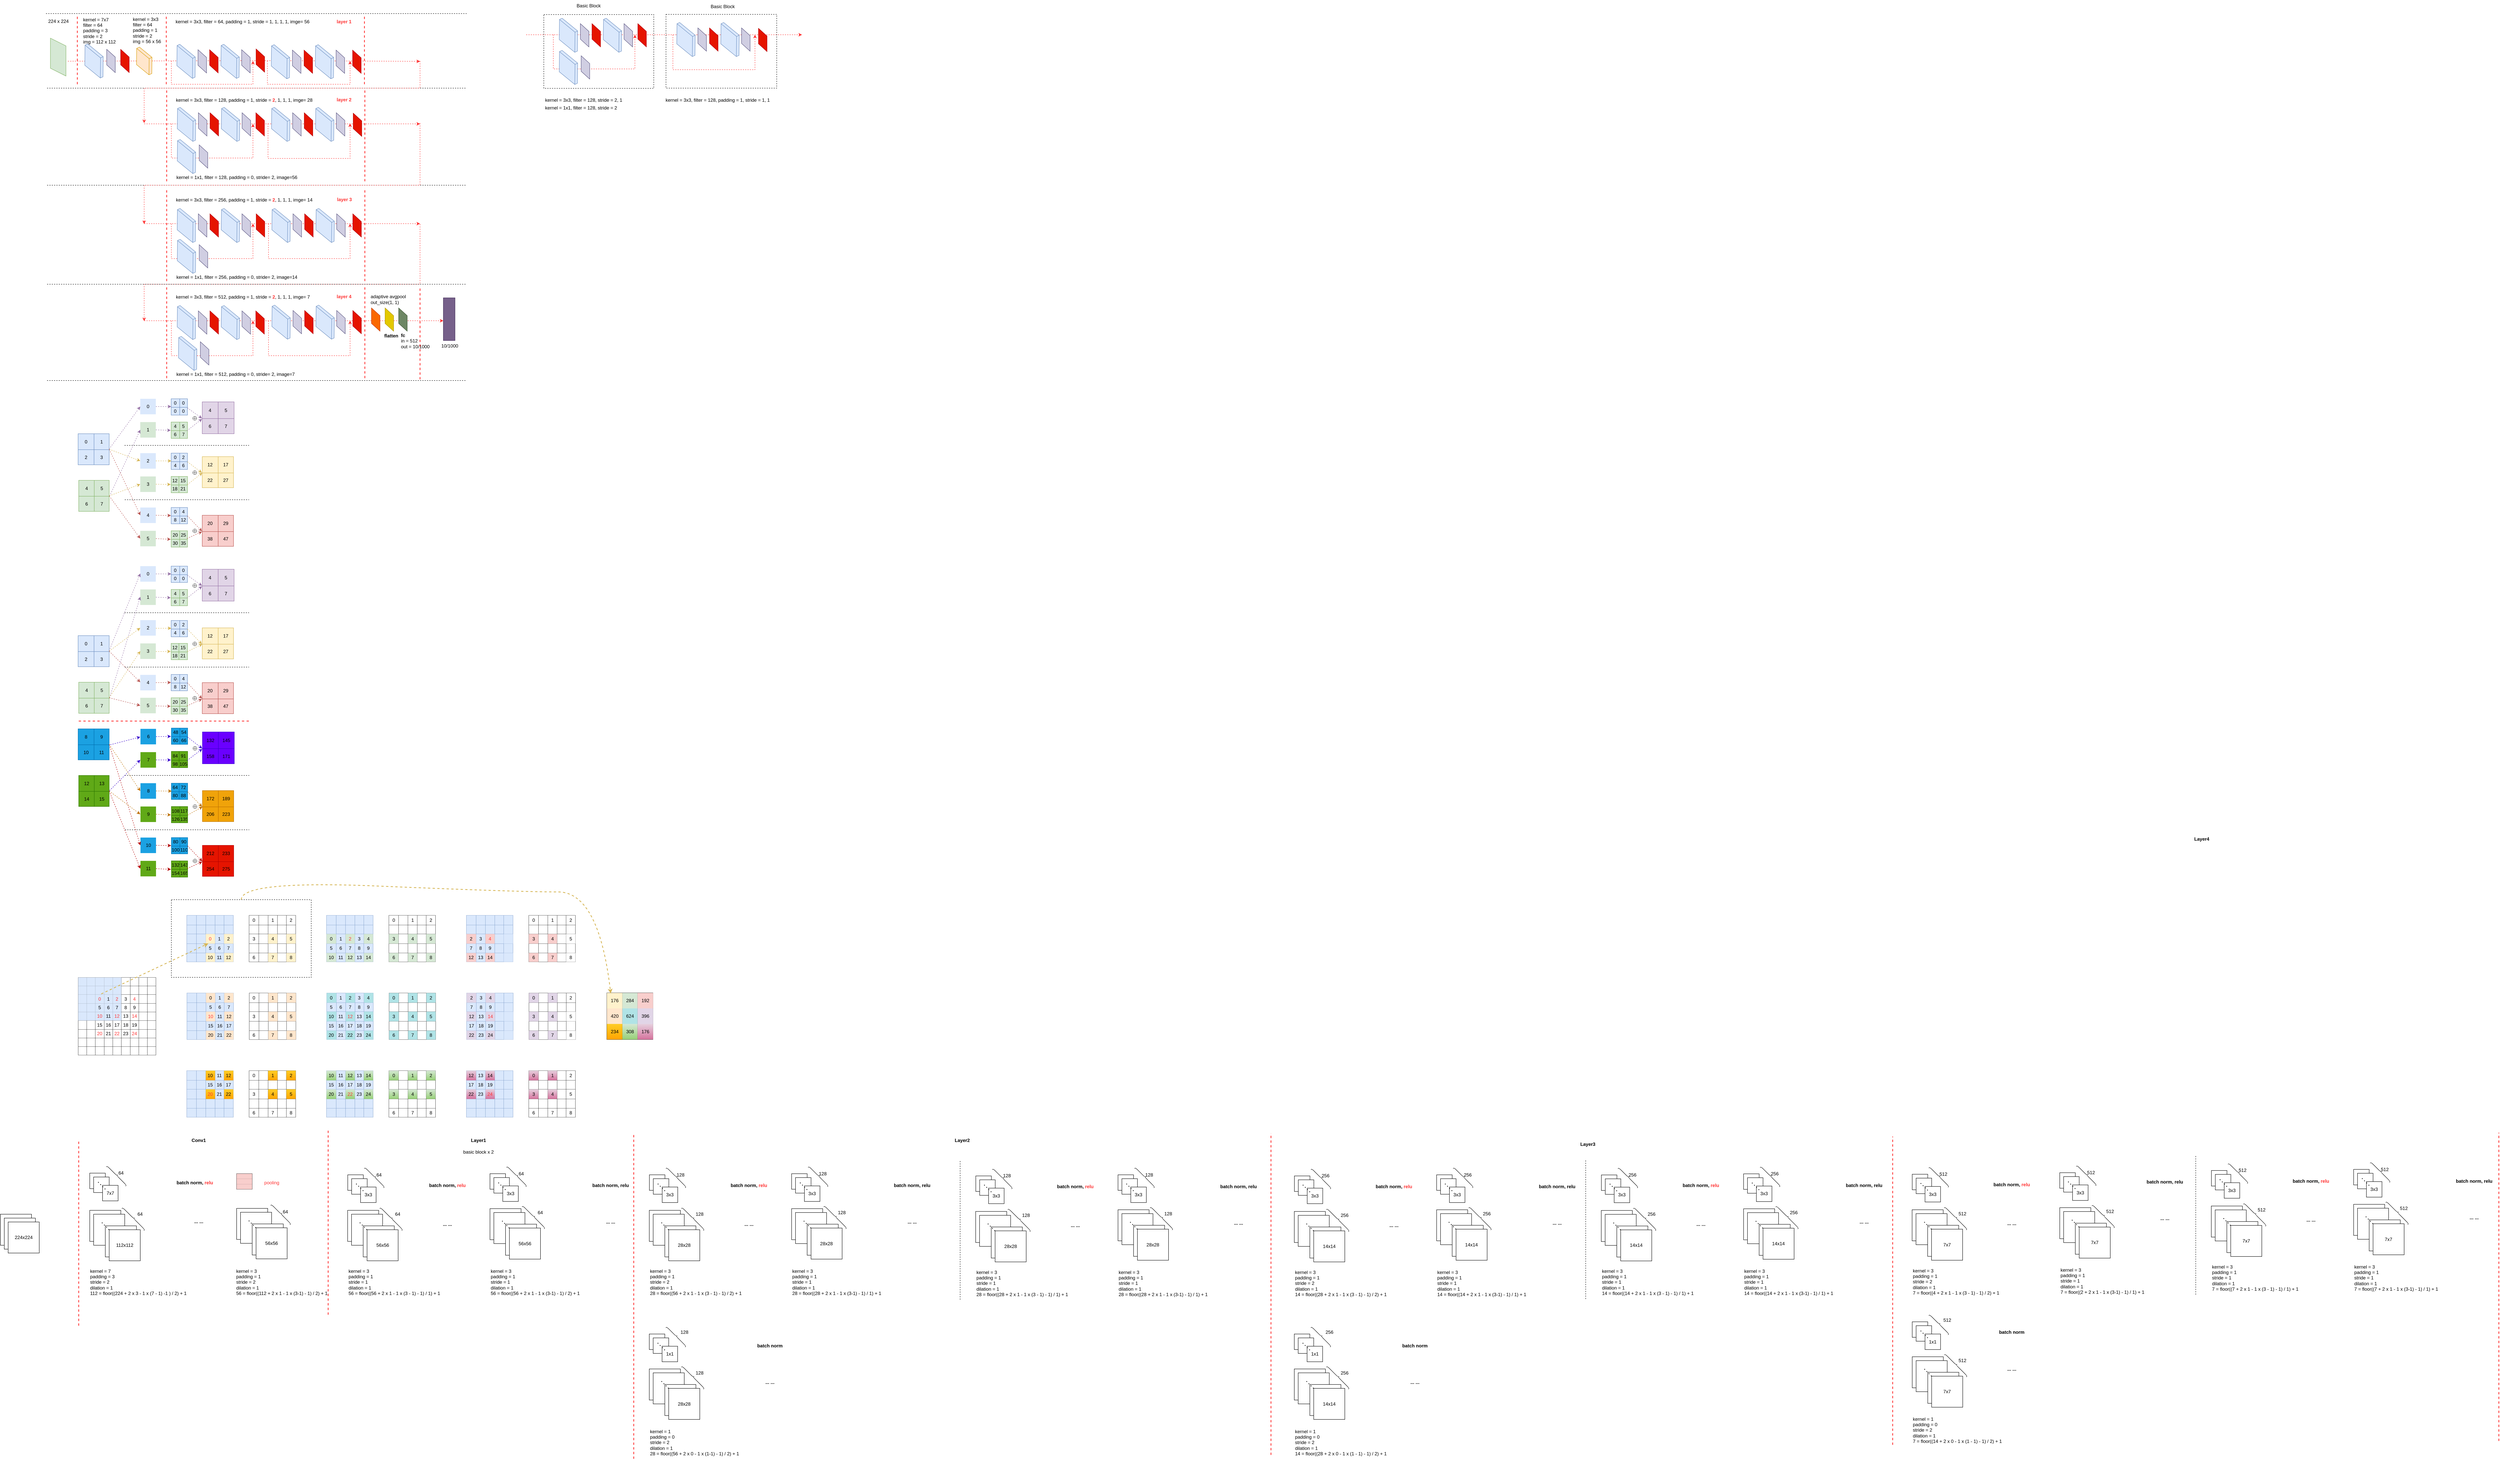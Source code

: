 <mxfile version="16.2.6" type="github">
  <diagram id="VlddvBZ7y_0hIab4voik" name="Page-1">
    <mxGraphModel dx="2858" dy="3528" grid="1" gridSize="10" guides="1" tooltips="1" connect="1" arrows="1" fold="1" page="1" pageScale="1" pageWidth="827" pageHeight="1169" math="0" shadow="0">
      <root>
        <mxCell id="0" />
        <mxCell id="1" parent="0" />
        <mxCell id="0pMEjqYekxcfD8_AW6o8-1" value="224x224" style="rounded=0;whiteSpace=wrap;html=1;" parent="1" vertex="1">
          <mxGeometry x="-200" y="850" width="80" height="80" as="geometry" />
        </mxCell>
        <mxCell id="0pMEjqYekxcfD8_AW6o8-4" value="224x224" style="rounded=0;whiteSpace=wrap;html=1;" parent="1" vertex="1">
          <mxGeometry x="-190" y="860" width="80" height="80" as="geometry" />
        </mxCell>
        <mxCell id="0pMEjqYekxcfD8_AW6o8-5" value="224x224" style="rounded=0;whiteSpace=wrap;html=1;" parent="1" vertex="1">
          <mxGeometry x="-180" y="870" width="80" height="80" as="geometry" />
        </mxCell>
        <mxCell id="0pMEjqYekxcfD8_AW6o8-6" value="7x7" style="rounded=0;whiteSpace=wrap;html=1;" parent="1" vertex="1">
          <mxGeometry x="30" y="744.21" width="40" height="40" as="geometry" />
        </mxCell>
        <mxCell id="0pMEjqYekxcfD8_AW6o8-7" value="" style="rounded=0;whiteSpace=wrap;html=1;" parent="1" vertex="1">
          <mxGeometry x="40" y="754.21" width="40" height="40" as="geometry" />
        </mxCell>
        <mxCell id="0pMEjqYekxcfD8_AW6o8-10" value="7x7" style="rounded=0;whiteSpace=wrap;html=1;" parent="1" vertex="1">
          <mxGeometry x="62.92" y="775.67" width="40" height="40" as="geometry" />
        </mxCell>
        <mxCell id="0pMEjqYekxcfD8_AW6o8-11" value="" style="shape=curlyBracket;whiteSpace=wrap;html=1;rounded=1;flipH=1;size=0.5;rotation=-45;" parent="1" vertex="1">
          <mxGeometry x="96.46" y="715.67" width="6.46" height="70" as="geometry" />
        </mxCell>
        <mxCell id="0pMEjqYekxcfD8_AW6o8-12" value="64" style="text;html=1;align=center;verticalAlign=middle;resizable=0;points=[];autosize=1;strokeColor=none;fillColor=none;" parent="1" vertex="1">
          <mxGeometry x="95" y="734.21" width="30" height="20" as="geometry" />
        </mxCell>
        <mxCell id="0pMEjqYekxcfD8_AW6o8-20" value="" style="endArrow=none;dashed=1;html=1;dashPattern=1 3;strokeWidth=2;rounded=0;" parent="1" edge="1">
          <mxGeometry width="50" height="50" relative="1" as="geometry">
            <mxPoint x="70" y="785.67" as="sourcePoint" />
            <mxPoint x="50" y="765.67" as="targetPoint" />
          </mxGeometry>
        </mxCell>
        <mxCell id="0pMEjqYekxcfD8_AW6o8-23" value="kernel = 7&lt;br&gt;padding = 3&lt;br&gt;stride = 2&lt;br&gt;dilation = 1&lt;br&gt;112 = floor((224 + 2 x 3 - 1 x (7 - 1) -1 ) / 2) + 1" style="text;html=1;align=left;verticalAlign=middle;resizable=0;points=[];autosize=1;strokeColor=none;fillColor=none;" parent="1" vertex="1">
          <mxGeometry x="28.54" y="990" width="260" height="70" as="geometry" />
        </mxCell>
        <mxCell id="0pMEjqYekxcfD8_AW6o8-24" value="112x112" style="rounded=0;whiteSpace=wrap;html=1;" parent="1" vertex="1">
          <mxGeometry x="408" y="835" width="80" height="80" as="geometry" />
        </mxCell>
        <mxCell id="0pMEjqYekxcfD8_AW6o8-25" value="" style="rounded=0;whiteSpace=wrap;html=1;" parent="1" vertex="1">
          <mxGeometry x="418" y="845" width="80" height="80" as="geometry" />
        </mxCell>
        <mxCell id="0pMEjqYekxcfD8_AW6o8-26" value="112x112" style="rounded=0;whiteSpace=wrap;html=1;" parent="1" vertex="1">
          <mxGeometry x="448" y="875" width="80" height="80" as="geometry" />
        </mxCell>
        <mxCell id="0pMEjqYekxcfD8_AW6o8-27" value="56x56" style="rounded=0;whiteSpace=wrap;html=1;" parent="1" vertex="1">
          <mxGeometry x="458" y="885" width="80" height="80" as="geometry" />
        </mxCell>
        <mxCell id="0pMEjqYekxcfD8_AW6o8-28" value="" style="endArrow=none;dashed=1;html=1;dashPattern=1 3;strokeWidth=2;rounded=0;" parent="1" edge="1">
          <mxGeometry width="50" height="50" relative="1" as="geometry">
            <mxPoint x="457.69" y="885" as="sourcePoint" />
            <mxPoint x="437.69" y="865" as="targetPoint" />
          </mxGeometry>
        </mxCell>
        <mxCell id="0pMEjqYekxcfD8_AW6o8-29" value="" style="shape=curlyBracket;whiteSpace=wrap;html=1;rounded=1;flipH=1;size=0.5;rotation=-45;" parent="1" vertex="1">
          <mxGeometry x="519.46" y="815" width="6.46" height="70" as="geometry" />
        </mxCell>
        <mxCell id="0pMEjqYekxcfD8_AW6o8-30" value="64" style="text;html=1;align=center;verticalAlign=middle;resizable=0;points=[];autosize=1;strokeColor=none;fillColor=none;" parent="1" vertex="1">
          <mxGeometry x="518" y="833.54" width="30" height="20" as="geometry" />
        </mxCell>
        <mxCell id="0pMEjqYekxcfD8_AW6o8-70" value="kernel = 3&lt;br&gt;padding = 1&lt;br&gt;stride = 2&lt;br&gt;dilation = 1&lt;br&gt;&lt;span style=&quot;text-align: center&quot;&gt;56 = floor((112 + 2 x 1 - 1 x (3-1) - 1) / 2) + 1&lt;/span&gt;" style="text;html=1;align=left;verticalAlign=middle;resizable=0;points=[];autosize=1;strokeColor=none;fillColor=none;" parent="1" vertex="1">
          <mxGeometry x="405" y="985" width="250" height="80" as="geometry" />
        </mxCell>
        <mxCell id="0pMEjqYekxcfD8_AW6o8-71" value="" style="endArrow=none;dashed=1;html=1;rounded=0;fontStyle=0;strokeWidth=2;strokeColor=#FF3333;" parent="1" edge="1">
          <mxGeometry width="50" height="50" relative="1" as="geometry">
            <mxPoint x="1.59" y="1137.1" as="sourcePoint" />
            <mxPoint x="1.59" y="657.1" as="targetPoint" />
          </mxGeometry>
        </mxCell>
        <mxCell id="0pMEjqYekxcfD8_AW6o8-72" value="" style="endArrow=none;dashed=1;html=1;rounded=0;strokeWidth=2;strokeColor=#FF3333;" parent="1" edge="1">
          <mxGeometry width="50" height="50" relative="1" as="geometry">
            <mxPoint x="643.52" y="1108.9" as="sourcePoint" />
            <mxPoint x="643.52" y="628.9" as="targetPoint" />
          </mxGeometry>
        </mxCell>
        <mxCell id="0pMEjqYekxcfD8_AW6o8-73" value="&lt;b&gt;Conv1&lt;/b&gt;" style="text;html=1;align=center;verticalAlign=middle;resizable=0;points=[];autosize=1;strokeColor=none;fillColor=none;" parent="1" vertex="1">
          <mxGeometry x="285" y="650" width="50" height="20" as="geometry" />
        </mxCell>
        <mxCell id="0pMEjqYekxcfD8_AW6o8-111" value="7x7" style="rounded=0;whiteSpace=wrap;html=1;" parent="1" vertex="1">
          <mxGeometry x="694" y="748.54" width="40" height="40" as="geometry" />
        </mxCell>
        <mxCell id="0pMEjqYekxcfD8_AW6o8-112" value="" style="rounded=0;whiteSpace=wrap;html=1;" parent="1" vertex="1">
          <mxGeometry x="704" y="758.54" width="40" height="40" as="geometry" />
        </mxCell>
        <mxCell id="0pMEjqYekxcfD8_AW6o8-113" value="3x3" style="rounded=0;whiteSpace=wrap;html=1;" parent="1" vertex="1">
          <mxGeometry x="726.92" y="780" width="40" height="40" as="geometry" />
        </mxCell>
        <mxCell id="0pMEjqYekxcfD8_AW6o8-114" value="" style="shape=curlyBracket;whiteSpace=wrap;html=1;rounded=1;flipH=1;size=0.5;rotation=-45;" parent="1" vertex="1">
          <mxGeometry x="760.46" y="720" width="6.46" height="70" as="geometry" />
        </mxCell>
        <mxCell id="0pMEjqYekxcfD8_AW6o8-115" value="64" style="text;html=1;align=center;verticalAlign=middle;resizable=0;points=[];autosize=1;strokeColor=none;fillColor=none;" parent="1" vertex="1">
          <mxGeometry x="759" y="738.54" width="30" height="20" as="geometry" />
        </mxCell>
        <mxCell id="0pMEjqYekxcfD8_AW6o8-116" value="112x112" style="rounded=0;whiteSpace=wrap;html=1;" parent="1" vertex="1">
          <mxGeometry x="693.69" y="840" width="80" height="80" as="geometry" />
        </mxCell>
        <mxCell id="0pMEjqYekxcfD8_AW6o8-117" value="" style="rounded=0;whiteSpace=wrap;html=1;" parent="1" vertex="1">
          <mxGeometry x="703.69" y="850" width="80" height="80" as="geometry" />
        </mxCell>
        <mxCell id="0pMEjqYekxcfD8_AW6o8-118" value="112x112" style="rounded=0;whiteSpace=wrap;html=1;" parent="1" vertex="1">
          <mxGeometry x="733.69" y="880" width="80" height="80" as="geometry" />
        </mxCell>
        <mxCell id="0pMEjqYekxcfD8_AW6o8-119" value="56x56" style="rounded=0;whiteSpace=wrap;html=1;" parent="1" vertex="1">
          <mxGeometry x="743.69" y="890" width="80" height="80" as="geometry" />
        </mxCell>
        <mxCell id="0pMEjqYekxcfD8_AW6o8-120" value="" style="endArrow=none;dashed=1;html=1;dashPattern=1 3;strokeWidth=2;rounded=0;" parent="1" edge="1">
          <mxGeometry width="50" height="50" relative="1" as="geometry">
            <mxPoint x="734" y="790" as="sourcePoint" />
            <mxPoint x="714" y="770" as="targetPoint" />
          </mxGeometry>
        </mxCell>
        <mxCell id="0pMEjqYekxcfD8_AW6o8-121" value="" style="endArrow=none;dashed=1;html=1;dashPattern=1 3;strokeWidth=2;rounded=0;" parent="1" edge="1">
          <mxGeometry width="50" height="50" relative="1" as="geometry">
            <mxPoint x="743.38" y="890" as="sourcePoint" />
            <mxPoint x="723.38" y="870" as="targetPoint" />
          </mxGeometry>
        </mxCell>
        <mxCell id="0pMEjqYekxcfD8_AW6o8-122" value="" style="shape=curlyBracket;whiteSpace=wrap;html=1;rounded=1;flipH=1;size=0.5;rotation=-45;" parent="1" vertex="1">
          <mxGeometry x="803.69" y="821.46" width="6.46" height="80" as="geometry" />
        </mxCell>
        <mxCell id="0pMEjqYekxcfD8_AW6o8-123" value="64" style="text;html=1;align=center;verticalAlign=middle;resizable=0;points=[];autosize=1;strokeColor=none;fillColor=none;" parent="1" vertex="1">
          <mxGeometry x="807.23" y="840" width="30" height="20" as="geometry" />
        </mxCell>
        <mxCell id="0pMEjqYekxcfD8_AW6o8-124" value="kernel = 3&lt;br&gt;padding = 1&lt;br&gt;stride = 1&lt;br&gt;dilation = 1&lt;br&gt;56 = floor((56 + 2 x 1 - 1 x (3 - 1) - 1) / 1) + 1" style="text;html=1;align=left;verticalAlign=middle;resizable=0;points=[];autosize=1;strokeColor=none;fillColor=none;" parent="1" vertex="1">
          <mxGeometry x="693.69" y="990" width="250" height="70" as="geometry" />
        </mxCell>
        <mxCell id="0pMEjqYekxcfD8_AW6o8-135" value="kernel = 3&lt;br&gt;padding = 1&lt;br&gt;stride = 1&lt;br&gt;dilation = 1&lt;br&gt;&lt;span style=&quot;text-align: center&quot;&gt;56 = floor((56 + 2 x 1 - 1 x (3-1) - 1) / 2) + 1&lt;/span&gt;" style="text;html=1;align=left;verticalAlign=middle;resizable=0;points=[];autosize=1;strokeColor=none;fillColor=none;" parent="1" vertex="1">
          <mxGeometry x="1060" y="985" width="240" height="80" as="geometry" />
        </mxCell>
        <mxCell id="0pMEjqYekxcfD8_AW6o8-137" value="" style="endArrow=none;dashed=1;html=1;rounded=0;strokeWidth=2;strokeColor=#FF3333;" parent="1" edge="1">
          <mxGeometry width="50" height="50" relative="1" as="geometry">
            <mxPoint x="1430" y="1480" as="sourcePoint" />
            <mxPoint x="1430" y="640" as="targetPoint" />
          </mxGeometry>
        </mxCell>
        <mxCell id="0pMEjqYekxcfD8_AW6o8-138" value="&lt;b&gt;Layer1&lt;/b&gt;" style="text;html=1;align=center;verticalAlign=middle;resizable=0;points=[];autosize=1;strokeColor=none;fillColor=none;" parent="1" vertex="1">
          <mxGeometry x="1005" y="650" width="50" height="20" as="geometry" />
        </mxCell>
        <mxCell id="0pMEjqYekxcfD8_AW6o8-170" value="&lt;b&gt;batch norm, &lt;font color=&quot;#ff3333&quot;&gt;relu&lt;/font&gt;&lt;/b&gt;" style="text;html=1;align=center;verticalAlign=middle;resizable=0;points=[];autosize=1;strokeColor=none;fillColor=none;" parent="1" vertex="1">
          <mxGeometry x="245" y="758.54" width="110" height="20" as="geometry" />
        </mxCell>
        <mxCell id="0pMEjqYekxcfD8_AW6o8-171" value="&lt;b&gt;batch norm, &lt;font color=&quot;#ff3333&quot;&gt;relu&lt;/font&gt;&lt;/b&gt;" style="text;html=1;align=center;verticalAlign=middle;resizable=0;points=[];autosize=1;strokeColor=none;fillColor=none;" parent="1" vertex="1">
          <mxGeometry x="895" y="765.73" width="110" height="20" as="geometry" />
        </mxCell>
        <mxCell id="0pMEjqYekxcfD8_AW6o8-172" value="basic block x 2" style="text;html=1;align=center;verticalAlign=middle;resizable=0;points=[];autosize=1;strokeColor=none;fillColor=none;" parent="1" vertex="1">
          <mxGeometry x="985" y="680" width="90" height="20" as="geometry" />
        </mxCell>
        <mxCell id="0pMEjqYekxcfD8_AW6o8-173" value="7x7" style="rounded=0;whiteSpace=wrap;html=1;" parent="1" vertex="1">
          <mxGeometry x="1060" y="745.67" width="40" height="40" as="geometry" />
        </mxCell>
        <mxCell id="0pMEjqYekxcfD8_AW6o8-174" value="" style="rounded=0;whiteSpace=wrap;html=1;" parent="1" vertex="1">
          <mxGeometry x="1070" y="755.67" width="40" height="40" as="geometry" />
        </mxCell>
        <mxCell id="0pMEjqYekxcfD8_AW6o8-175" value="3x3" style="rounded=0;whiteSpace=wrap;html=1;" parent="1" vertex="1">
          <mxGeometry x="1092.92" y="777.13" width="40" height="40" as="geometry" />
        </mxCell>
        <mxCell id="0pMEjqYekxcfD8_AW6o8-176" value="" style="shape=curlyBracket;whiteSpace=wrap;html=1;rounded=1;flipH=1;size=0.5;rotation=-45;" parent="1" vertex="1">
          <mxGeometry x="1126.46" y="717.13" width="6.46" height="70" as="geometry" />
        </mxCell>
        <mxCell id="0pMEjqYekxcfD8_AW6o8-177" value="64" style="text;html=1;align=center;verticalAlign=middle;resizable=0;points=[];autosize=1;strokeColor=none;fillColor=none;" parent="1" vertex="1">
          <mxGeometry x="1125" y="735.67" width="30" height="20" as="geometry" />
        </mxCell>
        <mxCell id="0pMEjqYekxcfD8_AW6o8-178" value="" style="endArrow=none;dashed=1;html=1;dashPattern=1 3;strokeWidth=2;rounded=0;" parent="1" edge="1">
          <mxGeometry width="50" height="50" relative="1" as="geometry">
            <mxPoint x="1100" y="787.13" as="sourcePoint" />
            <mxPoint x="1080" y="767.13" as="targetPoint" />
          </mxGeometry>
        </mxCell>
        <mxCell id="0pMEjqYekxcfD8_AW6o8-179" value="112x112" style="rounded=0;whiteSpace=wrap;html=1;" parent="1" vertex="1">
          <mxGeometry x="1060" y="835.67" width="80" height="80" as="geometry" />
        </mxCell>
        <mxCell id="0pMEjqYekxcfD8_AW6o8-180" value="" style="rounded=0;whiteSpace=wrap;html=1;" parent="1" vertex="1">
          <mxGeometry x="1070" y="845.67" width="80" height="80" as="geometry" />
        </mxCell>
        <mxCell id="0pMEjqYekxcfD8_AW6o8-181" value="112x112" style="rounded=0;whiteSpace=wrap;html=1;" parent="1" vertex="1">
          <mxGeometry x="1100" y="875.67" width="80" height="80" as="geometry" />
        </mxCell>
        <mxCell id="0pMEjqYekxcfD8_AW6o8-182" value="56x56" style="rounded=0;whiteSpace=wrap;html=1;" parent="1" vertex="1">
          <mxGeometry x="1110" y="885.67" width="80" height="80" as="geometry" />
        </mxCell>
        <mxCell id="0pMEjqYekxcfD8_AW6o8-183" value="" style="endArrow=none;dashed=1;html=1;dashPattern=1 3;strokeWidth=2;rounded=0;" parent="1" edge="1">
          <mxGeometry width="50" height="50" relative="1" as="geometry">
            <mxPoint x="1109.69" y="885.67" as="sourcePoint" />
            <mxPoint x="1089.69" y="865.67" as="targetPoint" />
          </mxGeometry>
        </mxCell>
        <mxCell id="0pMEjqYekxcfD8_AW6o8-184" value="" style="shape=curlyBracket;whiteSpace=wrap;html=1;rounded=1;flipH=1;size=0.5;rotation=-45;" parent="1" vertex="1">
          <mxGeometry x="1170" y="817.13" width="6.46" height="80" as="geometry" />
        </mxCell>
        <mxCell id="0pMEjqYekxcfD8_AW6o8-185" value="64" style="text;html=1;align=center;verticalAlign=middle;resizable=0;points=[];autosize=1;strokeColor=none;fillColor=none;" parent="1" vertex="1">
          <mxGeometry x="1173.54" y="835.67" width="30" height="20" as="geometry" />
        </mxCell>
        <mxCell id="0pMEjqYekxcfD8_AW6o8-186" value="&lt;b&gt;batch norm, relu&lt;/b&gt;" style="text;html=1;align=center;verticalAlign=middle;resizable=0;points=[];autosize=1;strokeColor=none;fillColor=none;" parent="1" vertex="1">
          <mxGeometry x="1315" y="765.67" width="110" height="20" as="geometry" />
        </mxCell>
        <mxCell id="0pMEjqYekxcfD8_AW6o8-187" value="&lt;b&gt;... ...&lt;/b&gt;" style="text;html=1;align=center;verticalAlign=middle;resizable=0;points=[];autosize=1;strokeColor=none;fillColor=none;" parent="1" vertex="1">
          <mxGeometry x="930" y="865.67" width="40" height="20" as="geometry" />
        </mxCell>
        <mxCell id="0pMEjqYekxcfD8_AW6o8-188" value="112x112" style="rounded=0;whiteSpace=wrap;html=1;" parent="1" vertex="1">
          <mxGeometry x="30" y="840" width="80" height="80" as="geometry" />
        </mxCell>
        <mxCell id="0pMEjqYekxcfD8_AW6o8-189" value="" style="rounded=0;whiteSpace=wrap;html=1;" parent="1" vertex="1">
          <mxGeometry x="40" y="850" width="80" height="80" as="geometry" />
        </mxCell>
        <mxCell id="0pMEjqYekxcfD8_AW6o8-190" value="112x112" style="rounded=0;whiteSpace=wrap;html=1;" parent="1" vertex="1">
          <mxGeometry x="70" y="880" width="80" height="80" as="geometry" />
        </mxCell>
        <mxCell id="0pMEjqYekxcfD8_AW6o8-191" value="112x112" style="rounded=0;whiteSpace=wrap;html=1;" parent="1" vertex="1">
          <mxGeometry x="80" y="890" width="80" height="80" as="geometry" />
        </mxCell>
        <mxCell id="0pMEjqYekxcfD8_AW6o8-192" value="" style="endArrow=none;dashed=1;html=1;dashPattern=1 3;strokeWidth=2;rounded=0;" parent="1" edge="1">
          <mxGeometry width="50" height="50" relative="1" as="geometry">
            <mxPoint x="79.69" y="890" as="sourcePoint" />
            <mxPoint x="59.69" y="870" as="targetPoint" />
          </mxGeometry>
        </mxCell>
        <mxCell id="0pMEjqYekxcfD8_AW6o8-193" value="" style="shape=curlyBracket;whiteSpace=wrap;html=1;rounded=1;flipH=1;size=0.5;rotation=-45;" parent="1" vertex="1">
          <mxGeometry x="140" y="821.46" width="6.46" height="80" as="geometry" />
        </mxCell>
        <mxCell id="0pMEjqYekxcfD8_AW6o8-194" value="64" style="text;html=1;align=center;verticalAlign=middle;resizable=0;points=[];autosize=1;strokeColor=none;fillColor=none;" parent="1" vertex="1">
          <mxGeometry x="143.54" y="840" width="30" height="20" as="geometry" />
        </mxCell>
        <mxCell id="0pMEjqYekxcfD8_AW6o8-196" value="&lt;b&gt;... ...&lt;/b&gt;" style="text;html=1;align=center;verticalAlign=middle;resizable=0;points=[];autosize=1;strokeColor=none;fillColor=none;" parent="1" vertex="1">
          <mxGeometry x="290" y="859.33" width="40" height="20" as="geometry" />
        </mxCell>
        <mxCell id="0pMEjqYekxcfD8_AW6o8-197" value="&lt;b&gt;... ...&lt;/b&gt;" style="text;html=1;align=center;verticalAlign=middle;resizable=0;points=[];autosize=1;strokeColor=none;fillColor=none;" parent="1" vertex="1">
          <mxGeometry x="1350" y="860" width="40" height="20" as="geometry" />
        </mxCell>
        <mxCell id="0pMEjqYekxcfD8_AW6o8-198" value="7x7" style="rounded=0;whiteSpace=wrap;html=1;" parent="1" vertex="1">
          <mxGeometry x="1470.31" y="748.54" width="40" height="40" as="geometry" />
        </mxCell>
        <mxCell id="0pMEjqYekxcfD8_AW6o8-199" value="" style="rounded=0;whiteSpace=wrap;html=1;" parent="1" vertex="1">
          <mxGeometry x="1480.31" y="758.54" width="40" height="40" as="geometry" />
        </mxCell>
        <mxCell id="0pMEjqYekxcfD8_AW6o8-200" value="3x3" style="rounded=0;whiteSpace=wrap;html=1;" parent="1" vertex="1">
          <mxGeometry x="1503.23" y="780" width="40" height="40" as="geometry" />
        </mxCell>
        <mxCell id="0pMEjqYekxcfD8_AW6o8-201" value="" style="shape=curlyBracket;whiteSpace=wrap;html=1;rounded=1;flipH=1;size=0.5;rotation=-45;" parent="1" vertex="1">
          <mxGeometry x="1536.77" y="720" width="6.46" height="70" as="geometry" />
        </mxCell>
        <mxCell id="0pMEjqYekxcfD8_AW6o8-202" value="128" style="text;html=1;align=center;verticalAlign=middle;resizable=0;points=[];autosize=1;strokeColor=none;fillColor=none;" parent="1" vertex="1">
          <mxGeometry x="1530.31" y="738.54" width="40" height="20" as="geometry" />
        </mxCell>
        <mxCell id="0pMEjqYekxcfD8_AW6o8-203" value="112x112" style="rounded=0;whiteSpace=wrap;html=1;" parent="1" vertex="1">
          <mxGeometry x="1470" y="840" width="80" height="80" as="geometry" />
        </mxCell>
        <mxCell id="0pMEjqYekxcfD8_AW6o8-204" value="" style="rounded=0;whiteSpace=wrap;html=1;" parent="1" vertex="1">
          <mxGeometry x="1480" y="850" width="80" height="80" as="geometry" />
        </mxCell>
        <mxCell id="0pMEjqYekxcfD8_AW6o8-205" value="112x112" style="rounded=0;whiteSpace=wrap;html=1;" parent="1" vertex="1">
          <mxGeometry x="1510" y="880" width="80" height="80" as="geometry" />
        </mxCell>
        <mxCell id="0pMEjqYekxcfD8_AW6o8-206" value="28x28" style="rounded=0;whiteSpace=wrap;html=1;" parent="1" vertex="1">
          <mxGeometry x="1520" y="890" width="80" height="80" as="geometry" />
        </mxCell>
        <mxCell id="0pMEjqYekxcfD8_AW6o8-207" value="" style="endArrow=none;dashed=1;html=1;dashPattern=1 3;strokeWidth=2;rounded=0;" parent="1" edge="1">
          <mxGeometry width="50" height="50" relative="1" as="geometry">
            <mxPoint x="1510.31" y="790" as="sourcePoint" />
            <mxPoint x="1490.31" y="770" as="targetPoint" />
          </mxGeometry>
        </mxCell>
        <mxCell id="0pMEjqYekxcfD8_AW6o8-208" value="" style="endArrow=none;dashed=1;html=1;dashPattern=1 3;strokeWidth=2;rounded=0;" parent="1" edge="1">
          <mxGeometry width="50" height="50" relative="1" as="geometry">
            <mxPoint x="1519.69" y="890" as="sourcePoint" />
            <mxPoint x="1499.69" y="870" as="targetPoint" />
          </mxGeometry>
        </mxCell>
        <mxCell id="0pMEjqYekxcfD8_AW6o8-209" value="" style="shape=curlyBracket;whiteSpace=wrap;html=1;rounded=1;flipH=1;size=0.5;rotation=-45;" parent="1" vertex="1">
          <mxGeometry x="1580" y="821.46" width="6.46" height="80" as="geometry" />
        </mxCell>
        <mxCell id="0pMEjqYekxcfD8_AW6o8-210" value="128" style="text;html=1;align=center;verticalAlign=middle;resizable=0;points=[];autosize=1;strokeColor=none;fillColor=none;" parent="1" vertex="1">
          <mxGeometry x="1578.54" y="840" width="40" height="20" as="geometry" />
        </mxCell>
        <mxCell id="0pMEjqYekxcfD8_AW6o8-211" value="kernel = 3&lt;br&gt;padding = 1&lt;br&gt;stride = 2&lt;br&gt;dilation = 1&lt;br&gt;28 = floor((56 + 2 x 1 - 1 x (3 - 1) - 1) / 2) + 1" style="text;html=1;align=left;verticalAlign=middle;resizable=0;points=[];autosize=1;strokeColor=none;fillColor=none;" parent="1" vertex="1">
          <mxGeometry x="1470" y="990" width="250" height="70" as="geometry" />
        </mxCell>
        <mxCell id="0pMEjqYekxcfD8_AW6o8-212" value="kernel = 3&lt;br&gt;padding = 1&lt;br&gt;stride = 1&lt;br&gt;dilation = 1&lt;br&gt;&lt;span style=&quot;text-align: center&quot;&gt;28 = floor((28 + 2 x 1 - 1 x (3-1) - 1) / 1) + 1&lt;/span&gt;" style="text;html=1;align=left;verticalAlign=middle;resizable=0;points=[];autosize=1;strokeColor=none;fillColor=none;" parent="1" vertex="1">
          <mxGeometry x="1836.31" y="990" width="240" height="70" as="geometry" />
        </mxCell>
        <mxCell id="0pMEjqYekxcfD8_AW6o8-213" value="" style="endArrow=none;dashed=1;html=1;rounded=0;strokeWidth=2;strokeColor=#FF3333;" parent="1" edge="1">
          <mxGeometry width="50" height="50" relative="1" as="geometry">
            <mxPoint x="3070" y="1470" as="sourcePoint" />
            <mxPoint x="3070" y="641.8" as="targetPoint" />
          </mxGeometry>
        </mxCell>
        <mxCell id="0pMEjqYekxcfD8_AW6o8-214" value="&lt;b&gt;Layer2&lt;/b&gt;" style="text;html=1;align=center;verticalAlign=middle;resizable=0;points=[];autosize=1;strokeColor=none;fillColor=none;" parent="1" vertex="1">
          <mxGeometry x="2250" y="650" width="50" height="20" as="geometry" />
        </mxCell>
        <mxCell id="0pMEjqYekxcfD8_AW6o8-215" value="&lt;b&gt;batch norm, &lt;font color=&quot;#ff3333&quot;&gt;relu&lt;/font&gt;&lt;/b&gt;" style="text;html=1;align=center;verticalAlign=middle;resizable=0;points=[];autosize=1;strokeColor=none;fillColor=none;" parent="1" vertex="1">
          <mxGeometry x="1671.31" y="765.73" width="110" height="20" as="geometry" />
        </mxCell>
        <mxCell id="0pMEjqYekxcfD8_AW6o8-217" value="7x7" style="rounded=0;whiteSpace=wrap;html=1;" parent="1" vertex="1">
          <mxGeometry x="1836.31" y="745.67" width="40" height="40" as="geometry" />
        </mxCell>
        <mxCell id="0pMEjqYekxcfD8_AW6o8-218" value="" style="rounded=0;whiteSpace=wrap;html=1;" parent="1" vertex="1">
          <mxGeometry x="1846.31" y="755.67" width="40" height="40" as="geometry" />
        </mxCell>
        <mxCell id="0pMEjqYekxcfD8_AW6o8-219" value="3x3" style="rounded=0;whiteSpace=wrap;html=1;" parent="1" vertex="1">
          <mxGeometry x="1869.23" y="777.13" width="40" height="40" as="geometry" />
        </mxCell>
        <mxCell id="0pMEjqYekxcfD8_AW6o8-220" value="" style="shape=curlyBracket;whiteSpace=wrap;html=1;rounded=1;flipH=1;size=0.5;rotation=-45;" parent="1" vertex="1">
          <mxGeometry x="1902.77" y="717.13" width="6.46" height="70" as="geometry" />
        </mxCell>
        <mxCell id="0pMEjqYekxcfD8_AW6o8-221" value="128" style="text;html=1;align=center;verticalAlign=middle;resizable=0;points=[];autosize=1;strokeColor=none;fillColor=none;" parent="1" vertex="1">
          <mxGeometry x="1896.31" y="735.67" width="40" height="20" as="geometry" />
        </mxCell>
        <mxCell id="0pMEjqYekxcfD8_AW6o8-222" value="" style="endArrow=none;dashed=1;html=1;dashPattern=1 3;strokeWidth=2;rounded=0;" parent="1" edge="1">
          <mxGeometry width="50" height="50" relative="1" as="geometry">
            <mxPoint x="1876.31" y="787.13" as="sourcePoint" />
            <mxPoint x="1856.31" y="767.13" as="targetPoint" />
          </mxGeometry>
        </mxCell>
        <mxCell id="0pMEjqYekxcfD8_AW6o8-223" value="112x112" style="rounded=0;whiteSpace=wrap;html=1;" parent="1" vertex="1">
          <mxGeometry x="1836.31" y="835.67" width="80" height="80" as="geometry" />
        </mxCell>
        <mxCell id="0pMEjqYekxcfD8_AW6o8-224" value="" style="rounded=0;whiteSpace=wrap;html=1;" parent="1" vertex="1">
          <mxGeometry x="1846.31" y="845.67" width="80" height="80" as="geometry" />
        </mxCell>
        <mxCell id="0pMEjqYekxcfD8_AW6o8-225" value="112x112" style="rounded=0;whiteSpace=wrap;html=1;" parent="1" vertex="1">
          <mxGeometry x="1876.31" y="875.67" width="80" height="80" as="geometry" />
        </mxCell>
        <mxCell id="0pMEjqYekxcfD8_AW6o8-226" value="28x28" style="rounded=0;whiteSpace=wrap;html=1;" parent="1" vertex="1">
          <mxGeometry x="1886.31" y="885.67" width="80" height="80" as="geometry" />
        </mxCell>
        <mxCell id="0pMEjqYekxcfD8_AW6o8-227" value="" style="endArrow=none;dashed=1;html=1;dashPattern=1 3;strokeWidth=2;rounded=0;" parent="1" edge="1">
          <mxGeometry width="50" height="50" relative="1" as="geometry">
            <mxPoint x="1886" y="885.67" as="sourcePoint" />
            <mxPoint x="1866" y="865.67" as="targetPoint" />
          </mxGeometry>
        </mxCell>
        <mxCell id="0pMEjqYekxcfD8_AW6o8-228" value="" style="shape=curlyBracket;whiteSpace=wrap;html=1;rounded=1;flipH=1;size=0.5;rotation=-45;" parent="1" vertex="1">
          <mxGeometry x="1946.31" y="817.13" width="6.46" height="80" as="geometry" />
        </mxCell>
        <mxCell id="0pMEjqYekxcfD8_AW6o8-229" value="128" style="text;html=1;align=center;verticalAlign=middle;resizable=0;points=[];autosize=1;strokeColor=none;fillColor=none;" parent="1" vertex="1">
          <mxGeometry x="1944.85" y="835.67" width="40" height="20" as="geometry" />
        </mxCell>
        <mxCell id="0pMEjqYekxcfD8_AW6o8-230" value="&lt;b&gt;batch norm, relu&lt;/b&gt;" style="text;html=1;align=center;verticalAlign=middle;resizable=0;points=[];autosize=1;strokeColor=none;fillColor=none;" parent="1" vertex="1">
          <mxGeometry x="2091.31" y="765.67" width="110" height="20" as="geometry" />
        </mxCell>
        <mxCell id="0pMEjqYekxcfD8_AW6o8-231" value="&lt;b&gt;... ...&lt;/b&gt;" style="text;html=1;align=center;verticalAlign=middle;resizable=0;points=[];autosize=1;strokeColor=none;fillColor=none;" parent="1" vertex="1">
          <mxGeometry x="1706.31" y="865.67" width="40" height="20" as="geometry" />
        </mxCell>
        <mxCell id="0pMEjqYekxcfD8_AW6o8-232" value="&lt;b&gt;... ...&lt;/b&gt;" style="text;html=1;align=center;verticalAlign=middle;resizable=0;points=[];autosize=1;strokeColor=none;fillColor=none;" parent="1" vertex="1">
          <mxGeometry x="2126.31" y="860" width="40" height="20" as="geometry" />
        </mxCell>
        <mxCell id="0pMEjqYekxcfD8_AW6o8-233" value="kernel = 1&lt;br&gt;padding = 0&lt;br&gt;stride = 2&lt;br&gt;dilation = 1&lt;br&gt;&lt;span style=&quot;text-align: center&quot;&gt;28 = floor((56 + 2 x 0 - 1 x (1-1) - 1) / 2) + 1&lt;/span&gt;" style="text;html=1;align=left;verticalAlign=middle;resizable=0;points=[];autosize=1;strokeColor=none;fillColor=none;" parent="1" vertex="1">
          <mxGeometry x="1470" y="1402.87" width="240" height="70" as="geometry" />
        </mxCell>
        <mxCell id="0pMEjqYekxcfD8_AW6o8-234" value="7x7" style="rounded=0;whiteSpace=wrap;html=1;" parent="1" vertex="1">
          <mxGeometry x="1470" y="1158.54" width="40" height="40" as="geometry" />
        </mxCell>
        <mxCell id="0pMEjqYekxcfD8_AW6o8-235" value="" style="rounded=0;whiteSpace=wrap;html=1;" parent="1" vertex="1">
          <mxGeometry x="1480" y="1168.54" width="40" height="40" as="geometry" />
        </mxCell>
        <mxCell id="0pMEjqYekxcfD8_AW6o8-236" value="1x1" style="rounded=0;whiteSpace=wrap;html=1;" parent="1" vertex="1">
          <mxGeometry x="1502.92" y="1190" width="40" height="40" as="geometry" />
        </mxCell>
        <mxCell id="0pMEjqYekxcfD8_AW6o8-237" value="" style="shape=curlyBracket;whiteSpace=wrap;html=1;rounded=1;flipH=1;size=0.5;rotation=-45;" parent="1" vertex="1">
          <mxGeometry x="1536.46" y="1130" width="6.46" height="70" as="geometry" />
        </mxCell>
        <mxCell id="0pMEjqYekxcfD8_AW6o8-238" value="128" style="text;html=1;align=center;verticalAlign=middle;resizable=0;points=[];autosize=1;strokeColor=none;fillColor=none;" parent="1" vertex="1">
          <mxGeometry x="1540" y="1144.21" width="40" height="20" as="geometry" />
        </mxCell>
        <mxCell id="0pMEjqYekxcfD8_AW6o8-239" value="" style="endArrow=none;dashed=1;html=1;dashPattern=1 3;strokeWidth=2;rounded=0;" parent="1" edge="1">
          <mxGeometry width="50" height="50" relative="1" as="geometry">
            <mxPoint x="1510.0" y="1200" as="sourcePoint" />
            <mxPoint x="1490.0" y="1180" as="targetPoint" />
          </mxGeometry>
        </mxCell>
        <mxCell id="0pMEjqYekxcfD8_AW6o8-240" value="112x112" style="rounded=0;whiteSpace=wrap;html=1;" parent="1" vertex="1">
          <mxGeometry x="1470" y="1248.54" width="80" height="80" as="geometry" />
        </mxCell>
        <mxCell id="0pMEjqYekxcfD8_AW6o8-241" value="" style="rounded=0;whiteSpace=wrap;html=1;" parent="1" vertex="1">
          <mxGeometry x="1480" y="1258.54" width="80" height="80" as="geometry" />
        </mxCell>
        <mxCell id="0pMEjqYekxcfD8_AW6o8-242" value="112x112" style="rounded=0;whiteSpace=wrap;html=1;" parent="1" vertex="1">
          <mxGeometry x="1510" y="1288.54" width="80" height="80" as="geometry" />
        </mxCell>
        <mxCell id="0pMEjqYekxcfD8_AW6o8-243" value="28x28" style="rounded=0;whiteSpace=wrap;html=1;" parent="1" vertex="1">
          <mxGeometry x="1520" y="1298.54" width="80" height="80" as="geometry" />
        </mxCell>
        <mxCell id="0pMEjqYekxcfD8_AW6o8-244" value="" style="endArrow=none;dashed=1;html=1;dashPattern=1 3;strokeWidth=2;rounded=0;" parent="1" edge="1">
          <mxGeometry width="50" height="50" relative="1" as="geometry">
            <mxPoint x="1519.69" y="1298.54" as="sourcePoint" />
            <mxPoint x="1499.69" y="1278.54" as="targetPoint" />
          </mxGeometry>
        </mxCell>
        <mxCell id="0pMEjqYekxcfD8_AW6o8-245" value="" style="shape=curlyBracket;whiteSpace=wrap;html=1;rounded=1;flipH=1;size=0.5;rotation=-45;" parent="1" vertex="1">
          <mxGeometry x="1580" y="1230" width="6.46" height="80" as="geometry" />
        </mxCell>
        <mxCell id="0pMEjqYekxcfD8_AW6o8-246" value="128" style="text;html=1;align=center;verticalAlign=middle;resizable=0;points=[];autosize=1;strokeColor=none;fillColor=none;" parent="1" vertex="1">
          <mxGeometry x="1578.54" y="1248.54" width="40" height="20" as="geometry" />
        </mxCell>
        <mxCell id="0pMEjqYekxcfD8_AW6o8-247" value="&lt;b&gt;batch norm&lt;/b&gt;" style="text;html=1;align=center;verticalAlign=middle;resizable=0;points=[];autosize=1;strokeColor=none;fillColor=none;" parent="1" vertex="1">
          <mxGeometry x="1740" y="1178.54" width="80" height="20" as="geometry" />
        </mxCell>
        <mxCell id="0pMEjqYekxcfD8_AW6o8-248" value="&lt;b&gt;... ...&lt;/b&gt;" style="text;html=1;align=center;verticalAlign=middle;resizable=0;points=[];autosize=1;strokeColor=none;fillColor=none;" parent="1" vertex="1">
          <mxGeometry x="1760" y="1272.87" width="40" height="20" as="geometry" />
        </mxCell>
        <mxCell id="0pMEjqYekxcfD8_AW6o8-249" value="7x7" style="rounded=0;whiteSpace=wrap;html=1;" parent="1" vertex="1">
          <mxGeometry x="2310.31" y="751.41" width="40" height="40" as="geometry" />
        </mxCell>
        <mxCell id="0pMEjqYekxcfD8_AW6o8-250" value="" style="rounded=0;whiteSpace=wrap;html=1;" parent="1" vertex="1">
          <mxGeometry x="2320.31" y="761.41" width="40" height="40" as="geometry" />
        </mxCell>
        <mxCell id="0pMEjqYekxcfD8_AW6o8-251" value="3x3" style="rounded=0;whiteSpace=wrap;html=1;" parent="1" vertex="1">
          <mxGeometry x="2343.23" y="782.87" width="40" height="40" as="geometry" />
        </mxCell>
        <mxCell id="0pMEjqYekxcfD8_AW6o8-252" value="" style="shape=curlyBracket;whiteSpace=wrap;html=1;rounded=1;flipH=1;size=0.5;rotation=-45;" parent="1" vertex="1">
          <mxGeometry x="2376.77" y="722.87" width="6.46" height="70" as="geometry" />
        </mxCell>
        <mxCell id="0pMEjqYekxcfD8_AW6o8-253" value="128" style="text;html=1;align=center;verticalAlign=middle;resizable=0;points=[];autosize=1;strokeColor=none;fillColor=none;" parent="1" vertex="1">
          <mxGeometry x="2370.31" y="741.41" width="40" height="20" as="geometry" />
        </mxCell>
        <mxCell id="0pMEjqYekxcfD8_AW6o8-254" value="112x112" style="rounded=0;whiteSpace=wrap;html=1;" parent="1" vertex="1">
          <mxGeometry x="2310" y="842.87" width="80" height="80" as="geometry" />
        </mxCell>
        <mxCell id="0pMEjqYekxcfD8_AW6o8-255" value="" style="rounded=0;whiteSpace=wrap;html=1;" parent="1" vertex="1">
          <mxGeometry x="2320" y="852.87" width="80" height="80" as="geometry" />
        </mxCell>
        <mxCell id="0pMEjqYekxcfD8_AW6o8-256" value="112x112" style="rounded=0;whiteSpace=wrap;html=1;" parent="1" vertex="1">
          <mxGeometry x="2350" y="882.87" width="80" height="80" as="geometry" />
        </mxCell>
        <mxCell id="0pMEjqYekxcfD8_AW6o8-257" value="28x28" style="rounded=0;whiteSpace=wrap;html=1;" parent="1" vertex="1">
          <mxGeometry x="2360" y="892.87" width="80" height="80" as="geometry" />
        </mxCell>
        <mxCell id="0pMEjqYekxcfD8_AW6o8-258" value="" style="endArrow=none;dashed=1;html=1;dashPattern=1 3;strokeWidth=2;rounded=0;" parent="1" edge="1">
          <mxGeometry width="50" height="50" relative="1" as="geometry">
            <mxPoint x="2350.31" y="792.87" as="sourcePoint" />
            <mxPoint x="2330.31" y="772.87" as="targetPoint" />
          </mxGeometry>
        </mxCell>
        <mxCell id="0pMEjqYekxcfD8_AW6o8-259" value="" style="endArrow=none;dashed=1;html=1;dashPattern=1 3;strokeWidth=2;rounded=0;" parent="1" edge="1">
          <mxGeometry width="50" height="50" relative="1" as="geometry">
            <mxPoint x="2359.69" y="892.87" as="sourcePoint" />
            <mxPoint x="2339.69" y="872.87" as="targetPoint" />
          </mxGeometry>
        </mxCell>
        <mxCell id="0pMEjqYekxcfD8_AW6o8-260" value="" style="shape=curlyBracket;whiteSpace=wrap;html=1;rounded=1;flipH=1;size=0.5;rotation=-45;" parent="1" vertex="1">
          <mxGeometry x="2420" y="824.33" width="6.46" height="80" as="geometry" />
        </mxCell>
        <mxCell id="0pMEjqYekxcfD8_AW6o8-261" value="128" style="text;html=1;align=center;verticalAlign=middle;resizable=0;points=[];autosize=1;strokeColor=none;fillColor=none;" parent="1" vertex="1">
          <mxGeometry x="2418.54" y="842.87" width="40" height="20" as="geometry" />
        </mxCell>
        <mxCell id="0pMEjqYekxcfD8_AW6o8-262" value="kernel = 3&lt;br&gt;padding = 1&lt;br&gt;stride = 1&lt;br&gt;dilation = 1&lt;br&gt;28 = floor((28 + 2 x 1 - 1 x (3 - 1) - 1) / 1) + 1" style="text;html=1;align=left;verticalAlign=middle;resizable=0;points=[];autosize=1;strokeColor=none;fillColor=none;" parent="1" vertex="1">
          <mxGeometry x="2310" y="992.87" width="250" height="70" as="geometry" />
        </mxCell>
        <mxCell id="0pMEjqYekxcfD8_AW6o8-263" value="kernel = 3&lt;br&gt;padding = 1&lt;br&gt;stride = 1&lt;br&gt;dilation = 1&lt;br&gt;&lt;span style=&quot;text-align: center&quot;&gt;28 = floor((28 + 2 x 1 - 1 x (3-1) - 1) / 1) + 1&lt;/span&gt;" style="text;html=1;align=left;verticalAlign=middle;resizable=0;points=[];autosize=1;strokeColor=none;fillColor=none;" parent="1" vertex="1">
          <mxGeometry x="2676.31" y="992.87" width="240" height="70" as="geometry" />
        </mxCell>
        <mxCell id="0pMEjqYekxcfD8_AW6o8-264" value="&lt;b&gt;batch norm, &lt;font color=&quot;#ff3333&quot;&gt;relu&lt;/font&gt;&lt;/b&gt;" style="text;html=1;align=center;verticalAlign=middle;resizable=0;points=[];autosize=1;strokeColor=none;fillColor=none;" parent="1" vertex="1">
          <mxGeometry x="2511.31" y="768.6" width="110" height="20" as="geometry" />
        </mxCell>
        <mxCell id="0pMEjqYekxcfD8_AW6o8-265" value="7x7" style="rounded=0;whiteSpace=wrap;html=1;" parent="1" vertex="1">
          <mxGeometry x="2676.31" y="748.54" width="40" height="40" as="geometry" />
        </mxCell>
        <mxCell id="0pMEjqYekxcfD8_AW6o8-266" value="" style="rounded=0;whiteSpace=wrap;html=1;" parent="1" vertex="1">
          <mxGeometry x="2686.31" y="758.54" width="40" height="40" as="geometry" />
        </mxCell>
        <mxCell id="0pMEjqYekxcfD8_AW6o8-267" value="3x3" style="rounded=0;whiteSpace=wrap;html=1;" parent="1" vertex="1">
          <mxGeometry x="2709.23" y="780" width="40" height="40" as="geometry" />
        </mxCell>
        <mxCell id="0pMEjqYekxcfD8_AW6o8-268" value="" style="shape=curlyBracket;whiteSpace=wrap;html=1;rounded=1;flipH=1;size=0.5;rotation=-45;" parent="1" vertex="1">
          <mxGeometry x="2742.77" y="720" width="6.46" height="70" as="geometry" />
        </mxCell>
        <mxCell id="0pMEjqYekxcfD8_AW6o8-269" value="128" style="text;html=1;align=center;verticalAlign=middle;resizable=0;points=[];autosize=1;strokeColor=none;fillColor=none;" parent="1" vertex="1">
          <mxGeometry x="2736.31" y="738.54" width="40" height="20" as="geometry" />
        </mxCell>
        <mxCell id="0pMEjqYekxcfD8_AW6o8-270" value="" style="endArrow=none;dashed=1;html=1;dashPattern=1 3;strokeWidth=2;rounded=0;" parent="1" edge="1">
          <mxGeometry width="50" height="50" relative="1" as="geometry">
            <mxPoint x="2716.31" y="790.0" as="sourcePoint" />
            <mxPoint x="2696.31" y="770.0" as="targetPoint" />
          </mxGeometry>
        </mxCell>
        <mxCell id="0pMEjqYekxcfD8_AW6o8-271" value="112x112" style="rounded=0;whiteSpace=wrap;html=1;" parent="1" vertex="1">
          <mxGeometry x="2676.31" y="838.54" width="80" height="80" as="geometry" />
        </mxCell>
        <mxCell id="0pMEjqYekxcfD8_AW6o8-272" value="" style="rounded=0;whiteSpace=wrap;html=1;" parent="1" vertex="1">
          <mxGeometry x="2686.31" y="848.54" width="80" height="80" as="geometry" />
        </mxCell>
        <mxCell id="0pMEjqYekxcfD8_AW6o8-273" value="112x112" style="rounded=0;whiteSpace=wrap;html=1;" parent="1" vertex="1">
          <mxGeometry x="2716.31" y="878.54" width="80" height="80" as="geometry" />
        </mxCell>
        <mxCell id="0pMEjqYekxcfD8_AW6o8-274" value="28x28" style="rounded=0;whiteSpace=wrap;html=1;" parent="1" vertex="1">
          <mxGeometry x="2726.31" y="888.54" width="80" height="80" as="geometry" />
        </mxCell>
        <mxCell id="0pMEjqYekxcfD8_AW6o8-275" value="" style="endArrow=none;dashed=1;html=1;dashPattern=1 3;strokeWidth=2;rounded=0;" parent="1" edge="1">
          <mxGeometry width="50" height="50" relative="1" as="geometry">
            <mxPoint x="2726" y="888.54" as="sourcePoint" />
            <mxPoint x="2706" y="868.54" as="targetPoint" />
          </mxGeometry>
        </mxCell>
        <mxCell id="0pMEjqYekxcfD8_AW6o8-276" value="" style="shape=curlyBracket;whiteSpace=wrap;html=1;rounded=1;flipH=1;size=0.5;rotation=-45;" parent="1" vertex="1">
          <mxGeometry x="2786.31" y="820" width="6.46" height="80" as="geometry" />
        </mxCell>
        <mxCell id="0pMEjqYekxcfD8_AW6o8-277" value="128" style="text;html=1;align=center;verticalAlign=middle;resizable=0;points=[];autosize=1;strokeColor=none;fillColor=none;" parent="1" vertex="1">
          <mxGeometry x="2784.85" y="838.54" width="40" height="20" as="geometry" />
        </mxCell>
        <mxCell id="0pMEjqYekxcfD8_AW6o8-278" value="&lt;b&gt;batch norm, relu&lt;/b&gt;" style="text;html=1;align=center;verticalAlign=middle;resizable=0;points=[];autosize=1;strokeColor=none;fillColor=none;" parent="1" vertex="1">
          <mxGeometry x="2931.31" y="768.54" width="110" height="20" as="geometry" />
        </mxCell>
        <mxCell id="0pMEjqYekxcfD8_AW6o8-279" value="&lt;b&gt;... ...&lt;/b&gt;" style="text;html=1;align=center;verticalAlign=middle;resizable=0;points=[];autosize=1;strokeColor=none;fillColor=none;" parent="1" vertex="1">
          <mxGeometry x="2546.31" y="868.54" width="40" height="20" as="geometry" />
        </mxCell>
        <mxCell id="0pMEjqYekxcfD8_AW6o8-280" value="&lt;b&gt;... ...&lt;/b&gt;" style="text;html=1;align=center;verticalAlign=middle;resizable=0;points=[];autosize=1;strokeColor=none;fillColor=none;" parent="1" vertex="1">
          <mxGeometry x="2966.31" y="862.87" width="40" height="20" as="geometry" />
        </mxCell>
        <mxCell id="0pMEjqYekxcfD8_AW6o8-281" value="" style="endArrow=none;dashed=1;html=1;rounded=0;strokeWidth=1;" parent="1" edge="1">
          <mxGeometry width="50" height="50" relative="1" as="geometry">
            <mxPoint x="2270" y="1070" as="sourcePoint" />
            <mxPoint x="2270" y="710" as="targetPoint" />
          </mxGeometry>
        </mxCell>
        <mxCell id="0pMEjqYekxcfD8_AW6o8-364" value="7x7" style="rounded=0;whiteSpace=wrap;html=1;" parent="1" vertex="1">
          <mxGeometry x="3130.31" y="751.43" width="40" height="40" as="geometry" />
        </mxCell>
        <mxCell id="0pMEjqYekxcfD8_AW6o8-365" value="" style="rounded=0;whiteSpace=wrap;html=1;" parent="1" vertex="1">
          <mxGeometry x="3140.31" y="761.43" width="40" height="40" as="geometry" />
        </mxCell>
        <mxCell id="0pMEjqYekxcfD8_AW6o8-366" value="3x3" style="rounded=0;whiteSpace=wrap;html=1;" parent="1" vertex="1">
          <mxGeometry x="3163.23" y="782.89" width="40" height="40" as="geometry" />
        </mxCell>
        <mxCell id="0pMEjqYekxcfD8_AW6o8-367" value="" style="shape=curlyBracket;whiteSpace=wrap;html=1;rounded=1;flipH=1;size=0.5;rotation=-45;" parent="1" vertex="1">
          <mxGeometry x="3196.77" y="722.89" width="6.46" height="70" as="geometry" />
        </mxCell>
        <mxCell id="0pMEjqYekxcfD8_AW6o8-368" value="256" style="text;html=1;align=center;verticalAlign=middle;resizable=0;points=[];autosize=1;strokeColor=none;fillColor=none;" parent="1" vertex="1">
          <mxGeometry x="3190.31" y="741.43" width="40" height="20" as="geometry" />
        </mxCell>
        <mxCell id="0pMEjqYekxcfD8_AW6o8-369" value="112x112" style="rounded=0;whiteSpace=wrap;html=1;" parent="1" vertex="1">
          <mxGeometry x="3130" y="842.89" width="80" height="80" as="geometry" />
        </mxCell>
        <mxCell id="0pMEjqYekxcfD8_AW6o8-370" value="" style="rounded=0;whiteSpace=wrap;html=1;" parent="1" vertex="1">
          <mxGeometry x="3140" y="852.89" width="80" height="80" as="geometry" />
        </mxCell>
        <mxCell id="0pMEjqYekxcfD8_AW6o8-371" value="112x112" style="rounded=0;whiteSpace=wrap;html=1;" parent="1" vertex="1">
          <mxGeometry x="3170" y="882.89" width="80" height="80" as="geometry" />
        </mxCell>
        <mxCell id="0pMEjqYekxcfD8_AW6o8-372" value="14x14" style="rounded=0;whiteSpace=wrap;html=1;" parent="1" vertex="1">
          <mxGeometry x="3180" y="892.89" width="80" height="80" as="geometry" />
        </mxCell>
        <mxCell id="0pMEjqYekxcfD8_AW6o8-373" value="" style="endArrow=none;dashed=1;html=1;dashPattern=1 3;strokeWidth=2;rounded=0;" parent="1" edge="1">
          <mxGeometry width="50" height="50" relative="1" as="geometry">
            <mxPoint x="3170.31" y="792.89" as="sourcePoint" />
            <mxPoint x="3150.31" y="772.89" as="targetPoint" />
          </mxGeometry>
        </mxCell>
        <mxCell id="0pMEjqYekxcfD8_AW6o8-374" value="" style="endArrow=none;dashed=1;html=1;dashPattern=1 3;strokeWidth=2;rounded=0;" parent="1" edge="1">
          <mxGeometry width="50" height="50" relative="1" as="geometry">
            <mxPoint x="3179.69" y="892.89" as="sourcePoint" />
            <mxPoint x="3159.69" y="872.89" as="targetPoint" />
          </mxGeometry>
        </mxCell>
        <mxCell id="0pMEjqYekxcfD8_AW6o8-375" value="" style="shape=curlyBracket;whiteSpace=wrap;html=1;rounded=1;flipH=1;size=0.5;rotation=-45;" parent="1" vertex="1">
          <mxGeometry x="3240" y="824.35" width="6.46" height="80" as="geometry" />
        </mxCell>
        <mxCell id="0pMEjqYekxcfD8_AW6o8-376" value="256" style="text;html=1;align=center;verticalAlign=middle;resizable=0;points=[];autosize=1;strokeColor=none;fillColor=none;" parent="1" vertex="1">
          <mxGeometry x="3238.54" y="842.89" width="40" height="20" as="geometry" />
        </mxCell>
        <mxCell id="0pMEjqYekxcfD8_AW6o8-377" value="kernel = 3&lt;br&gt;padding = 1&lt;br&gt;stride = 2&lt;br&gt;dilation = 1&lt;br&gt;14 = floor((28 + 2 x 1 - 1 x (3 - 1) - 1) / 2) + 1" style="text;html=1;align=left;verticalAlign=middle;resizable=0;points=[];autosize=1;strokeColor=none;fillColor=none;" parent="1" vertex="1">
          <mxGeometry x="3130" y="992.89" width="250" height="70" as="geometry" />
        </mxCell>
        <mxCell id="0pMEjqYekxcfD8_AW6o8-378" value="kernel = 3&lt;br&gt;padding = 1&lt;br&gt;stride = 1&lt;br&gt;dilation = 1&lt;br&gt;&lt;span style=&quot;text-align: center&quot;&gt;14 = floor((14 + 2 x 1 - 1 x (3-1) - 1) / 1) + 1&lt;/span&gt;" style="text;html=1;align=left;verticalAlign=middle;resizable=0;points=[];autosize=1;strokeColor=none;fillColor=none;" parent="1" vertex="1">
          <mxGeometry x="3496.31" y="992.89" width="240" height="70" as="geometry" />
        </mxCell>
        <mxCell id="0pMEjqYekxcfD8_AW6o8-379" value="&lt;b&gt;Layer3&lt;/b&gt;" style="text;html=1;align=center;verticalAlign=middle;resizable=0;points=[];autosize=1;strokeColor=none;fillColor=none;" parent="1" vertex="1">
          <mxGeometry x="3860" y="660" width="50" height="20" as="geometry" />
        </mxCell>
        <mxCell id="0pMEjqYekxcfD8_AW6o8-380" value="&lt;b&gt;batch norm, &lt;font color=&quot;#ff3333&quot;&gt;relu&lt;/font&gt;&lt;/b&gt;" style="text;html=1;align=center;verticalAlign=middle;resizable=0;points=[];autosize=1;strokeColor=none;fillColor=none;" parent="1" vertex="1">
          <mxGeometry x="3331.31" y="768.62" width="110" height="20" as="geometry" />
        </mxCell>
        <mxCell id="0pMEjqYekxcfD8_AW6o8-381" value="7x7" style="rounded=0;whiteSpace=wrap;html=1;" parent="1" vertex="1">
          <mxGeometry x="3496.31" y="748.56" width="40" height="40" as="geometry" />
        </mxCell>
        <mxCell id="0pMEjqYekxcfD8_AW6o8-382" value="" style="rounded=0;whiteSpace=wrap;html=1;" parent="1" vertex="1">
          <mxGeometry x="3506.31" y="758.56" width="40" height="40" as="geometry" />
        </mxCell>
        <mxCell id="0pMEjqYekxcfD8_AW6o8-383" value="3x3" style="rounded=0;whiteSpace=wrap;html=1;" parent="1" vertex="1">
          <mxGeometry x="3529.23" y="780.02" width="40" height="40" as="geometry" />
        </mxCell>
        <mxCell id="0pMEjqYekxcfD8_AW6o8-384" value="" style="shape=curlyBracket;whiteSpace=wrap;html=1;rounded=1;flipH=1;size=0.5;rotation=-45;" parent="1" vertex="1">
          <mxGeometry x="3562.77" y="720.02" width="6.46" height="70" as="geometry" />
        </mxCell>
        <mxCell id="0pMEjqYekxcfD8_AW6o8-385" value="256" style="text;html=1;align=center;verticalAlign=middle;resizable=0;points=[];autosize=1;strokeColor=none;fillColor=none;" parent="1" vertex="1">
          <mxGeometry x="3556.31" y="738.56" width="40" height="20" as="geometry" />
        </mxCell>
        <mxCell id="0pMEjqYekxcfD8_AW6o8-386" value="" style="endArrow=none;dashed=1;html=1;dashPattern=1 3;strokeWidth=2;rounded=0;" parent="1" edge="1">
          <mxGeometry width="50" height="50" relative="1" as="geometry">
            <mxPoint x="3536.31" y="790.02" as="sourcePoint" />
            <mxPoint x="3516.31" y="770.02" as="targetPoint" />
          </mxGeometry>
        </mxCell>
        <mxCell id="0pMEjqYekxcfD8_AW6o8-387" value="112x112" style="rounded=0;whiteSpace=wrap;html=1;" parent="1" vertex="1">
          <mxGeometry x="3496.31" y="838.56" width="80" height="80" as="geometry" />
        </mxCell>
        <mxCell id="0pMEjqYekxcfD8_AW6o8-388" value="" style="rounded=0;whiteSpace=wrap;html=1;" parent="1" vertex="1">
          <mxGeometry x="3506.31" y="848.56" width="80" height="80" as="geometry" />
        </mxCell>
        <mxCell id="0pMEjqYekxcfD8_AW6o8-389" value="112x112" style="rounded=0;whiteSpace=wrap;html=1;" parent="1" vertex="1">
          <mxGeometry x="3536.31" y="878.56" width="80" height="80" as="geometry" />
        </mxCell>
        <mxCell id="0pMEjqYekxcfD8_AW6o8-390" value="14x14" style="rounded=0;whiteSpace=wrap;html=1;" parent="1" vertex="1">
          <mxGeometry x="3546.31" y="888.56" width="80" height="80" as="geometry" />
        </mxCell>
        <mxCell id="0pMEjqYekxcfD8_AW6o8-391" value="" style="endArrow=none;dashed=1;html=1;dashPattern=1 3;strokeWidth=2;rounded=0;" parent="1" edge="1">
          <mxGeometry width="50" height="50" relative="1" as="geometry">
            <mxPoint x="3546" y="888.56" as="sourcePoint" />
            <mxPoint x="3526" y="868.56" as="targetPoint" />
          </mxGeometry>
        </mxCell>
        <mxCell id="0pMEjqYekxcfD8_AW6o8-392" value="" style="shape=curlyBracket;whiteSpace=wrap;html=1;rounded=1;flipH=1;size=0.5;rotation=-45;" parent="1" vertex="1">
          <mxGeometry x="3606.31" y="820.02" width="6.46" height="80" as="geometry" />
        </mxCell>
        <mxCell id="0pMEjqYekxcfD8_AW6o8-393" value="256" style="text;html=1;align=center;verticalAlign=middle;resizable=0;points=[];autosize=1;strokeColor=none;fillColor=none;" parent="1" vertex="1">
          <mxGeometry x="3604.85" y="838.56" width="40" height="20" as="geometry" />
        </mxCell>
        <mxCell id="0pMEjqYekxcfD8_AW6o8-394" value="&lt;b&gt;batch norm, relu&lt;/b&gt;" style="text;html=1;align=center;verticalAlign=middle;resizable=0;points=[];autosize=1;strokeColor=none;fillColor=none;" parent="1" vertex="1">
          <mxGeometry x="3751.31" y="768.56" width="110" height="20" as="geometry" />
        </mxCell>
        <mxCell id="0pMEjqYekxcfD8_AW6o8-395" value="&lt;b&gt;... ...&lt;/b&gt;" style="text;html=1;align=center;verticalAlign=middle;resizable=0;points=[];autosize=1;strokeColor=none;fillColor=none;" parent="1" vertex="1">
          <mxGeometry x="3366.31" y="868.56" width="40" height="20" as="geometry" />
        </mxCell>
        <mxCell id="0pMEjqYekxcfD8_AW6o8-396" value="&lt;b&gt;... ...&lt;/b&gt;" style="text;html=1;align=center;verticalAlign=middle;resizable=0;points=[];autosize=1;strokeColor=none;fillColor=none;" parent="1" vertex="1">
          <mxGeometry x="3786.31" y="862.89" width="40" height="20" as="geometry" />
        </mxCell>
        <mxCell id="0pMEjqYekxcfD8_AW6o8-397" value="kernel = 1&lt;br&gt;padding = 0&lt;br&gt;stride = 2&lt;br&gt;dilation = 1&lt;br&gt;&lt;span style=&quot;text-align: center&quot;&gt;14 = floor((28 + 2 x 0 - 1 x (1 - 1) - 1) / 2) + 1&lt;/span&gt;" style="text;html=1;align=left;verticalAlign=middle;resizable=0;points=[];autosize=1;strokeColor=none;fillColor=none;" parent="1" vertex="1">
          <mxGeometry x="3130" y="1402.87" width="250" height="70" as="geometry" />
        </mxCell>
        <mxCell id="0pMEjqYekxcfD8_AW6o8-398" value="7x7" style="rounded=0;whiteSpace=wrap;html=1;" parent="1" vertex="1">
          <mxGeometry x="3130" y="1158.54" width="40" height="40" as="geometry" />
        </mxCell>
        <mxCell id="0pMEjqYekxcfD8_AW6o8-399" value="" style="rounded=0;whiteSpace=wrap;html=1;" parent="1" vertex="1">
          <mxGeometry x="3140" y="1168.54" width="40" height="40" as="geometry" />
        </mxCell>
        <mxCell id="0pMEjqYekxcfD8_AW6o8-400" value="1x1" style="rounded=0;whiteSpace=wrap;html=1;" parent="1" vertex="1">
          <mxGeometry x="3162.92" y="1190" width="40" height="40" as="geometry" />
        </mxCell>
        <mxCell id="0pMEjqYekxcfD8_AW6o8-401" value="" style="shape=curlyBracket;whiteSpace=wrap;html=1;rounded=1;flipH=1;size=0.5;rotation=-45;" parent="1" vertex="1">
          <mxGeometry x="3196.46" y="1130" width="6.46" height="70" as="geometry" />
        </mxCell>
        <mxCell id="0pMEjqYekxcfD8_AW6o8-402" value="256" style="text;html=1;align=center;verticalAlign=middle;resizable=0;points=[];autosize=1;strokeColor=none;fillColor=none;" parent="1" vertex="1">
          <mxGeometry x="3200" y="1144.21" width="40" height="20" as="geometry" />
        </mxCell>
        <mxCell id="0pMEjqYekxcfD8_AW6o8-403" value="" style="endArrow=none;dashed=1;html=1;dashPattern=1 3;strokeWidth=2;rounded=0;" parent="1" edge="1">
          <mxGeometry width="50" height="50" relative="1" as="geometry">
            <mxPoint x="3170" y="1200" as="sourcePoint" />
            <mxPoint x="3150" y="1180" as="targetPoint" />
          </mxGeometry>
        </mxCell>
        <mxCell id="0pMEjqYekxcfD8_AW6o8-404" value="112x112" style="rounded=0;whiteSpace=wrap;html=1;" parent="1" vertex="1">
          <mxGeometry x="3130" y="1248.54" width="80" height="80" as="geometry" />
        </mxCell>
        <mxCell id="0pMEjqYekxcfD8_AW6o8-405" value="" style="rounded=0;whiteSpace=wrap;html=1;" parent="1" vertex="1">
          <mxGeometry x="3140" y="1258.54" width="80" height="80" as="geometry" />
        </mxCell>
        <mxCell id="0pMEjqYekxcfD8_AW6o8-406" value="112x112" style="rounded=0;whiteSpace=wrap;html=1;" parent="1" vertex="1">
          <mxGeometry x="3170" y="1288.54" width="80" height="80" as="geometry" />
        </mxCell>
        <mxCell id="0pMEjqYekxcfD8_AW6o8-407" value="14x14" style="rounded=0;whiteSpace=wrap;html=1;" parent="1" vertex="1">
          <mxGeometry x="3180" y="1298.54" width="80" height="80" as="geometry" />
        </mxCell>
        <mxCell id="0pMEjqYekxcfD8_AW6o8-408" value="" style="endArrow=none;dashed=1;html=1;dashPattern=1 3;strokeWidth=2;rounded=0;" parent="1" edge="1">
          <mxGeometry width="50" height="50" relative="1" as="geometry">
            <mxPoint x="3179.69" y="1298.54" as="sourcePoint" />
            <mxPoint x="3159.69" y="1278.54" as="targetPoint" />
          </mxGeometry>
        </mxCell>
        <mxCell id="0pMEjqYekxcfD8_AW6o8-409" value="" style="shape=curlyBracket;whiteSpace=wrap;html=1;rounded=1;flipH=1;size=0.5;rotation=-45;" parent="1" vertex="1">
          <mxGeometry x="3240" y="1230" width="6.46" height="80" as="geometry" />
        </mxCell>
        <mxCell id="0pMEjqYekxcfD8_AW6o8-410" value="256" style="text;html=1;align=center;verticalAlign=middle;resizable=0;points=[];autosize=1;strokeColor=none;fillColor=none;" parent="1" vertex="1">
          <mxGeometry x="3238.54" y="1248.54" width="40" height="20" as="geometry" />
        </mxCell>
        <mxCell id="0pMEjqYekxcfD8_AW6o8-411" value="&lt;b&gt;batch norm&lt;/b&gt;" style="text;html=1;align=center;verticalAlign=middle;resizable=0;points=[];autosize=1;strokeColor=none;fillColor=none;" parent="1" vertex="1">
          <mxGeometry x="3400" y="1178.54" width="80" height="20" as="geometry" />
        </mxCell>
        <mxCell id="0pMEjqYekxcfD8_AW6o8-412" value="&lt;b&gt;... ...&lt;/b&gt;" style="text;html=1;align=center;verticalAlign=middle;resizable=0;points=[];autosize=1;strokeColor=none;fillColor=none;" parent="1" vertex="1">
          <mxGeometry x="3420" y="1272.87" width="40" height="20" as="geometry" />
        </mxCell>
        <mxCell id="0pMEjqYekxcfD8_AW6o8-413" value="7x7" style="rounded=0;whiteSpace=wrap;html=1;" parent="1" vertex="1">
          <mxGeometry x="3920.31" y="748.88" width="40" height="40" as="geometry" />
        </mxCell>
        <mxCell id="0pMEjqYekxcfD8_AW6o8-414" value="" style="rounded=0;whiteSpace=wrap;html=1;" parent="1" vertex="1">
          <mxGeometry x="3930.31" y="758.88" width="40" height="40" as="geometry" />
        </mxCell>
        <mxCell id="0pMEjqYekxcfD8_AW6o8-415" value="3x3" style="rounded=0;whiteSpace=wrap;html=1;" parent="1" vertex="1">
          <mxGeometry x="3953.23" y="780.34" width="40" height="40" as="geometry" />
        </mxCell>
        <mxCell id="0pMEjqYekxcfD8_AW6o8-416" value="" style="shape=curlyBracket;whiteSpace=wrap;html=1;rounded=1;flipH=1;size=0.5;rotation=-45;" parent="1" vertex="1">
          <mxGeometry x="3986.77" y="720.34" width="6.46" height="70" as="geometry" />
        </mxCell>
        <mxCell id="0pMEjqYekxcfD8_AW6o8-417" value="256" style="text;html=1;align=center;verticalAlign=middle;resizable=0;points=[];autosize=1;strokeColor=none;fillColor=none;" parent="1" vertex="1">
          <mxGeometry x="3980.31" y="738.88" width="40" height="20" as="geometry" />
        </mxCell>
        <mxCell id="0pMEjqYekxcfD8_AW6o8-418" value="112x112" style="rounded=0;whiteSpace=wrap;html=1;" parent="1" vertex="1">
          <mxGeometry x="3920" y="840.34" width="80" height="80" as="geometry" />
        </mxCell>
        <mxCell id="0pMEjqYekxcfD8_AW6o8-419" value="" style="rounded=0;whiteSpace=wrap;html=1;" parent="1" vertex="1">
          <mxGeometry x="3930" y="850.34" width="80" height="80" as="geometry" />
        </mxCell>
        <mxCell id="0pMEjqYekxcfD8_AW6o8-420" value="112x112" style="rounded=0;whiteSpace=wrap;html=1;" parent="1" vertex="1">
          <mxGeometry x="3960" y="880.34" width="80" height="80" as="geometry" />
        </mxCell>
        <mxCell id="0pMEjqYekxcfD8_AW6o8-421" value="14x14" style="rounded=0;whiteSpace=wrap;html=1;" parent="1" vertex="1">
          <mxGeometry x="3970" y="890.34" width="80" height="80" as="geometry" />
        </mxCell>
        <mxCell id="0pMEjqYekxcfD8_AW6o8-422" value="" style="endArrow=none;dashed=1;html=1;dashPattern=1 3;strokeWidth=2;rounded=0;" parent="1" edge="1">
          <mxGeometry width="50" height="50" relative="1" as="geometry">
            <mxPoint x="3960.31" y="790.34" as="sourcePoint" />
            <mxPoint x="3940.31" y="770.34" as="targetPoint" />
          </mxGeometry>
        </mxCell>
        <mxCell id="0pMEjqYekxcfD8_AW6o8-423" value="" style="endArrow=none;dashed=1;html=1;dashPattern=1 3;strokeWidth=2;rounded=0;" parent="1" edge="1">
          <mxGeometry width="50" height="50" relative="1" as="geometry">
            <mxPoint x="3969.69" y="890.34" as="sourcePoint" />
            <mxPoint x="3949.69" y="870.34" as="targetPoint" />
          </mxGeometry>
        </mxCell>
        <mxCell id="0pMEjqYekxcfD8_AW6o8-424" value="" style="shape=curlyBracket;whiteSpace=wrap;html=1;rounded=1;flipH=1;size=0.5;rotation=-45;" parent="1" vertex="1">
          <mxGeometry x="4030" y="821.8" width="6.46" height="80" as="geometry" />
        </mxCell>
        <mxCell id="0pMEjqYekxcfD8_AW6o8-425" value="256" style="text;html=1;align=center;verticalAlign=middle;resizable=0;points=[];autosize=1;strokeColor=none;fillColor=none;" parent="1" vertex="1">
          <mxGeometry x="4028.54" y="840.34" width="40" height="20" as="geometry" />
        </mxCell>
        <mxCell id="0pMEjqYekxcfD8_AW6o8-426" value="kernel = 3&lt;br&gt;padding = 1&lt;br&gt;stride = 1&lt;br&gt;dilation = 1&lt;br&gt;14 = floor((14 + 2 x 1 - 1 x (3 - 1) - 1) / 1) + 1" style="text;html=1;align=left;verticalAlign=middle;resizable=0;points=[];autosize=1;strokeColor=none;fillColor=none;" parent="1" vertex="1">
          <mxGeometry x="3920" y="990.34" width="250" height="70" as="geometry" />
        </mxCell>
        <mxCell id="0pMEjqYekxcfD8_AW6o8-427" value="kernel = 3&lt;br&gt;padding = 1&lt;br&gt;stride = 1&lt;br&gt;dilation = 1&lt;br&gt;&lt;span style=&quot;text-align: center&quot;&gt;14 = floor((14 + 2 x 1 - 1 x (3-1) - 1) / 1) + 1&lt;/span&gt;" style="text;html=1;align=left;verticalAlign=middle;resizable=0;points=[];autosize=1;strokeColor=none;fillColor=none;" parent="1" vertex="1">
          <mxGeometry x="4286.31" y="990.34" width="240" height="70" as="geometry" />
        </mxCell>
        <mxCell id="0pMEjqYekxcfD8_AW6o8-428" value="&lt;b&gt;batch norm, &lt;font color=&quot;#ff3333&quot;&gt;relu&lt;/font&gt;&lt;/b&gt;" style="text;html=1;align=center;verticalAlign=middle;resizable=0;points=[];autosize=1;strokeColor=none;fillColor=none;" parent="1" vertex="1">
          <mxGeometry x="4121.31" y="766.07" width="110" height="20" as="geometry" />
        </mxCell>
        <mxCell id="0pMEjqYekxcfD8_AW6o8-429" value="7x7" style="rounded=0;whiteSpace=wrap;html=1;" parent="1" vertex="1">
          <mxGeometry x="4286.31" y="746.01" width="40" height="40" as="geometry" />
        </mxCell>
        <mxCell id="0pMEjqYekxcfD8_AW6o8-430" value="" style="rounded=0;whiteSpace=wrap;html=1;" parent="1" vertex="1">
          <mxGeometry x="4296.31" y="756.01" width="40" height="40" as="geometry" />
        </mxCell>
        <mxCell id="0pMEjqYekxcfD8_AW6o8-431" value="3x3" style="rounded=0;whiteSpace=wrap;html=1;" parent="1" vertex="1">
          <mxGeometry x="4319.23" y="777.47" width="40" height="40" as="geometry" />
        </mxCell>
        <mxCell id="0pMEjqYekxcfD8_AW6o8-432" value="" style="shape=curlyBracket;whiteSpace=wrap;html=1;rounded=1;flipH=1;size=0.5;rotation=-45;" parent="1" vertex="1">
          <mxGeometry x="4352.77" y="717.47" width="6.46" height="70" as="geometry" />
        </mxCell>
        <mxCell id="0pMEjqYekxcfD8_AW6o8-433" value="256" style="text;html=1;align=center;verticalAlign=middle;resizable=0;points=[];autosize=1;strokeColor=none;fillColor=none;" parent="1" vertex="1">
          <mxGeometry x="4346.31" y="736.01" width="40" height="20" as="geometry" />
        </mxCell>
        <mxCell id="0pMEjqYekxcfD8_AW6o8-434" value="" style="endArrow=none;dashed=1;html=1;dashPattern=1 3;strokeWidth=2;rounded=0;" parent="1" edge="1">
          <mxGeometry width="50" height="50" relative="1" as="geometry">
            <mxPoint x="4326.31" y="787.47" as="sourcePoint" />
            <mxPoint x="4306.31" y="767.47" as="targetPoint" />
          </mxGeometry>
        </mxCell>
        <mxCell id="0pMEjqYekxcfD8_AW6o8-435" value="112x112" style="rounded=0;whiteSpace=wrap;html=1;" parent="1" vertex="1">
          <mxGeometry x="4286.31" y="836.01" width="80" height="80" as="geometry" />
        </mxCell>
        <mxCell id="0pMEjqYekxcfD8_AW6o8-436" value="" style="rounded=0;whiteSpace=wrap;html=1;" parent="1" vertex="1">
          <mxGeometry x="4296.31" y="846.01" width="80" height="80" as="geometry" />
        </mxCell>
        <mxCell id="0pMEjqYekxcfD8_AW6o8-437" value="112x112" style="rounded=0;whiteSpace=wrap;html=1;" parent="1" vertex="1">
          <mxGeometry x="4326.31" y="876.01" width="80" height="80" as="geometry" />
        </mxCell>
        <mxCell id="0pMEjqYekxcfD8_AW6o8-438" value="14x14" style="rounded=0;whiteSpace=wrap;html=1;" parent="1" vertex="1">
          <mxGeometry x="4336.31" y="886.01" width="80" height="80" as="geometry" />
        </mxCell>
        <mxCell id="0pMEjqYekxcfD8_AW6o8-439" value="" style="endArrow=none;dashed=1;html=1;dashPattern=1 3;strokeWidth=2;rounded=0;" parent="1" edge="1">
          <mxGeometry width="50" height="50" relative="1" as="geometry">
            <mxPoint x="4336.0" y="886.01" as="sourcePoint" />
            <mxPoint x="4316.0" y="866.01" as="targetPoint" />
          </mxGeometry>
        </mxCell>
        <mxCell id="0pMEjqYekxcfD8_AW6o8-440" value="" style="shape=curlyBracket;whiteSpace=wrap;html=1;rounded=1;flipH=1;size=0.5;rotation=-45;" parent="1" vertex="1">
          <mxGeometry x="4396.31" y="817.47" width="6.46" height="80" as="geometry" />
        </mxCell>
        <mxCell id="0pMEjqYekxcfD8_AW6o8-441" value="256" style="text;html=1;align=center;verticalAlign=middle;resizable=0;points=[];autosize=1;strokeColor=none;fillColor=none;" parent="1" vertex="1">
          <mxGeometry x="4394.85" y="836.01" width="40" height="20" as="geometry" />
        </mxCell>
        <mxCell id="0pMEjqYekxcfD8_AW6o8-442" value="&lt;b&gt;batch norm, relu&lt;/b&gt;" style="text;html=1;align=center;verticalAlign=middle;resizable=0;points=[];autosize=1;strokeColor=none;fillColor=none;" parent="1" vertex="1">
          <mxGeometry x="4541.31" y="766.01" width="110" height="20" as="geometry" />
        </mxCell>
        <mxCell id="0pMEjqYekxcfD8_AW6o8-443" value="&lt;b&gt;... ...&lt;/b&gt;" style="text;html=1;align=center;verticalAlign=middle;resizable=0;points=[];autosize=1;strokeColor=none;fillColor=none;" parent="1" vertex="1">
          <mxGeometry x="4156.31" y="866.01" width="40" height="20" as="geometry" />
        </mxCell>
        <mxCell id="0pMEjqYekxcfD8_AW6o8-444" value="&lt;b&gt;... ...&lt;/b&gt;" style="text;html=1;align=center;verticalAlign=middle;resizable=0;points=[];autosize=1;strokeColor=none;fillColor=none;" parent="1" vertex="1">
          <mxGeometry x="4576.31" y="860.34" width="40" height="20" as="geometry" />
        </mxCell>
        <mxCell id="0pMEjqYekxcfD8_AW6o8-445" value="" style="endArrow=none;dashed=1;html=1;rounded=0;strokeWidth=1;" parent="1" edge="1">
          <mxGeometry width="50" height="50" relative="1" as="geometry">
            <mxPoint x="3880" y="1068.54" as="sourcePoint" />
            <mxPoint x="3880" y="708.54" as="targetPoint" />
          </mxGeometry>
        </mxCell>
        <mxCell id="0pMEjqYekxcfD8_AW6o8-446" value="" style="endArrow=none;dashed=1;html=1;rounded=0;strokeWidth=2;strokeColor=#FF3333;" parent="1" edge="1">
          <mxGeometry width="50" height="50" relative="1" as="geometry">
            <mxPoint x="4670" y="1443.99" as="sourcePoint" />
            <mxPoint x="4670" y="650" as="targetPoint" />
          </mxGeometry>
        </mxCell>
        <mxCell id="0pMEjqYekxcfD8_AW6o8-447" value="7x7" style="rounded=0;whiteSpace=wrap;html=1;" parent="1" vertex="1">
          <mxGeometry x="4720.31" y="747.08" width="40" height="40" as="geometry" />
        </mxCell>
        <mxCell id="0pMEjqYekxcfD8_AW6o8-448" value="" style="rounded=0;whiteSpace=wrap;html=1;" parent="1" vertex="1">
          <mxGeometry x="4730.31" y="757.08" width="40" height="40" as="geometry" />
        </mxCell>
        <mxCell id="0pMEjqYekxcfD8_AW6o8-449" value="3x3" style="rounded=0;whiteSpace=wrap;html=1;" parent="1" vertex="1">
          <mxGeometry x="4753.23" y="778.54" width="40" height="40" as="geometry" />
        </mxCell>
        <mxCell id="0pMEjqYekxcfD8_AW6o8-450" value="" style="shape=curlyBracket;whiteSpace=wrap;html=1;rounded=1;flipH=1;size=0.5;rotation=-45;" parent="1" vertex="1">
          <mxGeometry x="4786.77" y="718.54" width="6.46" height="70" as="geometry" />
        </mxCell>
        <mxCell id="0pMEjqYekxcfD8_AW6o8-451" value="512" style="text;html=1;align=center;verticalAlign=middle;resizable=0;points=[];autosize=1;strokeColor=none;fillColor=none;" parent="1" vertex="1">
          <mxGeometry x="4780.31" y="737.08" width="40" height="20" as="geometry" />
        </mxCell>
        <mxCell id="0pMEjqYekxcfD8_AW6o8-452" value="112x112" style="rounded=0;whiteSpace=wrap;html=1;" parent="1" vertex="1">
          <mxGeometry x="4720" y="838.54" width="80" height="80" as="geometry" />
        </mxCell>
        <mxCell id="0pMEjqYekxcfD8_AW6o8-453" value="" style="rounded=0;whiteSpace=wrap;html=1;" parent="1" vertex="1">
          <mxGeometry x="4730" y="848.54" width="80" height="80" as="geometry" />
        </mxCell>
        <mxCell id="0pMEjqYekxcfD8_AW6o8-454" value="112x112" style="rounded=0;whiteSpace=wrap;html=1;" parent="1" vertex="1">
          <mxGeometry x="4760" y="878.54" width="80" height="80" as="geometry" />
        </mxCell>
        <mxCell id="0pMEjqYekxcfD8_AW6o8-455" value="7x7" style="rounded=0;whiteSpace=wrap;html=1;" parent="1" vertex="1">
          <mxGeometry x="4770" y="888.54" width="80" height="80" as="geometry" />
        </mxCell>
        <mxCell id="0pMEjqYekxcfD8_AW6o8-456" value="" style="endArrow=none;dashed=1;html=1;dashPattern=1 3;strokeWidth=2;rounded=0;" parent="1" edge="1">
          <mxGeometry width="50" height="50" relative="1" as="geometry">
            <mxPoint x="4760.31" y="788.54" as="sourcePoint" />
            <mxPoint x="4740.31" y="768.54" as="targetPoint" />
          </mxGeometry>
        </mxCell>
        <mxCell id="0pMEjqYekxcfD8_AW6o8-457" value="" style="endArrow=none;dashed=1;html=1;dashPattern=1 3;strokeWidth=2;rounded=0;" parent="1" edge="1">
          <mxGeometry width="50" height="50" relative="1" as="geometry">
            <mxPoint x="4769.69" y="888.54" as="sourcePoint" />
            <mxPoint x="4749.69" y="868.54" as="targetPoint" />
          </mxGeometry>
        </mxCell>
        <mxCell id="0pMEjqYekxcfD8_AW6o8-458" value="" style="shape=curlyBracket;whiteSpace=wrap;html=1;rounded=1;flipH=1;size=0.5;rotation=-45;" parent="1" vertex="1">
          <mxGeometry x="4830" y="820" width="6.46" height="80" as="geometry" />
        </mxCell>
        <mxCell id="0pMEjqYekxcfD8_AW6o8-459" value="512" style="text;html=1;align=center;verticalAlign=middle;resizable=0;points=[];autosize=1;strokeColor=none;fillColor=none;" parent="1" vertex="1">
          <mxGeometry x="4828.54" y="838.54" width="40" height="20" as="geometry" />
        </mxCell>
        <mxCell id="0pMEjqYekxcfD8_AW6o8-460" value="kernel = 3&lt;br&gt;padding = 1&lt;br&gt;stride = 2&lt;br&gt;dilation = 1&lt;br&gt;7 = floor((4 + 2 x 1 - 1 x (3 - 1) - 1) / 2) + 1" style="text;html=1;align=left;verticalAlign=middle;resizable=0;points=[];autosize=1;strokeColor=none;fillColor=none;" parent="1" vertex="1">
          <mxGeometry x="4720" y="988.54" width="240" height="70" as="geometry" />
        </mxCell>
        <mxCell id="0pMEjqYekxcfD8_AW6o8-461" value="kernel = 3&lt;br&gt;padding = 1&lt;br&gt;stride = 1&lt;br&gt;dilation = 1&lt;br&gt;&lt;span style=&quot;text-align: center&quot;&gt;7 = floor((2 + 2 x 1 - 1 x (3-1) - 1) / 1) + 1&lt;/span&gt;" style="text;html=1;align=left;verticalAlign=middle;resizable=0;points=[];autosize=1;strokeColor=none;fillColor=none;" parent="1" vertex="1">
          <mxGeometry x="5100.0" y="987.45" width="230" height="70" as="geometry" />
        </mxCell>
        <mxCell id="0pMEjqYekxcfD8_AW6o8-462" value="&lt;b&gt;Layer4&lt;/b&gt;" style="text;html=1;align=center;verticalAlign=middle;resizable=0;points=[];autosize=1;strokeColor=none;fillColor=none;" parent="1" vertex="1">
          <mxGeometry x="5440" y="-125.77" width="50" height="20" as="geometry" />
        </mxCell>
        <mxCell id="0pMEjqYekxcfD8_AW6o8-463" value="&lt;b&gt;batch norm&lt;/b&gt;&lt;b&gt;,&amp;nbsp;&lt;font color=&quot;#ff3333&quot;&gt;relu&lt;/font&gt;&lt;/b&gt;" style="text;html=1;align=center;verticalAlign=middle;resizable=0;points=[];autosize=1;strokeColor=none;fillColor=none;" parent="1" vertex="1">
          <mxGeometry x="4921.31" y="764.27" width="110" height="20" as="geometry" />
        </mxCell>
        <mxCell id="0pMEjqYekxcfD8_AW6o8-464" value="7x7" style="rounded=0;whiteSpace=wrap;html=1;" parent="1" vertex="1">
          <mxGeometry x="5100.0" y="743.12" width="40" height="40" as="geometry" />
        </mxCell>
        <mxCell id="0pMEjqYekxcfD8_AW6o8-465" value="" style="rounded=0;whiteSpace=wrap;html=1;" parent="1" vertex="1">
          <mxGeometry x="5110.0" y="753.12" width="40" height="40" as="geometry" />
        </mxCell>
        <mxCell id="0pMEjqYekxcfD8_AW6o8-466" value="3x3" style="rounded=0;whiteSpace=wrap;html=1;" parent="1" vertex="1">
          <mxGeometry x="5132.92" y="774.58" width="40" height="40" as="geometry" />
        </mxCell>
        <mxCell id="0pMEjqYekxcfD8_AW6o8-467" value="" style="shape=curlyBracket;whiteSpace=wrap;html=1;rounded=1;flipH=1;size=0.5;rotation=-45;" parent="1" vertex="1">
          <mxGeometry x="5166.46" y="714.58" width="6.46" height="70" as="geometry" />
        </mxCell>
        <mxCell id="0pMEjqYekxcfD8_AW6o8-468" value="512" style="text;html=1;align=center;verticalAlign=middle;resizable=0;points=[];autosize=1;strokeColor=none;fillColor=none;" parent="1" vertex="1">
          <mxGeometry x="5160.0" y="733.12" width="40" height="20" as="geometry" />
        </mxCell>
        <mxCell id="0pMEjqYekxcfD8_AW6o8-469" value="" style="endArrow=none;dashed=1;html=1;dashPattern=1 3;strokeWidth=2;rounded=0;" parent="1" edge="1">
          <mxGeometry width="50" height="50" relative="1" as="geometry">
            <mxPoint x="5140" y="784.58" as="sourcePoint" />
            <mxPoint x="5120" y="764.58" as="targetPoint" />
          </mxGeometry>
        </mxCell>
        <mxCell id="0pMEjqYekxcfD8_AW6o8-470" value="112x112" style="rounded=0;whiteSpace=wrap;html=1;" parent="1" vertex="1">
          <mxGeometry x="5100.0" y="833.12" width="80" height="80" as="geometry" />
        </mxCell>
        <mxCell id="0pMEjqYekxcfD8_AW6o8-471" value="" style="rounded=0;whiteSpace=wrap;html=1;" parent="1" vertex="1">
          <mxGeometry x="5110.0" y="843.12" width="80" height="80" as="geometry" />
        </mxCell>
        <mxCell id="0pMEjqYekxcfD8_AW6o8-472" value="112x112" style="rounded=0;whiteSpace=wrap;html=1;" parent="1" vertex="1">
          <mxGeometry x="5140.0" y="873.12" width="80" height="80" as="geometry" />
        </mxCell>
        <mxCell id="0pMEjqYekxcfD8_AW6o8-473" value="7x7" style="rounded=0;whiteSpace=wrap;html=1;" parent="1" vertex="1">
          <mxGeometry x="5150.0" y="883.12" width="80" height="80" as="geometry" />
        </mxCell>
        <mxCell id="0pMEjqYekxcfD8_AW6o8-474" value="" style="endArrow=none;dashed=1;html=1;dashPattern=1 3;strokeWidth=2;rounded=0;" parent="1" edge="1">
          <mxGeometry width="50" height="50" relative="1" as="geometry">
            <mxPoint x="5149.69" y="883.12" as="sourcePoint" />
            <mxPoint x="5129.69" y="863.12" as="targetPoint" />
          </mxGeometry>
        </mxCell>
        <mxCell id="0pMEjqYekxcfD8_AW6o8-475" value="" style="shape=curlyBracket;whiteSpace=wrap;html=1;rounded=1;flipH=1;size=0.5;rotation=-45;" parent="1" vertex="1">
          <mxGeometry x="5210.0" y="814.58" width="6.46" height="80" as="geometry" />
        </mxCell>
        <mxCell id="0pMEjqYekxcfD8_AW6o8-476" value="512" style="text;html=1;align=center;verticalAlign=middle;resizable=0;points=[];autosize=1;strokeColor=none;fillColor=none;" parent="1" vertex="1">
          <mxGeometry x="5208.54" y="833.12" width="40" height="20" as="geometry" />
        </mxCell>
        <mxCell id="0pMEjqYekxcfD8_AW6o8-477" value="&lt;b&gt;batch norm, relu&lt;/b&gt;" style="text;html=1;align=center;verticalAlign=middle;resizable=0;points=[];autosize=1;strokeColor=none;fillColor=none;" parent="1" vertex="1">
          <mxGeometry x="5315.0" y="757.1" width="110" height="20" as="geometry" />
        </mxCell>
        <mxCell id="0pMEjqYekxcfD8_AW6o8-478" value="&lt;b&gt;... ...&lt;/b&gt;" style="text;html=1;align=center;verticalAlign=middle;resizable=0;points=[];autosize=1;strokeColor=none;fillColor=none;" parent="1" vertex="1">
          <mxGeometry x="4956.31" y="864.21" width="40" height="20" as="geometry" />
        </mxCell>
        <mxCell id="0pMEjqYekxcfD8_AW6o8-479" value="&lt;b&gt;... ...&lt;/b&gt;" style="text;html=1;align=center;verticalAlign=middle;resizable=0;points=[];autosize=1;strokeColor=none;fillColor=none;" parent="1" vertex="1">
          <mxGeometry x="5350.0" y="851.43" width="40" height="20" as="geometry" />
        </mxCell>
        <mxCell id="0pMEjqYekxcfD8_AW6o8-480" value="kernel = 1&lt;br&gt;padding = 0&lt;br&gt;stride = 2&lt;br&gt;dilation = 1&lt;br&gt;&lt;span style=&quot;text-align: center&quot;&gt;7 = floor((14 + 2 x 0 - 1 x (1 - 1) - 1) / 2) + 1&lt;/span&gt;" style="text;html=1;align=left;verticalAlign=middle;resizable=0;points=[];autosize=1;strokeColor=none;fillColor=none;" parent="1" vertex="1">
          <mxGeometry x="4720.31" y="1371.43" width="240" height="70" as="geometry" />
        </mxCell>
        <mxCell id="0pMEjqYekxcfD8_AW6o8-481" value="7x7" style="rounded=0;whiteSpace=wrap;html=1;" parent="1" vertex="1">
          <mxGeometry x="4720.31" y="1127.1" width="40" height="40" as="geometry" />
        </mxCell>
        <mxCell id="0pMEjqYekxcfD8_AW6o8-482" value="" style="rounded=0;whiteSpace=wrap;html=1;" parent="1" vertex="1">
          <mxGeometry x="4730.31" y="1137.1" width="40" height="40" as="geometry" />
        </mxCell>
        <mxCell id="0pMEjqYekxcfD8_AW6o8-483" value="1x1" style="rounded=0;whiteSpace=wrap;html=1;" parent="1" vertex="1">
          <mxGeometry x="4753.23" y="1158.56" width="40" height="40" as="geometry" />
        </mxCell>
        <mxCell id="0pMEjqYekxcfD8_AW6o8-484" value="" style="shape=curlyBracket;whiteSpace=wrap;html=1;rounded=1;flipH=1;size=0.5;rotation=-45;" parent="1" vertex="1">
          <mxGeometry x="4786.77" y="1098.56" width="6.46" height="70" as="geometry" />
        </mxCell>
        <mxCell id="0pMEjqYekxcfD8_AW6o8-485" value="512" style="text;html=1;align=center;verticalAlign=middle;resizable=0;points=[];autosize=1;strokeColor=none;fillColor=none;" parent="1" vertex="1">
          <mxGeometry x="4790.31" y="1112.77" width="40" height="20" as="geometry" />
        </mxCell>
        <mxCell id="0pMEjqYekxcfD8_AW6o8-486" value="" style="endArrow=none;dashed=1;html=1;dashPattern=1 3;strokeWidth=2;rounded=0;" parent="1" edge="1">
          <mxGeometry width="50" height="50" relative="1" as="geometry">
            <mxPoint x="4760.31" y="1168.56" as="sourcePoint" />
            <mxPoint x="4740.31" y="1148.56" as="targetPoint" />
          </mxGeometry>
        </mxCell>
        <mxCell id="0pMEjqYekxcfD8_AW6o8-487" value="112x112" style="rounded=0;whiteSpace=wrap;html=1;" parent="1" vertex="1">
          <mxGeometry x="4720.31" y="1217.1" width="80" height="80" as="geometry" />
        </mxCell>
        <mxCell id="0pMEjqYekxcfD8_AW6o8-488" value="" style="rounded=0;whiteSpace=wrap;html=1;" parent="1" vertex="1">
          <mxGeometry x="4730.31" y="1227.1" width="80" height="80" as="geometry" />
        </mxCell>
        <mxCell id="0pMEjqYekxcfD8_AW6o8-489" value="112x112" style="rounded=0;whiteSpace=wrap;html=1;" parent="1" vertex="1">
          <mxGeometry x="4760.31" y="1257.1" width="80" height="80" as="geometry" />
        </mxCell>
        <mxCell id="0pMEjqYekxcfD8_AW6o8-490" value="7x7" style="rounded=0;whiteSpace=wrap;html=1;" parent="1" vertex="1">
          <mxGeometry x="4770.31" y="1267.1" width="80" height="80" as="geometry" />
        </mxCell>
        <mxCell id="0pMEjqYekxcfD8_AW6o8-491" value="" style="endArrow=none;dashed=1;html=1;dashPattern=1 3;strokeWidth=2;rounded=0;" parent="1" edge="1">
          <mxGeometry width="50" height="50" relative="1" as="geometry">
            <mxPoint x="4770" y="1267.1" as="sourcePoint" />
            <mxPoint x="4750" y="1247.1" as="targetPoint" />
          </mxGeometry>
        </mxCell>
        <mxCell id="0pMEjqYekxcfD8_AW6o8-492" value="" style="shape=curlyBracket;whiteSpace=wrap;html=1;rounded=1;flipH=1;size=0.5;rotation=-45;" parent="1" vertex="1">
          <mxGeometry x="4830.31" y="1198.56" width="6.46" height="80" as="geometry" />
        </mxCell>
        <mxCell id="0pMEjqYekxcfD8_AW6o8-493" value="512" style="text;html=1;align=center;verticalAlign=middle;resizable=0;points=[];autosize=1;strokeColor=none;fillColor=none;" parent="1" vertex="1">
          <mxGeometry x="4828.85" y="1217.1" width="40" height="20" as="geometry" />
        </mxCell>
        <mxCell id="0pMEjqYekxcfD8_AW6o8-494" value="&lt;b&gt;batch norm&lt;/b&gt;" style="text;html=1;align=center;verticalAlign=middle;resizable=0;points=[];autosize=1;strokeColor=none;fillColor=none;" parent="1" vertex="1">
          <mxGeometry x="4936.31" y="1144.21" width="80" height="20" as="geometry" />
        </mxCell>
        <mxCell id="0pMEjqYekxcfD8_AW6o8-495" value="&lt;b&gt;... ...&lt;/b&gt;" style="text;html=1;align=center;verticalAlign=middle;resizable=0;points=[];autosize=1;strokeColor=none;fillColor=none;" parent="1" vertex="1">
          <mxGeometry x="4956.31" y="1238.54" width="40" height="20" as="geometry" />
        </mxCell>
        <mxCell id="0pMEjqYekxcfD8_AW6o8-496" value="7x7" style="rounded=0;whiteSpace=wrap;html=1;" parent="1" vertex="1">
          <mxGeometry x="5490.31" y="737.44" width="40" height="40" as="geometry" />
        </mxCell>
        <mxCell id="0pMEjqYekxcfD8_AW6o8-497" value="" style="rounded=0;whiteSpace=wrap;html=1;" parent="1" vertex="1">
          <mxGeometry x="5500.31" y="747.44" width="40" height="40" as="geometry" />
        </mxCell>
        <mxCell id="0pMEjqYekxcfD8_AW6o8-498" value="3x3" style="rounded=0;whiteSpace=wrap;html=1;" parent="1" vertex="1">
          <mxGeometry x="5523.23" y="768.9" width="40" height="40" as="geometry" />
        </mxCell>
        <mxCell id="0pMEjqYekxcfD8_AW6o8-499" value="" style="shape=curlyBracket;whiteSpace=wrap;html=1;rounded=1;flipH=1;size=0.5;rotation=-45;" parent="1" vertex="1">
          <mxGeometry x="5556.77" y="708.9" width="6.46" height="70" as="geometry" />
        </mxCell>
        <mxCell id="0pMEjqYekxcfD8_AW6o8-500" value="512" style="text;html=1;align=center;verticalAlign=middle;resizable=0;points=[];autosize=1;strokeColor=none;fillColor=none;" parent="1" vertex="1">
          <mxGeometry x="5550.31" y="727.44" width="40" height="20" as="geometry" />
        </mxCell>
        <mxCell id="0pMEjqYekxcfD8_AW6o8-501" value="112x112" style="rounded=0;whiteSpace=wrap;html=1;" parent="1" vertex="1">
          <mxGeometry x="5490" y="828.9" width="80" height="80" as="geometry" />
        </mxCell>
        <mxCell id="0pMEjqYekxcfD8_AW6o8-502" value="" style="rounded=0;whiteSpace=wrap;html=1;" parent="1" vertex="1">
          <mxGeometry x="5500" y="838.9" width="80" height="80" as="geometry" />
        </mxCell>
        <mxCell id="0pMEjqYekxcfD8_AW6o8-503" value="112x112" style="rounded=0;whiteSpace=wrap;html=1;" parent="1" vertex="1">
          <mxGeometry x="5530" y="868.9" width="80" height="80" as="geometry" />
        </mxCell>
        <mxCell id="0pMEjqYekxcfD8_AW6o8-504" value="7x7" style="rounded=0;whiteSpace=wrap;html=1;" parent="1" vertex="1">
          <mxGeometry x="5540" y="878.9" width="80" height="80" as="geometry" />
        </mxCell>
        <mxCell id="0pMEjqYekxcfD8_AW6o8-505" value="" style="endArrow=none;dashed=1;html=1;dashPattern=1 3;strokeWidth=2;rounded=0;" parent="1" edge="1">
          <mxGeometry width="50" height="50" relative="1" as="geometry">
            <mxPoint x="5530.31" y="778.9" as="sourcePoint" />
            <mxPoint x="5510.31" y="758.9" as="targetPoint" />
          </mxGeometry>
        </mxCell>
        <mxCell id="0pMEjqYekxcfD8_AW6o8-506" value="" style="endArrow=none;dashed=1;html=1;dashPattern=1 3;strokeWidth=2;rounded=0;" parent="1" edge="1">
          <mxGeometry width="50" height="50" relative="1" as="geometry">
            <mxPoint x="5539.69" y="878.9" as="sourcePoint" />
            <mxPoint x="5519.69" y="858.9" as="targetPoint" />
          </mxGeometry>
        </mxCell>
        <mxCell id="0pMEjqYekxcfD8_AW6o8-507" value="" style="shape=curlyBracket;whiteSpace=wrap;html=1;rounded=1;flipH=1;size=0.5;rotation=-45;" parent="1" vertex="1">
          <mxGeometry x="5600" y="810.36" width="6.46" height="80" as="geometry" />
        </mxCell>
        <mxCell id="0pMEjqYekxcfD8_AW6o8-508" value="512" style="text;html=1;align=center;verticalAlign=middle;resizable=0;points=[];autosize=1;strokeColor=none;fillColor=none;" parent="1" vertex="1">
          <mxGeometry x="5598.54" y="828.9" width="40" height="20" as="geometry" />
        </mxCell>
        <mxCell id="0pMEjqYekxcfD8_AW6o8-509" value="kernel = 3&lt;br&gt;padding = 1&lt;br&gt;stride = 1&lt;br&gt;dilation = 1&lt;br&gt;7 = floor((7 + 2 x 1 - 1 x (3 - 1) - 1) / 1) + 1" style="text;html=1;align=left;verticalAlign=middle;resizable=0;points=[];autosize=1;strokeColor=none;fillColor=none;" parent="1" vertex="1">
          <mxGeometry x="5490" y="978.9" width="240" height="70" as="geometry" />
        </mxCell>
        <mxCell id="0pMEjqYekxcfD8_AW6o8-510" value="kernel = 3&lt;br&gt;padding = 1&lt;br&gt;stride = 1&lt;br&gt;dilation = 1&lt;br&gt;&lt;span style=&quot;text-align: center&quot;&gt;7 = floor((7 + 2 x 1 - 1 x (3-1) - 1) / 1) + 1&lt;/span&gt;" style="text;html=1;align=left;verticalAlign=middle;resizable=0;points=[];autosize=1;strokeColor=none;fillColor=none;" parent="1" vertex="1">
          <mxGeometry x="5856.31" y="978.9" width="230" height="70" as="geometry" />
        </mxCell>
        <mxCell id="0pMEjqYekxcfD8_AW6o8-511" value="&lt;b&gt;batch norm, &lt;font color=&quot;#ff3333&quot;&gt;relu&lt;/font&gt;&lt;/b&gt;" style="text;html=1;align=center;verticalAlign=middle;resizable=0;points=[];autosize=1;strokeColor=none;fillColor=none;" parent="1" vertex="1">
          <mxGeometry x="5691.31" y="754.63" width="110" height="20" as="geometry" />
        </mxCell>
        <mxCell id="0pMEjqYekxcfD8_AW6o8-512" value="7x7" style="rounded=0;whiteSpace=wrap;html=1;" parent="1" vertex="1">
          <mxGeometry x="5856.31" y="734.57" width="40" height="40" as="geometry" />
        </mxCell>
        <mxCell id="0pMEjqYekxcfD8_AW6o8-513" value="" style="rounded=0;whiteSpace=wrap;html=1;" parent="1" vertex="1">
          <mxGeometry x="5866.31" y="744.57" width="40" height="40" as="geometry" />
        </mxCell>
        <mxCell id="0pMEjqYekxcfD8_AW6o8-514" value="3x3" style="rounded=0;whiteSpace=wrap;html=1;" parent="1" vertex="1">
          <mxGeometry x="5889.23" y="766.03" width="40" height="40" as="geometry" />
        </mxCell>
        <mxCell id="0pMEjqYekxcfD8_AW6o8-515" value="" style="shape=curlyBracket;whiteSpace=wrap;html=1;rounded=1;flipH=1;size=0.5;rotation=-45;" parent="1" vertex="1">
          <mxGeometry x="5922.77" y="706.03" width="6.46" height="70" as="geometry" />
        </mxCell>
        <mxCell id="0pMEjqYekxcfD8_AW6o8-516" value="512" style="text;html=1;align=center;verticalAlign=middle;resizable=0;points=[];autosize=1;strokeColor=none;fillColor=none;" parent="1" vertex="1">
          <mxGeometry x="5916.31" y="724.57" width="40" height="20" as="geometry" />
        </mxCell>
        <mxCell id="0pMEjqYekxcfD8_AW6o8-517" value="" style="endArrow=none;dashed=1;html=1;dashPattern=1 3;strokeWidth=2;rounded=0;" parent="1" edge="1">
          <mxGeometry width="50" height="50" relative="1" as="geometry">
            <mxPoint x="5896.31" y="776.03" as="sourcePoint" />
            <mxPoint x="5876.31" y="756.03" as="targetPoint" />
          </mxGeometry>
        </mxCell>
        <mxCell id="0pMEjqYekxcfD8_AW6o8-518" value="112x112" style="rounded=0;whiteSpace=wrap;html=1;" parent="1" vertex="1">
          <mxGeometry x="5856.31" y="824.57" width="80" height="80" as="geometry" />
        </mxCell>
        <mxCell id="0pMEjqYekxcfD8_AW6o8-519" value="" style="rounded=0;whiteSpace=wrap;html=1;" parent="1" vertex="1">
          <mxGeometry x="5866.31" y="834.57" width="80" height="80" as="geometry" />
        </mxCell>
        <mxCell id="0pMEjqYekxcfD8_AW6o8-520" value="112x112" style="rounded=0;whiteSpace=wrap;html=1;" parent="1" vertex="1">
          <mxGeometry x="5896.31" y="864.57" width="80" height="80" as="geometry" />
        </mxCell>
        <mxCell id="0pMEjqYekxcfD8_AW6o8-521" value="7x7" style="rounded=0;whiteSpace=wrap;html=1;" parent="1" vertex="1">
          <mxGeometry x="5906.31" y="874.57" width="80" height="80" as="geometry" />
        </mxCell>
        <mxCell id="0pMEjqYekxcfD8_AW6o8-522" value="" style="endArrow=none;dashed=1;html=1;dashPattern=1 3;strokeWidth=2;rounded=0;" parent="1" edge="1">
          <mxGeometry width="50" height="50" relative="1" as="geometry">
            <mxPoint x="5906" y="874.57" as="sourcePoint" />
            <mxPoint x="5886" y="854.57" as="targetPoint" />
          </mxGeometry>
        </mxCell>
        <mxCell id="0pMEjqYekxcfD8_AW6o8-523" value="" style="shape=curlyBracket;whiteSpace=wrap;html=1;rounded=1;flipH=1;size=0.5;rotation=-45;" parent="1" vertex="1">
          <mxGeometry x="5966.31" y="806.03" width="6.46" height="80" as="geometry" />
        </mxCell>
        <mxCell id="0pMEjqYekxcfD8_AW6o8-524" value="512" style="text;html=1;align=center;verticalAlign=middle;resizable=0;points=[];autosize=1;strokeColor=none;fillColor=none;" parent="1" vertex="1">
          <mxGeometry x="5964.85" y="824.57" width="40" height="20" as="geometry" />
        </mxCell>
        <mxCell id="0pMEjqYekxcfD8_AW6o8-525" value="&lt;b&gt;batch norm, relu&lt;/b&gt;" style="text;html=1;align=center;verticalAlign=middle;resizable=0;points=[];autosize=1;strokeColor=none;fillColor=none;" parent="1" vertex="1">
          <mxGeometry x="6111.31" y="754.57" width="110" height="20" as="geometry" />
        </mxCell>
        <mxCell id="0pMEjqYekxcfD8_AW6o8-526" value="&lt;b&gt;... ...&lt;/b&gt;" style="text;html=1;align=center;verticalAlign=middle;resizable=0;points=[];autosize=1;strokeColor=none;fillColor=none;" parent="1" vertex="1">
          <mxGeometry x="5726.31" y="854.57" width="40" height="20" as="geometry" />
        </mxCell>
        <mxCell id="0pMEjqYekxcfD8_AW6o8-527" value="&lt;b&gt;... ...&lt;/b&gt;" style="text;html=1;align=center;verticalAlign=middle;resizable=0;points=[];autosize=1;strokeColor=none;fillColor=none;" parent="1" vertex="1">
          <mxGeometry x="6146.31" y="848.9" width="40" height="20" as="geometry" />
        </mxCell>
        <mxCell id="0pMEjqYekxcfD8_AW6o8-528" value="" style="endArrow=none;dashed=1;html=1;rounded=0;strokeWidth=1;" parent="1" edge="1">
          <mxGeometry width="50" height="50" relative="1" as="geometry">
            <mxPoint x="5450" y="1057.1" as="sourcePoint" />
            <mxPoint x="5450" y="697.1" as="targetPoint" />
          </mxGeometry>
        </mxCell>
        <mxCell id="0pMEjqYekxcfD8_AW6o8-529" value="" style="endArrow=none;dashed=1;html=1;rounded=0;strokeWidth=2;strokeColor=#FF3333;" parent="1" edge="1">
          <mxGeometry width="50" height="50" relative="1" as="geometry">
            <mxPoint x="6230" y="1433.99" as="sourcePoint" />
            <mxPoint x="6230" y="640" as="targetPoint" />
          </mxGeometry>
        </mxCell>
        <mxCell id="0pMEjqYekxcfD8_AW6o8-530" value="" style="shape=table;html=1;whiteSpace=wrap;startSize=0;container=1;collapsible=0;childLayout=tableLayout;swimlaneLine=1;" parent="1" vertex="1">
          <mxGeometry x="408" y="745.67" width="40" height="40" as="geometry" />
        </mxCell>
        <mxCell id="0pMEjqYekxcfD8_AW6o8-531" value="" style="shape=tableRow;horizontal=0;startSize=0;swimlaneHead=0;swimlaneBody=0;top=0;left=0;bottom=0;right=0;collapsible=0;dropTarget=0;fillColor=none;points=[[0,0.5],[1,0.5]];portConstraint=eastwest;" parent="0pMEjqYekxcfD8_AW6o8-530" vertex="1">
          <mxGeometry width="40" height="13" as="geometry" />
        </mxCell>
        <mxCell id="0pMEjqYekxcfD8_AW6o8-533" value="" style="shape=partialRectangle;html=1;whiteSpace=wrap;connectable=0;fillColor=#f8cecc;top=0;left=0;bottom=0;right=0;overflow=hidden;strokeColor=#b85450;" parent="0pMEjqYekxcfD8_AW6o8-531" vertex="1">
          <mxGeometry width="12" height="13" as="geometry">
            <mxRectangle width="12" height="13" as="alternateBounds" />
          </mxGeometry>
        </mxCell>
        <mxCell id="0pMEjqYekxcfD8_AW6o8-534" value="" style="shape=partialRectangle;html=1;whiteSpace=wrap;connectable=0;fillColor=#f8cecc;top=0;left=0;bottom=0;right=0;overflow=hidden;strokeColor=#b85450;" parent="0pMEjqYekxcfD8_AW6o8-531" vertex="1">
          <mxGeometry x="12" width="14" height="13" as="geometry">
            <mxRectangle width="14" height="13" as="alternateBounds" />
          </mxGeometry>
        </mxCell>
        <mxCell id="0pMEjqYekxcfD8_AW6o8-535" style="shape=partialRectangle;html=1;whiteSpace=wrap;connectable=0;fillColor=#f8cecc;top=0;left=0;bottom=0;right=0;overflow=hidden;strokeColor=#b85450;" parent="0pMEjqYekxcfD8_AW6o8-531" vertex="1">
          <mxGeometry x="26" width="14" height="13" as="geometry">
            <mxRectangle width="14" height="13" as="alternateBounds" />
          </mxGeometry>
        </mxCell>
        <mxCell id="0pMEjqYekxcfD8_AW6o8-537" style="shape=tableRow;horizontal=0;startSize=0;swimlaneHead=0;swimlaneBody=0;top=0;left=0;bottom=0;right=0;collapsible=0;dropTarget=0;fillColor=none;points=[[0,0.5],[1,0.5]];portConstraint=eastwest;" parent="0pMEjqYekxcfD8_AW6o8-530" vertex="1">
          <mxGeometry y="13" width="40" height="14" as="geometry" />
        </mxCell>
        <mxCell id="0pMEjqYekxcfD8_AW6o8-539" style="shape=partialRectangle;html=1;whiteSpace=wrap;connectable=0;fillColor=#f8cecc;top=0;left=0;bottom=0;right=0;overflow=hidden;strokeColor=#b85450;" parent="0pMEjqYekxcfD8_AW6o8-537" vertex="1">
          <mxGeometry width="12" height="14" as="geometry">
            <mxRectangle width="12" height="14" as="alternateBounds" />
          </mxGeometry>
        </mxCell>
        <mxCell id="0pMEjqYekxcfD8_AW6o8-540" style="shape=partialRectangle;html=1;whiteSpace=wrap;connectable=0;fillColor=#f8cecc;top=0;left=0;bottom=0;right=0;overflow=hidden;strokeColor=#b85450;" parent="0pMEjqYekxcfD8_AW6o8-537" vertex="1">
          <mxGeometry x="12" width="14" height="14" as="geometry">
            <mxRectangle width="14" height="14" as="alternateBounds" />
          </mxGeometry>
        </mxCell>
        <mxCell id="0pMEjqYekxcfD8_AW6o8-541" style="shape=partialRectangle;html=1;whiteSpace=wrap;connectable=0;fillColor=#f8cecc;top=0;left=0;bottom=0;right=0;overflow=hidden;strokeColor=#b85450;" parent="0pMEjqYekxcfD8_AW6o8-537" vertex="1">
          <mxGeometry x="26" width="14" height="14" as="geometry">
            <mxRectangle width="14" height="14" as="alternateBounds" />
          </mxGeometry>
        </mxCell>
        <mxCell id="0pMEjqYekxcfD8_AW6o8-549" value="" style="shape=tableRow;horizontal=0;startSize=0;swimlaneHead=0;swimlaneBody=0;top=0;left=0;bottom=0;right=0;collapsible=0;dropTarget=0;fillColor=none;points=[[0,0.5],[1,0.5]];portConstraint=eastwest;" parent="0pMEjqYekxcfD8_AW6o8-530" vertex="1">
          <mxGeometry y="27" width="40" height="13" as="geometry" />
        </mxCell>
        <mxCell id="0pMEjqYekxcfD8_AW6o8-551" value="" style="shape=partialRectangle;html=1;whiteSpace=wrap;connectable=0;fillColor=#f8cecc;top=0;left=0;bottom=0;right=0;overflow=hidden;strokeColor=#b85450;" parent="0pMEjqYekxcfD8_AW6o8-549" vertex="1">
          <mxGeometry width="12" height="13" as="geometry">
            <mxRectangle width="12" height="13" as="alternateBounds" />
          </mxGeometry>
        </mxCell>
        <mxCell id="0pMEjqYekxcfD8_AW6o8-552" value="" style="shape=partialRectangle;html=1;whiteSpace=wrap;connectable=0;fillColor=#f8cecc;top=0;left=0;bottom=0;right=0;overflow=hidden;strokeColor=#b85450;" parent="0pMEjqYekxcfD8_AW6o8-549" vertex="1">
          <mxGeometry x="12" width="14" height="13" as="geometry">
            <mxRectangle width="14" height="13" as="alternateBounds" />
          </mxGeometry>
        </mxCell>
        <mxCell id="0pMEjqYekxcfD8_AW6o8-553" style="shape=partialRectangle;html=1;whiteSpace=wrap;connectable=0;fillColor=#f8cecc;top=0;left=0;bottom=0;right=0;overflow=hidden;pointerEvents=1;strokeColor=#b85450;" parent="0pMEjqYekxcfD8_AW6o8-549" vertex="1">
          <mxGeometry x="26" width="14" height="13" as="geometry">
            <mxRectangle width="14" height="13" as="alternateBounds" />
          </mxGeometry>
        </mxCell>
        <mxCell id="0pMEjqYekxcfD8_AW6o8-561" value="pooling" style="text;html=1;align=center;verticalAlign=middle;resizable=0;points=[];autosize=1;strokeColor=none;fillColor=none;fontColor=#FF3333;" parent="1" vertex="1">
          <mxGeometry x="473" y="758.54" width="50" height="20" as="geometry" />
        </mxCell>
        <mxCell id="0pMEjqYekxcfD8_AW6o8-562" value="&lt;font color=&quot;#000000&quot;&gt;224 x 224&lt;/font&gt;" style="text;html=1;align=center;verticalAlign=middle;resizable=0;points=[];autosize=1;" parent="1" vertex="1">
          <mxGeometry x="-86.25" y="-2232" width="70" height="20" as="geometry" />
        </mxCell>
        <mxCell id="0pMEjqYekxcfD8_AW6o8-563" value="" style="shape=parallelogram;perimeter=parallelogramPerimeter;whiteSpace=wrap;html=1;fixedSize=1;rotation=-90;fillColor=#d5e8d4;strokeColor=#82b366;" parent="1" vertex="1">
          <mxGeometry x="-100" y="-2150" width="97.5" height="40" as="geometry" />
        </mxCell>
        <mxCell id="0pMEjqYekxcfD8_AW6o8-571" value="" style="endArrow=none;dashed=1;html=1;rounded=0;fontStyle=0;strokeWidth=2;strokeColor=#FF3333;" parent="1" edge="1">
          <mxGeometry width="50" height="50" relative="1" as="geometry">
            <mxPoint x="-2" y="-2060" as="sourcePoint" />
            <mxPoint x="-2" y="-2240" as="targetPoint" />
          </mxGeometry>
        </mxCell>
        <mxCell id="0pMEjqYekxcfD8_AW6o8-587" value="kernel = 7x7&lt;br&gt;filter = 64&lt;br&gt;padding = 3&lt;br&gt;stride = 2&lt;br&gt;img = 112 x 112" style="text;html=1;align=left;verticalAlign=middle;resizable=0;points=[];autosize=1;strokeColor=none;fillColor=none;fontColor=#000000;" parent="1" vertex="1">
          <mxGeometry x="10.52" y="-2233" width="100" height="70" as="geometry" />
        </mxCell>
        <mxCell id="0pMEjqYekxcfD8_AW6o8-589" value="kernel = 3x3&lt;br&gt;filter = 64&lt;br&gt;padding = 1&lt;br&gt;stride = 2&lt;br&gt;img = 56 x 56" style="text;html=1;align=left;verticalAlign=middle;resizable=0;points=[];autosize=1;strokeColor=none;fillColor=none;fontColor=#000000;" parent="1" vertex="1">
          <mxGeometry x="139.06" y="-2234" width="90" height="70" as="geometry" />
        </mxCell>
        <mxCell id="0pMEjqYekxcfD8_AW6o8-983" value="" style="group" parent="1" vertex="1" connectable="0">
          <mxGeometry x="170" y="-1790" width="613.69" height="237" as="geometry" />
        </mxCell>
        <mxCell id="0pMEjqYekxcfD8_AW6o8-991" value="" style="group" parent="0pMEjqYekxcfD8_AW6o8-983" vertex="1" connectable="0">
          <mxGeometry width="613.69" height="237" as="geometry" />
        </mxCell>
        <mxCell id="0pMEjqYekxcfD8_AW6o8-1036" value="" style="group" parent="0pMEjqYekxcfD8_AW6o8-991" vertex="1" connectable="0">
          <mxGeometry width="613.69" height="237" as="geometry" />
        </mxCell>
        <mxCell id="0pMEjqYekxcfD8_AW6o8-992" value="" style="endArrow=classic;html=1;rounded=0;fontColor=#000000;strokeColor=#FF3333;strokeWidth=1;dashed=1;" parent="0pMEjqYekxcfD8_AW6o8-1036" edge="1">
          <mxGeometry width="50" height="50" relative="1" as="geometry">
            <mxPoint y="89" as="sourcePoint" />
            <mxPoint x="710" y="89" as="targetPoint" />
          </mxGeometry>
        </mxCell>
        <mxCell id="0pMEjqYekxcfD8_AW6o8-995" value="" style="edgeStyle=elbowEdgeStyle;elbow=vertical;endArrow=classic;html=1;rounded=0;dashed=1;fontColor=#000000;strokeColor=#FF3333;strokeWidth=1;" parent="0pMEjqYekxcfD8_AW6o8-1036" edge="1">
          <mxGeometry width="50" height="50" relative="1" as="geometry">
            <mxPoint x="70" y="89" as="sourcePoint" />
            <mxPoint x="280" y="89" as="targetPoint" />
            <Array as="points">
              <mxPoint x="170" y="179" />
            </Array>
          </mxGeometry>
        </mxCell>
        <mxCell id="0pMEjqYekxcfD8_AW6o8-996" value="" style="endArrow=none;dashed=1;html=1;rounded=0;fontStyle=0;strokeWidth=2;strokeColor=#FF3333;" parent="0pMEjqYekxcfD8_AW6o8-1036" edge="1">
          <mxGeometry width="50" height="50" relative="1" as="geometry">
            <mxPoint x="568" y="237" as="sourcePoint" />
            <mxPoint x="568" as="targetPoint" />
          </mxGeometry>
        </mxCell>
        <mxCell id="0pMEjqYekxcfD8_AW6o8-997" value="" style="endArrow=none;dashed=1;html=1;rounded=0;fontStyle=0;strokeWidth=2;strokeColor=#FF3333;" parent="0pMEjqYekxcfD8_AW6o8-1036" edge="1">
          <mxGeometry width="50" height="50" relative="1" as="geometry">
            <mxPoint x="58" y="237" as="sourcePoint" />
            <mxPoint x="58" as="targetPoint" />
          </mxGeometry>
        </mxCell>
        <mxCell id="0pMEjqYekxcfD8_AW6o8-1003" value="kernel = 1x1, filter = 256, padding = 0, stride= 2, image=14" style="text;html=1;align=left;verticalAlign=middle;resizable=0;points=[];autosize=1;strokeColor=none;fillColor=none;fontColor=#000000;" parent="0pMEjqYekxcfD8_AW6o8-1036" vertex="1">
          <mxGeometry x="81" y="217" width="330" height="20" as="geometry" />
        </mxCell>
        <mxCell id="0pMEjqYekxcfD8_AW6o8-1045" value="" style="edgeStyle=elbowEdgeStyle;elbow=vertical;endArrow=classic;html=1;rounded=0;dashed=1;fontColor=#000000;strokeColor=#FF3333;strokeWidth=1;" parent="0pMEjqYekxcfD8_AW6o8-1036" edge="1">
          <mxGeometry width="50" height="50" relative="1" as="geometry">
            <mxPoint x="320" y="89" as="sourcePoint" />
            <mxPoint x="530" y="89" as="targetPoint" />
            <Array as="points">
              <mxPoint x="482" y="179" />
            </Array>
          </mxGeometry>
        </mxCell>
        <mxCell id="0pMEjqYekxcfD8_AW6o8-1084" value="" style="group" parent="0pMEjqYekxcfD8_AW6o8-1036" vertex="1" connectable="0">
          <mxGeometry x="65.312" y="40.316" width="236.023" height="106.688" as="geometry" />
        </mxCell>
        <mxCell id="0pMEjqYekxcfD8_AW6o8-1085" value="" style="shape=parallelogram;perimeter=parallelogramPerimeter;whiteSpace=wrap;html=1;fixedSize=1;rotation=-90;fillColor=#e51400;strokeColor=#B20000;fontColor=#ffffff;" parent="0pMEjqYekxcfD8_AW6o8-1084" vertex="1">
          <mxGeometry x="204.018" y="42.339" width="60" height="22.01" as="geometry" />
        </mxCell>
        <mxCell id="0pMEjqYekxcfD8_AW6o8-1086" value="" style="whiteSpace=wrap;html=1;shape=mxgraph.basic.isocube;isoAngle=15;rotation=-115;fillColor=#dae8fc;strokeColor=#6c8ebf;" parent="0pMEjqYekxcfD8_AW6o8-1084" vertex="1">
          <mxGeometry x="-3.232" y="27.184" width="93.32" height="52.32" as="geometry" />
        </mxCell>
        <mxCell id="0pMEjqYekxcfD8_AW6o8-1087" value="" style="shape=parallelogram;perimeter=parallelogramPerimeter;whiteSpace=wrap;html=1;fixedSize=1;rotation=-90;fillColor=#d0cee2;strokeColor=#56517e;" parent="0pMEjqYekxcfD8_AW6o8-1084" vertex="1">
          <mxGeometry x="55.108" y="42.339" width="60" height="22.01" as="geometry" />
        </mxCell>
        <mxCell id="0pMEjqYekxcfD8_AW6o8-1088" value="" style="shape=parallelogram;perimeter=parallelogramPerimeter;whiteSpace=wrap;html=1;fixedSize=1;rotation=-90;fillColor=#e51400;strokeColor=#B20000;fontColor=#ffffff;" parent="0pMEjqYekxcfD8_AW6o8-1084" vertex="1">
          <mxGeometry x="85.018" y="42.339" width="60" height="22.01" as="geometry" />
        </mxCell>
        <mxCell id="0pMEjqYekxcfD8_AW6o8-1089" value="" style="whiteSpace=wrap;html=1;shape=mxgraph.basic.isocube;isoAngle=15;rotation=-115;fillColor=#dae8fc;strokeColor=#6c8ebf;" parent="0pMEjqYekxcfD8_AW6o8-1084" vertex="1">
          <mxGeometry x="110.108" y="27.184" width="93.32" height="52.32" as="geometry" />
        </mxCell>
        <mxCell id="0pMEjqYekxcfD8_AW6o8-1090" value="" style="shape=parallelogram;perimeter=parallelogramPerimeter;whiteSpace=wrap;html=1;fixedSize=1;rotation=-90;fillColor=#d0cee2;strokeColor=#56517e;" parent="0pMEjqYekxcfD8_AW6o8-1084" vertex="1">
          <mxGeometry x="167.458" y="42.339" width="60" height="22.01" as="geometry" />
        </mxCell>
        <mxCell id="0pMEjqYekxcfD8_AW6o8-1091" value="" style="group" parent="0pMEjqYekxcfD8_AW6o8-1036" vertex="1" connectable="0">
          <mxGeometry x="65.542" y="119.816" width="98.113" height="106.688" as="geometry" />
        </mxCell>
        <mxCell id="0pMEjqYekxcfD8_AW6o8-993" value="" style="whiteSpace=wrap;html=1;shape=mxgraph.basic.isocube;isoAngle=15;rotation=-115;fillColor=#dae8fc;strokeColor=#6c8ebf;" parent="0pMEjqYekxcfD8_AW6o8-1091" vertex="1">
          <mxGeometry x="-3.232" y="27.184" width="93.32" height="52.32" as="geometry" />
        </mxCell>
        <mxCell id="0pMEjqYekxcfD8_AW6o8-994" value="" style="shape=parallelogram;perimeter=parallelogramPerimeter;whiteSpace=wrap;html=1;fixedSize=1;rotation=-90;fillColor=#d0cee2;strokeColor=#56517e;" parent="0pMEjqYekxcfD8_AW6o8-1091" vertex="1">
          <mxGeometry x="57.108" y="42.339" width="60" height="22.01" as="geometry" />
        </mxCell>
        <mxCell id="0pMEjqYekxcfD8_AW6o8-1092" value="" style="group" parent="0pMEjqYekxcfD8_AW6o8-1036" vertex="1" connectable="0">
          <mxGeometry x="309.002" y="40.316" width="236.023" height="106.688" as="geometry" />
        </mxCell>
        <mxCell id="0pMEjqYekxcfD8_AW6o8-1093" value="" style="shape=parallelogram;perimeter=parallelogramPerimeter;whiteSpace=wrap;html=1;fixedSize=1;rotation=-90;fillColor=#e51400;strokeColor=#B20000;fontColor=#ffffff;" parent="0pMEjqYekxcfD8_AW6o8-1092" vertex="1">
          <mxGeometry x="209.018" y="42.339" width="60" height="22.01" as="geometry" />
        </mxCell>
        <mxCell id="0pMEjqYekxcfD8_AW6o8-1094" value="" style="whiteSpace=wrap;html=1;shape=mxgraph.basic.isocube;isoAngle=15;rotation=-115;fillColor=#dae8fc;strokeColor=#6c8ebf;" parent="0pMEjqYekxcfD8_AW6o8-1092" vertex="1">
          <mxGeometry x="-3.232" y="27.184" width="93.32" height="52.32" as="geometry" />
        </mxCell>
        <mxCell id="0pMEjqYekxcfD8_AW6o8-1095" value="" style="shape=parallelogram;perimeter=parallelogramPerimeter;whiteSpace=wrap;html=1;fixedSize=1;rotation=-90;fillColor=#d0cee2;strokeColor=#56517e;" parent="0pMEjqYekxcfD8_AW6o8-1092" vertex="1">
          <mxGeometry x="55.108" y="42.339" width="60" height="22.01" as="geometry" />
        </mxCell>
        <mxCell id="0pMEjqYekxcfD8_AW6o8-1096" value="" style="shape=parallelogram;perimeter=parallelogramPerimeter;whiteSpace=wrap;html=1;fixedSize=1;rotation=-90;fillColor=#e51400;strokeColor=#B20000;fontColor=#ffffff;" parent="0pMEjqYekxcfD8_AW6o8-1092" vertex="1">
          <mxGeometry x="85.018" y="42.339" width="60" height="22.01" as="geometry" />
        </mxCell>
        <mxCell id="0pMEjqYekxcfD8_AW6o8-1097" value="" style="whiteSpace=wrap;html=1;shape=mxgraph.basic.isocube;isoAngle=15;rotation=-115;fillColor=#dae8fc;strokeColor=#6c8ebf;" parent="0pMEjqYekxcfD8_AW6o8-1092" vertex="1">
          <mxGeometry x="110.108" y="27.184" width="93.32" height="52.32" as="geometry" />
        </mxCell>
        <mxCell id="0pMEjqYekxcfD8_AW6o8-1098" value="" style="shape=parallelogram;perimeter=parallelogramPerimeter;whiteSpace=wrap;html=1;fixedSize=1;rotation=-90;fillColor=#d0cee2;strokeColor=#56517e;" parent="0pMEjqYekxcfD8_AW6o8-1092" vertex="1">
          <mxGeometry x="167.458" y="42.339" width="60" height="22.01" as="geometry" />
        </mxCell>
        <mxCell id="0pMEjqYekxcfD8_AW6o8-1125" value="&lt;b&gt;layer 3&lt;/b&gt;" style="text;html=1;align=center;verticalAlign=middle;resizable=0;points=[];autosize=1;strokeColor=none;fillColor=none;fontColor=#FF3333;" parent="0pMEjqYekxcfD8_AW6o8-1036" vertex="1">
          <mxGeometry x="490.03" y="17" width="50" height="20" as="geometry" />
        </mxCell>
        <mxCell id="0pMEjqYekxcfD8_AW6o8-990" value="kernel = 3x3, filter = 256, padding = 1, stride = &lt;b&gt;&lt;font color=&quot;#ff3333&quot;&gt;2&lt;/font&gt;&lt;/b&gt;, 1, 1, 1, imge= 14" style="text;html=1;align=left;verticalAlign=middle;resizable=0;points=[];autosize=1;strokeColor=none;fillColor=none;fontColor=#000000;" parent="0pMEjqYekxcfD8_AW6o8-983" vertex="1">
          <mxGeometry x="80.0" y="18" width="370" height="20" as="geometry" />
        </mxCell>
        <mxCell id="0pMEjqYekxcfD8_AW6o8-1004" value="" style="group" parent="1" vertex="1" connectable="0">
          <mxGeometry x="170" y="-1540" width="839.69" height="237" as="geometry" />
        </mxCell>
        <mxCell id="0pMEjqYekxcfD8_AW6o8-1012" value="" style="group" parent="0pMEjqYekxcfD8_AW6o8-1004" vertex="1" connectable="0">
          <mxGeometry width="839.69" height="237" as="geometry" />
        </mxCell>
        <mxCell id="0pMEjqYekxcfD8_AW6o8-1013" value="" style="endArrow=classic;html=1;rounded=0;fontColor=#000000;strokeColor=#FF3333;strokeWidth=1;dashed=1;" parent="0pMEjqYekxcfD8_AW6o8-1012" edge="1">
          <mxGeometry width="50" height="50" relative="1" as="geometry">
            <mxPoint y="89" as="sourcePoint" />
            <mxPoint x="770" y="89" as="targetPoint" />
          </mxGeometry>
        </mxCell>
        <mxCell id="0pMEjqYekxcfD8_AW6o8-1037" value="" style="group" parent="0pMEjqYekxcfD8_AW6o8-1012" vertex="1" connectable="0">
          <mxGeometry x="58" width="510" height="237" as="geometry" />
        </mxCell>
        <mxCell id="0pMEjqYekxcfD8_AW6o8-1016" value="" style="edgeStyle=elbowEdgeStyle;elbow=vertical;endArrow=classic;html=1;rounded=0;dashed=1;fontColor=#000000;strokeColor=#FF3333;strokeWidth=1;" parent="0pMEjqYekxcfD8_AW6o8-1037" edge="1">
          <mxGeometry width="50" height="50" relative="1" as="geometry">
            <mxPoint x="12" y="89" as="sourcePoint" />
            <mxPoint x="222" y="89" as="targetPoint" />
            <Array as="points">
              <mxPoint x="112" y="179" />
            </Array>
          </mxGeometry>
        </mxCell>
        <mxCell id="0pMEjqYekxcfD8_AW6o8-1017" value="" style="endArrow=none;dashed=1;html=1;rounded=0;fontStyle=0;strokeWidth=2;strokeColor=#FF3333;" parent="0pMEjqYekxcfD8_AW6o8-1037" edge="1">
          <mxGeometry width="50" height="50" relative="1" as="geometry">
            <mxPoint x="510" y="237" as="sourcePoint" />
            <mxPoint x="510" as="targetPoint" />
          </mxGeometry>
        </mxCell>
        <mxCell id="0pMEjqYekxcfD8_AW6o8-1018" value="" style="endArrow=none;dashed=1;html=1;rounded=0;fontStyle=0;strokeWidth=2;strokeColor=#FF3333;" parent="0pMEjqYekxcfD8_AW6o8-1037" edge="1">
          <mxGeometry width="50" height="50" relative="1" as="geometry">
            <mxPoint y="237" as="sourcePoint" />
            <mxPoint as="targetPoint" />
          </mxGeometry>
        </mxCell>
        <mxCell id="0pMEjqYekxcfD8_AW6o8-1024" value="kernel = 1x1, filter = 512, padding = 0, stride= 2, image=7" style="text;html=1;align=left;verticalAlign=middle;resizable=0;points=[];autosize=1;strokeColor=none;fillColor=none;fontColor=#000000;" parent="0pMEjqYekxcfD8_AW6o8-1037" vertex="1">
          <mxGeometry x="23" y="217" width="320" height="20" as="geometry" />
        </mxCell>
        <mxCell id="0pMEjqYekxcfD8_AW6o8-1014" value="" style="whiteSpace=wrap;html=1;shape=mxgraph.basic.isocube;isoAngle=15;rotation=-115;fillColor=#dae8fc;strokeColor=#6c8ebf;" parent="0pMEjqYekxcfD8_AW6o8-1037" vertex="1">
          <mxGeometry x="7.31" y="147" width="93.32" height="52.32" as="geometry" />
        </mxCell>
        <mxCell id="0pMEjqYekxcfD8_AW6o8-1015" value="" style="shape=parallelogram;perimeter=parallelogramPerimeter;whiteSpace=wrap;html=1;fixedSize=1;rotation=-90;fillColor=#d0cee2;strokeColor=#56517e;" parent="0pMEjqYekxcfD8_AW6o8-1037" vertex="1">
          <mxGeometry x="67.65" y="162.155" width="60" height="22.01" as="geometry" />
        </mxCell>
        <mxCell id="0pMEjqYekxcfD8_AW6o8-1099" value="" style="group" parent="0pMEjqYekxcfD8_AW6o8-1037" vertex="1" connectable="0">
          <mxGeometry x="7.312" y="40.316" width="236.023" height="106.688" as="geometry" />
        </mxCell>
        <mxCell id="0pMEjqYekxcfD8_AW6o8-1100" value="" style="shape=parallelogram;perimeter=parallelogramPerimeter;whiteSpace=wrap;html=1;fixedSize=1;rotation=-90;fillColor=#e51400;strokeColor=#B20000;fontColor=#ffffff;" parent="0pMEjqYekxcfD8_AW6o8-1099" vertex="1">
          <mxGeometry x="203.018" y="42.339" width="60" height="22.01" as="geometry" />
        </mxCell>
        <mxCell id="0pMEjqYekxcfD8_AW6o8-1101" value="" style="whiteSpace=wrap;html=1;shape=mxgraph.basic.isocube;isoAngle=15;rotation=-115;fillColor=#dae8fc;strokeColor=#6c8ebf;" parent="0pMEjqYekxcfD8_AW6o8-1099" vertex="1">
          <mxGeometry x="-3.232" y="27.184" width="93.32" height="52.32" as="geometry" />
        </mxCell>
        <mxCell id="0pMEjqYekxcfD8_AW6o8-1102" value="" style="shape=parallelogram;perimeter=parallelogramPerimeter;whiteSpace=wrap;html=1;fixedSize=1;rotation=-90;fillColor=#d0cee2;strokeColor=#56517e;" parent="0pMEjqYekxcfD8_AW6o8-1099" vertex="1">
          <mxGeometry x="55.108" y="42.339" width="60" height="22.01" as="geometry" />
        </mxCell>
        <mxCell id="0pMEjqYekxcfD8_AW6o8-1103" value="" style="shape=parallelogram;perimeter=parallelogramPerimeter;whiteSpace=wrap;html=1;fixedSize=1;rotation=-90;fillColor=#e51400;strokeColor=#B20000;fontColor=#ffffff;" parent="0pMEjqYekxcfD8_AW6o8-1099" vertex="1">
          <mxGeometry x="85.018" y="42.339" width="60" height="22.01" as="geometry" />
        </mxCell>
        <mxCell id="0pMEjqYekxcfD8_AW6o8-1104" value="" style="whiteSpace=wrap;html=1;shape=mxgraph.basic.isocube;isoAngle=15;rotation=-115;fillColor=#dae8fc;strokeColor=#6c8ebf;" parent="0pMEjqYekxcfD8_AW6o8-1099" vertex="1">
          <mxGeometry x="110.108" y="27.184" width="93.32" height="52.32" as="geometry" />
        </mxCell>
        <mxCell id="0pMEjqYekxcfD8_AW6o8-1105" value="" style="shape=parallelogram;perimeter=parallelogramPerimeter;whiteSpace=wrap;html=1;fixedSize=1;rotation=-90;fillColor=#d0cee2;strokeColor=#56517e;" parent="0pMEjqYekxcfD8_AW6o8-1099" vertex="1">
          <mxGeometry x="167.458" y="42.339" width="60" height="22.01" as="geometry" />
        </mxCell>
        <mxCell id="0pMEjqYekxcfD8_AW6o8-1106" value="" style="group" parent="0pMEjqYekxcfD8_AW6o8-1037" vertex="1" connectable="0">
          <mxGeometry x="251.002" y="39.316" width="236.023" height="106.688" as="geometry" />
        </mxCell>
        <mxCell id="0pMEjqYekxcfD8_AW6o8-1107" value="" style="shape=parallelogram;perimeter=parallelogramPerimeter;whiteSpace=wrap;html=1;fixedSize=1;rotation=-90;fillColor=#e51400;strokeColor=#B20000;fontColor=#ffffff;" parent="0pMEjqYekxcfD8_AW6o8-1106" vertex="1">
          <mxGeometry x="209.018" y="42.339" width="60" height="22.01" as="geometry" />
        </mxCell>
        <mxCell id="0pMEjqYekxcfD8_AW6o8-1108" value="" style="whiteSpace=wrap;html=1;shape=mxgraph.basic.isocube;isoAngle=15;rotation=-115;fillColor=#dae8fc;strokeColor=#6c8ebf;" parent="0pMEjqYekxcfD8_AW6o8-1106" vertex="1">
          <mxGeometry x="-3.232" y="27.184" width="93.32" height="52.32" as="geometry" />
        </mxCell>
        <mxCell id="0pMEjqYekxcfD8_AW6o8-1109" value="" style="shape=parallelogram;perimeter=parallelogramPerimeter;whiteSpace=wrap;html=1;fixedSize=1;rotation=-90;fillColor=#d0cee2;strokeColor=#56517e;" parent="0pMEjqYekxcfD8_AW6o8-1106" vertex="1">
          <mxGeometry x="55.108" y="42.339" width="60" height="22.01" as="geometry" />
        </mxCell>
        <mxCell id="0pMEjqYekxcfD8_AW6o8-1110" value="" style="shape=parallelogram;perimeter=parallelogramPerimeter;whiteSpace=wrap;html=1;fixedSize=1;rotation=-90;fillColor=#e51400;strokeColor=#B20000;fontColor=#ffffff;" parent="0pMEjqYekxcfD8_AW6o8-1106" vertex="1">
          <mxGeometry x="85.018" y="42.339" width="60" height="22.01" as="geometry" />
        </mxCell>
        <mxCell id="0pMEjqYekxcfD8_AW6o8-1111" value="" style="whiteSpace=wrap;html=1;shape=mxgraph.basic.isocube;isoAngle=15;rotation=-115;fillColor=#dae8fc;strokeColor=#6c8ebf;" parent="0pMEjqYekxcfD8_AW6o8-1106" vertex="1">
          <mxGeometry x="110.108" y="27.184" width="93.32" height="52.32" as="geometry" />
        </mxCell>
        <mxCell id="0pMEjqYekxcfD8_AW6o8-1112" value="" style="shape=parallelogram;perimeter=parallelogramPerimeter;whiteSpace=wrap;html=1;fixedSize=1;rotation=-90;fillColor=#d0cee2;strokeColor=#56517e;" parent="0pMEjqYekxcfD8_AW6o8-1106" vertex="1">
          <mxGeometry x="167.458" y="42.339" width="60" height="22.01" as="geometry" />
        </mxCell>
        <mxCell id="0pMEjqYekxcfD8_AW6o8-1126" value="&lt;b&gt;layer 4&lt;/b&gt;" style="text;html=1;align=center;verticalAlign=middle;resizable=0;points=[];autosize=1;strokeColor=none;fillColor=none;fontColor=#FF3333;" parent="0pMEjqYekxcfD8_AW6o8-1037" vertex="1">
          <mxGeometry x="431" y="17.32" width="50" height="20" as="geometry" />
        </mxCell>
        <mxCell id="0pMEjqYekxcfD8_AW6o8-1042" value="adaptive avgpool&lt;br&gt;out_size(1, 1)" style="text;html=1;align=left;verticalAlign=middle;resizable=0;points=[];autosize=1;strokeColor=none;fillColor=none;fontColor=#000000;" parent="0pMEjqYekxcfD8_AW6o8-1012" vertex="1">
          <mxGeometry x="581" y="18.5" width="110" height="30" as="geometry" />
        </mxCell>
        <mxCell id="0pMEjqYekxcfD8_AW6o8-1046" value="" style="edgeStyle=elbowEdgeStyle;elbow=vertical;endArrow=classic;html=1;rounded=0;dashed=1;fontColor=#000000;strokeColor=#FF3333;strokeWidth=1;" parent="0pMEjqYekxcfD8_AW6o8-1012" edge="1">
          <mxGeometry width="50" height="50" relative="1" as="geometry">
            <mxPoint x="320" y="89" as="sourcePoint" />
            <mxPoint x="530" y="89" as="targetPoint" />
            <Array as="points">
              <mxPoint x="482" y="179" />
            </Array>
          </mxGeometry>
        </mxCell>
        <mxCell id="0pMEjqYekxcfD8_AW6o8-1057" value="" style="edgeStyle=elbowEdgeStyle;elbow=vertical;endArrow=classic;html=1;rounded=0;dashed=1;fontColor=#FF3333;strokeColor=#FF3333;strokeWidth=1;" parent="0pMEjqYekxcfD8_AW6o8-1012" edge="1">
          <mxGeometry width="50" height="50" relative="1" as="geometry">
            <mxPoint x="710" y="-160" as="sourcePoint" />
            <mxPoint y="90" as="targetPoint" />
            <Array as="points">
              <mxPoint x="360" y="-5" />
            </Array>
          </mxGeometry>
        </mxCell>
        <mxCell id="0pMEjqYekxcfD8_AW6o8-1114" value="" style="shape=parallelogram;perimeter=parallelogramPerimeter;whiteSpace=wrap;html=1;fixedSize=1;rotation=-90;fillColor=#fa6800;strokeColor=#C73500;fontColor=#000000;" parent="0pMEjqYekxcfD8_AW6o8-1012" vertex="1">
          <mxGeometry x="566" y="75.005" width="60" height="22.01" as="geometry" />
        </mxCell>
        <mxCell id="0pMEjqYekxcfD8_AW6o8-1115" value="" style="shape=parallelogram;perimeter=parallelogramPerimeter;whiteSpace=wrap;html=1;fixedSize=1;rotation=-90;fillColor=#e3c800;strokeColor=#B09500;fontColor=#000000;" parent="0pMEjqYekxcfD8_AW6o8-1012" vertex="1">
          <mxGeometry x="601" y="75.005" width="60" height="22.01" as="geometry" />
        </mxCell>
        <mxCell id="0pMEjqYekxcfD8_AW6o8-1116" value="&lt;b&gt;flatten&lt;/b&gt;" style="text;html=1;align=left;verticalAlign=middle;resizable=0;points=[];autosize=1;strokeColor=none;fillColor=none;fontColor=#000000;" parent="0pMEjqYekxcfD8_AW6o8-1012" vertex="1">
          <mxGeometry x="616" y="118" width="50" height="20" as="geometry" />
        </mxCell>
        <mxCell id="0pMEjqYekxcfD8_AW6o8-1041" value="&lt;b&gt;fc&lt;/b&gt;&lt;br&gt;in = 512&lt;br&gt;out = 10/1000" style="text;html=1;align=left;verticalAlign=middle;resizable=0;points=[];autosize=1;strokeColor=none;fillColor=none;fontColor=#000000;" parent="0pMEjqYekxcfD8_AW6o8-1012" vertex="1">
          <mxGeometry x="659" y="116" width="90" height="50" as="geometry" />
        </mxCell>
        <mxCell id="0pMEjqYekxcfD8_AW6o8-1117" value="" style="shape=parallelogram;perimeter=parallelogramPerimeter;whiteSpace=wrap;html=1;fixedSize=1;rotation=-90;fillColor=#6d8764;strokeColor=#3A5431;fontColor=#ffffff;" parent="0pMEjqYekxcfD8_AW6o8-1012" vertex="1">
          <mxGeometry x="636" y="75.005" width="60" height="22.01" as="geometry" />
        </mxCell>
        <mxCell id="0pMEjqYekxcfD8_AW6o8-1118" value="" style="rounded=0;whiteSpace=wrap;html=1;fontColor=#ffffff;fillColor=#76608a;strokeColor=#432D57;" parent="0pMEjqYekxcfD8_AW6o8-1012" vertex="1">
          <mxGeometry x="770" y="30" width="30" height="110" as="geometry" />
        </mxCell>
        <mxCell id="0pMEjqYekxcfD8_AW6o8-1119" value="" style="endArrow=none;dashed=1;html=1;rounded=0;fontStyle=0;strokeWidth=2;strokeColor=#FF3333;" parent="0pMEjqYekxcfD8_AW6o8-1012" edge="1">
          <mxGeometry width="50" height="50" relative="1" as="geometry">
            <mxPoint x="710" y="240" as="sourcePoint" />
            <mxPoint x="710" as="targetPoint" />
          </mxGeometry>
        </mxCell>
        <mxCell id="0pMEjqYekxcfD8_AW6o8-1120" style="edgeStyle=orthogonalEdgeStyle;rounded=0;orthogonalLoop=1;jettySize=auto;html=1;exitX=0.5;exitY=1;exitDx=0;exitDy=0;dashed=1;fontColor=#FF3333;strokeColor=#FF3333;strokeWidth=1;" parent="0pMEjqYekxcfD8_AW6o8-1012" source="0pMEjqYekxcfD8_AW6o8-1118" target="0pMEjqYekxcfD8_AW6o8-1118" edge="1">
          <mxGeometry relative="1" as="geometry" />
        </mxCell>
        <mxCell id="0pMEjqYekxcfD8_AW6o8-1128" value="&lt;font color=&quot;#000000&quot;&gt;10/1000&lt;/font&gt;" style="text;html=1;align=center;verticalAlign=middle;resizable=0;points=[];autosize=1;strokeColor=none;fillColor=none;fontColor=#FF3333;" parent="0pMEjqYekxcfD8_AW6o8-1012" vertex="1">
          <mxGeometry x="756" y="144" width="60" height="20" as="geometry" />
        </mxCell>
        <mxCell id="0pMEjqYekxcfD8_AW6o8-1011" value="kernel = 3x3, filter = 512, padding = 1,&amp;nbsp;stride = &lt;b&gt;&lt;font color=&quot;#ff3333&quot;&gt;2&lt;/font&gt;&lt;/b&gt;, 1, 1, 1, imge= 7" style="text;html=1;align=left;verticalAlign=middle;resizable=0;points=[];autosize=1;strokeColor=none;fillColor=none;fontColor=#000000;" parent="0pMEjqYekxcfD8_AW6o8-1004" vertex="1">
          <mxGeometry x="80.0" y="18" width="360" height="20" as="geometry" />
        </mxCell>
        <mxCell id="0pMEjqYekxcfD8_AW6o8-1027" value="" style="endArrow=none;dashed=1;html=1;strokeWidth=1;rounded=0;fontColor=#000000;" parent="1" edge="1">
          <mxGeometry width="50" height="50" relative="1" as="geometry">
            <mxPoint x="-80" y="-2050" as="sourcePoint" />
            <mxPoint x="1000" y="-2050" as="targetPoint" />
          </mxGeometry>
        </mxCell>
        <mxCell id="0pMEjqYekxcfD8_AW6o8-1028" value="" style="endArrow=none;dashed=1;html=1;strokeWidth=1;rounded=0;fontColor=#000000;" parent="1" edge="1">
          <mxGeometry width="50" height="50" relative="1" as="geometry">
            <mxPoint x="-79.85" y="-1800" as="sourcePoint" />
            <mxPoint x="1000" y="-1800" as="targetPoint" />
          </mxGeometry>
        </mxCell>
        <mxCell id="0pMEjqYekxcfD8_AW6o8-1029" value="" style="endArrow=none;dashed=1;html=1;strokeWidth=1;rounded=0;fontColor=#000000;" parent="1" edge="1">
          <mxGeometry width="50" height="50" relative="1" as="geometry">
            <mxPoint x="-79.85" y="-1545" as="sourcePoint" />
            <mxPoint x="1000" y="-1545" as="targetPoint" />
          </mxGeometry>
        </mxCell>
        <mxCell id="0pMEjqYekxcfD8_AW6o8-1030" value="" style="endArrow=none;dashed=1;html=1;strokeWidth=1;rounded=0;fontColor=#000000;" parent="1" edge="1">
          <mxGeometry width="50" height="50" relative="1" as="geometry">
            <mxPoint x="-80.0" y="-1297" as="sourcePoint" />
            <mxPoint x="1000" y="-1297" as="targetPoint" />
          </mxGeometry>
        </mxCell>
        <mxCell id="0pMEjqYekxcfD8_AW6o8-1031" value="" style="endArrow=none;dashed=1;html=1;strokeWidth=1;rounded=0;fontColor=#000000;" parent="1" edge="1">
          <mxGeometry width="50" height="50" relative="1" as="geometry">
            <mxPoint x="-82.77" y="-2242" as="sourcePoint" />
            <mxPoint x="1000" y="-2242" as="targetPoint" />
          </mxGeometry>
        </mxCell>
        <mxCell id="0pMEjqYekxcfD8_AW6o8-968" value="" style="group" parent="1" vertex="1" connectable="0">
          <mxGeometry x="170" y="-2047" width="613.69" height="237" as="geometry" />
        </mxCell>
        <mxCell id="0pMEjqYekxcfD8_AW6o8-915" value="" style="endArrow=classic;html=1;rounded=0;fontColor=#000000;strokeColor=#FF3333;strokeWidth=1;dashed=1;" parent="0pMEjqYekxcfD8_AW6o8-968" edge="1">
          <mxGeometry width="50" height="50" relative="1" as="geometry">
            <mxPoint y="89" as="sourcePoint" />
            <mxPoint x="710" y="89" as="targetPoint" />
          </mxGeometry>
        </mxCell>
        <mxCell id="0pMEjqYekxcfD8_AW6o8-874" value="" style="endArrow=none;dashed=1;html=1;rounded=0;fontStyle=0;strokeWidth=2;strokeColor=#FF3333;" parent="0pMEjqYekxcfD8_AW6o8-968" edge="1">
          <mxGeometry width="50" height="50" relative="1" as="geometry">
            <mxPoint x="568" y="237" as="sourcePoint" />
            <mxPoint x="568" as="targetPoint" />
          </mxGeometry>
        </mxCell>
        <mxCell id="0pMEjqYekxcfD8_AW6o8-875" value="" style="endArrow=none;dashed=1;html=1;rounded=0;fontStyle=0;strokeWidth=2;strokeColor=#FF3333;" parent="0pMEjqYekxcfD8_AW6o8-968" edge="1">
          <mxGeometry width="50" height="50" relative="1" as="geometry">
            <mxPoint x="58" y="237" as="sourcePoint" />
            <mxPoint x="58" as="targetPoint" />
          </mxGeometry>
        </mxCell>
        <mxCell id="0pMEjqYekxcfD8_AW6o8-967" value="kernel = 1x1, filter = 128, padding = 0, stride= 2, image=56" style="text;html=1;align=left;verticalAlign=middle;resizable=0;points=[];autosize=1;strokeColor=none;fillColor=none;fontColor=#000000;" parent="0pMEjqYekxcfD8_AW6o8-968" vertex="1">
          <mxGeometry x="81" y="217" width="330" height="20" as="geometry" />
        </mxCell>
        <mxCell id="0pMEjqYekxcfD8_AW6o8-1044" value="" style="edgeStyle=elbowEdgeStyle;elbow=vertical;endArrow=classic;html=1;rounded=0;dashed=1;fontColor=#000000;strokeColor=#FF3333;strokeWidth=1;" parent="0pMEjqYekxcfD8_AW6o8-968" edge="1">
          <mxGeometry width="50" height="50" relative="1" as="geometry">
            <mxPoint x="318.75" y="88" as="sourcePoint" />
            <mxPoint x="530" y="88" as="targetPoint" />
            <Array as="points">
              <mxPoint x="474.75" y="178" />
            </Array>
          </mxGeometry>
        </mxCell>
        <mxCell id="0pMEjqYekxcfD8_AW6o8-1047" value="" style="edgeStyle=elbowEdgeStyle;elbow=vertical;endArrow=classic;html=1;rounded=0;dashed=1;fontColor=#000000;strokeColor=#FF3333;strokeWidth=1;" parent="0pMEjqYekxcfD8_AW6o8-968" edge="1">
          <mxGeometry width="50" height="50" relative="1" as="geometry">
            <mxPoint x="70" y="-73" as="sourcePoint" />
            <mxPoint x="280" y="-73" as="targetPoint" />
            <Array as="points">
              <mxPoint x="190" y="-13" />
            </Array>
          </mxGeometry>
        </mxCell>
        <mxCell id="0pMEjqYekxcfD8_AW6o8-1053" value="" style="edgeStyle=elbowEdgeStyle;elbow=vertical;endArrow=classic;html=1;rounded=0;dashed=1;fontColor=#000000;strokeColor=#FF3333;strokeWidth=1;" parent="0pMEjqYekxcfD8_AW6o8-968" edge="1">
          <mxGeometry width="50" height="50" relative="1" as="geometry">
            <mxPoint x="70" y="88.5" as="sourcePoint" />
            <mxPoint x="280" y="89" as="targetPoint" />
            <Array as="points">
              <mxPoint x="190" y="177" />
            </Array>
          </mxGeometry>
        </mxCell>
        <mxCell id="0pMEjqYekxcfD8_AW6o8-1069" value="" style="group" parent="0pMEjqYekxcfD8_AW6o8-968" vertex="1" connectable="0">
          <mxGeometry x="65.542" y="119.816" width="98.113" height="106.688" as="geometry" />
        </mxCell>
        <mxCell id="0pMEjqYekxcfD8_AW6o8-916" value="" style="whiteSpace=wrap;html=1;shape=mxgraph.basic.isocube;isoAngle=15;rotation=-115;fillColor=#dae8fc;strokeColor=#6c8ebf;" parent="0pMEjqYekxcfD8_AW6o8-1069" vertex="1">
          <mxGeometry x="-3.232" y="27.184" width="93.32" height="52.32" as="geometry" />
        </mxCell>
        <mxCell id="0pMEjqYekxcfD8_AW6o8-917" value="" style="shape=parallelogram;perimeter=parallelogramPerimeter;whiteSpace=wrap;html=1;fixedSize=1;rotation=-90;fillColor=#d0cee2;strokeColor=#56517e;" parent="0pMEjqYekxcfD8_AW6o8-1069" vertex="1">
          <mxGeometry x="57.108" y="42.339" width="60" height="22.01" as="geometry" />
        </mxCell>
        <mxCell id="0pMEjqYekxcfD8_AW6o8-1070" value="" style="group" parent="0pMEjqYekxcfD8_AW6o8-968" vertex="1" connectable="0">
          <mxGeometry x="65.542" y="36.996" width="236.023" height="106.688" as="geometry" />
        </mxCell>
        <mxCell id="0pMEjqYekxcfD8_AW6o8-1071" value="" style="shape=parallelogram;perimeter=parallelogramPerimeter;whiteSpace=wrap;html=1;fixedSize=1;rotation=-90;fillColor=#e51400;strokeColor=#B20000;fontColor=#ffffff;" parent="0pMEjqYekxcfD8_AW6o8-1070" vertex="1">
          <mxGeometry x="203.018" y="42.339" width="60" height="22.01" as="geometry" />
        </mxCell>
        <mxCell id="0pMEjqYekxcfD8_AW6o8-1072" value="" style="whiteSpace=wrap;html=1;shape=mxgraph.basic.isocube;isoAngle=15;rotation=-115;fillColor=#dae8fc;strokeColor=#6c8ebf;" parent="0pMEjqYekxcfD8_AW6o8-1070" vertex="1">
          <mxGeometry x="-3.232" y="27.184" width="93.32" height="52.32" as="geometry" />
        </mxCell>
        <mxCell id="0pMEjqYekxcfD8_AW6o8-1073" value="" style="shape=parallelogram;perimeter=parallelogramPerimeter;whiteSpace=wrap;html=1;fixedSize=1;rotation=-90;fillColor=#d0cee2;strokeColor=#56517e;" parent="0pMEjqYekxcfD8_AW6o8-1070" vertex="1">
          <mxGeometry x="55.108" y="42.339" width="60" height="22.01" as="geometry" />
        </mxCell>
        <mxCell id="0pMEjqYekxcfD8_AW6o8-1074" value="" style="shape=parallelogram;perimeter=parallelogramPerimeter;whiteSpace=wrap;html=1;fixedSize=1;rotation=-90;fillColor=#e51400;strokeColor=#B20000;fontColor=#ffffff;" parent="0pMEjqYekxcfD8_AW6o8-1070" vertex="1">
          <mxGeometry x="85.018" y="42.339" width="60" height="22.01" as="geometry" />
        </mxCell>
        <mxCell id="0pMEjqYekxcfD8_AW6o8-1075" value="" style="whiteSpace=wrap;html=1;shape=mxgraph.basic.isocube;isoAngle=15;rotation=-115;fillColor=#dae8fc;strokeColor=#6c8ebf;" parent="0pMEjqYekxcfD8_AW6o8-1070" vertex="1">
          <mxGeometry x="110.108" y="27.184" width="93.32" height="52.32" as="geometry" />
        </mxCell>
        <mxCell id="0pMEjqYekxcfD8_AW6o8-1076" value="" style="shape=parallelogram;perimeter=parallelogramPerimeter;whiteSpace=wrap;html=1;fixedSize=1;rotation=-90;fillColor=#d0cee2;strokeColor=#56517e;" parent="0pMEjqYekxcfD8_AW6o8-1070" vertex="1">
          <mxGeometry x="167.458" y="42.339" width="60" height="22.01" as="geometry" />
        </mxCell>
        <mxCell id="0pMEjqYekxcfD8_AW6o8-1077" value="" style="group" parent="0pMEjqYekxcfD8_AW6o8-968" vertex="1" connectable="0">
          <mxGeometry x="308.002" y="36.996" width="236.023" height="106.688" as="geometry" />
        </mxCell>
        <mxCell id="0pMEjqYekxcfD8_AW6o8-1078" value="" style="shape=parallelogram;perimeter=parallelogramPerimeter;whiteSpace=wrap;html=1;fixedSize=1;rotation=-90;fillColor=#e51400;strokeColor=#B20000;fontColor=#ffffff;" parent="0pMEjqYekxcfD8_AW6o8-1077" vertex="1">
          <mxGeometry x="211.018" y="43.339" width="60" height="22.01" as="geometry" />
        </mxCell>
        <mxCell id="0pMEjqYekxcfD8_AW6o8-1079" value="" style="whiteSpace=wrap;html=1;shape=mxgraph.basic.isocube;isoAngle=15;rotation=-115;fillColor=#dae8fc;strokeColor=#6c8ebf;" parent="0pMEjqYekxcfD8_AW6o8-1077" vertex="1">
          <mxGeometry x="-3.232" y="27.184" width="93.32" height="52.32" as="geometry" />
        </mxCell>
        <mxCell id="0pMEjqYekxcfD8_AW6o8-1080" value="" style="shape=parallelogram;perimeter=parallelogramPerimeter;whiteSpace=wrap;html=1;fixedSize=1;rotation=-90;fillColor=#d0cee2;strokeColor=#56517e;" parent="0pMEjqYekxcfD8_AW6o8-1077" vertex="1">
          <mxGeometry x="55.108" y="42.339" width="60" height="22.01" as="geometry" />
        </mxCell>
        <mxCell id="0pMEjqYekxcfD8_AW6o8-1081" value="" style="shape=parallelogram;perimeter=parallelogramPerimeter;whiteSpace=wrap;html=1;fixedSize=1;rotation=-90;fillColor=#e51400;strokeColor=#B20000;fontColor=#ffffff;" parent="0pMEjqYekxcfD8_AW6o8-1077" vertex="1">
          <mxGeometry x="85.018" y="42.339" width="60" height="22.01" as="geometry" />
        </mxCell>
        <mxCell id="0pMEjqYekxcfD8_AW6o8-1082" value="" style="whiteSpace=wrap;html=1;shape=mxgraph.basic.isocube;isoAngle=15;rotation=-115;fillColor=#dae8fc;strokeColor=#6c8ebf;" parent="0pMEjqYekxcfD8_AW6o8-1077" vertex="1">
          <mxGeometry x="110.108" y="27.184" width="93.32" height="52.32" as="geometry" />
        </mxCell>
        <mxCell id="0pMEjqYekxcfD8_AW6o8-1083" value="" style="shape=parallelogram;perimeter=parallelogramPerimeter;whiteSpace=wrap;html=1;fixedSize=1;rotation=-90;fillColor=#d0cee2;strokeColor=#56517e;" parent="0pMEjqYekxcfD8_AW6o8-1077" vertex="1">
          <mxGeometry x="167.458" y="42.339" width="60" height="22.01" as="geometry" />
        </mxCell>
        <mxCell id="0pMEjqYekxcfD8_AW6o8-1124" value="&lt;b&gt;layer 2&lt;/b&gt;" style="text;html=1;align=center;verticalAlign=middle;resizable=0;points=[];autosize=1;strokeColor=none;fillColor=none;fontColor=#FF3333;" parent="0pMEjqYekxcfD8_AW6o8-968" vertex="1">
          <mxGeometry x="489.02" y="17" width="50" height="20" as="geometry" />
        </mxCell>
        <mxCell id="0pMEjqYekxcfD8_AW6o8-966" value="kernel = 3x3, filter = 128, padding = 1, stride = &lt;b&gt;&lt;font color=&quot;#ff3333&quot;&gt;2&lt;/font&gt;&lt;/b&gt;, 1, 1, 1, imge= 28" style="text;html=1;align=left;verticalAlign=middle;resizable=0;points=[];autosize=1;strokeColor=none;fillColor=none;fontColor=#000000;" parent="1" vertex="1">
          <mxGeometry x="250.0" y="-2029" width="370" height="20" as="geometry" />
        </mxCell>
        <mxCell id="0pMEjqYekxcfD8_AW6o8-1055" value="" style="edgeStyle=elbowEdgeStyle;elbow=vertical;endArrow=classic;html=1;rounded=0;dashed=1;fontColor=#FF3333;strokeColor=#FF3333;strokeWidth=1;" parent="1" edge="1">
          <mxGeometry width="50" height="50" relative="1" as="geometry">
            <mxPoint x="880" y="-2120" as="sourcePoint" />
            <mxPoint x="170" y="-1960" as="targetPoint" />
            <Array as="points">
              <mxPoint x="520" y="-2050" />
            </Array>
          </mxGeometry>
        </mxCell>
        <mxCell id="0pMEjqYekxcfD8_AW6o8-1056" value="" style="edgeStyle=elbowEdgeStyle;elbow=vertical;endArrow=classic;html=1;rounded=0;dashed=1;fontColor=#FF3333;strokeColor=#FF3333;strokeWidth=1;" parent="1" edge="1">
          <mxGeometry width="50" height="50" relative="1" as="geometry">
            <mxPoint x="880" y="-1960" as="sourcePoint" />
            <mxPoint x="170" y="-1700" as="targetPoint" />
            <Array as="points">
              <mxPoint x="500" y="-1800" />
            </Array>
          </mxGeometry>
        </mxCell>
        <mxCell id="0pMEjqYekxcfD8_AW6o8-914" value="" style="endArrow=classic;html=1;rounded=0;fontColor=#000000;strokeColor=#FF3333;strokeWidth=1;dashed=1;startArrow=none;" parent="1" source="0pMEjqYekxcfD8_AW6o8-1058" edge="1">
          <mxGeometry width="50" height="50" relative="1" as="geometry">
            <mxPoint x="-26.39" y="-2119.4" as="sourcePoint" />
            <mxPoint x="880" y="-2119" as="targetPoint" />
          </mxGeometry>
        </mxCell>
        <mxCell id="0pMEjqYekxcfD8_AW6o8-878" value="" style="endArrow=none;dashed=1;html=1;rounded=0;fontStyle=0;strokeWidth=2;strokeColor=#FF3333;" parent="1" edge="1">
          <mxGeometry width="50" height="50" relative="1" as="geometry">
            <mxPoint x="736.92" y="-2060" as="sourcePoint" />
            <mxPoint x="736.92" y="-2240" as="targetPoint" />
          </mxGeometry>
        </mxCell>
        <mxCell id="0pMEjqYekxcfD8_AW6o8-879" value="" style="endArrow=none;dashed=1;html=1;rounded=0;fontStyle=0;strokeWidth=2;strokeColor=#FF3333;" parent="1" edge="1">
          <mxGeometry width="50" height="50" relative="1" as="geometry">
            <mxPoint x="226.92" y="-2060" as="sourcePoint" />
            <mxPoint x="226.92" y="-2240" as="targetPoint" />
          </mxGeometry>
        </mxCell>
        <mxCell id="0pMEjqYekxcfD8_AW6o8-1048" value="" style="edgeStyle=elbowEdgeStyle;elbow=vertical;endArrow=classic;html=1;rounded=0;dashed=1;fontColor=#000000;strokeColor=#FF3333;strokeWidth=1;" parent="1" edge="1">
          <mxGeometry width="50" height="50" relative="1" as="geometry">
            <mxPoint x="487.17" y="-2120" as="sourcePoint" />
            <mxPoint x="700" y="-2120" as="targetPoint" />
            <Array as="points">
              <mxPoint x="607.17" y="-2060" />
            </Array>
          </mxGeometry>
        </mxCell>
        <mxCell id="0pMEjqYekxcfD8_AW6o8-882" value="kernel = 3x3, filter = 64, padding = 1, stride = 1, 1, 1, 1, imge= 56" style="text;html=1;align=left;verticalAlign=middle;resizable=0;points=[];autosize=1;strokeColor=none;fillColor=none;fontColor=#000000;" parent="1" vertex="1">
          <mxGeometry x="248.92" y="-2231" width="360" height="20" as="geometry" />
        </mxCell>
        <mxCell id="0pMEjqYekxcfD8_AW6o8-1062" value="" style="group" parent="1" vertex="1" connectable="0">
          <mxGeometry x="477.462" y="-2171.344" width="236.023" height="106.688" as="geometry" />
        </mxCell>
        <mxCell id="0pMEjqYekxcfD8_AW6o8-1063" value="" style="shape=parallelogram;perimeter=parallelogramPerimeter;whiteSpace=wrap;html=1;fixedSize=1;rotation=-90;fillColor=#e51400;strokeColor=#B20000;fontColor=#ffffff;" parent="0pMEjqYekxcfD8_AW6o8-1062" vertex="1">
          <mxGeometry x="210.018" y="42.339" width="60" height="22.01" as="geometry" />
        </mxCell>
        <mxCell id="0pMEjqYekxcfD8_AW6o8-1064" value="" style="whiteSpace=wrap;html=1;shape=mxgraph.basic.isocube;isoAngle=15;rotation=-115;fillColor=#dae8fc;strokeColor=#6c8ebf;" parent="0pMEjqYekxcfD8_AW6o8-1062" vertex="1">
          <mxGeometry x="-3.232" y="27.184" width="93.32" height="52.32" as="geometry" />
        </mxCell>
        <mxCell id="0pMEjqYekxcfD8_AW6o8-1065" value="" style="shape=parallelogram;perimeter=parallelogramPerimeter;whiteSpace=wrap;html=1;fixedSize=1;rotation=-90;fillColor=#d0cee2;strokeColor=#56517e;" parent="0pMEjqYekxcfD8_AW6o8-1062" vertex="1">
          <mxGeometry x="55.108" y="42.339" width="60" height="22.01" as="geometry" />
        </mxCell>
        <mxCell id="0pMEjqYekxcfD8_AW6o8-1066" value="" style="shape=parallelogram;perimeter=parallelogramPerimeter;whiteSpace=wrap;html=1;fixedSize=1;rotation=-90;fillColor=#e51400;strokeColor=#B20000;fontColor=#ffffff;" parent="0pMEjqYekxcfD8_AW6o8-1062" vertex="1">
          <mxGeometry x="85.018" y="42.339" width="60" height="22.01" as="geometry" />
        </mxCell>
        <mxCell id="0pMEjqYekxcfD8_AW6o8-1067" value="" style="whiteSpace=wrap;html=1;shape=mxgraph.basic.isocube;isoAngle=15;rotation=-115;fillColor=#dae8fc;strokeColor=#6c8ebf;" parent="0pMEjqYekxcfD8_AW6o8-1062" vertex="1">
          <mxGeometry x="110.108" y="27.184" width="93.32" height="52.32" as="geometry" />
        </mxCell>
        <mxCell id="0pMEjqYekxcfD8_AW6o8-1068" value="" style="shape=parallelogram;perimeter=parallelogramPerimeter;whiteSpace=wrap;html=1;fixedSize=1;rotation=-90;fillColor=#d0cee2;strokeColor=#56517e;" parent="0pMEjqYekxcfD8_AW6o8-1062" vertex="1">
          <mxGeometry x="167.458" y="42.339" width="60" height="22.01" as="geometry" />
        </mxCell>
        <mxCell id="0pMEjqYekxcfD8_AW6o8-1058" value="" style="shape=parallelogram;perimeter=parallelogramPerimeter;whiteSpace=wrap;html=1;fixedSize=1;rotation=-90;fillColor=#e51400;strokeColor=#B20000;fontColor=#ffffff;" parent="1" vertex="1">
          <mxGeometry x="439" y="-2132.005" width="60" height="22.01" as="geometry" />
        </mxCell>
        <mxCell id="0pMEjqYekxcfD8_AW6o8-1121" value="" style="endArrow=none;html=1;rounded=0;fontColor=#000000;strokeColor=#FF3333;strokeWidth=1;dashed=1;" parent="1" target="0pMEjqYekxcfD8_AW6o8-1058" edge="1">
          <mxGeometry width="50" height="50" relative="1" as="geometry">
            <mxPoint x="-26.39" y="-2119.4" as="sourcePoint" />
            <mxPoint x="880" y="-2119" as="targetPoint" />
          </mxGeometry>
        </mxCell>
        <mxCell id="0pMEjqYekxcfD8_AW6o8-881" value="" style="whiteSpace=wrap;html=1;shape=mxgraph.basic.isocube;isoAngle=15;rotation=-115;fillColor=#dae8fc;strokeColor=#6c8ebf;" parent="1" vertex="1">
          <mxGeometry x="231.23" y="-2145.16" width="93.32" height="52.32" as="geometry" />
        </mxCell>
        <mxCell id="0pMEjqYekxcfD8_AW6o8-884" value="" style="shape=parallelogram;perimeter=parallelogramPerimeter;whiteSpace=wrap;html=1;fixedSize=1;rotation=-90;fillColor=#d0cee2;strokeColor=#56517e;" parent="1" vertex="1">
          <mxGeometry x="289.57" y="-2130.005" width="60" height="22.01" as="geometry" />
        </mxCell>
        <mxCell id="0pMEjqYekxcfD8_AW6o8-885" value="" style="shape=parallelogram;perimeter=parallelogramPerimeter;whiteSpace=wrap;html=1;fixedSize=1;rotation=-90;fillColor=#e51400;strokeColor=#B20000;fontColor=#ffffff;" parent="1" vertex="1">
          <mxGeometry x="319.48" y="-2130.005" width="60" height="22.01" as="geometry" />
        </mxCell>
        <mxCell id="0pMEjqYekxcfD8_AW6o8-886" value="" style="whiteSpace=wrap;html=1;shape=mxgraph.basic.isocube;isoAngle=15;rotation=-115;fillColor=#dae8fc;strokeColor=#6c8ebf;" parent="1" vertex="1">
          <mxGeometry x="344.57" y="-2145.16" width="93.32" height="52.32" as="geometry" />
        </mxCell>
        <mxCell id="0pMEjqYekxcfD8_AW6o8-887" value="" style="shape=parallelogram;perimeter=parallelogramPerimeter;whiteSpace=wrap;html=1;fixedSize=1;rotation=-90;fillColor=#d0cee2;strokeColor=#56517e;" parent="1" vertex="1">
          <mxGeometry x="401.92" y="-2130.005" width="60" height="22.01" as="geometry" />
        </mxCell>
        <mxCell id="0pMEjqYekxcfD8_AW6o8-1123" value="&lt;b&gt;layer 1&lt;/b&gt;" style="text;html=1;align=center;verticalAlign=middle;resizable=0;points=[];autosize=1;strokeColor=none;fillColor=none;fontColor=#FF3333;" parent="1" vertex="1">
          <mxGeometry x="659" y="-2231" width="50" height="20" as="geometry" />
        </mxCell>
        <mxCell id="0pMEjqYekxcfD8_AW6o8-1129" value="" style="shape=table;html=1;whiteSpace=wrap;startSize=0;container=1;collapsible=0;childLayout=tableLayout;fillColor=#dae8fc;strokeColor=#6c8ebf;" parent="1" vertex="1">
          <mxGeometry y="-1160" width="80" height="80" as="geometry" />
        </mxCell>
        <mxCell id="0pMEjqYekxcfD8_AW6o8-1130" value="" style="shape=tableRow;horizontal=0;startSize=0;swimlaneHead=0;swimlaneBody=0;top=0;left=0;bottom=0;right=0;collapsible=0;dropTarget=0;fillColor=none;points=[[0,0.5],[1,0.5]];portConstraint=eastwest;fontColor=#000000;" parent="0pMEjqYekxcfD8_AW6o8-1129" vertex="1">
          <mxGeometry width="80" height="41" as="geometry" />
        </mxCell>
        <mxCell id="0pMEjqYekxcfD8_AW6o8-1131" value="0" style="shape=partialRectangle;html=1;whiteSpace=wrap;connectable=0;fillColor=none;top=0;left=0;bottom=0;right=0;overflow=hidden;fontColor=#000000;" parent="0pMEjqYekxcfD8_AW6o8-1130" vertex="1">
          <mxGeometry width="41" height="41" as="geometry">
            <mxRectangle width="41" height="41" as="alternateBounds" />
          </mxGeometry>
        </mxCell>
        <mxCell id="0pMEjqYekxcfD8_AW6o8-1132" value="1" style="shape=partialRectangle;html=1;whiteSpace=wrap;connectable=0;fillColor=none;top=0;left=0;bottom=0;right=0;overflow=hidden;fontColor=#000000;" parent="0pMEjqYekxcfD8_AW6o8-1130" vertex="1">
          <mxGeometry x="41" width="39" height="41" as="geometry">
            <mxRectangle width="39" height="41" as="alternateBounds" />
          </mxGeometry>
        </mxCell>
        <mxCell id="0pMEjqYekxcfD8_AW6o8-1134" value="" style="shape=tableRow;horizontal=0;startSize=0;swimlaneHead=0;swimlaneBody=0;top=0;left=0;bottom=0;right=0;collapsible=0;dropTarget=0;fillColor=none;points=[[0,0.5],[1,0.5]];portConstraint=eastwest;fontColor=#000000;" parent="0pMEjqYekxcfD8_AW6o8-1129" vertex="1">
          <mxGeometry y="41" width="80" height="39" as="geometry" />
        </mxCell>
        <mxCell id="0pMEjqYekxcfD8_AW6o8-1135" value="2" style="shape=partialRectangle;html=1;whiteSpace=wrap;connectable=0;fillColor=none;top=0;left=0;bottom=0;right=0;overflow=hidden;fontColor=#000000;" parent="0pMEjqYekxcfD8_AW6o8-1134" vertex="1">
          <mxGeometry width="41" height="39" as="geometry">
            <mxRectangle width="41" height="39" as="alternateBounds" />
          </mxGeometry>
        </mxCell>
        <mxCell id="0pMEjqYekxcfD8_AW6o8-1136" value="3" style="shape=partialRectangle;html=1;whiteSpace=wrap;connectable=0;fillColor=none;top=0;left=0;bottom=0;right=0;overflow=hidden;fontColor=#000000;" parent="0pMEjqYekxcfD8_AW6o8-1134" vertex="1">
          <mxGeometry x="41" width="39" height="39" as="geometry">
            <mxRectangle width="39" height="39" as="alternateBounds" />
          </mxGeometry>
        </mxCell>
        <mxCell id="0pMEjqYekxcfD8_AW6o8-1142" value="" style="shape=table;html=1;whiteSpace=wrap;startSize=0;container=1;collapsible=0;childLayout=tableLayout;fillColor=#d5e8d4;strokeColor=#82b366;" parent="1" vertex="1">
          <mxGeometry x="1.59" y="-1040" width="78.41" height="80" as="geometry" />
        </mxCell>
        <mxCell id="0pMEjqYekxcfD8_AW6o8-1143" value="" style="shape=tableRow;horizontal=0;startSize=0;swimlaneHead=0;swimlaneBody=0;top=0;left=0;bottom=0;right=0;collapsible=0;dropTarget=0;fillColor=none;points=[[0,0.5],[1,0.5]];portConstraint=eastwest;fontColor=#000000;" parent="0pMEjqYekxcfD8_AW6o8-1142" vertex="1">
          <mxGeometry width="78.41" height="41" as="geometry" />
        </mxCell>
        <mxCell id="0pMEjqYekxcfD8_AW6o8-1144" value="4" style="shape=partialRectangle;html=1;whiteSpace=wrap;connectable=0;fillColor=none;top=0;left=0;bottom=0;right=0;overflow=hidden;fontColor=#000000;" parent="0pMEjqYekxcfD8_AW6o8-1143" vertex="1">
          <mxGeometry width="40" height="41" as="geometry">
            <mxRectangle width="40" height="41" as="alternateBounds" />
          </mxGeometry>
        </mxCell>
        <mxCell id="0pMEjqYekxcfD8_AW6o8-1145" value="5" style="shape=partialRectangle;html=1;whiteSpace=wrap;connectable=0;fillColor=none;top=0;left=0;bottom=0;right=0;overflow=hidden;fontColor=#000000;" parent="0pMEjqYekxcfD8_AW6o8-1143" vertex="1">
          <mxGeometry x="40" width="38" height="41" as="geometry">
            <mxRectangle width="38" height="41" as="alternateBounds" />
          </mxGeometry>
        </mxCell>
        <mxCell id="0pMEjqYekxcfD8_AW6o8-1146" value="" style="shape=tableRow;horizontal=0;startSize=0;swimlaneHead=0;swimlaneBody=0;top=0;left=0;bottom=0;right=0;collapsible=0;dropTarget=0;fillColor=none;points=[[0,0.5],[1,0.5]];portConstraint=eastwest;fontColor=#000000;" parent="0pMEjqYekxcfD8_AW6o8-1142" vertex="1">
          <mxGeometry y="41" width="78.41" height="39" as="geometry" />
        </mxCell>
        <mxCell id="0pMEjqYekxcfD8_AW6o8-1147" value="6" style="shape=partialRectangle;html=1;whiteSpace=wrap;connectable=0;fillColor=none;top=0;left=0;bottom=0;right=0;overflow=hidden;fontColor=#000000;" parent="0pMEjqYekxcfD8_AW6o8-1146" vertex="1">
          <mxGeometry width="40" height="39" as="geometry">
            <mxRectangle width="40" height="39" as="alternateBounds" />
          </mxGeometry>
        </mxCell>
        <mxCell id="0pMEjqYekxcfD8_AW6o8-1148" value="7" style="shape=partialRectangle;html=1;whiteSpace=wrap;connectable=0;fillColor=none;top=0;left=0;bottom=0;right=0;overflow=hidden;fontColor=#000000;" parent="0pMEjqYekxcfD8_AW6o8-1146" vertex="1">
          <mxGeometry x="40" width="38" height="39" as="geometry">
            <mxRectangle width="38" height="39" as="alternateBounds" />
          </mxGeometry>
        </mxCell>
        <mxCell id="0pMEjqYekxcfD8_AW6o8-1149" value="&lt;font color=&quot;#000000&quot;&gt;0&lt;/font&gt;" style="shape=partialRectangle;html=1;whiteSpace=wrap;connectable=0;fillColor=#dae8fc;top=0;left=0;bottom=0;right=0;overflow=hidden;strokeColor=#6c8ebf;" parent="1" vertex="1">
          <mxGeometry x="160" y="-1250" width="40" height="40" as="geometry">
            <mxRectangle width="41" height="41" as="alternateBounds" />
          </mxGeometry>
        </mxCell>
        <mxCell id="0pMEjqYekxcfD8_AW6o8-1150" value="&lt;font color=&quot;#000000&quot;&gt;1&lt;/font&gt;" style="shape=partialRectangle;html=1;whiteSpace=wrap;connectable=0;fillColor=#d5e8d4;top=0;left=0;bottom=0;right=0;overflow=hidden;strokeColor=#82b366;" parent="1" vertex="1">
          <mxGeometry x="160" y="-1190" width="40" height="40" as="geometry">
            <mxRectangle width="41" height="41" as="alternateBounds" />
          </mxGeometry>
        </mxCell>
        <mxCell id="0pMEjqYekxcfD8_AW6o8-1151" value="&lt;font color=&quot;#000000&quot;&gt;2&lt;/font&gt;" style="shape=partialRectangle;html=1;whiteSpace=wrap;connectable=0;fillColor=#dae8fc;top=0;left=0;bottom=0;right=0;overflow=hidden;strokeColor=#6c8ebf;" parent="1" vertex="1">
          <mxGeometry x="160" y="-1110" width="40" height="40" as="geometry">
            <mxRectangle width="41" height="41" as="alternateBounds" />
          </mxGeometry>
        </mxCell>
        <mxCell id="0pMEjqYekxcfD8_AW6o8-1152" value="&lt;font color=&quot;#000000&quot;&gt;3&lt;/font&gt;" style="shape=partialRectangle;html=1;whiteSpace=wrap;connectable=0;fillColor=#d5e8d4;top=0;left=0;bottom=0;right=0;overflow=hidden;strokeColor=#82b366;" parent="1" vertex="1">
          <mxGeometry x="160" y="-1050" width="40" height="40" as="geometry">
            <mxRectangle width="41" height="41" as="alternateBounds" />
          </mxGeometry>
        </mxCell>
        <mxCell id="0pMEjqYekxcfD8_AW6o8-1153" value="&lt;font color=&quot;#000000&quot;&gt;4&lt;/font&gt;" style="shape=partialRectangle;html=1;whiteSpace=wrap;connectable=0;fillColor=#dae8fc;top=0;left=0;bottom=0;right=0;overflow=hidden;strokeColor=#6c8ebf;" parent="1" vertex="1">
          <mxGeometry x="160" y="-970" width="40" height="40" as="geometry">
            <mxRectangle width="41" height="41" as="alternateBounds" />
          </mxGeometry>
        </mxCell>
        <mxCell id="0pMEjqYekxcfD8_AW6o8-1154" value="&lt;font color=&quot;#000000&quot;&gt;5&lt;/font&gt;" style="shape=partialRectangle;html=1;whiteSpace=wrap;connectable=0;fillColor=#d5e8d4;top=0;left=0;bottom=0;right=0;overflow=hidden;strokeColor=#82b366;" parent="1" vertex="1">
          <mxGeometry x="160" y="-910" width="40" height="40" as="geometry">
            <mxRectangle width="41" height="41" as="alternateBounds" />
          </mxGeometry>
        </mxCell>
        <mxCell id="0pMEjqYekxcfD8_AW6o8-1155" value="" style="endArrow=none;dashed=1;html=1;strokeWidth=1;rounded=0;fontColor=#000000;" parent="1" edge="1">
          <mxGeometry width="50" height="50" relative="1" as="geometry">
            <mxPoint x="119.48" y="-1130" as="sourcePoint" />
            <mxPoint x="440" y="-1130" as="targetPoint" />
          </mxGeometry>
        </mxCell>
        <mxCell id="0pMEjqYekxcfD8_AW6o8-1156" value="" style="endArrow=none;dashed=1;html=1;strokeWidth=1;rounded=0;fontColor=#000000;" parent="1" edge="1">
          <mxGeometry width="50" height="50" relative="1" as="geometry">
            <mxPoint x="120.0" y="-990" as="sourcePoint" />
            <mxPoint x="440" y="-990" as="targetPoint" />
          </mxGeometry>
        </mxCell>
        <mxCell id="0pMEjqYekxcfD8_AW6o8-1157" value="" style="endArrow=classic;html=1;rounded=0;dashed=1;fontColor=#000000;strokeColor=#9673a6;strokeWidth=1;exitX=0.995;exitY=0.97;exitDx=0;exitDy=0;fillColor=#e1d5e7;exitPerimeter=0;" parent="1" source="0pMEjqYekxcfD8_AW6o8-1130" edge="1">
          <mxGeometry width="50" height="50" relative="1" as="geometry">
            <mxPoint x="290" y="-1020" as="sourcePoint" />
            <mxPoint x="160" y="-1230" as="targetPoint" />
          </mxGeometry>
        </mxCell>
        <mxCell id="0pMEjqYekxcfD8_AW6o8-1158" value="" style="endArrow=classic;html=1;rounded=0;dashed=1;fontColor=#000000;strokeColor=#9673a6;strokeWidth=1;exitX=1.011;exitY=1;exitDx=0;exitDy=0;fillColor=#e1d5e7;exitPerimeter=0;" parent="1" source="0pMEjqYekxcfD8_AW6o8-1143" edge="1">
          <mxGeometry width="50" height="50" relative="1" as="geometry">
            <mxPoint x="90.0" y="-1129.5" as="sourcePoint" />
            <mxPoint x="160" y="-1170" as="targetPoint" />
          </mxGeometry>
        </mxCell>
        <mxCell id="0pMEjqYekxcfD8_AW6o8-1159" value="" style="shape=table;html=1;whiteSpace=wrap;startSize=0;container=1;collapsible=0;childLayout=tableLayout;fillColor=#dae8fc;strokeColor=#6c8ebf;" parent="1" vertex="1">
          <mxGeometry x="239.48" y="-1250" width="42" height="42" as="geometry" />
        </mxCell>
        <mxCell id="0pMEjqYekxcfD8_AW6o8-1160" value="" style="shape=tableRow;horizontal=0;startSize=0;swimlaneHead=0;swimlaneBody=0;top=0;left=0;bottom=0;right=0;collapsible=0;dropTarget=0;fillColor=none;points=[[0,0.5],[1,0.5]];portConstraint=eastwest;fontColor=#000000;" parent="0pMEjqYekxcfD8_AW6o8-1159" vertex="1">
          <mxGeometry width="42" height="22" as="geometry" />
        </mxCell>
        <mxCell id="0pMEjqYekxcfD8_AW6o8-1161" value="0" style="shape=partialRectangle;html=1;whiteSpace=wrap;connectable=0;fillColor=none;top=0;left=0;bottom=0;right=0;overflow=hidden;fontColor=#000000;" parent="0pMEjqYekxcfD8_AW6o8-1160" vertex="1">
          <mxGeometry width="22" height="22" as="geometry">
            <mxRectangle width="22" height="22" as="alternateBounds" />
          </mxGeometry>
        </mxCell>
        <mxCell id="0pMEjqYekxcfD8_AW6o8-1162" value="0" style="shape=partialRectangle;html=1;whiteSpace=wrap;connectable=0;fillColor=none;top=0;left=0;bottom=0;right=0;overflow=hidden;fontColor=#000000;" parent="0pMEjqYekxcfD8_AW6o8-1160" vertex="1">
          <mxGeometry x="22" width="20" height="22" as="geometry">
            <mxRectangle width="20" height="22" as="alternateBounds" />
          </mxGeometry>
        </mxCell>
        <mxCell id="0pMEjqYekxcfD8_AW6o8-1163" value="" style="shape=tableRow;horizontal=0;startSize=0;swimlaneHead=0;swimlaneBody=0;top=0;left=0;bottom=0;right=0;collapsible=0;dropTarget=0;fillColor=none;points=[[0,0.5],[1,0.5]];portConstraint=eastwest;fontColor=#000000;" parent="0pMEjqYekxcfD8_AW6o8-1159" vertex="1">
          <mxGeometry y="22" width="42" height="20" as="geometry" />
        </mxCell>
        <mxCell id="0pMEjqYekxcfD8_AW6o8-1164" value="0" style="shape=partialRectangle;html=1;whiteSpace=wrap;connectable=0;fillColor=none;top=0;left=0;bottom=0;right=0;overflow=hidden;fontColor=#000000;" parent="0pMEjqYekxcfD8_AW6o8-1163" vertex="1">
          <mxGeometry width="22" height="20" as="geometry">
            <mxRectangle width="22" height="20" as="alternateBounds" />
          </mxGeometry>
        </mxCell>
        <mxCell id="0pMEjqYekxcfD8_AW6o8-1165" value="0" style="shape=partialRectangle;html=1;whiteSpace=wrap;connectable=0;fillColor=none;top=0;left=0;bottom=0;right=0;overflow=hidden;fontColor=#000000;" parent="0pMEjqYekxcfD8_AW6o8-1163" vertex="1">
          <mxGeometry x="22" width="20" height="20" as="geometry">
            <mxRectangle width="20" height="20" as="alternateBounds" />
          </mxGeometry>
        </mxCell>
        <mxCell id="0pMEjqYekxcfD8_AW6o8-1166" value="" style="shape=table;html=1;whiteSpace=wrap;startSize=0;container=1;collapsible=0;childLayout=tableLayout;fillColor=#d5e8d4;strokeColor=#82b366;" parent="1" vertex="1">
          <mxGeometry x="239.48" y="-1190" width="42" height="42" as="geometry" />
        </mxCell>
        <mxCell id="0pMEjqYekxcfD8_AW6o8-1167" value="" style="shape=tableRow;horizontal=0;startSize=0;swimlaneHead=0;swimlaneBody=0;top=0;left=0;bottom=0;right=0;collapsible=0;dropTarget=0;fillColor=none;points=[[0,0.5],[1,0.5]];portConstraint=eastwest;fontColor=#000000;" parent="0pMEjqYekxcfD8_AW6o8-1166" vertex="1">
          <mxGeometry width="42" height="22" as="geometry" />
        </mxCell>
        <mxCell id="0pMEjqYekxcfD8_AW6o8-1168" value="4" style="shape=partialRectangle;html=1;whiteSpace=wrap;connectable=0;fillColor=none;top=0;left=0;bottom=0;right=0;overflow=hidden;fontColor=#000000;" parent="0pMEjqYekxcfD8_AW6o8-1167" vertex="1">
          <mxGeometry width="22" height="22" as="geometry">
            <mxRectangle width="22" height="22" as="alternateBounds" />
          </mxGeometry>
        </mxCell>
        <mxCell id="0pMEjqYekxcfD8_AW6o8-1169" value="5" style="shape=partialRectangle;html=1;whiteSpace=wrap;connectable=0;fillColor=none;top=0;left=0;bottom=0;right=0;overflow=hidden;fontColor=#000000;" parent="0pMEjqYekxcfD8_AW6o8-1167" vertex="1">
          <mxGeometry x="22" width="20" height="22" as="geometry">
            <mxRectangle width="20" height="22" as="alternateBounds" />
          </mxGeometry>
        </mxCell>
        <mxCell id="0pMEjqYekxcfD8_AW6o8-1170" value="" style="shape=tableRow;horizontal=0;startSize=0;swimlaneHead=0;swimlaneBody=0;top=0;left=0;bottom=0;right=0;collapsible=0;dropTarget=0;fillColor=none;points=[[0,0.5],[1,0.5]];portConstraint=eastwest;fontColor=#000000;" parent="0pMEjqYekxcfD8_AW6o8-1166" vertex="1">
          <mxGeometry y="22" width="42" height="20" as="geometry" />
        </mxCell>
        <mxCell id="0pMEjqYekxcfD8_AW6o8-1171" value="6" style="shape=partialRectangle;html=1;whiteSpace=wrap;connectable=0;fillColor=none;top=0;left=0;bottom=0;right=0;overflow=hidden;fontColor=#000000;" parent="0pMEjqYekxcfD8_AW6o8-1170" vertex="1">
          <mxGeometry width="22" height="20" as="geometry">
            <mxRectangle width="22" height="20" as="alternateBounds" />
          </mxGeometry>
        </mxCell>
        <mxCell id="0pMEjqYekxcfD8_AW6o8-1172" value="7" style="shape=partialRectangle;html=1;whiteSpace=wrap;connectable=0;fillColor=none;top=0;left=0;bottom=0;right=0;overflow=hidden;fontColor=#000000;" parent="0pMEjqYekxcfD8_AW6o8-1170" vertex="1">
          <mxGeometry x="22" width="20" height="20" as="geometry">
            <mxRectangle width="20" height="20" as="alternateBounds" />
          </mxGeometry>
        </mxCell>
        <mxCell id="0pMEjqYekxcfD8_AW6o8-1173" value="" style="shape=table;html=1;whiteSpace=wrap;startSize=0;container=1;collapsible=0;childLayout=tableLayout;fillColor=#e1d5e7;strokeColor=#9673a6;" parent="1" vertex="1">
          <mxGeometry x="319.48" y="-1242" width="82" height="82" as="geometry" />
        </mxCell>
        <mxCell id="0pMEjqYekxcfD8_AW6o8-1174" value="" style="shape=tableRow;horizontal=0;startSize=0;swimlaneHead=0;swimlaneBody=0;top=0;left=0;bottom=0;right=0;collapsible=0;dropTarget=0;fillColor=none;points=[[0,0.5],[1,0.5]];portConstraint=eastwest;fontColor=#000000;" parent="0pMEjqYekxcfD8_AW6o8-1173" vertex="1">
          <mxGeometry width="82" height="43" as="geometry" />
        </mxCell>
        <mxCell id="0pMEjqYekxcfD8_AW6o8-1175" value="4" style="shape=partialRectangle;html=1;whiteSpace=wrap;connectable=0;fillColor=none;top=0;left=0;bottom=0;right=0;overflow=hidden;fontColor=#000000;" parent="0pMEjqYekxcfD8_AW6o8-1174" vertex="1">
          <mxGeometry width="41" height="43" as="geometry">
            <mxRectangle width="41" height="43" as="alternateBounds" />
          </mxGeometry>
        </mxCell>
        <mxCell id="0pMEjqYekxcfD8_AW6o8-1176" value="5" style="shape=partialRectangle;html=1;whiteSpace=wrap;connectable=0;fillColor=none;top=0;left=0;bottom=0;right=0;overflow=hidden;fontColor=#000000;" parent="0pMEjqYekxcfD8_AW6o8-1174" vertex="1">
          <mxGeometry x="41" width="41" height="43" as="geometry">
            <mxRectangle width="41" height="43" as="alternateBounds" />
          </mxGeometry>
        </mxCell>
        <mxCell id="0pMEjqYekxcfD8_AW6o8-1177" value="" style="shape=tableRow;horizontal=0;startSize=0;swimlaneHead=0;swimlaneBody=0;top=0;left=0;bottom=0;right=0;collapsible=0;dropTarget=0;fillColor=none;points=[[0,0.5],[1,0.5]];portConstraint=eastwest;fontColor=#000000;" parent="0pMEjqYekxcfD8_AW6o8-1173" vertex="1">
          <mxGeometry y="43" width="82" height="39" as="geometry" />
        </mxCell>
        <mxCell id="0pMEjqYekxcfD8_AW6o8-1178" value="6" style="shape=partialRectangle;html=1;whiteSpace=wrap;connectable=0;fillColor=none;top=0;left=0;bottom=0;right=0;overflow=hidden;fontColor=#000000;" parent="0pMEjqYekxcfD8_AW6o8-1177" vertex="1">
          <mxGeometry width="41" height="39" as="geometry">
            <mxRectangle width="41" height="39" as="alternateBounds" />
          </mxGeometry>
        </mxCell>
        <mxCell id="0pMEjqYekxcfD8_AW6o8-1179" value="7" style="shape=partialRectangle;html=1;whiteSpace=wrap;connectable=0;fillColor=none;top=0;left=0;bottom=0;right=0;overflow=hidden;fontColor=#000000;" parent="0pMEjqYekxcfD8_AW6o8-1177" vertex="1">
          <mxGeometry x="41" width="41" height="39" as="geometry">
            <mxRectangle width="41" height="39" as="alternateBounds" />
          </mxGeometry>
        </mxCell>
        <mxCell id="0pMEjqYekxcfD8_AW6o8-1180" value="" style="endArrow=classic;html=1;rounded=0;dashed=1;fontColor=#000000;strokeColor=#9673a6;strokeWidth=1;fillColor=#e1d5e7;entryX=0.004;entryY=-0.099;entryDx=0;entryDy=0;entryPerimeter=0;" parent="1" target="0pMEjqYekxcfD8_AW6o8-1163" edge="1">
          <mxGeometry width="50" height="50" relative="1" as="geometry">
            <mxPoint x="200" y="-1230" as="sourcePoint" />
            <mxPoint x="170.0" y="-1220" as="targetPoint" />
          </mxGeometry>
        </mxCell>
        <mxCell id="0pMEjqYekxcfD8_AW6o8-1181" value="" style="endArrow=classic;html=1;rounded=0;dashed=1;fontColor=#000000;strokeColor=#9673a6;strokeWidth=1;fillColor=#e1d5e7;entryX=-0.007;entryY=-0.011;entryDx=0;entryDy=0;entryPerimeter=0;exitX=0.991;exitY=1.06;exitDx=0;exitDy=0;exitPerimeter=0;" parent="1" source="0pMEjqYekxcfD8_AW6o8-1160" target="0pMEjqYekxcfD8_AW6o8-1177" edge="1">
          <mxGeometry width="50" height="50" relative="1" as="geometry">
            <mxPoint x="210.0" y="-1220" as="sourcePoint" />
            <mxPoint x="249.642" y="-1220.881" as="targetPoint" />
          </mxGeometry>
        </mxCell>
        <mxCell id="0pMEjqYekxcfD8_AW6o8-1182" value="" style="endArrow=classic;html=1;rounded=0;dashed=1;fontColor=#000000;strokeColor=#9673a6;strokeWidth=1;fillColor=#e1d5e7;entryX=-0.027;entryY=0.97;entryDx=0;entryDy=0;entryPerimeter=0;" parent="1" target="0pMEjqYekxcfD8_AW6o8-1167" edge="1">
          <mxGeometry width="50" height="50" relative="1" as="geometry">
            <mxPoint x="200" y="-1170" as="sourcePoint" />
            <mxPoint x="259.642" y="-1210.881" as="targetPoint" />
          </mxGeometry>
        </mxCell>
        <mxCell id="0pMEjqYekxcfD8_AW6o8-1183" value="" style="endArrow=classic;html=1;rounded=0;dashed=1;fontColor=#000000;strokeColor=#9673a6;strokeWidth=1;fillColor=#e1d5e7;entryX=-0.007;entryY=0.022;entryDx=0;entryDy=0;entryPerimeter=0;exitX=0.96;exitY=1.03;exitDx=0;exitDy=0;exitPerimeter=0;" parent="1" source="0pMEjqYekxcfD8_AW6o8-1167" target="0pMEjqYekxcfD8_AW6o8-1177" edge="1">
          <mxGeometry width="50" height="50" relative="1" as="geometry">
            <mxPoint x="230.0" y="-1200" as="sourcePoint" />
            <mxPoint x="269.642" y="-1200.881" as="targetPoint" />
          </mxGeometry>
        </mxCell>
        <mxCell id="0pMEjqYekxcfD8_AW6o8-1184" value="" style="shape=table;html=1;whiteSpace=wrap;startSize=0;container=1;collapsible=0;childLayout=tableLayout;fillColor=#d5e8d4;strokeColor=#82b366;" parent="1" vertex="1">
          <mxGeometry x="239.48" y="-910" width="42" height="42" as="geometry" />
        </mxCell>
        <mxCell id="0pMEjqYekxcfD8_AW6o8-1185" value="" style="shape=tableRow;horizontal=0;startSize=0;swimlaneHead=0;swimlaneBody=0;top=0;left=0;bottom=0;right=0;collapsible=0;dropTarget=0;fillColor=none;points=[[0,0.5],[1,0.5]];portConstraint=eastwest;fontColor=#000000;" parent="0pMEjqYekxcfD8_AW6o8-1184" vertex="1">
          <mxGeometry width="42" height="22" as="geometry" />
        </mxCell>
        <mxCell id="0pMEjqYekxcfD8_AW6o8-1186" value="20" style="shape=partialRectangle;html=1;whiteSpace=wrap;connectable=0;fillColor=none;top=0;left=0;bottom=0;right=0;overflow=hidden;fontColor=#000000;" parent="0pMEjqYekxcfD8_AW6o8-1185" vertex="1">
          <mxGeometry width="22" height="22" as="geometry">
            <mxRectangle width="22" height="22" as="alternateBounds" />
          </mxGeometry>
        </mxCell>
        <mxCell id="0pMEjqYekxcfD8_AW6o8-1187" value="25" style="shape=partialRectangle;html=1;whiteSpace=wrap;connectable=0;fillColor=none;top=0;left=0;bottom=0;right=0;overflow=hidden;fontColor=#000000;" parent="0pMEjqYekxcfD8_AW6o8-1185" vertex="1">
          <mxGeometry x="22" width="20" height="22" as="geometry">
            <mxRectangle width="20" height="22" as="alternateBounds" />
          </mxGeometry>
        </mxCell>
        <mxCell id="0pMEjqYekxcfD8_AW6o8-1188" value="" style="shape=tableRow;horizontal=0;startSize=0;swimlaneHead=0;swimlaneBody=0;top=0;left=0;bottom=0;right=0;collapsible=0;dropTarget=0;fillColor=none;points=[[0,0.5],[1,0.5]];portConstraint=eastwest;fontColor=#000000;" parent="0pMEjqYekxcfD8_AW6o8-1184" vertex="1">
          <mxGeometry y="22" width="42" height="20" as="geometry" />
        </mxCell>
        <mxCell id="0pMEjqYekxcfD8_AW6o8-1189" value="30" style="shape=partialRectangle;html=1;whiteSpace=wrap;connectable=0;fillColor=none;top=0;left=0;bottom=0;right=0;overflow=hidden;fontColor=#000000;" parent="0pMEjqYekxcfD8_AW6o8-1188" vertex="1">
          <mxGeometry width="22" height="20" as="geometry">
            <mxRectangle width="22" height="20" as="alternateBounds" />
          </mxGeometry>
        </mxCell>
        <mxCell id="0pMEjqYekxcfD8_AW6o8-1190" value="35" style="shape=partialRectangle;html=1;whiteSpace=wrap;connectable=0;fillColor=none;top=0;left=0;bottom=0;right=0;overflow=hidden;fontColor=#000000;" parent="0pMEjqYekxcfD8_AW6o8-1188" vertex="1">
          <mxGeometry x="22" width="20" height="20" as="geometry">
            <mxRectangle width="20" height="20" as="alternateBounds" />
          </mxGeometry>
        </mxCell>
        <mxCell id="0pMEjqYekxcfD8_AW6o8-1191" value="" style="shape=table;html=1;whiteSpace=wrap;startSize=0;container=1;collapsible=0;childLayout=tableLayout;fillColor=#dae8fc;strokeColor=#6c8ebf;" parent="1" vertex="1">
          <mxGeometry x="239.48" y="-970" width="42" height="42" as="geometry" />
        </mxCell>
        <mxCell id="0pMEjqYekxcfD8_AW6o8-1192" value="" style="shape=tableRow;horizontal=0;startSize=0;swimlaneHead=0;swimlaneBody=0;top=0;left=0;bottom=0;right=0;collapsible=0;dropTarget=0;fillColor=none;points=[[0,0.5],[1,0.5]];portConstraint=eastwest;fontColor=#000000;" parent="0pMEjqYekxcfD8_AW6o8-1191" vertex="1">
          <mxGeometry width="42" height="22" as="geometry" />
        </mxCell>
        <mxCell id="0pMEjqYekxcfD8_AW6o8-1193" value="0" style="shape=partialRectangle;html=1;whiteSpace=wrap;connectable=0;fillColor=none;top=0;left=0;bottom=0;right=0;overflow=hidden;fontColor=#000000;" parent="0pMEjqYekxcfD8_AW6o8-1192" vertex="1">
          <mxGeometry width="22" height="22" as="geometry">
            <mxRectangle width="22" height="22" as="alternateBounds" />
          </mxGeometry>
        </mxCell>
        <mxCell id="0pMEjqYekxcfD8_AW6o8-1194" value="4" style="shape=partialRectangle;html=1;whiteSpace=wrap;connectable=0;fillColor=none;top=0;left=0;bottom=0;right=0;overflow=hidden;fontColor=#000000;" parent="0pMEjqYekxcfD8_AW6o8-1192" vertex="1">
          <mxGeometry x="22" width="20" height="22" as="geometry">
            <mxRectangle width="20" height="22" as="alternateBounds" />
          </mxGeometry>
        </mxCell>
        <mxCell id="0pMEjqYekxcfD8_AW6o8-1195" value="" style="shape=tableRow;horizontal=0;startSize=0;swimlaneHead=0;swimlaneBody=0;top=0;left=0;bottom=0;right=0;collapsible=0;dropTarget=0;fillColor=none;points=[[0,0.5],[1,0.5]];portConstraint=eastwest;fontColor=#000000;" parent="0pMEjqYekxcfD8_AW6o8-1191" vertex="1">
          <mxGeometry y="22" width="42" height="20" as="geometry" />
        </mxCell>
        <mxCell id="0pMEjqYekxcfD8_AW6o8-1196" value="8" style="shape=partialRectangle;html=1;whiteSpace=wrap;connectable=0;fillColor=none;top=0;left=0;bottom=0;right=0;overflow=hidden;fontColor=#000000;" parent="0pMEjqYekxcfD8_AW6o8-1195" vertex="1">
          <mxGeometry width="22" height="20" as="geometry">
            <mxRectangle width="22" height="20" as="alternateBounds" />
          </mxGeometry>
        </mxCell>
        <mxCell id="0pMEjqYekxcfD8_AW6o8-1197" value="12" style="shape=partialRectangle;html=1;whiteSpace=wrap;connectable=0;fillColor=none;top=0;left=0;bottom=0;right=0;overflow=hidden;fontColor=#000000;" parent="0pMEjqYekxcfD8_AW6o8-1195" vertex="1">
          <mxGeometry x="22" width="20" height="20" as="geometry">
            <mxRectangle width="20" height="20" as="alternateBounds" />
          </mxGeometry>
        </mxCell>
        <mxCell id="0pMEjqYekxcfD8_AW6o8-1198" value="" style="shape=table;html=1;whiteSpace=wrap;startSize=0;container=1;collapsible=0;childLayout=tableLayout;fillColor=#d5e8d4;strokeColor=#82b366;" parent="1" vertex="1">
          <mxGeometry x="239.48" y="-1050" width="42" height="42" as="geometry" />
        </mxCell>
        <mxCell id="0pMEjqYekxcfD8_AW6o8-1199" value="" style="shape=tableRow;horizontal=0;startSize=0;swimlaneHead=0;swimlaneBody=0;top=0;left=0;bottom=0;right=0;collapsible=0;dropTarget=0;fillColor=none;points=[[0,0.5],[1,0.5]];portConstraint=eastwest;fontColor=#000000;" parent="0pMEjqYekxcfD8_AW6o8-1198" vertex="1">
          <mxGeometry width="42" height="22" as="geometry" />
        </mxCell>
        <mxCell id="0pMEjqYekxcfD8_AW6o8-1200" value="12" style="shape=partialRectangle;html=1;whiteSpace=wrap;connectable=0;fillColor=none;top=0;left=0;bottom=0;right=0;overflow=hidden;fontColor=#000000;" parent="0pMEjqYekxcfD8_AW6o8-1199" vertex="1">
          <mxGeometry width="20" height="22" as="geometry">
            <mxRectangle width="20" height="22" as="alternateBounds" />
          </mxGeometry>
        </mxCell>
        <mxCell id="0pMEjqYekxcfD8_AW6o8-1201" value="15" style="shape=partialRectangle;html=1;whiteSpace=wrap;connectable=0;fillColor=none;top=0;left=0;bottom=0;right=0;overflow=hidden;fontColor=#000000;" parent="0pMEjqYekxcfD8_AW6o8-1199" vertex="1">
          <mxGeometry x="20" width="22" height="22" as="geometry">
            <mxRectangle width="22" height="22" as="alternateBounds" />
          </mxGeometry>
        </mxCell>
        <mxCell id="0pMEjqYekxcfD8_AW6o8-1202" value="" style="shape=tableRow;horizontal=0;startSize=0;swimlaneHead=0;swimlaneBody=0;top=0;left=0;bottom=0;right=0;collapsible=0;dropTarget=0;fillColor=none;points=[[0,0.5],[1,0.5]];portConstraint=eastwest;fontColor=#000000;" parent="0pMEjqYekxcfD8_AW6o8-1198" vertex="1">
          <mxGeometry y="22" width="42" height="20" as="geometry" />
        </mxCell>
        <mxCell id="0pMEjqYekxcfD8_AW6o8-1203" value="18" style="shape=partialRectangle;html=1;whiteSpace=wrap;connectable=0;fillColor=none;top=0;left=0;bottom=0;right=0;overflow=hidden;fontColor=#000000;" parent="0pMEjqYekxcfD8_AW6o8-1202" vertex="1">
          <mxGeometry width="20" height="20" as="geometry">
            <mxRectangle width="20" height="20" as="alternateBounds" />
          </mxGeometry>
        </mxCell>
        <mxCell id="0pMEjqYekxcfD8_AW6o8-1204" value="21" style="shape=partialRectangle;html=1;whiteSpace=wrap;connectable=0;fillColor=none;top=0;left=0;bottom=0;right=0;overflow=hidden;fontColor=#000000;" parent="0pMEjqYekxcfD8_AW6o8-1202" vertex="1">
          <mxGeometry x="20" width="22" height="20" as="geometry">
            <mxRectangle width="22" height="20" as="alternateBounds" />
          </mxGeometry>
        </mxCell>
        <mxCell id="0pMEjqYekxcfD8_AW6o8-1205" value="" style="shape=table;html=1;whiteSpace=wrap;startSize=0;container=1;collapsible=0;childLayout=tableLayout;fillColor=#dae8fc;strokeColor=#6c8ebf;" parent="1" vertex="1">
          <mxGeometry x="239.48" y="-1110" width="42" height="42" as="geometry" />
        </mxCell>
        <mxCell id="0pMEjqYekxcfD8_AW6o8-1206" value="" style="shape=tableRow;horizontal=0;startSize=0;swimlaneHead=0;swimlaneBody=0;top=0;left=0;bottom=0;right=0;collapsible=0;dropTarget=0;fillColor=none;points=[[0,0.5],[1,0.5]];portConstraint=eastwest;fontColor=#000000;" parent="0pMEjqYekxcfD8_AW6o8-1205" vertex="1">
          <mxGeometry width="42" height="22" as="geometry" />
        </mxCell>
        <mxCell id="0pMEjqYekxcfD8_AW6o8-1207" value="0" style="shape=partialRectangle;html=1;whiteSpace=wrap;connectable=0;fillColor=none;top=0;left=0;bottom=0;right=0;overflow=hidden;fontColor=#000000;" parent="0pMEjqYekxcfD8_AW6o8-1206" vertex="1">
          <mxGeometry width="22" height="22" as="geometry">
            <mxRectangle width="22" height="22" as="alternateBounds" />
          </mxGeometry>
        </mxCell>
        <mxCell id="0pMEjqYekxcfD8_AW6o8-1208" value="2" style="shape=partialRectangle;html=1;whiteSpace=wrap;connectable=0;fillColor=none;top=0;left=0;bottom=0;right=0;overflow=hidden;fontColor=#000000;" parent="0pMEjqYekxcfD8_AW6o8-1206" vertex="1">
          <mxGeometry x="22" width="20" height="22" as="geometry">
            <mxRectangle width="20" height="22" as="alternateBounds" />
          </mxGeometry>
        </mxCell>
        <mxCell id="0pMEjqYekxcfD8_AW6o8-1209" value="" style="shape=tableRow;horizontal=0;startSize=0;swimlaneHead=0;swimlaneBody=0;top=0;left=0;bottom=0;right=0;collapsible=0;dropTarget=0;fillColor=none;points=[[0,0.5],[1,0.5]];portConstraint=eastwest;fontColor=#000000;" parent="0pMEjqYekxcfD8_AW6o8-1205" vertex="1">
          <mxGeometry y="22" width="42" height="20" as="geometry" />
        </mxCell>
        <mxCell id="0pMEjqYekxcfD8_AW6o8-1210" value="4" style="shape=partialRectangle;html=1;whiteSpace=wrap;connectable=0;fillColor=none;top=0;left=0;bottom=0;right=0;overflow=hidden;fontColor=#000000;" parent="0pMEjqYekxcfD8_AW6o8-1209" vertex="1">
          <mxGeometry width="22" height="20" as="geometry">
            <mxRectangle width="22" height="20" as="alternateBounds" />
          </mxGeometry>
        </mxCell>
        <mxCell id="0pMEjqYekxcfD8_AW6o8-1211" value="6" style="shape=partialRectangle;html=1;whiteSpace=wrap;connectable=0;fillColor=none;top=0;left=0;bottom=0;right=0;overflow=hidden;fontColor=#000000;" parent="0pMEjqYekxcfD8_AW6o8-1209" vertex="1">
          <mxGeometry x="22" width="20" height="20" as="geometry">
            <mxRectangle width="20" height="20" as="alternateBounds" />
          </mxGeometry>
        </mxCell>
        <mxCell id="0pMEjqYekxcfD8_AW6o8-1212" value="" style="shape=table;html=1;whiteSpace=wrap;startSize=0;container=1;collapsible=0;childLayout=tableLayout;fillColor=#fff2cc;strokeColor=#d6b656;" parent="1" vertex="1">
          <mxGeometry x="319.48" y="-1101" width="80.52" height="80" as="geometry" />
        </mxCell>
        <mxCell id="0pMEjqYekxcfD8_AW6o8-1213" value="" style="shape=tableRow;horizontal=0;startSize=0;swimlaneHead=0;swimlaneBody=0;top=0;left=0;bottom=0;right=0;collapsible=0;dropTarget=0;fillColor=none;points=[[0,0.5],[1,0.5]];portConstraint=eastwest;fontColor=#000000;" parent="0pMEjqYekxcfD8_AW6o8-1212" vertex="1">
          <mxGeometry width="80.52" height="42" as="geometry" />
        </mxCell>
        <mxCell id="0pMEjqYekxcfD8_AW6o8-1214" value="12" style="shape=partialRectangle;html=1;whiteSpace=wrap;connectable=0;fillColor=none;top=0;left=0;bottom=0;right=0;overflow=hidden;fontColor=#000000;" parent="0pMEjqYekxcfD8_AW6o8-1213" vertex="1">
          <mxGeometry width="41" height="42" as="geometry">
            <mxRectangle width="41" height="42" as="alternateBounds" />
          </mxGeometry>
        </mxCell>
        <mxCell id="0pMEjqYekxcfD8_AW6o8-1215" value="17" style="shape=partialRectangle;html=1;whiteSpace=wrap;connectable=0;fillColor=none;top=0;left=0;bottom=0;right=0;overflow=hidden;fontColor=#000000;" parent="0pMEjqYekxcfD8_AW6o8-1213" vertex="1">
          <mxGeometry x="41" width="40" height="42" as="geometry">
            <mxRectangle width="40" height="42" as="alternateBounds" />
          </mxGeometry>
        </mxCell>
        <mxCell id="0pMEjqYekxcfD8_AW6o8-1216" value="" style="shape=tableRow;horizontal=0;startSize=0;swimlaneHead=0;swimlaneBody=0;top=0;left=0;bottom=0;right=0;collapsible=0;dropTarget=0;fillColor=none;points=[[0,0.5],[1,0.5]];portConstraint=eastwest;fontColor=#000000;" parent="0pMEjqYekxcfD8_AW6o8-1212" vertex="1">
          <mxGeometry y="42" width="80.52" height="38" as="geometry" />
        </mxCell>
        <mxCell id="0pMEjqYekxcfD8_AW6o8-1217" value="22" style="shape=partialRectangle;html=1;whiteSpace=wrap;connectable=0;fillColor=none;top=0;left=0;bottom=0;right=0;overflow=hidden;fontColor=#000000;" parent="0pMEjqYekxcfD8_AW6o8-1216" vertex="1">
          <mxGeometry width="41" height="38" as="geometry">
            <mxRectangle width="41" height="38" as="alternateBounds" />
          </mxGeometry>
        </mxCell>
        <mxCell id="0pMEjqYekxcfD8_AW6o8-1218" value="27" style="shape=partialRectangle;html=1;whiteSpace=wrap;connectable=0;fillColor=none;top=0;left=0;bottom=0;right=0;overflow=hidden;fontColor=#000000;" parent="0pMEjqYekxcfD8_AW6o8-1216" vertex="1">
          <mxGeometry x="41" width="40" height="38" as="geometry">
            <mxRectangle width="40" height="38" as="alternateBounds" />
          </mxGeometry>
        </mxCell>
        <mxCell id="0pMEjqYekxcfD8_AW6o8-1219" value="" style="shape=table;html=1;whiteSpace=wrap;startSize=0;container=1;collapsible=0;childLayout=tableLayout;fillColor=#f8cecc;strokeColor=#b85450;" parent="1" vertex="1">
          <mxGeometry x="319.48" y="-950" width="80.52" height="80" as="geometry" />
        </mxCell>
        <mxCell id="0pMEjqYekxcfD8_AW6o8-1220" value="" style="shape=tableRow;horizontal=0;startSize=0;swimlaneHead=0;swimlaneBody=0;top=0;left=0;bottom=0;right=0;collapsible=0;dropTarget=0;fillColor=none;points=[[0,0.5],[1,0.5]];portConstraint=eastwest;fontColor=#000000;" parent="0pMEjqYekxcfD8_AW6o8-1219" vertex="1">
          <mxGeometry width="80.52" height="42" as="geometry" />
        </mxCell>
        <mxCell id="0pMEjqYekxcfD8_AW6o8-1221" value="20" style="shape=partialRectangle;html=1;whiteSpace=wrap;connectable=0;fillColor=none;top=0;left=0;bottom=0;right=0;overflow=hidden;fontColor=#000000;" parent="0pMEjqYekxcfD8_AW6o8-1220" vertex="1">
          <mxGeometry width="41" height="42" as="geometry">
            <mxRectangle width="41" height="42" as="alternateBounds" />
          </mxGeometry>
        </mxCell>
        <mxCell id="0pMEjqYekxcfD8_AW6o8-1222" value="29" style="shape=partialRectangle;html=1;whiteSpace=wrap;connectable=0;fillColor=none;top=0;left=0;bottom=0;right=0;overflow=hidden;fontColor=#000000;" parent="0pMEjqYekxcfD8_AW6o8-1220" vertex="1">
          <mxGeometry x="41" width="40" height="42" as="geometry">
            <mxRectangle width="40" height="42" as="alternateBounds" />
          </mxGeometry>
        </mxCell>
        <mxCell id="0pMEjqYekxcfD8_AW6o8-1223" value="" style="shape=tableRow;horizontal=0;startSize=0;swimlaneHead=0;swimlaneBody=0;top=0;left=0;bottom=0;right=0;collapsible=0;dropTarget=0;fillColor=none;points=[[0,0.5],[1,0.5]];portConstraint=eastwest;fontColor=#000000;" parent="0pMEjqYekxcfD8_AW6o8-1219" vertex="1">
          <mxGeometry y="42" width="80.52" height="38" as="geometry" />
        </mxCell>
        <mxCell id="0pMEjqYekxcfD8_AW6o8-1224" value="38" style="shape=partialRectangle;html=1;whiteSpace=wrap;connectable=0;fillColor=none;top=0;left=0;bottom=0;right=0;overflow=hidden;fontColor=#000000;" parent="0pMEjqYekxcfD8_AW6o8-1223" vertex="1">
          <mxGeometry width="41" height="38" as="geometry">
            <mxRectangle width="41" height="38" as="alternateBounds" />
          </mxGeometry>
        </mxCell>
        <mxCell id="0pMEjqYekxcfD8_AW6o8-1225" value="47" style="shape=partialRectangle;html=1;whiteSpace=wrap;connectable=0;fillColor=none;top=0;left=0;bottom=0;right=0;overflow=hidden;fontColor=#000000;" parent="0pMEjqYekxcfD8_AW6o8-1223" vertex="1">
          <mxGeometry x="41" width="40" height="38" as="geometry">
            <mxRectangle width="40" height="38" as="alternateBounds" />
          </mxGeometry>
        </mxCell>
        <mxCell id="0pMEjqYekxcfD8_AW6o8-1226" value="" style="endArrow=classic;html=1;rounded=0;dashed=1;fontColor=#000000;strokeColor=#d6b656;strokeWidth=1;exitX=1;exitY=-0.026;exitDx=0;exitDy=0;fillColor=#fff2cc;exitPerimeter=0;" parent="1" source="0pMEjqYekxcfD8_AW6o8-1134" edge="1">
          <mxGeometry width="50" height="50" relative="1" as="geometry">
            <mxPoint x="90.0" y="-1129.5" as="sourcePoint" />
            <mxPoint x="160" y="-1090" as="targetPoint" />
          </mxGeometry>
        </mxCell>
        <mxCell id="0pMEjqYekxcfD8_AW6o8-1227" value="" style="endArrow=classic;html=1;rounded=0;dashed=1;fontColor=#000000;strokeColor=#d6b656;strokeWidth=1;fillColor=#fff2cc;" parent="1" edge="1">
          <mxGeometry width="50" height="50" relative="1" as="geometry">
            <mxPoint x="200" y="-1090" as="sourcePoint" />
            <mxPoint x="240" y="-1090" as="targetPoint" />
          </mxGeometry>
        </mxCell>
        <mxCell id="0pMEjqYekxcfD8_AW6o8-1228" value="" style="endArrow=classic;html=1;rounded=0;dashed=1;fontColor=#000000;strokeColor=#d6b656;strokeWidth=1;exitX=0.991;exitY=0;exitDx=0;exitDy=0;fillColor=#fff2cc;exitPerimeter=0;entryX=-0.012;entryY=-0.011;entryDx=0;entryDy=0;entryPerimeter=0;" parent="1" source="0pMEjqYekxcfD8_AW6o8-1209" target="0pMEjqYekxcfD8_AW6o8-1216" edge="1">
          <mxGeometry width="50" height="50" relative="1" as="geometry">
            <mxPoint x="110.0" y="-1099.5" as="sourcePoint" />
            <mxPoint x="190.0" y="-1200" as="targetPoint" />
          </mxGeometry>
        </mxCell>
        <mxCell id="0pMEjqYekxcfD8_AW6o8-1229" value="" style="endArrow=classic;html=1;rounded=0;dashed=1;fontColor=#000000;strokeColor=#d6b656;strokeWidth=1;fillColor=#fff2cc;" parent="1" edge="1">
          <mxGeometry width="50" height="50" relative="1" as="geometry">
            <mxPoint x="80" y="-1000" as="sourcePoint" />
            <mxPoint x="160" y="-1030" as="targetPoint" />
          </mxGeometry>
        </mxCell>
        <mxCell id="0pMEjqYekxcfD8_AW6o8-1230" value="" style="endArrow=classic;html=1;rounded=0;dashed=1;fontColor=#000000;strokeColor=#d6b656;strokeWidth=1;fillColor=#fff2cc;entryX=-0.027;entryY=0.94;entryDx=0;entryDy=0;entryPerimeter=0;" parent="1" target="0pMEjqYekxcfD8_AW6o8-1199" edge="1">
          <mxGeometry width="50" height="50" relative="1" as="geometry">
            <mxPoint x="200" y="-1030" as="sourcePoint" />
            <mxPoint x="210.0" y="-1190" as="targetPoint" />
          </mxGeometry>
        </mxCell>
        <mxCell id="0pMEjqYekxcfD8_AW6o8-1231" value="" style="endArrow=classic;html=1;rounded=0;dashed=1;fontColor=#000000;strokeColor=#d6b656;strokeWidth=1;exitX=0.991;exitY=-0.033;exitDx=0;exitDy=0;fillColor=#fff2cc;exitPerimeter=0;entryX=0.002;entryY=-0.011;entryDx=0;entryDy=0;entryPerimeter=0;" parent="1" source="0pMEjqYekxcfD8_AW6o8-1202" target="0pMEjqYekxcfD8_AW6o8-1216" edge="1">
          <mxGeometry width="50" height="50" relative="1" as="geometry">
            <mxPoint x="140.0" y="-1069.5" as="sourcePoint" />
            <mxPoint x="220.0" y="-1170" as="targetPoint" />
          </mxGeometry>
        </mxCell>
        <mxCell id="0pMEjqYekxcfD8_AW6o8-1232" value="" style="endArrow=classic;html=1;rounded=0;dashed=1;fontColor=#000000;strokeColor=#b85450;strokeWidth=1;fillColor=#f8cecc;" parent="1" edge="1">
          <mxGeometry width="50" height="50" relative="1" as="geometry">
            <mxPoint x="80" y="-1120" as="sourcePoint" />
            <mxPoint x="160" y="-950" as="targetPoint" />
          </mxGeometry>
        </mxCell>
        <mxCell id="0pMEjqYekxcfD8_AW6o8-1233" value="" style="endArrow=classic;html=1;rounded=0;dashed=1;fontColor=#000000;strokeColor=#b85450;strokeWidth=1;fillColor=#f8cecc;entryX=-0.012;entryY=0.94;entryDx=0;entryDy=0;entryPerimeter=0;" parent="1" target="0pMEjqYekxcfD8_AW6o8-1192" edge="1">
          <mxGeometry width="50" height="50" relative="1" as="geometry">
            <mxPoint x="200" y="-950" as="sourcePoint" />
            <mxPoint x="240.0" y="-1150" as="targetPoint" />
          </mxGeometry>
        </mxCell>
        <mxCell id="0pMEjqYekxcfD8_AW6o8-1234" value="" style="endArrow=classic;html=1;rounded=0;dashed=1;fontColor=#000000;strokeColor=#b85450;strokeWidth=1;exitX=0.991;exitY=0.97;exitDx=0;exitDy=0;fillColor=#f8cecc;exitPerimeter=0;entryX=-0.008;entryY=-0.021;entryDx=0;entryDy=0;entryPerimeter=0;" parent="1" source="0pMEjqYekxcfD8_AW6o8-1192" target="0pMEjqYekxcfD8_AW6o8-1223" edge="1">
          <mxGeometry width="50" height="50" relative="1" as="geometry">
            <mxPoint x="170.0" y="-1039.5" as="sourcePoint" />
            <mxPoint x="250.0" y="-1140" as="targetPoint" />
          </mxGeometry>
        </mxCell>
        <mxCell id="0pMEjqYekxcfD8_AW6o8-1235" value="" style="endArrow=classic;html=1;rounded=0;dashed=1;fontColor=#000000;strokeColor=#b85450;strokeWidth=1;fillColor=#f8cecc;" parent="1" edge="1">
          <mxGeometry width="50" height="50" relative="1" as="geometry">
            <mxPoint x="80" y="-1000" as="sourcePoint" />
            <mxPoint x="160" y="-890" as="targetPoint" />
          </mxGeometry>
        </mxCell>
        <mxCell id="0pMEjqYekxcfD8_AW6o8-1236" value="" style="endArrow=classic;html=1;rounded=0;dashed=1;fontColor=#000000;strokeColor=#b85450;strokeWidth=1;fillColor=#f8cecc;entryX=-0.027;entryY=1;entryDx=0;entryDy=0;entryPerimeter=0;" parent="1" target="0pMEjqYekxcfD8_AW6o8-1185" edge="1">
          <mxGeometry width="50" height="50" relative="1" as="geometry">
            <mxPoint x="200" y="-890" as="sourcePoint" />
            <mxPoint x="270.0" y="-1120" as="targetPoint" />
          </mxGeometry>
        </mxCell>
        <mxCell id="0pMEjqYekxcfD8_AW6o8-1237" value="" style="endArrow=classic;html=1;rounded=0;dashed=1;fontColor=#000000;strokeColor=#b85450;strokeWidth=1;fillColor=#f8cecc;entryX=-0.008;entryY=0.005;entryDx=0;entryDy=0;entryPerimeter=0;" parent="1" target="0pMEjqYekxcfD8_AW6o8-1223" edge="1">
          <mxGeometry width="50" height="50" relative="1" as="geometry">
            <mxPoint x="280" y="-890" as="sourcePoint" />
            <mxPoint x="320" y="-910" as="targetPoint" />
          </mxGeometry>
        </mxCell>
        <mxCell id="0pMEjqYekxcfD8_AW6o8-1238" value="" style="shape=orEllipse;perimeter=ellipsePerimeter;whiteSpace=wrap;html=1;backgroundOutline=1;fontColor=#000000;strokeWidth=0.6;" parent="1" vertex="1">
          <mxGeometry x="295" y="-915" width="10" height="10" as="geometry" />
        </mxCell>
        <mxCell id="0pMEjqYekxcfD8_AW6o8-1241" value="" style="shape=orEllipse;perimeter=ellipsePerimeter;whiteSpace=wrap;html=1;backgroundOutline=1;fontColor=#000000;strokeWidth=0.6;" parent="1" vertex="1">
          <mxGeometry x="295" y="-1065" width="10" height="10" as="geometry" />
        </mxCell>
        <mxCell id="0pMEjqYekxcfD8_AW6o8-1242" value="" style="shape=orEllipse;perimeter=ellipsePerimeter;whiteSpace=wrap;html=1;backgroundOutline=1;fontColor=#000000;strokeWidth=0.6;" parent="1" vertex="1">
          <mxGeometry x="295" y="-1205" width="10" height="10" as="geometry" />
        </mxCell>
        <mxCell id="0pMEjqYekxcfD8_AW6o8-1243" value="" style="shape=table;html=1;whiteSpace=wrap;startSize=0;container=1;collapsible=0;childLayout=tableLayout;fillColor=#dae8fc;strokeColor=#6c8ebf;" parent="1" vertex="1">
          <mxGeometry x="-2.22e-16" y="-640" width="80" height="80" as="geometry" />
        </mxCell>
        <mxCell id="0pMEjqYekxcfD8_AW6o8-1244" value="" style="shape=tableRow;horizontal=0;startSize=0;swimlaneHead=0;swimlaneBody=0;top=0;left=0;bottom=0;right=0;collapsible=0;dropTarget=0;fillColor=none;points=[[0,0.5],[1,0.5]];portConstraint=eastwest;fontColor=#000000;" parent="0pMEjqYekxcfD8_AW6o8-1243" vertex="1">
          <mxGeometry width="80" height="41" as="geometry" />
        </mxCell>
        <mxCell id="0pMEjqYekxcfD8_AW6o8-1245" value="0" style="shape=partialRectangle;html=1;whiteSpace=wrap;connectable=0;fillColor=none;top=0;left=0;bottom=0;right=0;overflow=hidden;fontColor=#000000;" parent="0pMEjqYekxcfD8_AW6o8-1244" vertex="1">
          <mxGeometry width="41" height="41" as="geometry">
            <mxRectangle width="41" height="41" as="alternateBounds" />
          </mxGeometry>
        </mxCell>
        <mxCell id="0pMEjqYekxcfD8_AW6o8-1246" value="1" style="shape=partialRectangle;html=1;whiteSpace=wrap;connectable=0;fillColor=none;top=0;left=0;bottom=0;right=0;overflow=hidden;fontColor=#000000;" parent="0pMEjqYekxcfD8_AW6o8-1244" vertex="1">
          <mxGeometry x="41" width="39" height="41" as="geometry">
            <mxRectangle width="39" height="41" as="alternateBounds" />
          </mxGeometry>
        </mxCell>
        <mxCell id="0pMEjqYekxcfD8_AW6o8-1247" value="" style="shape=tableRow;horizontal=0;startSize=0;swimlaneHead=0;swimlaneBody=0;top=0;left=0;bottom=0;right=0;collapsible=0;dropTarget=0;fillColor=none;points=[[0,0.5],[1,0.5]];portConstraint=eastwest;fontColor=#000000;" parent="0pMEjqYekxcfD8_AW6o8-1243" vertex="1">
          <mxGeometry y="41" width="80" height="39" as="geometry" />
        </mxCell>
        <mxCell id="0pMEjqYekxcfD8_AW6o8-1248" value="2" style="shape=partialRectangle;html=1;whiteSpace=wrap;connectable=0;fillColor=none;top=0;left=0;bottom=0;right=0;overflow=hidden;fontColor=#000000;" parent="0pMEjqYekxcfD8_AW6o8-1247" vertex="1">
          <mxGeometry width="41" height="39" as="geometry">
            <mxRectangle width="41" height="39" as="alternateBounds" />
          </mxGeometry>
        </mxCell>
        <mxCell id="0pMEjqYekxcfD8_AW6o8-1249" value="3" style="shape=partialRectangle;html=1;whiteSpace=wrap;connectable=0;fillColor=none;top=0;left=0;bottom=0;right=0;overflow=hidden;fontColor=#000000;" parent="0pMEjqYekxcfD8_AW6o8-1247" vertex="1">
          <mxGeometry x="41" width="39" height="39" as="geometry">
            <mxRectangle width="39" height="39" as="alternateBounds" />
          </mxGeometry>
        </mxCell>
        <mxCell id="0pMEjqYekxcfD8_AW6o8-1250" value="" style="shape=table;html=1;whiteSpace=wrap;startSize=0;container=1;collapsible=0;childLayout=tableLayout;fillColor=#d5e8d4;strokeColor=#82b366;" parent="1" vertex="1">
          <mxGeometry x="1.59" y="-520" width="78.41" height="80" as="geometry" />
        </mxCell>
        <mxCell id="0pMEjqYekxcfD8_AW6o8-1251" value="" style="shape=tableRow;horizontal=0;startSize=0;swimlaneHead=0;swimlaneBody=0;top=0;left=0;bottom=0;right=0;collapsible=0;dropTarget=0;fillColor=none;points=[[0,0.5],[1,0.5]];portConstraint=eastwest;fontColor=#000000;" parent="0pMEjqYekxcfD8_AW6o8-1250" vertex="1">
          <mxGeometry width="78.41" height="41" as="geometry" />
        </mxCell>
        <mxCell id="0pMEjqYekxcfD8_AW6o8-1252" value="4" style="shape=partialRectangle;html=1;whiteSpace=wrap;connectable=0;fillColor=none;top=0;left=0;bottom=0;right=0;overflow=hidden;fontColor=#000000;" parent="0pMEjqYekxcfD8_AW6o8-1251" vertex="1">
          <mxGeometry width="40" height="41" as="geometry">
            <mxRectangle width="40" height="41" as="alternateBounds" />
          </mxGeometry>
        </mxCell>
        <mxCell id="0pMEjqYekxcfD8_AW6o8-1253" value="5" style="shape=partialRectangle;html=1;whiteSpace=wrap;connectable=0;fillColor=none;top=0;left=0;bottom=0;right=0;overflow=hidden;fontColor=#000000;" parent="0pMEjqYekxcfD8_AW6o8-1251" vertex="1">
          <mxGeometry x="40" width="38" height="41" as="geometry">
            <mxRectangle width="38" height="41" as="alternateBounds" />
          </mxGeometry>
        </mxCell>
        <mxCell id="0pMEjqYekxcfD8_AW6o8-1254" value="" style="shape=tableRow;horizontal=0;startSize=0;swimlaneHead=0;swimlaneBody=0;top=0;left=0;bottom=0;right=0;collapsible=0;dropTarget=0;fillColor=none;points=[[0,0.5],[1,0.5]];portConstraint=eastwest;fontColor=#000000;" parent="0pMEjqYekxcfD8_AW6o8-1250" vertex="1">
          <mxGeometry y="41" width="78.41" height="39" as="geometry" />
        </mxCell>
        <mxCell id="0pMEjqYekxcfD8_AW6o8-1255" value="6" style="shape=partialRectangle;html=1;whiteSpace=wrap;connectable=0;fillColor=none;top=0;left=0;bottom=0;right=0;overflow=hidden;fontColor=#000000;" parent="0pMEjqYekxcfD8_AW6o8-1254" vertex="1">
          <mxGeometry width="40" height="39" as="geometry">
            <mxRectangle width="40" height="39" as="alternateBounds" />
          </mxGeometry>
        </mxCell>
        <mxCell id="0pMEjqYekxcfD8_AW6o8-1256" value="7" style="shape=partialRectangle;html=1;whiteSpace=wrap;connectable=0;fillColor=none;top=0;left=0;bottom=0;right=0;overflow=hidden;fontColor=#000000;" parent="0pMEjqYekxcfD8_AW6o8-1254" vertex="1">
          <mxGeometry x="40" width="38" height="39" as="geometry">
            <mxRectangle width="38" height="39" as="alternateBounds" />
          </mxGeometry>
        </mxCell>
        <mxCell id="0pMEjqYekxcfD8_AW6o8-1257" value="&lt;font color=&quot;#000000&quot;&gt;0&lt;/font&gt;" style="shape=partialRectangle;html=1;whiteSpace=wrap;connectable=0;fillColor=#dae8fc;top=0;left=0;bottom=0;right=0;overflow=hidden;strokeColor=#6c8ebf;" parent="1" vertex="1">
          <mxGeometry x="160" y="-819" width="40" height="40" as="geometry">
            <mxRectangle width="41" height="41" as="alternateBounds" />
          </mxGeometry>
        </mxCell>
        <mxCell id="0pMEjqYekxcfD8_AW6o8-1258" value="&lt;font color=&quot;#000000&quot;&gt;1&lt;/font&gt;" style="shape=partialRectangle;html=1;whiteSpace=wrap;connectable=0;fillColor=#d5e8d4;top=0;left=0;bottom=0;right=0;overflow=hidden;strokeColor=#82b366;" parent="1" vertex="1">
          <mxGeometry x="160" y="-759" width="40" height="40" as="geometry">
            <mxRectangle width="41" height="41" as="alternateBounds" />
          </mxGeometry>
        </mxCell>
        <mxCell id="0pMEjqYekxcfD8_AW6o8-1259" value="&lt;font color=&quot;#000000&quot;&gt;2&lt;/font&gt;" style="shape=partialRectangle;html=1;whiteSpace=wrap;connectable=0;fillColor=#dae8fc;top=0;left=0;bottom=0;right=0;overflow=hidden;strokeColor=#6c8ebf;" parent="1" vertex="1">
          <mxGeometry x="160" y="-680" width="40" height="40" as="geometry">
            <mxRectangle width="41" height="41" as="alternateBounds" />
          </mxGeometry>
        </mxCell>
        <mxCell id="0pMEjqYekxcfD8_AW6o8-1260" value="&lt;font color=&quot;#000000&quot;&gt;3&lt;/font&gt;" style="shape=partialRectangle;html=1;whiteSpace=wrap;connectable=0;fillColor=#d5e8d4;top=0;left=0;bottom=0;right=0;overflow=hidden;strokeColor=#82b366;" parent="1" vertex="1">
          <mxGeometry x="160" y="-620" width="40" height="40" as="geometry">
            <mxRectangle width="41" height="41" as="alternateBounds" />
          </mxGeometry>
        </mxCell>
        <mxCell id="0pMEjqYekxcfD8_AW6o8-1261" value="&lt;font color=&quot;#000000&quot;&gt;4&lt;/font&gt;" style="shape=partialRectangle;html=1;whiteSpace=wrap;connectable=0;fillColor=#dae8fc;top=0;left=0;bottom=0;right=0;overflow=hidden;strokeColor=#6c8ebf;" parent="1" vertex="1">
          <mxGeometry x="160" y="-539" width="40" height="40" as="geometry">
            <mxRectangle width="41" height="41" as="alternateBounds" />
          </mxGeometry>
        </mxCell>
        <mxCell id="0pMEjqYekxcfD8_AW6o8-1262" value="&lt;font color=&quot;#000000&quot;&gt;5&lt;/font&gt;" style="shape=partialRectangle;html=1;whiteSpace=wrap;connectable=0;fillColor=#d5e8d4;top=0;left=0;bottom=0;right=0;overflow=hidden;strokeColor=#82b366;" parent="1" vertex="1">
          <mxGeometry x="160" y="-480" width="40" height="40" as="geometry">
            <mxRectangle width="41" height="41" as="alternateBounds" />
          </mxGeometry>
        </mxCell>
        <mxCell id="0pMEjqYekxcfD8_AW6o8-1263" value="" style="endArrow=none;dashed=1;html=1;strokeWidth=1;rounded=0;fontColor=#000000;" parent="1" edge="1">
          <mxGeometry width="50" height="50" relative="1" as="geometry">
            <mxPoint x="119.48" y="-699" as="sourcePoint" />
            <mxPoint x="440" y="-699" as="targetPoint" />
          </mxGeometry>
        </mxCell>
        <mxCell id="0pMEjqYekxcfD8_AW6o8-1264" value="" style="endArrow=none;dashed=1;html=1;strokeWidth=1;rounded=0;fontColor=#000000;" parent="1" edge="1">
          <mxGeometry width="50" height="50" relative="1" as="geometry">
            <mxPoint x="120.0" y="-559" as="sourcePoint" />
            <mxPoint x="440" y="-559" as="targetPoint" />
          </mxGeometry>
        </mxCell>
        <mxCell id="0pMEjqYekxcfD8_AW6o8-1265" value="" style="endArrow=classic;html=1;rounded=0;dashed=1;fontColor=#000000;strokeColor=#9673a6;strokeWidth=1;exitX=0.995;exitY=0.97;exitDx=0;exitDy=0;fillColor=#e1d5e7;exitPerimeter=0;" parent="1" source="0pMEjqYekxcfD8_AW6o8-1244" edge="1">
          <mxGeometry width="50" height="50" relative="1" as="geometry">
            <mxPoint x="290" y="-500" as="sourcePoint" />
            <mxPoint x="160" y="-800" as="targetPoint" />
          </mxGeometry>
        </mxCell>
        <mxCell id="0pMEjqYekxcfD8_AW6o8-1266" value="" style="endArrow=classic;html=1;rounded=0;dashed=1;fontColor=#000000;strokeColor=#9673a6;strokeWidth=1;exitX=1.011;exitY=1;exitDx=0;exitDy=0;fillColor=#e1d5e7;exitPerimeter=0;" parent="1" source="0pMEjqYekxcfD8_AW6o8-1251" edge="1">
          <mxGeometry width="50" height="50" relative="1" as="geometry">
            <mxPoint x="90.0" y="-609.5" as="sourcePoint" />
            <mxPoint x="160" y="-740" as="targetPoint" />
          </mxGeometry>
        </mxCell>
        <mxCell id="0pMEjqYekxcfD8_AW6o8-1267" value="" style="shape=table;html=1;whiteSpace=wrap;startSize=0;container=1;collapsible=0;childLayout=tableLayout;fillColor=#dae8fc;strokeColor=#6c8ebf;" parent="1" vertex="1">
          <mxGeometry x="239.48" y="-819" width="42" height="42" as="geometry" />
        </mxCell>
        <mxCell id="0pMEjqYekxcfD8_AW6o8-1268" value="" style="shape=tableRow;horizontal=0;startSize=0;swimlaneHead=0;swimlaneBody=0;top=0;left=0;bottom=0;right=0;collapsible=0;dropTarget=0;fillColor=none;points=[[0,0.5],[1,0.5]];portConstraint=eastwest;fontColor=#000000;" parent="0pMEjqYekxcfD8_AW6o8-1267" vertex="1">
          <mxGeometry width="42" height="22" as="geometry" />
        </mxCell>
        <mxCell id="0pMEjqYekxcfD8_AW6o8-1269" value="0" style="shape=partialRectangle;html=1;whiteSpace=wrap;connectable=0;fillColor=none;top=0;left=0;bottom=0;right=0;overflow=hidden;fontColor=#000000;" parent="0pMEjqYekxcfD8_AW6o8-1268" vertex="1">
          <mxGeometry width="22" height="22" as="geometry">
            <mxRectangle width="22" height="22" as="alternateBounds" />
          </mxGeometry>
        </mxCell>
        <mxCell id="0pMEjqYekxcfD8_AW6o8-1270" value="0" style="shape=partialRectangle;html=1;whiteSpace=wrap;connectable=0;fillColor=none;top=0;left=0;bottom=0;right=0;overflow=hidden;fontColor=#000000;" parent="0pMEjqYekxcfD8_AW6o8-1268" vertex="1">
          <mxGeometry x="22" width="20" height="22" as="geometry">
            <mxRectangle width="20" height="22" as="alternateBounds" />
          </mxGeometry>
        </mxCell>
        <mxCell id="0pMEjqYekxcfD8_AW6o8-1271" value="" style="shape=tableRow;horizontal=0;startSize=0;swimlaneHead=0;swimlaneBody=0;top=0;left=0;bottom=0;right=0;collapsible=0;dropTarget=0;fillColor=none;points=[[0,0.5],[1,0.5]];portConstraint=eastwest;fontColor=#000000;" parent="0pMEjqYekxcfD8_AW6o8-1267" vertex="1">
          <mxGeometry y="22" width="42" height="20" as="geometry" />
        </mxCell>
        <mxCell id="0pMEjqYekxcfD8_AW6o8-1272" value="0" style="shape=partialRectangle;html=1;whiteSpace=wrap;connectable=0;fillColor=none;top=0;left=0;bottom=0;right=0;overflow=hidden;fontColor=#000000;" parent="0pMEjqYekxcfD8_AW6o8-1271" vertex="1">
          <mxGeometry width="22" height="20" as="geometry">
            <mxRectangle width="22" height="20" as="alternateBounds" />
          </mxGeometry>
        </mxCell>
        <mxCell id="0pMEjqYekxcfD8_AW6o8-1273" value="0" style="shape=partialRectangle;html=1;whiteSpace=wrap;connectable=0;fillColor=none;top=0;left=0;bottom=0;right=0;overflow=hidden;fontColor=#000000;" parent="0pMEjqYekxcfD8_AW6o8-1271" vertex="1">
          <mxGeometry x="22" width="20" height="20" as="geometry">
            <mxRectangle width="20" height="20" as="alternateBounds" />
          </mxGeometry>
        </mxCell>
        <mxCell id="0pMEjqYekxcfD8_AW6o8-1274" value="" style="shape=table;html=1;whiteSpace=wrap;startSize=0;container=1;collapsible=0;childLayout=tableLayout;fillColor=#d5e8d4;strokeColor=#82b366;" parent="1" vertex="1">
          <mxGeometry x="239.48" y="-759" width="42" height="42" as="geometry" />
        </mxCell>
        <mxCell id="0pMEjqYekxcfD8_AW6o8-1275" value="" style="shape=tableRow;horizontal=0;startSize=0;swimlaneHead=0;swimlaneBody=0;top=0;left=0;bottom=0;right=0;collapsible=0;dropTarget=0;fillColor=none;points=[[0,0.5],[1,0.5]];portConstraint=eastwest;fontColor=#000000;" parent="0pMEjqYekxcfD8_AW6o8-1274" vertex="1">
          <mxGeometry width="42" height="22" as="geometry" />
        </mxCell>
        <mxCell id="0pMEjqYekxcfD8_AW6o8-1276" value="4" style="shape=partialRectangle;html=1;whiteSpace=wrap;connectable=0;fillColor=none;top=0;left=0;bottom=0;right=0;overflow=hidden;fontColor=#000000;" parent="0pMEjqYekxcfD8_AW6o8-1275" vertex="1">
          <mxGeometry width="22" height="22" as="geometry">
            <mxRectangle width="22" height="22" as="alternateBounds" />
          </mxGeometry>
        </mxCell>
        <mxCell id="0pMEjqYekxcfD8_AW6o8-1277" value="5" style="shape=partialRectangle;html=1;whiteSpace=wrap;connectable=0;fillColor=none;top=0;left=0;bottom=0;right=0;overflow=hidden;fontColor=#000000;" parent="0pMEjqYekxcfD8_AW6o8-1275" vertex="1">
          <mxGeometry x="22" width="20" height="22" as="geometry">
            <mxRectangle width="20" height="22" as="alternateBounds" />
          </mxGeometry>
        </mxCell>
        <mxCell id="0pMEjqYekxcfD8_AW6o8-1278" value="" style="shape=tableRow;horizontal=0;startSize=0;swimlaneHead=0;swimlaneBody=0;top=0;left=0;bottom=0;right=0;collapsible=0;dropTarget=0;fillColor=none;points=[[0,0.5],[1,0.5]];portConstraint=eastwest;fontColor=#000000;" parent="0pMEjqYekxcfD8_AW6o8-1274" vertex="1">
          <mxGeometry y="22" width="42" height="20" as="geometry" />
        </mxCell>
        <mxCell id="0pMEjqYekxcfD8_AW6o8-1279" value="6" style="shape=partialRectangle;html=1;whiteSpace=wrap;connectable=0;fillColor=none;top=0;left=0;bottom=0;right=0;overflow=hidden;fontColor=#000000;" parent="0pMEjqYekxcfD8_AW6o8-1278" vertex="1">
          <mxGeometry width="22" height="20" as="geometry">
            <mxRectangle width="22" height="20" as="alternateBounds" />
          </mxGeometry>
        </mxCell>
        <mxCell id="0pMEjqYekxcfD8_AW6o8-1280" value="7" style="shape=partialRectangle;html=1;whiteSpace=wrap;connectable=0;fillColor=none;top=0;left=0;bottom=0;right=0;overflow=hidden;fontColor=#000000;" parent="0pMEjqYekxcfD8_AW6o8-1278" vertex="1">
          <mxGeometry x="22" width="20" height="20" as="geometry">
            <mxRectangle width="20" height="20" as="alternateBounds" />
          </mxGeometry>
        </mxCell>
        <mxCell id="0pMEjqYekxcfD8_AW6o8-1281" value="" style="shape=table;html=1;whiteSpace=wrap;startSize=0;container=1;collapsible=0;childLayout=tableLayout;fillColor=#e1d5e7;strokeColor=#9673a6;" parent="1" vertex="1">
          <mxGeometry x="319.48" y="-811" width="82" height="82" as="geometry" />
        </mxCell>
        <mxCell id="0pMEjqYekxcfD8_AW6o8-1282" value="" style="shape=tableRow;horizontal=0;startSize=0;swimlaneHead=0;swimlaneBody=0;top=0;left=0;bottom=0;right=0;collapsible=0;dropTarget=0;fillColor=none;points=[[0,0.5],[1,0.5]];portConstraint=eastwest;fontColor=#000000;" parent="0pMEjqYekxcfD8_AW6o8-1281" vertex="1">
          <mxGeometry width="82" height="43" as="geometry" />
        </mxCell>
        <mxCell id="0pMEjqYekxcfD8_AW6o8-1283" value="4" style="shape=partialRectangle;html=1;whiteSpace=wrap;connectable=0;fillColor=none;top=0;left=0;bottom=0;right=0;overflow=hidden;fontColor=#000000;" parent="0pMEjqYekxcfD8_AW6o8-1282" vertex="1">
          <mxGeometry width="41" height="43" as="geometry">
            <mxRectangle width="41" height="43" as="alternateBounds" />
          </mxGeometry>
        </mxCell>
        <mxCell id="0pMEjqYekxcfD8_AW6o8-1284" value="5" style="shape=partialRectangle;html=1;whiteSpace=wrap;connectable=0;fillColor=none;top=0;left=0;bottom=0;right=0;overflow=hidden;fontColor=#000000;" parent="0pMEjqYekxcfD8_AW6o8-1282" vertex="1">
          <mxGeometry x="41" width="41" height="43" as="geometry">
            <mxRectangle width="41" height="43" as="alternateBounds" />
          </mxGeometry>
        </mxCell>
        <mxCell id="0pMEjqYekxcfD8_AW6o8-1285" value="" style="shape=tableRow;horizontal=0;startSize=0;swimlaneHead=0;swimlaneBody=0;top=0;left=0;bottom=0;right=0;collapsible=0;dropTarget=0;fillColor=none;points=[[0,0.5],[1,0.5]];portConstraint=eastwest;fontColor=#000000;" parent="0pMEjqYekxcfD8_AW6o8-1281" vertex="1">
          <mxGeometry y="43" width="82" height="39" as="geometry" />
        </mxCell>
        <mxCell id="0pMEjqYekxcfD8_AW6o8-1286" value="6" style="shape=partialRectangle;html=1;whiteSpace=wrap;connectable=0;fillColor=none;top=0;left=0;bottom=0;right=0;overflow=hidden;fontColor=#000000;" parent="0pMEjqYekxcfD8_AW6o8-1285" vertex="1">
          <mxGeometry width="41" height="39" as="geometry">
            <mxRectangle width="41" height="39" as="alternateBounds" />
          </mxGeometry>
        </mxCell>
        <mxCell id="0pMEjqYekxcfD8_AW6o8-1287" value="7" style="shape=partialRectangle;html=1;whiteSpace=wrap;connectable=0;fillColor=none;top=0;left=0;bottom=0;right=0;overflow=hidden;fontColor=#000000;" parent="0pMEjqYekxcfD8_AW6o8-1285" vertex="1">
          <mxGeometry x="41" width="41" height="39" as="geometry">
            <mxRectangle width="41" height="39" as="alternateBounds" />
          </mxGeometry>
        </mxCell>
        <mxCell id="0pMEjqYekxcfD8_AW6o8-1288" value="" style="endArrow=classic;html=1;rounded=0;dashed=1;fontColor=#000000;strokeColor=#9673a6;strokeWidth=1;fillColor=#e1d5e7;entryX=0.004;entryY=-0.099;entryDx=0;entryDy=0;entryPerimeter=0;" parent="1" target="0pMEjqYekxcfD8_AW6o8-1271" edge="1">
          <mxGeometry width="50" height="50" relative="1" as="geometry">
            <mxPoint x="200" y="-799" as="sourcePoint" />
            <mxPoint x="170.0" y="-789" as="targetPoint" />
          </mxGeometry>
        </mxCell>
        <mxCell id="0pMEjqYekxcfD8_AW6o8-1289" value="" style="endArrow=classic;html=1;rounded=0;dashed=1;fontColor=#000000;strokeColor=#9673a6;strokeWidth=1;fillColor=#e1d5e7;entryX=-0.007;entryY=-0.011;entryDx=0;entryDy=0;entryPerimeter=0;exitX=0.991;exitY=1.06;exitDx=0;exitDy=0;exitPerimeter=0;" parent="1" source="0pMEjqYekxcfD8_AW6o8-1268" target="0pMEjqYekxcfD8_AW6o8-1285" edge="1">
          <mxGeometry width="50" height="50" relative="1" as="geometry">
            <mxPoint x="210.0" y="-789" as="sourcePoint" />
            <mxPoint x="249.642" y="-789.881" as="targetPoint" />
          </mxGeometry>
        </mxCell>
        <mxCell id="0pMEjqYekxcfD8_AW6o8-1290" value="" style="endArrow=classic;html=1;rounded=0;dashed=1;fontColor=#000000;strokeColor=#9673a6;strokeWidth=1;fillColor=#e1d5e7;entryX=-0.027;entryY=0.97;entryDx=0;entryDy=0;entryPerimeter=0;" parent="1" target="0pMEjqYekxcfD8_AW6o8-1275" edge="1">
          <mxGeometry width="50" height="50" relative="1" as="geometry">
            <mxPoint x="200" y="-739" as="sourcePoint" />
            <mxPoint x="259.642" y="-779.881" as="targetPoint" />
          </mxGeometry>
        </mxCell>
        <mxCell id="0pMEjqYekxcfD8_AW6o8-1291" value="" style="endArrow=classic;html=1;rounded=0;dashed=1;fontColor=#000000;strokeColor=#9673a6;strokeWidth=1;fillColor=#e1d5e7;entryX=-0.007;entryY=0.022;entryDx=0;entryDy=0;entryPerimeter=0;exitX=0.96;exitY=1.03;exitDx=0;exitDy=0;exitPerimeter=0;" parent="1" source="0pMEjqYekxcfD8_AW6o8-1275" target="0pMEjqYekxcfD8_AW6o8-1285" edge="1">
          <mxGeometry width="50" height="50" relative="1" as="geometry">
            <mxPoint x="230.0" y="-769" as="sourcePoint" />
            <mxPoint x="269.642" y="-769.881" as="targetPoint" />
          </mxGeometry>
        </mxCell>
        <mxCell id="0pMEjqYekxcfD8_AW6o8-1292" value="" style="shape=table;html=1;whiteSpace=wrap;startSize=0;container=1;collapsible=0;childLayout=tableLayout;fillColor=#d5e8d4;strokeColor=#82b366;" parent="1" vertex="1">
          <mxGeometry x="239.48" y="-480" width="42" height="42" as="geometry" />
        </mxCell>
        <mxCell id="0pMEjqYekxcfD8_AW6o8-1293" value="" style="shape=tableRow;horizontal=0;startSize=0;swimlaneHead=0;swimlaneBody=0;top=0;left=0;bottom=0;right=0;collapsible=0;dropTarget=0;fillColor=none;points=[[0,0.5],[1,0.5]];portConstraint=eastwest;fontColor=#000000;" parent="0pMEjqYekxcfD8_AW6o8-1292" vertex="1">
          <mxGeometry width="42" height="22" as="geometry" />
        </mxCell>
        <mxCell id="0pMEjqYekxcfD8_AW6o8-1294" value="20" style="shape=partialRectangle;html=1;whiteSpace=wrap;connectable=0;fillColor=none;top=0;left=0;bottom=0;right=0;overflow=hidden;fontColor=#000000;" parent="0pMEjqYekxcfD8_AW6o8-1293" vertex="1">
          <mxGeometry width="22" height="22" as="geometry">
            <mxRectangle width="22" height="22" as="alternateBounds" />
          </mxGeometry>
        </mxCell>
        <mxCell id="0pMEjqYekxcfD8_AW6o8-1295" value="25" style="shape=partialRectangle;html=1;whiteSpace=wrap;connectable=0;fillColor=none;top=0;left=0;bottom=0;right=0;overflow=hidden;fontColor=#000000;" parent="0pMEjqYekxcfD8_AW6o8-1293" vertex="1">
          <mxGeometry x="22" width="20" height="22" as="geometry">
            <mxRectangle width="20" height="22" as="alternateBounds" />
          </mxGeometry>
        </mxCell>
        <mxCell id="0pMEjqYekxcfD8_AW6o8-1296" value="" style="shape=tableRow;horizontal=0;startSize=0;swimlaneHead=0;swimlaneBody=0;top=0;left=0;bottom=0;right=0;collapsible=0;dropTarget=0;fillColor=none;points=[[0,0.5],[1,0.5]];portConstraint=eastwest;fontColor=#000000;" parent="0pMEjqYekxcfD8_AW6o8-1292" vertex="1">
          <mxGeometry y="22" width="42" height="20" as="geometry" />
        </mxCell>
        <mxCell id="0pMEjqYekxcfD8_AW6o8-1297" value="30" style="shape=partialRectangle;html=1;whiteSpace=wrap;connectable=0;fillColor=none;top=0;left=0;bottom=0;right=0;overflow=hidden;fontColor=#000000;" parent="0pMEjqYekxcfD8_AW6o8-1296" vertex="1">
          <mxGeometry width="22" height="20" as="geometry">
            <mxRectangle width="22" height="20" as="alternateBounds" />
          </mxGeometry>
        </mxCell>
        <mxCell id="0pMEjqYekxcfD8_AW6o8-1298" value="35" style="shape=partialRectangle;html=1;whiteSpace=wrap;connectable=0;fillColor=none;top=0;left=0;bottom=0;right=0;overflow=hidden;fontColor=#000000;" parent="0pMEjqYekxcfD8_AW6o8-1296" vertex="1">
          <mxGeometry x="22" width="20" height="20" as="geometry">
            <mxRectangle width="20" height="20" as="alternateBounds" />
          </mxGeometry>
        </mxCell>
        <mxCell id="0pMEjqYekxcfD8_AW6o8-1299" value="" style="shape=table;html=1;whiteSpace=wrap;startSize=0;container=1;collapsible=0;childLayout=tableLayout;fillColor=#dae8fc;strokeColor=#6c8ebf;" parent="1" vertex="1">
          <mxGeometry x="239.48" y="-540" width="42" height="42" as="geometry" />
        </mxCell>
        <mxCell id="0pMEjqYekxcfD8_AW6o8-1300" value="" style="shape=tableRow;horizontal=0;startSize=0;swimlaneHead=0;swimlaneBody=0;top=0;left=0;bottom=0;right=0;collapsible=0;dropTarget=0;fillColor=none;points=[[0,0.5],[1,0.5]];portConstraint=eastwest;fontColor=#000000;" parent="0pMEjqYekxcfD8_AW6o8-1299" vertex="1">
          <mxGeometry width="42" height="22" as="geometry" />
        </mxCell>
        <mxCell id="0pMEjqYekxcfD8_AW6o8-1301" value="0" style="shape=partialRectangle;html=1;whiteSpace=wrap;connectable=0;fillColor=none;top=0;left=0;bottom=0;right=0;overflow=hidden;fontColor=#000000;" parent="0pMEjqYekxcfD8_AW6o8-1300" vertex="1">
          <mxGeometry width="22" height="22" as="geometry">
            <mxRectangle width="22" height="22" as="alternateBounds" />
          </mxGeometry>
        </mxCell>
        <mxCell id="0pMEjqYekxcfD8_AW6o8-1302" value="4" style="shape=partialRectangle;html=1;whiteSpace=wrap;connectable=0;fillColor=none;top=0;left=0;bottom=0;right=0;overflow=hidden;fontColor=#000000;" parent="0pMEjqYekxcfD8_AW6o8-1300" vertex="1">
          <mxGeometry x="22" width="20" height="22" as="geometry">
            <mxRectangle width="20" height="22" as="alternateBounds" />
          </mxGeometry>
        </mxCell>
        <mxCell id="0pMEjqYekxcfD8_AW6o8-1303" value="" style="shape=tableRow;horizontal=0;startSize=0;swimlaneHead=0;swimlaneBody=0;top=0;left=0;bottom=0;right=0;collapsible=0;dropTarget=0;fillColor=none;points=[[0,0.5],[1,0.5]];portConstraint=eastwest;fontColor=#000000;" parent="0pMEjqYekxcfD8_AW6o8-1299" vertex="1">
          <mxGeometry y="22" width="42" height="20" as="geometry" />
        </mxCell>
        <mxCell id="0pMEjqYekxcfD8_AW6o8-1304" value="8" style="shape=partialRectangle;html=1;whiteSpace=wrap;connectable=0;fillColor=none;top=0;left=0;bottom=0;right=0;overflow=hidden;fontColor=#000000;" parent="0pMEjqYekxcfD8_AW6o8-1303" vertex="1">
          <mxGeometry width="22" height="20" as="geometry">
            <mxRectangle width="22" height="20" as="alternateBounds" />
          </mxGeometry>
        </mxCell>
        <mxCell id="0pMEjqYekxcfD8_AW6o8-1305" value="12" style="shape=partialRectangle;html=1;whiteSpace=wrap;connectable=0;fillColor=none;top=0;left=0;bottom=0;right=0;overflow=hidden;fontColor=#000000;" parent="0pMEjqYekxcfD8_AW6o8-1303" vertex="1">
          <mxGeometry x="22" width="20" height="20" as="geometry">
            <mxRectangle width="20" height="20" as="alternateBounds" />
          </mxGeometry>
        </mxCell>
        <mxCell id="0pMEjqYekxcfD8_AW6o8-1306" value="" style="shape=table;html=1;whiteSpace=wrap;startSize=0;container=1;collapsible=0;childLayout=tableLayout;fillColor=#d5e8d4;strokeColor=#82b366;" parent="1" vertex="1">
          <mxGeometry x="239.48" y="-620" width="42" height="42" as="geometry" />
        </mxCell>
        <mxCell id="0pMEjqYekxcfD8_AW6o8-1307" value="" style="shape=tableRow;horizontal=0;startSize=0;swimlaneHead=0;swimlaneBody=0;top=0;left=0;bottom=0;right=0;collapsible=0;dropTarget=0;fillColor=none;points=[[0,0.5],[1,0.5]];portConstraint=eastwest;fontColor=#000000;" parent="0pMEjqYekxcfD8_AW6o8-1306" vertex="1">
          <mxGeometry width="42" height="22" as="geometry" />
        </mxCell>
        <mxCell id="0pMEjqYekxcfD8_AW6o8-1308" value="12" style="shape=partialRectangle;html=1;whiteSpace=wrap;connectable=0;fillColor=none;top=0;left=0;bottom=0;right=0;overflow=hidden;fontColor=#000000;" parent="0pMEjqYekxcfD8_AW6o8-1307" vertex="1">
          <mxGeometry width="20" height="22" as="geometry">
            <mxRectangle width="20" height="22" as="alternateBounds" />
          </mxGeometry>
        </mxCell>
        <mxCell id="0pMEjqYekxcfD8_AW6o8-1309" value="15" style="shape=partialRectangle;html=1;whiteSpace=wrap;connectable=0;fillColor=none;top=0;left=0;bottom=0;right=0;overflow=hidden;fontColor=#000000;" parent="0pMEjqYekxcfD8_AW6o8-1307" vertex="1">
          <mxGeometry x="20" width="22" height="22" as="geometry">
            <mxRectangle width="22" height="22" as="alternateBounds" />
          </mxGeometry>
        </mxCell>
        <mxCell id="0pMEjqYekxcfD8_AW6o8-1310" value="" style="shape=tableRow;horizontal=0;startSize=0;swimlaneHead=0;swimlaneBody=0;top=0;left=0;bottom=0;right=0;collapsible=0;dropTarget=0;fillColor=none;points=[[0,0.5],[1,0.5]];portConstraint=eastwest;fontColor=#000000;" parent="0pMEjqYekxcfD8_AW6o8-1306" vertex="1">
          <mxGeometry y="22" width="42" height="20" as="geometry" />
        </mxCell>
        <mxCell id="0pMEjqYekxcfD8_AW6o8-1311" value="18" style="shape=partialRectangle;html=1;whiteSpace=wrap;connectable=0;fillColor=none;top=0;left=0;bottom=0;right=0;overflow=hidden;fontColor=#000000;" parent="0pMEjqYekxcfD8_AW6o8-1310" vertex="1">
          <mxGeometry width="20" height="20" as="geometry">
            <mxRectangle width="20" height="20" as="alternateBounds" />
          </mxGeometry>
        </mxCell>
        <mxCell id="0pMEjqYekxcfD8_AW6o8-1312" value="21" style="shape=partialRectangle;html=1;whiteSpace=wrap;connectable=0;fillColor=none;top=0;left=0;bottom=0;right=0;overflow=hidden;fontColor=#000000;" parent="0pMEjqYekxcfD8_AW6o8-1310" vertex="1">
          <mxGeometry x="20" width="22" height="20" as="geometry">
            <mxRectangle width="22" height="20" as="alternateBounds" />
          </mxGeometry>
        </mxCell>
        <mxCell id="0pMEjqYekxcfD8_AW6o8-1313" value="" style="shape=table;html=1;whiteSpace=wrap;startSize=0;container=1;collapsible=0;childLayout=tableLayout;fillColor=#dae8fc;strokeColor=#6c8ebf;" parent="1" vertex="1">
          <mxGeometry x="239.48" y="-679" width="42" height="42" as="geometry" />
        </mxCell>
        <mxCell id="0pMEjqYekxcfD8_AW6o8-1314" value="" style="shape=tableRow;horizontal=0;startSize=0;swimlaneHead=0;swimlaneBody=0;top=0;left=0;bottom=0;right=0;collapsible=0;dropTarget=0;fillColor=none;points=[[0,0.5],[1,0.5]];portConstraint=eastwest;fontColor=#000000;" parent="0pMEjqYekxcfD8_AW6o8-1313" vertex="1">
          <mxGeometry width="42" height="22" as="geometry" />
        </mxCell>
        <mxCell id="0pMEjqYekxcfD8_AW6o8-1315" value="0" style="shape=partialRectangle;html=1;whiteSpace=wrap;connectable=0;fillColor=none;top=0;left=0;bottom=0;right=0;overflow=hidden;fontColor=#000000;" parent="0pMEjqYekxcfD8_AW6o8-1314" vertex="1">
          <mxGeometry width="22" height="22" as="geometry">
            <mxRectangle width="22" height="22" as="alternateBounds" />
          </mxGeometry>
        </mxCell>
        <mxCell id="0pMEjqYekxcfD8_AW6o8-1316" value="2" style="shape=partialRectangle;html=1;whiteSpace=wrap;connectable=0;fillColor=none;top=0;left=0;bottom=0;right=0;overflow=hidden;fontColor=#000000;" parent="0pMEjqYekxcfD8_AW6o8-1314" vertex="1">
          <mxGeometry x="22" width="20" height="22" as="geometry">
            <mxRectangle width="20" height="22" as="alternateBounds" />
          </mxGeometry>
        </mxCell>
        <mxCell id="0pMEjqYekxcfD8_AW6o8-1317" value="" style="shape=tableRow;horizontal=0;startSize=0;swimlaneHead=0;swimlaneBody=0;top=0;left=0;bottom=0;right=0;collapsible=0;dropTarget=0;fillColor=none;points=[[0,0.5],[1,0.5]];portConstraint=eastwest;fontColor=#000000;" parent="0pMEjqYekxcfD8_AW6o8-1313" vertex="1">
          <mxGeometry y="22" width="42" height="20" as="geometry" />
        </mxCell>
        <mxCell id="0pMEjqYekxcfD8_AW6o8-1318" value="4" style="shape=partialRectangle;html=1;whiteSpace=wrap;connectable=0;fillColor=none;top=0;left=0;bottom=0;right=0;overflow=hidden;fontColor=#000000;" parent="0pMEjqYekxcfD8_AW6o8-1317" vertex="1">
          <mxGeometry width="22" height="20" as="geometry">
            <mxRectangle width="22" height="20" as="alternateBounds" />
          </mxGeometry>
        </mxCell>
        <mxCell id="0pMEjqYekxcfD8_AW6o8-1319" value="6" style="shape=partialRectangle;html=1;whiteSpace=wrap;connectable=0;fillColor=none;top=0;left=0;bottom=0;right=0;overflow=hidden;fontColor=#000000;" parent="0pMEjqYekxcfD8_AW6o8-1317" vertex="1">
          <mxGeometry x="22" width="20" height="20" as="geometry">
            <mxRectangle width="20" height="20" as="alternateBounds" />
          </mxGeometry>
        </mxCell>
        <mxCell id="0pMEjqYekxcfD8_AW6o8-1320" value="" style="shape=table;html=1;whiteSpace=wrap;startSize=0;container=1;collapsible=0;childLayout=tableLayout;fillColor=#fff2cc;strokeColor=#d6b656;" parent="1" vertex="1">
          <mxGeometry x="319.48" y="-660" width="80.52" height="80" as="geometry" />
        </mxCell>
        <mxCell id="0pMEjqYekxcfD8_AW6o8-1321" value="" style="shape=tableRow;horizontal=0;startSize=0;swimlaneHead=0;swimlaneBody=0;top=0;left=0;bottom=0;right=0;collapsible=0;dropTarget=0;fillColor=none;points=[[0,0.5],[1,0.5]];portConstraint=eastwest;fontColor=#000000;" parent="0pMEjqYekxcfD8_AW6o8-1320" vertex="1">
          <mxGeometry width="80.52" height="42" as="geometry" />
        </mxCell>
        <mxCell id="0pMEjqYekxcfD8_AW6o8-1322" value="12" style="shape=partialRectangle;html=1;whiteSpace=wrap;connectable=0;fillColor=none;top=0;left=0;bottom=0;right=0;overflow=hidden;fontColor=#000000;" parent="0pMEjqYekxcfD8_AW6o8-1321" vertex="1">
          <mxGeometry width="41" height="42" as="geometry">
            <mxRectangle width="41" height="42" as="alternateBounds" />
          </mxGeometry>
        </mxCell>
        <mxCell id="0pMEjqYekxcfD8_AW6o8-1323" value="17" style="shape=partialRectangle;html=1;whiteSpace=wrap;connectable=0;fillColor=none;top=0;left=0;bottom=0;right=0;overflow=hidden;fontColor=#000000;" parent="0pMEjqYekxcfD8_AW6o8-1321" vertex="1">
          <mxGeometry x="41" width="40" height="42" as="geometry">
            <mxRectangle width="40" height="42" as="alternateBounds" />
          </mxGeometry>
        </mxCell>
        <mxCell id="0pMEjqYekxcfD8_AW6o8-1324" value="" style="shape=tableRow;horizontal=0;startSize=0;swimlaneHead=0;swimlaneBody=0;top=0;left=0;bottom=0;right=0;collapsible=0;dropTarget=0;fillColor=none;points=[[0,0.5],[1,0.5]];portConstraint=eastwest;fontColor=#000000;" parent="0pMEjqYekxcfD8_AW6o8-1320" vertex="1">
          <mxGeometry y="42" width="80.52" height="38" as="geometry" />
        </mxCell>
        <mxCell id="0pMEjqYekxcfD8_AW6o8-1325" value="22" style="shape=partialRectangle;html=1;whiteSpace=wrap;connectable=0;fillColor=none;top=0;left=0;bottom=0;right=0;overflow=hidden;fontColor=#000000;" parent="0pMEjqYekxcfD8_AW6o8-1324" vertex="1">
          <mxGeometry width="41" height="38" as="geometry">
            <mxRectangle width="41" height="38" as="alternateBounds" />
          </mxGeometry>
        </mxCell>
        <mxCell id="0pMEjqYekxcfD8_AW6o8-1326" value="27" style="shape=partialRectangle;html=1;whiteSpace=wrap;connectable=0;fillColor=none;top=0;left=0;bottom=0;right=0;overflow=hidden;fontColor=#000000;" parent="0pMEjqYekxcfD8_AW6o8-1324" vertex="1">
          <mxGeometry x="41" width="40" height="38" as="geometry">
            <mxRectangle width="40" height="38" as="alternateBounds" />
          </mxGeometry>
        </mxCell>
        <mxCell id="0pMEjqYekxcfD8_AW6o8-1327" value="" style="shape=table;html=1;whiteSpace=wrap;startSize=0;container=1;collapsible=0;childLayout=tableLayout;fillColor=#f8cecc;strokeColor=#b85450;" parent="1" vertex="1">
          <mxGeometry x="319.48" y="-519" width="80.52" height="80" as="geometry" />
        </mxCell>
        <mxCell id="0pMEjqYekxcfD8_AW6o8-1328" value="" style="shape=tableRow;horizontal=0;startSize=0;swimlaneHead=0;swimlaneBody=0;top=0;left=0;bottom=0;right=0;collapsible=0;dropTarget=0;fillColor=none;points=[[0,0.5],[1,0.5]];portConstraint=eastwest;fontColor=#000000;" parent="0pMEjqYekxcfD8_AW6o8-1327" vertex="1">
          <mxGeometry width="80.52" height="42" as="geometry" />
        </mxCell>
        <mxCell id="0pMEjqYekxcfD8_AW6o8-1329" value="20" style="shape=partialRectangle;html=1;whiteSpace=wrap;connectable=0;fillColor=none;top=0;left=0;bottom=0;right=0;overflow=hidden;fontColor=#000000;" parent="0pMEjqYekxcfD8_AW6o8-1328" vertex="1">
          <mxGeometry width="41" height="42" as="geometry">
            <mxRectangle width="41" height="42" as="alternateBounds" />
          </mxGeometry>
        </mxCell>
        <mxCell id="0pMEjqYekxcfD8_AW6o8-1330" value="29" style="shape=partialRectangle;html=1;whiteSpace=wrap;connectable=0;fillColor=none;top=0;left=0;bottom=0;right=0;overflow=hidden;fontColor=#000000;" parent="0pMEjqYekxcfD8_AW6o8-1328" vertex="1">
          <mxGeometry x="41" width="40" height="42" as="geometry">
            <mxRectangle width="40" height="42" as="alternateBounds" />
          </mxGeometry>
        </mxCell>
        <mxCell id="0pMEjqYekxcfD8_AW6o8-1331" value="" style="shape=tableRow;horizontal=0;startSize=0;swimlaneHead=0;swimlaneBody=0;top=0;left=0;bottom=0;right=0;collapsible=0;dropTarget=0;fillColor=none;points=[[0,0.5],[1,0.5]];portConstraint=eastwest;fontColor=#000000;" parent="0pMEjqYekxcfD8_AW6o8-1327" vertex="1">
          <mxGeometry y="42" width="80.52" height="38" as="geometry" />
        </mxCell>
        <mxCell id="0pMEjqYekxcfD8_AW6o8-1332" value="38" style="shape=partialRectangle;html=1;whiteSpace=wrap;connectable=0;fillColor=none;top=0;left=0;bottom=0;right=0;overflow=hidden;fontColor=#000000;" parent="0pMEjqYekxcfD8_AW6o8-1331" vertex="1">
          <mxGeometry width="41" height="38" as="geometry">
            <mxRectangle width="41" height="38" as="alternateBounds" />
          </mxGeometry>
        </mxCell>
        <mxCell id="0pMEjqYekxcfD8_AW6o8-1333" value="47" style="shape=partialRectangle;html=1;whiteSpace=wrap;connectable=0;fillColor=none;top=0;left=0;bottom=0;right=0;overflow=hidden;fontColor=#000000;" parent="0pMEjqYekxcfD8_AW6o8-1331" vertex="1">
          <mxGeometry x="41" width="40" height="38" as="geometry">
            <mxRectangle width="40" height="38" as="alternateBounds" />
          </mxGeometry>
        </mxCell>
        <mxCell id="0pMEjqYekxcfD8_AW6o8-1334" value="" style="endArrow=classic;html=1;rounded=0;dashed=1;fontColor=#000000;strokeColor=#d6b656;strokeWidth=1;exitX=1;exitY=-0.026;exitDx=0;exitDy=0;fillColor=#fff2cc;exitPerimeter=0;" parent="1" source="0pMEjqYekxcfD8_AW6o8-1247" edge="1">
          <mxGeometry width="50" height="50" relative="1" as="geometry">
            <mxPoint x="90.0" y="-609.5" as="sourcePoint" />
            <mxPoint x="160" y="-660" as="targetPoint" />
          </mxGeometry>
        </mxCell>
        <mxCell id="0pMEjqYekxcfD8_AW6o8-1335" value="" style="endArrow=classic;html=1;rounded=0;dashed=1;fontColor=#000000;strokeColor=#d6b656;strokeWidth=1;fillColor=#fff2cc;" parent="1" edge="1">
          <mxGeometry width="50" height="50" relative="1" as="geometry">
            <mxPoint x="200" y="-659" as="sourcePoint" />
            <mxPoint x="240" y="-659" as="targetPoint" />
          </mxGeometry>
        </mxCell>
        <mxCell id="0pMEjqYekxcfD8_AW6o8-1336" value="" style="endArrow=classic;html=1;rounded=0;dashed=1;fontColor=#000000;strokeColor=#d6b656;strokeWidth=1;exitX=0.991;exitY=0;exitDx=0;exitDy=0;fillColor=#fff2cc;exitPerimeter=0;entryX=-0.012;entryY=-0.011;entryDx=0;entryDy=0;entryPerimeter=0;" parent="1" source="0pMEjqYekxcfD8_AW6o8-1317" target="0pMEjqYekxcfD8_AW6o8-1324" edge="1">
          <mxGeometry width="50" height="50" relative="1" as="geometry">
            <mxPoint x="110.0" y="-668.5" as="sourcePoint" />
            <mxPoint x="190.0" y="-769" as="targetPoint" />
          </mxGeometry>
        </mxCell>
        <mxCell id="0pMEjqYekxcfD8_AW6o8-1337" value="" style="endArrow=classic;html=1;rounded=0;dashed=1;fontColor=#000000;strokeColor=#d6b656;strokeWidth=1;fillColor=#fff2cc;" parent="1" edge="1">
          <mxGeometry width="50" height="50" relative="1" as="geometry">
            <mxPoint x="80" y="-480" as="sourcePoint" />
            <mxPoint x="160" y="-600" as="targetPoint" />
          </mxGeometry>
        </mxCell>
        <mxCell id="0pMEjqYekxcfD8_AW6o8-1338" value="" style="endArrow=classic;html=1;rounded=0;dashed=1;fontColor=#000000;strokeColor=#d6b656;strokeWidth=1;fillColor=#fff2cc;entryX=-0.027;entryY=0.94;entryDx=0;entryDy=0;entryPerimeter=0;" parent="1" target="0pMEjqYekxcfD8_AW6o8-1307" edge="1">
          <mxGeometry width="50" height="50" relative="1" as="geometry">
            <mxPoint x="200" y="-599" as="sourcePoint" />
            <mxPoint x="210.0" y="-759" as="targetPoint" />
          </mxGeometry>
        </mxCell>
        <mxCell id="0pMEjqYekxcfD8_AW6o8-1339" value="" style="endArrow=classic;html=1;rounded=0;dashed=1;fontColor=#000000;strokeColor=#d6b656;strokeWidth=1;exitX=0.991;exitY=-0.033;exitDx=0;exitDy=0;fillColor=#fff2cc;exitPerimeter=0;entryX=0.002;entryY=-0.011;entryDx=0;entryDy=0;entryPerimeter=0;" parent="1" source="0pMEjqYekxcfD8_AW6o8-1310" target="0pMEjqYekxcfD8_AW6o8-1324" edge="1">
          <mxGeometry width="50" height="50" relative="1" as="geometry">
            <mxPoint x="140.0" y="-638.5" as="sourcePoint" />
            <mxPoint x="220.0" y="-739" as="targetPoint" />
          </mxGeometry>
        </mxCell>
        <mxCell id="0pMEjqYekxcfD8_AW6o8-1340" value="" style="endArrow=classic;html=1;rounded=0;dashed=1;fontColor=#000000;strokeColor=#b85450;strokeWidth=1;fillColor=#f8cecc;" parent="1" edge="1">
          <mxGeometry width="50" height="50" relative="1" as="geometry">
            <mxPoint x="80" y="-600" as="sourcePoint" />
            <mxPoint x="160" y="-520" as="targetPoint" />
          </mxGeometry>
        </mxCell>
        <mxCell id="0pMEjqYekxcfD8_AW6o8-1341" value="" style="endArrow=classic;html=1;rounded=0;dashed=1;fontColor=#000000;strokeColor=#b85450;strokeWidth=1;fillColor=#f8cecc;entryX=-0.012;entryY=0.94;entryDx=0;entryDy=0;entryPerimeter=0;" parent="1" target="0pMEjqYekxcfD8_AW6o8-1300" edge="1">
          <mxGeometry width="50" height="50" relative="1" as="geometry">
            <mxPoint x="200" y="-519" as="sourcePoint" />
            <mxPoint x="240.0" y="-719" as="targetPoint" />
          </mxGeometry>
        </mxCell>
        <mxCell id="0pMEjqYekxcfD8_AW6o8-1342" value="" style="endArrow=classic;html=1;rounded=0;dashed=1;fontColor=#000000;strokeColor=#b85450;strokeWidth=1;exitX=0.991;exitY=0.97;exitDx=0;exitDy=0;fillColor=#f8cecc;exitPerimeter=0;entryX=-0.008;entryY=-0.021;entryDx=0;entryDy=0;entryPerimeter=0;" parent="1" source="0pMEjqYekxcfD8_AW6o8-1300" target="0pMEjqYekxcfD8_AW6o8-1331" edge="1">
          <mxGeometry width="50" height="50" relative="1" as="geometry">
            <mxPoint x="170.0" y="-608.5" as="sourcePoint" />
            <mxPoint x="250.0" y="-709" as="targetPoint" />
          </mxGeometry>
        </mxCell>
        <mxCell id="0pMEjqYekxcfD8_AW6o8-1343" value="" style="endArrow=classic;html=1;rounded=0;dashed=1;fontColor=#000000;strokeColor=#b85450;strokeWidth=1;fillColor=#f8cecc;" parent="1" edge="1">
          <mxGeometry width="50" height="50" relative="1" as="geometry">
            <mxPoint x="80" y="-480" as="sourcePoint" />
            <mxPoint x="160" y="-460" as="targetPoint" />
          </mxGeometry>
        </mxCell>
        <mxCell id="0pMEjqYekxcfD8_AW6o8-1344" value="" style="endArrow=classic;html=1;rounded=0;dashed=1;fontColor=#000000;strokeColor=#b85450;strokeWidth=1;fillColor=#f8cecc;entryX=-0.027;entryY=1;entryDx=0;entryDy=0;entryPerimeter=0;" parent="1" target="0pMEjqYekxcfD8_AW6o8-1293" edge="1">
          <mxGeometry width="50" height="50" relative="1" as="geometry">
            <mxPoint x="200" y="-459" as="sourcePoint" />
            <mxPoint x="270.0" y="-689" as="targetPoint" />
          </mxGeometry>
        </mxCell>
        <mxCell id="0pMEjqYekxcfD8_AW6o8-1345" value="" style="endArrow=classic;html=1;rounded=0;dashed=1;fontColor=#000000;strokeColor=#b85450;strokeWidth=1;fillColor=#f8cecc;entryX=-0.008;entryY=0.005;entryDx=0;entryDy=0;entryPerimeter=0;" parent="1" target="0pMEjqYekxcfD8_AW6o8-1331" edge="1">
          <mxGeometry width="50" height="50" relative="1" as="geometry">
            <mxPoint x="280" y="-459" as="sourcePoint" />
            <mxPoint x="320" y="-479" as="targetPoint" />
          </mxGeometry>
        </mxCell>
        <mxCell id="0pMEjqYekxcfD8_AW6o8-1346" value="" style="shape=orEllipse;perimeter=ellipsePerimeter;whiteSpace=wrap;html=1;backgroundOutline=1;fontColor=#000000;strokeWidth=0.6;" parent="1" vertex="1">
          <mxGeometry x="295" y="-484" width="10" height="10" as="geometry" />
        </mxCell>
        <mxCell id="0pMEjqYekxcfD8_AW6o8-1347" value="" style="shape=orEllipse;perimeter=ellipsePerimeter;whiteSpace=wrap;html=1;backgroundOutline=1;fontColor=#000000;strokeWidth=0.6;" parent="1" vertex="1">
          <mxGeometry x="295" y="-624" width="10" height="10" as="geometry" />
        </mxCell>
        <mxCell id="0pMEjqYekxcfD8_AW6o8-1348" value="" style="shape=orEllipse;perimeter=ellipsePerimeter;whiteSpace=wrap;html=1;backgroundOutline=1;fontColor=#000000;strokeWidth=0.6;" parent="1" vertex="1">
          <mxGeometry x="295" y="-774" width="10" height="10" as="geometry" />
        </mxCell>
        <mxCell id="0pMEjqYekxcfD8_AW6o8-1349" value="" style="shape=table;html=1;whiteSpace=wrap;startSize=0;container=1;collapsible=0;childLayout=tableLayout;fillColor=#1ba1e2;strokeColor=#006EAF;fontColor=#ffffff;" parent="1" vertex="1">
          <mxGeometry y="-400" width="80" height="80" as="geometry" />
        </mxCell>
        <mxCell id="0pMEjqYekxcfD8_AW6o8-1350" value="" style="shape=tableRow;horizontal=0;startSize=0;swimlaneHead=0;swimlaneBody=0;top=0;left=0;bottom=0;right=0;collapsible=0;dropTarget=0;fillColor=none;points=[[0,0.5],[1,0.5]];portConstraint=eastwest;fontColor=#000000;" parent="0pMEjqYekxcfD8_AW6o8-1349" vertex="1">
          <mxGeometry width="80" height="41" as="geometry" />
        </mxCell>
        <mxCell id="0pMEjqYekxcfD8_AW6o8-1351" value="8" style="shape=partialRectangle;html=1;whiteSpace=wrap;connectable=0;fillColor=none;top=0;left=0;bottom=0;right=0;overflow=hidden;fontColor=#000000;" parent="0pMEjqYekxcfD8_AW6o8-1350" vertex="1">
          <mxGeometry width="41" height="41" as="geometry">
            <mxRectangle width="41" height="41" as="alternateBounds" />
          </mxGeometry>
        </mxCell>
        <mxCell id="0pMEjqYekxcfD8_AW6o8-1352" value="9" style="shape=partialRectangle;html=1;whiteSpace=wrap;connectable=0;fillColor=none;top=0;left=0;bottom=0;right=0;overflow=hidden;fontColor=#000000;" parent="0pMEjqYekxcfD8_AW6o8-1350" vertex="1">
          <mxGeometry x="41" width="39" height="41" as="geometry">
            <mxRectangle width="39" height="41" as="alternateBounds" />
          </mxGeometry>
        </mxCell>
        <mxCell id="0pMEjqYekxcfD8_AW6o8-1353" value="" style="shape=tableRow;horizontal=0;startSize=0;swimlaneHead=0;swimlaneBody=0;top=0;left=0;bottom=0;right=0;collapsible=0;dropTarget=0;fillColor=none;points=[[0,0.5],[1,0.5]];portConstraint=eastwest;fontColor=#000000;" parent="0pMEjqYekxcfD8_AW6o8-1349" vertex="1">
          <mxGeometry y="41" width="80" height="39" as="geometry" />
        </mxCell>
        <mxCell id="0pMEjqYekxcfD8_AW6o8-1354" value="10" style="shape=partialRectangle;html=1;whiteSpace=wrap;connectable=0;fillColor=none;top=0;left=0;bottom=0;right=0;overflow=hidden;fontColor=#000000;" parent="0pMEjqYekxcfD8_AW6o8-1353" vertex="1">
          <mxGeometry width="41" height="39" as="geometry">
            <mxRectangle width="41" height="39" as="alternateBounds" />
          </mxGeometry>
        </mxCell>
        <mxCell id="0pMEjqYekxcfD8_AW6o8-1355" value="11" style="shape=partialRectangle;html=1;whiteSpace=wrap;connectable=0;fillColor=none;top=0;left=0;bottom=0;right=0;overflow=hidden;fontColor=#000000;" parent="0pMEjqYekxcfD8_AW6o8-1353" vertex="1">
          <mxGeometry x="41" width="39" height="39" as="geometry">
            <mxRectangle width="39" height="39" as="alternateBounds" />
          </mxGeometry>
        </mxCell>
        <mxCell id="0pMEjqYekxcfD8_AW6o8-1356" value="" style="shape=table;html=1;whiteSpace=wrap;startSize=0;container=1;collapsible=0;childLayout=tableLayout;fillColor=#60a917;strokeColor=#2D7600;fontColor=#ffffff;" parent="1" vertex="1">
          <mxGeometry x="1.59" y="-280" width="78.41" height="80" as="geometry" />
        </mxCell>
        <mxCell id="0pMEjqYekxcfD8_AW6o8-1357" value="" style="shape=tableRow;horizontal=0;startSize=0;swimlaneHead=0;swimlaneBody=0;top=0;left=0;bottom=0;right=0;collapsible=0;dropTarget=0;fillColor=none;points=[[0,0.5],[1,0.5]];portConstraint=eastwest;fontColor=#000000;" parent="0pMEjqYekxcfD8_AW6o8-1356" vertex="1">
          <mxGeometry width="78.41" height="41" as="geometry" />
        </mxCell>
        <mxCell id="0pMEjqYekxcfD8_AW6o8-1358" value="12" style="shape=partialRectangle;html=1;whiteSpace=wrap;connectable=0;fillColor=none;top=0;left=0;bottom=0;right=0;overflow=hidden;fontColor=#000000;" parent="0pMEjqYekxcfD8_AW6o8-1357" vertex="1">
          <mxGeometry width="40" height="41" as="geometry">
            <mxRectangle width="40" height="41" as="alternateBounds" />
          </mxGeometry>
        </mxCell>
        <mxCell id="0pMEjqYekxcfD8_AW6o8-1359" value="13" style="shape=partialRectangle;html=1;whiteSpace=wrap;connectable=0;fillColor=none;top=0;left=0;bottom=0;right=0;overflow=hidden;fontColor=#000000;" parent="0pMEjqYekxcfD8_AW6o8-1357" vertex="1">
          <mxGeometry x="40" width="38" height="41" as="geometry">
            <mxRectangle width="38" height="41" as="alternateBounds" />
          </mxGeometry>
        </mxCell>
        <mxCell id="0pMEjqYekxcfD8_AW6o8-1360" value="" style="shape=tableRow;horizontal=0;startSize=0;swimlaneHead=0;swimlaneBody=0;top=0;left=0;bottom=0;right=0;collapsible=0;dropTarget=0;fillColor=none;points=[[0,0.5],[1,0.5]];portConstraint=eastwest;fontColor=#000000;" parent="0pMEjqYekxcfD8_AW6o8-1356" vertex="1">
          <mxGeometry y="41" width="78.41" height="39" as="geometry" />
        </mxCell>
        <mxCell id="0pMEjqYekxcfD8_AW6o8-1361" value="14" style="shape=partialRectangle;html=1;whiteSpace=wrap;connectable=0;fillColor=none;top=0;left=0;bottom=0;right=0;overflow=hidden;fontColor=#000000;" parent="0pMEjqYekxcfD8_AW6o8-1360" vertex="1">
          <mxGeometry width="40" height="39" as="geometry">
            <mxRectangle width="40" height="39" as="alternateBounds" />
          </mxGeometry>
        </mxCell>
        <mxCell id="0pMEjqYekxcfD8_AW6o8-1362" value="15" style="shape=partialRectangle;html=1;whiteSpace=wrap;connectable=0;fillColor=none;top=0;left=0;bottom=0;right=0;overflow=hidden;fontColor=#000000;" parent="0pMEjqYekxcfD8_AW6o8-1360" vertex="1">
          <mxGeometry x="40" width="38" height="39" as="geometry">
            <mxRectangle width="38" height="39" as="alternateBounds" />
          </mxGeometry>
        </mxCell>
        <mxCell id="0pMEjqYekxcfD8_AW6o8-1363" value="&lt;font color=&quot;#000000&quot;&gt;6&lt;/font&gt;" style="shape=partialRectangle;html=1;whiteSpace=wrap;connectable=0;fillColor=#1ba1e2;top=0;left=0;bottom=0;right=0;overflow=hidden;strokeColor=#006EAF;fontColor=#ffffff;" parent="1" vertex="1">
          <mxGeometry x="160.52" y="-400" width="40" height="40" as="geometry">
            <mxRectangle width="41" height="41" as="alternateBounds" />
          </mxGeometry>
        </mxCell>
        <mxCell id="0pMEjqYekxcfD8_AW6o8-1364" value="&lt;font color=&quot;#000000&quot;&gt;7&lt;/font&gt;" style="shape=partialRectangle;html=1;whiteSpace=wrap;connectable=0;fillColor=#60a917;top=0;left=0;bottom=0;right=0;overflow=hidden;strokeColor=#2D7600;fontColor=#ffffff;" parent="1" vertex="1">
          <mxGeometry x="160.52" y="-340" width="40" height="40" as="geometry">
            <mxRectangle width="41" height="41" as="alternateBounds" />
          </mxGeometry>
        </mxCell>
        <mxCell id="0pMEjqYekxcfD8_AW6o8-1365" value="&lt;font color=&quot;#000000&quot;&gt;8&lt;/font&gt;" style="shape=partialRectangle;html=1;whiteSpace=wrap;connectable=0;fillColor=#1ba1e2;top=0;left=0;bottom=0;right=0;overflow=hidden;strokeColor=#006EAF;fontColor=#ffffff;" parent="1" vertex="1">
          <mxGeometry x="160.52" y="-260" width="40" height="40" as="geometry">
            <mxRectangle width="41" height="41" as="alternateBounds" />
          </mxGeometry>
        </mxCell>
        <mxCell id="0pMEjqYekxcfD8_AW6o8-1366" value="&lt;font color=&quot;#000000&quot;&gt;9&lt;/font&gt;" style="shape=partialRectangle;html=1;whiteSpace=wrap;connectable=0;fillColor=#60a917;top=0;left=0;bottom=0;right=0;overflow=hidden;strokeColor=#2D7600;fontColor=#ffffff;" parent="1" vertex="1">
          <mxGeometry x="160.52" y="-200" width="40" height="40" as="geometry">
            <mxRectangle width="41" height="41" as="alternateBounds" />
          </mxGeometry>
        </mxCell>
        <mxCell id="0pMEjqYekxcfD8_AW6o8-1367" value="&lt;font color=&quot;#000000&quot;&gt;10&lt;/font&gt;" style="shape=partialRectangle;html=1;whiteSpace=wrap;connectable=0;fillColor=#1ba1e2;top=0;left=0;bottom=0;right=0;overflow=hidden;strokeColor=#006EAF;fontColor=#ffffff;" parent="1" vertex="1">
          <mxGeometry x="160.52" y="-120" width="40" height="40" as="geometry">
            <mxRectangle width="41" height="41" as="alternateBounds" />
          </mxGeometry>
        </mxCell>
        <mxCell id="0pMEjqYekxcfD8_AW6o8-1368" value="&lt;font color=&quot;#000000&quot;&gt;11&lt;/font&gt;" style="shape=partialRectangle;html=1;whiteSpace=wrap;connectable=0;fillColor=#60a917;top=0;left=0;bottom=0;right=0;overflow=hidden;strokeColor=#2D7600;fontColor=#ffffff;" parent="1" vertex="1">
          <mxGeometry x="160.52" y="-60" width="40" height="40" as="geometry">
            <mxRectangle width="41" height="41" as="alternateBounds" />
          </mxGeometry>
        </mxCell>
        <mxCell id="0pMEjqYekxcfD8_AW6o8-1369" value="" style="endArrow=none;dashed=1;html=1;strokeWidth=1;rounded=0;fontColor=#000000;" parent="1" edge="1">
          <mxGeometry width="50" height="50" relative="1" as="geometry">
            <mxPoint x="120" y="-280" as="sourcePoint" />
            <mxPoint x="440.52" y="-280" as="targetPoint" />
          </mxGeometry>
        </mxCell>
        <mxCell id="0pMEjqYekxcfD8_AW6o8-1370" value="" style="endArrow=none;dashed=1;html=1;strokeWidth=1;rounded=0;fontColor=#000000;" parent="1" edge="1">
          <mxGeometry width="50" height="50" relative="1" as="geometry">
            <mxPoint x="120.52" y="-140" as="sourcePoint" />
            <mxPoint x="440.52" y="-140" as="targetPoint" />
          </mxGeometry>
        </mxCell>
        <mxCell id="0pMEjqYekxcfD8_AW6o8-1371" value="" style="shape=table;html=1;whiteSpace=wrap;startSize=0;container=1;collapsible=0;childLayout=tableLayout;fillColor=#1ba1e2;strokeColor=#006EAF;fontColor=#ffffff;" parent="1" vertex="1">
          <mxGeometry x="240" y="-402" width="42" height="42" as="geometry" />
        </mxCell>
        <mxCell id="0pMEjqYekxcfD8_AW6o8-1372" value="" style="shape=tableRow;horizontal=0;startSize=0;swimlaneHead=0;swimlaneBody=0;top=0;left=0;bottom=0;right=0;collapsible=0;dropTarget=0;fillColor=none;points=[[0,0.5],[1,0.5]];portConstraint=eastwest;fontColor=#000000;" parent="0pMEjqYekxcfD8_AW6o8-1371" vertex="1">
          <mxGeometry width="42" height="22" as="geometry" />
        </mxCell>
        <mxCell id="0pMEjqYekxcfD8_AW6o8-1373" value="48" style="shape=partialRectangle;html=1;whiteSpace=wrap;connectable=0;fillColor=none;top=0;left=0;bottom=0;right=0;overflow=hidden;fontColor=#000000;" parent="0pMEjqYekxcfD8_AW6o8-1372" vertex="1">
          <mxGeometry width="22" height="22" as="geometry">
            <mxRectangle width="22" height="22" as="alternateBounds" />
          </mxGeometry>
        </mxCell>
        <mxCell id="0pMEjqYekxcfD8_AW6o8-1374" value="54" style="shape=partialRectangle;html=1;whiteSpace=wrap;connectable=0;fillColor=none;top=0;left=0;bottom=0;right=0;overflow=hidden;fontColor=#000000;" parent="0pMEjqYekxcfD8_AW6o8-1372" vertex="1">
          <mxGeometry x="22" width="20" height="22" as="geometry">
            <mxRectangle width="20" height="22" as="alternateBounds" />
          </mxGeometry>
        </mxCell>
        <mxCell id="0pMEjqYekxcfD8_AW6o8-1375" value="" style="shape=tableRow;horizontal=0;startSize=0;swimlaneHead=0;swimlaneBody=0;top=0;left=0;bottom=0;right=0;collapsible=0;dropTarget=0;fillColor=none;points=[[0,0.5],[1,0.5]];portConstraint=eastwest;fontColor=#000000;" parent="0pMEjqYekxcfD8_AW6o8-1371" vertex="1">
          <mxGeometry y="22" width="42" height="20" as="geometry" />
        </mxCell>
        <mxCell id="0pMEjqYekxcfD8_AW6o8-1376" value="60" style="shape=partialRectangle;html=1;whiteSpace=wrap;connectable=0;fillColor=none;top=0;left=0;bottom=0;right=0;overflow=hidden;fontColor=#000000;" parent="0pMEjqYekxcfD8_AW6o8-1375" vertex="1">
          <mxGeometry width="22" height="20" as="geometry">
            <mxRectangle width="22" height="20" as="alternateBounds" />
          </mxGeometry>
        </mxCell>
        <mxCell id="0pMEjqYekxcfD8_AW6o8-1377" value="66" style="shape=partialRectangle;html=1;whiteSpace=wrap;connectable=0;fillColor=none;top=0;left=0;bottom=0;right=0;overflow=hidden;fontColor=#000000;" parent="0pMEjqYekxcfD8_AW6o8-1375" vertex="1">
          <mxGeometry x="22" width="20" height="20" as="geometry">
            <mxRectangle width="20" height="20" as="alternateBounds" />
          </mxGeometry>
        </mxCell>
        <mxCell id="0pMEjqYekxcfD8_AW6o8-1378" value="" style="shape=table;html=1;whiteSpace=wrap;startSize=0;container=1;collapsible=0;childLayout=tableLayout;fillColor=#60a917;strokeColor=#2D7600;fontColor=#ffffff;" parent="1" vertex="1">
          <mxGeometry x="240" y="-342" width="42" height="42" as="geometry" />
        </mxCell>
        <mxCell id="0pMEjqYekxcfD8_AW6o8-1379" value="" style="shape=tableRow;horizontal=0;startSize=0;swimlaneHead=0;swimlaneBody=0;top=0;left=0;bottom=0;right=0;collapsible=0;dropTarget=0;fillColor=none;points=[[0,0.5],[1,0.5]];portConstraint=eastwest;fontColor=#000000;" parent="0pMEjqYekxcfD8_AW6o8-1378" vertex="1">
          <mxGeometry width="42" height="23" as="geometry" />
        </mxCell>
        <mxCell id="0pMEjqYekxcfD8_AW6o8-1380" value="84" style="shape=partialRectangle;html=1;whiteSpace=wrap;connectable=0;fillColor=none;top=0;left=0;bottom=0;right=0;overflow=hidden;fontColor=#000000;" parent="0pMEjqYekxcfD8_AW6o8-1379" vertex="1">
          <mxGeometry width="20" height="23" as="geometry">
            <mxRectangle width="20" height="23" as="alternateBounds" />
          </mxGeometry>
        </mxCell>
        <mxCell id="0pMEjqYekxcfD8_AW6o8-1381" value="91" style="shape=partialRectangle;html=1;whiteSpace=wrap;connectable=0;fillColor=none;top=0;left=0;bottom=0;right=0;overflow=hidden;fontColor=#000000;" parent="0pMEjqYekxcfD8_AW6o8-1379" vertex="1">
          <mxGeometry x="20" width="22" height="23" as="geometry">
            <mxRectangle width="22" height="23" as="alternateBounds" />
          </mxGeometry>
        </mxCell>
        <mxCell id="0pMEjqYekxcfD8_AW6o8-1382" value="" style="shape=tableRow;horizontal=0;startSize=0;swimlaneHead=0;swimlaneBody=0;top=0;left=0;bottom=0;right=0;collapsible=0;dropTarget=0;fillColor=none;points=[[0,0.5],[1,0.5]];portConstraint=eastwest;fontColor=#000000;" parent="0pMEjqYekxcfD8_AW6o8-1378" vertex="1">
          <mxGeometry y="23" width="42" height="19" as="geometry" />
        </mxCell>
        <mxCell id="0pMEjqYekxcfD8_AW6o8-1383" value="98" style="shape=partialRectangle;html=1;whiteSpace=wrap;connectable=0;fillColor=none;top=0;left=0;bottom=0;right=0;overflow=hidden;fontColor=#000000;" parent="0pMEjqYekxcfD8_AW6o8-1382" vertex="1">
          <mxGeometry width="20" height="19" as="geometry">
            <mxRectangle width="20" height="19" as="alternateBounds" />
          </mxGeometry>
        </mxCell>
        <mxCell id="0pMEjqYekxcfD8_AW6o8-1384" value="105" style="shape=partialRectangle;html=1;whiteSpace=wrap;connectable=0;fillColor=none;top=0;left=0;bottom=0;right=0;overflow=hidden;fontColor=#000000;" parent="0pMEjqYekxcfD8_AW6o8-1382" vertex="1">
          <mxGeometry x="20" width="22" height="19" as="geometry">
            <mxRectangle width="22" height="19" as="alternateBounds" />
          </mxGeometry>
        </mxCell>
        <mxCell id="0pMEjqYekxcfD8_AW6o8-1385" value="" style="shape=table;html=1;whiteSpace=wrap;startSize=0;container=1;collapsible=0;childLayout=tableLayout;fillColor=#6a00ff;strokeColor=#3700CC;fontColor=#ffffff;" parent="1" vertex="1">
          <mxGeometry x="320" y="-392" width="82" height="82" as="geometry" />
        </mxCell>
        <mxCell id="0pMEjqYekxcfD8_AW6o8-1386" value="" style="shape=tableRow;horizontal=0;startSize=0;swimlaneHead=0;swimlaneBody=0;top=0;left=0;bottom=0;right=0;collapsible=0;dropTarget=0;fillColor=none;points=[[0,0.5],[1,0.5]];portConstraint=eastwest;fontColor=#000000;" parent="0pMEjqYekxcfD8_AW6o8-1385" vertex="1">
          <mxGeometry width="82" height="43" as="geometry" />
        </mxCell>
        <mxCell id="0pMEjqYekxcfD8_AW6o8-1387" value="132" style="shape=partialRectangle;html=1;whiteSpace=wrap;connectable=0;fillColor=none;top=0;left=0;bottom=0;right=0;overflow=hidden;fontColor=#000000;" parent="0pMEjqYekxcfD8_AW6o8-1386" vertex="1">
          <mxGeometry width="41" height="43" as="geometry">
            <mxRectangle width="41" height="43" as="alternateBounds" />
          </mxGeometry>
        </mxCell>
        <mxCell id="0pMEjqYekxcfD8_AW6o8-1388" value="145" style="shape=partialRectangle;html=1;whiteSpace=wrap;connectable=0;fillColor=none;top=0;left=0;bottom=0;right=0;overflow=hidden;fontColor=#000000;" parent="0pMEjqYekxcfD8_AW6o8-1386" vertex="1">
          <mxGeometry x="41" width="41" height="43" as="geometry">
            <mxRectangle width="41" height="43" as="alternateBounds" />
          </mxGeometry>
        </mxCell>
        <mxCell id="0pMEjqYekxcfD8_AW6o8-1389" value="" style="shape=tableRow;horizontal=0;startSize=0;swimlaneHead=0;swimlaneBody=0;top=0;left=0;bottom=0;right=0;collapsible=0;dropTarget=0;fillColor=none;points=[[0,0.5],[1,0.5]];portConstraint=eastwest;fontColor=#000000;" parent="0pMEjqYekxcfD8_AW6o8-1385" vertex="1">
          <mxGeometry y="43" width="82" height="39" as="geometry" />
        </mxCell>
        <mxCell id="0pMEjqYekxcfD8_AW6o8-1390" value="158" style="shape=partialRectangle;html=1;whiteSpace=wrap;connectable=0;fillColor=none;top=0;left=0;bottom=0;right=0;overflow=hidden;fontColor=#000000;" parent="0pMEjqYekxcfD8_AW6o8-1389" vertex="1">
          <mxGeometry width="41" height="39" as="geometry">
            <mxRectangle width="41" height="39" as="alternateBounds" />
          </mxGeometry>
        </mxCell>
        <mxCell id="0pMEjqYekxcfD8_AW6o8-1391" value="171" style="shape=partialRectangle;html=1;whiteSpace=wrap;connectable=0;fillColor=none;top=0;left=0;bottom=0;right=0;overflow=hidden;fontColor=#000000;" parent="0pMEjqYekxcfD8_AW6o8-1389" vertex="1">
          <mxGeometry x="41" width="41" height="39" as="geometry">
            <mxRectangle width="41" height="39" as="alternateBounds" />
          </mxGeometry>
        </mxCell>
        <mxCell id="0pMEjqYekxcfD8_AW6o8-1392" value="" style="endArrow=classic;html=1;rounded=0;dashed=1;fontColor=#000000;strokeColor=#3700CC;strokeWidth=1;fillColor=#6a00ff;entryX=-0.024;entryY=-0.025;entryDx=0;entryDy=0;entryPerimeter=0;" parent="1" target="0pMEjqYekxcfD8_AW6o8-1375" edge="1">
          <mxGeometry width="50" height="50" relative="1" as="geometry">
            <mxPoint x="200.52" y="-380" as="sourcePoint" />
            <mxPoint x="170.52" y="-370" as="targetPoint" />
          </mxGeometry>
        </mxCell>
        <mxCell id="0pMEjqYekxcfD8_AW6o8-1393" value="" style="endArrow=classic;html=1;rounded=0;dashed=1;fontColor=#000000;strokeColor=#3700CC;strokeWidth=1;fillColor=#6a00ff;entryX=-0.007;entryY=-0.011;entryDx=0;entryDy=0;entryPerimeter=0;exitX=0.991;exitY=1.06;exitDx=0;exitDy=0;exitPerimeter=0;" parent="1" source="0pMEjqYekxcfD8_AW6o8-1372" target="0pMEjqYekxcfD8_AW6o8-1389" edge="1">
          <mxGeometry width="50" height="50" relative="1" as="geometry">
            <mxPoint x="210.52" y="-370" as="sourcePoint" />
            <mxPoint x="250.162" y="-370.881" as="targetPoint" />
          </mxGeometry>
        </mxCell>
        <mxCell id="0pMEjqYekxcfD8_AW6o8-1394" value="" style="endArrow=classic;html=1;rounded=0;dashed=1;fontColor=#000000;strokeColor=#3700CC;strokeWidth=1;fillColor=#6a00ff;entryX=-0.027;entryY=0.97;entryDx=0;entryDy=0;entryPerimeter=0;" parent="1" target="0pMEjqYekxcfD8_AW6o8-1379" edge="1">
          <mxGeometry width="50" height="50" relative="1" as="geometry">
            <mxPoint x="200.52" y="-320" as="sourcePoint" />
            <mxPoint x="260.162" y="-360.881" as="targetPoint" />
          </mxGeometry>
        </mxCell>
        <mxCell id="0pMEjqYekxcfD8_AW6o8-1395" value="" style="endArrow=classic;html=1;rounded=0;dashed=1;fontColor=#000000;strokeColor=#3700CC;strokeWidth=1;fillColor=#6a00ff;entryX=-0.007;entryY=0.022;entryDx=0;entryDy=0;entryPerimeter=0;exitX=0.96;exitY=1.03;exitDx=0;exitDy=0;exitPerimeter=0;" parent="1" source="0pMEjqYekxcfD8_AW6o8-1379" target="0pMEjqYekxcfD8_AW6o8-1389" edge="1">
          <mxGeometry width="50" height="50" relative="1" as="geometry">
            <mxPoint x="230.52" y="-350" as="sourcePoint" />
            <mxPoint x="270.162" y="-350.881" as="targetPoint" />
          </mxGeometry>
        </mxCell>
        <mxCell id="0pMEjqYekxcfD8_AW6o8-1396" value="" style="shape=table;html=1;whiteSpace=wrap;startSize=0;container=1;collapsible=0;childLayout=tableLayout;fillColor=#60a917;strokeColor=#2D7600;fontColor=#ffffff;" parent="1" vertex="1">
          <mxGeometry x="240" y="-60" width="42" height="42" as="geometry" />
        </mxCell>
        <mxCell id="0pMEjqYekxcfD8_AW6o8-1397" value="" style="shape=tableRow;horizontal=0;startSize=0;swimlaneHead=0;swimlaneBody=0;top=0;left=0;bottom=0;right=0;collapsible=0;dropTarget=0;fillColor=none;points=[[0,0.5],[1,0.5]];portConstraint=eastwest;fontColor=#000000;" parent="0pMEjqYekxcfD8_AW6o8-1396" vertex="1">
          <mxGeometry width="42" height="22" as="geometry" />
        </mxCell>
        <mxCell id="0pMEjqYekxcfD8_AW6o8-1398" value="132" style="shape=partialRectangle;html=1;whiteSpace=wrap;connectable=0;fillColor=none;top=0;left=0;bottom=0;right=0;overflow=hidden;fontColor=#000000;" parent="0pMEjqYekxcfD8_AW6o8-1397" vertex="1">
          <mxGeometry width="22" height="22" as="geometry">
            <mxRectangle width="22" height="22" as="alternateBounds" />
          </mxGeometry>
        </mxCell>
        <mxCell id="0pMEjqYekxcfD8_AW6o8-1399" value="143" style="shape=partialRectangle;html=1;whiteSpace=wrap;connectable=0;fillColor=none;top=0;left=0;bottom=0;right=0;overflow=hidden;fontColor=#000000;" parent="0pMEjqYekxcfD8_AW6o8-1397" vertex="1">
          <mxGeometry x="22" width="20" height="22" as="geometry">
            <mxRectangle width="20" height="22" as="alternateBounds" />
          </mxGeometry>
        </mxCell>
        <mxCell id="0pMEjqYekxcfD8_AW6o8-1400" value="" style="shape=tableRow;horizontal=0;startSize=0;swimlaneHead=0;swimlaneBody=0;top=0;left=0;bottom=0;right=0;collapsible=0;dropTarget=0;fillColor=none;points=[[0,0.5],[1,0.5]];portConstraint=eastwest;fontColor=#000000;" parent="0pMEjqYekxcfD8_AW6o8-1396" vertex="1">
          <mxGeometry y="22" width="42" height="20" as="geometry" />
        </mxCell>
        <mxCell id="0pMEjqYekxcfD8_AW6o8-1401" value="154" style="shape=partialRectangle;html=1;whiteSpace=wrap;connectable=0;fillColor=none;top=0;left=0;bottom=0;right=0;overflow=hidden;fontColor=#000000;" parent="0pMEjqYekxcfD8_AW6o8-1400" vertex="1">
          <mxGeometry width="22" height="20" as="geometry">
            <mxRectangle width="22" height="20" as="alternateBounds" />
          </mxGeometry>
        </mxCell>
        <mxCell id="0pMEjqYekxcfD8_AW6o8-1402" value="165" style="shape=partialRectangle;html=1;whiteSpace=wrap;connectable=0;fillColor=none;top=0;left=0;bottom=0;right=0;overflow=hidden;fontColor=#000000;" parent="0pMEjqYekxcfD8_AW6o8-1400" vertex="1">
          <mxGeometry x="22" width="20" height="20" as="geometry">
            <mxRectangle width="20" height="20" as="alternateBounds" />
          </mxGeometry>
        </mxCell>
        <mxCell id="0pMEjqYekxcfD8_AW6o8-1403" value="" style="shape=table;html=1;whiteSpace=wrap;startSize=0;container=1;collapsible=0;childLayout=tableLayout;fillColor=#1ba1e2;strokeColor=#006EAF;fontColor=#ffffff;" parent="1" vertex="1">
          <mxGeometry x="240" y="-120" width="42" height="42" as="geometry" />
        </mxCell>
        <mxCell id="0pMEjqYekxcfD8_AW6o8-1404" value="" style="shape=tableRow;horizontal=0;startSize=0;swimlaneHead=0;swimlaneBody=0;top=0;left=0;bottom=0;right=0;collapsible=0;dropTarget=0;fillColor=none;points=[[0,0.5],[1,0.5]];portConstraint=eastwest;fontColor=#000000;" parent="0pMEjqYekxcfD8_AW6o8-1403" vertex="1">
          <mxGeometry width="42" height="22" as="geometry" />
        </mxCell>
        <mxCell id="0pMEjqYekxcfD8_AW6o8-1405" value="80" style="shape=partialRectangle;html=1;whiteSpace=wrap;connectable=0;fillColor=none;top=0;left=0;bottom=0;right=0;overflow=hidden;fontColor=#000000;" parent="0pMEjqYekxcfD8_AW6o8-1404" vertex="1">
          <mxGeometry width="22" height="22" as="geometry">
            <mxRectangle width="22" height="22" as="alternateBounds" />
          </mxGeometry>
        </mxCell>
        <mxCell id="0pMEjqYekxcfD8_AW6o8-1406" value="90" style="shape=partialRectangle;html=1;whiteSpace=wrap;connectable=0;fillColor=none;top=0;left=0;bottom=0;right=0;overflow=hidden;fontColor=#000000;" parent="0pMEjqYekxcfD8_AW6o8-1404" vertex="1">
          <mxGeometry x="22" width="20" height="22" as="geometry">
            <mxRectangle width="20" height="22" as="alternateBounds" />
          </mxGeometry>
        </mxCell>
        <mxCell id="0pMEjqYekxcfD8_AW6o8-1407" value="" style="shape=tableRow;horizontal=0;startSize=0;swimlaneHead=0;swimlaneBody=0;top=0;left=0;bottom=0;right=0;collapsible=0;dropTarget=0;fillColor=none;points=[[0,0.5],[1,0.5]];portConstraint=eastwest;fontColor=#000000;" parent="0pMEjqYekxcfD8_AW6o8-1403" vertex="1">
          <mxGeometry y="22" width="42" height="20" as="geometry" />
        </mxCell>
        <mxCell id="0pMEjqYekxcfD8_AW6o8-1408" value="100" style="shape=partialRectangle;html=1;whiteSpace=wrap;connectable=0;fillColor=none;top=0;left=0;bottom=0;right=0;overflow=hidden;fontColor=#000000;" parent="0pMEjqYekxcfD8_AW6o8-1407" vertex="1">
          <mxGeometry width="22" height="20" as="geometry">
            <mxRectangle width="22" height="20" as="alternateBounds" />
          </mxGeometry>
        </mxCell>
        <mxCell id="0pMEjqYekxcfD8_AW6o8-1409" value="110" style="shape=partialRectangle;html=1;whiteSpace=wrap;connectable=0;fillColor=none;top=0;left=0;bottom=0;right=0;overflow=hidden;fontColor=#000000;" parent="0pMEjqYekxcfD8_AW6o8-1407" vertex="1">
          <mxGeometry x="22" width="20" height="20" as="geometry">
            <mxRectangle width="20" height="20" as="alternateBounds" />
          </mxGeometry>
        </mxCell>
        <mxCell id="0pMEjqYekxcfD8_AW6o8-1410" value="" style="shape=table;html=1;whiteSpace=wrap;startSize=0;container=1;collapsible=0;childLayout=tableLayout;fillColor=#60a917;strokeColor=#2D7600;fontColor=#ffffff;" parent="1" vertex="1">
          <mxGeometry x="240" y="-200" width="42" height="42" as="geometry" />
        </mxCell>
        <mxCell id="0pMEjqYekxcfD8_AW6o8-1411" value="" style="shape=tableRow;horizontal=0;startSize=0;swimlaneHead=0;swimlaneBody=0;top=0;left=0;bottom=0;right=0;collapsible=0;dropTarget=0;fillColor=none;points=[[0,0.5],[1,0.5]];portConstraint=eastwest;fontColor=#000000;" parent="0pMEjqYekxcfD8_AW6o8-1410" vertex="1">
          <mxGeometry width="42" height="23" as="geometry" />
        </mxCell>
        <mxCell id="0pMEjqYekxcfD8_AW6o8-1412" value="108" style="shape=partialRectangle;html=1;whiteSpace=wrap;connectable=0;fillColor=none;top=0;left=0;bottom=0;right=0;overflow=hidden;fontColor=#000000;" parent="0pMEjqYekxcfD8_AW6o8-1411" vertex="1">
          <mxGeometry width="22" height="23" as="geometry">
            <mxRectangle width="22" height="23" as="alternateBounds" />
          </mxGeometry>
        </mxCell>
        <mxCell id="0pMEjqYekxcfD8_AW6o8-1413" value="117" style="shape=partialRectangle;html=1;whiteSpace=wrap;connectable=0;fillColor=none;top=0;left=0;bottom=0;right=0;overflow=hidden;fontColor=#000000;" parent="0pMEjqYekxcfD8_AW6o8-1411" vertex="1">
          <mxGeometry x="22" width="20" height="23" as="geometry">
            <mxRectangle width="20" height="23" as="alternateBounds" />
          </mxGeometry>
        </mxCell>
        <mxCell id="0pMEjqYekxcfD8_AW6o8-1414" value="" style="shape=tableRow;horizontal=0;startSize=0;swimlaneHead=0;swimlaneBody=0;top=0;left=0;bottom=0;right=0;collapsible=0;dropTarget=0;fillColor=none;points=[[0,0.5],[1,0.5]];portConstraint=eastwest;fontColor=#000000;" parent="0pMEjqYekxcfD8_AW6o8-1410" vertex="1">
          <mxGeometry y="23" width="42" height="19" as="geometry" />
        </mxCell>
        <mxCell id="0pMEjqYekxcfD8_AW6o8-1415" value="126" style="shape=partialRectangle;html=1;whiteSpace=wrap;connectable=0;fillColor=none;top=0;left=0;bottom=0;right=0;overflow=hidden;fontColor=#000000;" parent="0pMEjqYekxcfD8_AW6o8-1414" vertex="1">
          <mxGeometry width="22" height="19" as="geometry">
            <mxRectangle width="22" height="19" as="alternateBounds" />
          </mxGeometry>
        </mxCell>
        <mxCell id="0pMEjqYekxcfD8_AW6o8-1416" value="135" style="shape=partialRectangle;html=1;whiteSpace=wrap;connectable=0;fillColor=none;top=0;left=0;bottom=0;right=0;overflow=hidden;fontColor=#000000;" parent="0pMEjqYekxcfD8_AW6o8-1414" vertex="1">
          <mxGeometry x="22" width="20" height="19" as="geometry">
            <mxRectangle width="20" height="19" as="alternateBounds" />
          </mxGeometry>
        </mxCell>
        <mxCell id="0pMEjqYekxcfD8_AW6o8-1417" value="" style="shape=table;html=1;whiteSpace=wrap;startSize=0;container=1;collapsible=0;childLayout=tableLayout;fillColor=#1ba1e2;strokeColor=#006EAF;fontColor=#ffffff;" parent="1" vertex="1">
          <mxGeometry x="240" y="-260" width="42" height="42" as="geometry" />
        </mxCell>
        <mxCell id="0pMEjqYekxcfD8_AW6o8-1418" value="" style="shape=tableRow;horizontal=0;startSize=0;swimlaneHead=0;swimlaneBody=0;top=0;left=0;bottom=0;right=0;collapsible=0;dropTarget=0;fillColor=none;points=[[0,0.5],[1,0.5]];portConstraint=eastwest;fontColor=#000000;" parent="0pMEjqYekxcfD8_AW6o8-1417" vertex="1">
          <mxGeometry width="42" height="22" as="geometry" />
        </mxCell>
        <mxCell id="0pMEjqYekxcfD8_AW6o8-1419" value="64" style="shape=partialRectangle;html=1;whiteSpace=wrap;connectable=0;fillColor=none;top=0;left=0;bottom=0;right=0;overflow=hidden;fontColor=#000000;" parent="0pMEjqYekxcfD8_AW6o8-1418" vertex="1">
          <mxGeometry width="20" height="22" as="geometry">
            <mxRectangle width="20" height="22" as="alternateBounds" />
          </mxGeometry>
        </mxCell>
        <mxCell id="0pMEjqYekxcfD8_AW6o8-1420" value="72" style="shape=partialRectangle;html=1;whiteSpace=wrap;connectable=0;fillColor=none;top=0;left=0;bottom=0;right=0;overflow=hidden;fontColor=#000000;" parent="0pMEjqYekxcfD8_AW6o8-1418" vertex="1">
          <mxGeometry x="20" width="22" height="22" as="geometry">
            <mxRectangle width="22" height="22" as="alternateBounds" />
          </mxGeometry>
        </mxCell>
        <mxCell id="0pMEjqYekxcfD8_AW6o8-1421" value="" style="shape=tableRow;horizontal=0;startSize=0;swimlaneHead=0;swimlaneBody=0;top=0;left=0;bottom=0;right=0;collapsible=0;dropTarget=0;fillColor=none;points=[[0,0.5],[1,0.5]];portConstraint=eastwest;fontColor=#000000;" parent="0pMEjqYekxcfD8_AW6o8-1417" vertex="1">
          <mxGeometry y="22" width="42" height="20" as="geometry" />
        </mxCell>
        <mxCell id="0pMEjqYekxcfD8_AW6o8-1422" value="80" style="shape=partialRectangle;html=1;whiteSpace=wrap;connectable=0;fillColor=none;top=0;left=0;bottom=0;right=0;overflow=hidden;fontColor=#000000;" parent="0pMEjqYekxcfD8_AW6o8-1421" vertex="1">
          <mxGeometry width="20" height="20" as="geometry">
            <mxRectangle width="20" height="20" as="alternateBounds" />
          </mxGeometry>
        </mxCell>
        <mxCell id="0pMEjqYekxcfD8_AW6o8-1423" value="88" style="shape=partialRectangle;html=1;whiteSpace=wrap;connectable=0;fillColor=none;top=0;left=0;bottom=0;right=0;overflow=hidden;fontColor=#000000;" parent="0pMEjqYekxcfD8_AW6o8-1421" vertex="1">
          <mxGeometry x="20" width="22" height="20" as="geometry">
            <mxRectangle width="22" height="20" as="alternateBounds" />
          </mxGeometry>
        </mxCell>
        <mxCell id="0pMEjqYekxcfD8_AW6o8-1424" value="" style="shape=table;html=1;whiteSpace=wrap;startSize=0;container=1;collapsible=0;childLayout=tableLayout;fillColor=#f0a30a;strokeColor=#BD7000;fontColor=#000000;" parent="1" vertex="1">
          <mxGeometry x="320" y="-241" width="80.52" height="80" as="geometry" />
        </mxCell>
        <mxCell id="0pMEjqYekxcfD8_AW6o8-1425" value="" style="shape=tableRow;horizontal=0;startSize=0;swimlaneHead=0;swimlaneBody=0;top=0;left=0;bottom=0;right=0;collapsible=0;dropTarget=0;fillColor=none;points=[[0,0.5],[1,0.5]];portConstraint=eastwest;fontColor=#000000;" parent="0pMEjqYekxcfD8_AW6o8-1424" vertex="1">
          <mxGeometry width="80.52" height="42" as="geometry" />
        </mxCell>
        <mxCell id="0pMEjqYekxcfD8_AW6o8-1426" value="172" style="shape=partialRectangle;html=1;whiteSpace=wrap;connectable=0;fillColor=none;top=0;left=0;bottom=0;right=0;overflow=hidden;fontColor=#000000;" parent="0pMEjqYekxcfD8_AW6o8-1425" vertex="1">
          <mxGeometry width="41" height="42" as="geometry">
            <mxRectangle width="41" height="42" as="alternateBounds" />
          </mxGeometry>
        </mxCell>
        <mxCell id="0pMEjqYekxcfD8_AW6o8-1427" value="189" style="shape=partialRectangle;html=1;whiteSpace=wrap;connectable=0;fillColor=none;top=0;left=0;bottom=0;right=0;overflow=hidden;fontColor=#000000;" parent="0pMEjqYekxcfD8_AW6o8-1425" vertex="1">
          <mxGeometry x="41" width="40" height="42" as="geometry">
            <mxRectangle width="40" height="42" as="alternateBounds" />
          </mxGeometry>
        </mxCell>
        <mxCell id="0pMEjqYekxcfD8_AW6o8-1428" value="" style="shape=tableRow;horizontal=0;startSize=0;swimlaneHead=0;swimlaneBody=0;top=0;left=0;bottom=0;right=0;collapsible=0;dropTarget=0;fillColor=none;points=[[0,0.5],[1,0.5]];portConstraint=eastwest;fontColor=#000000;" parent="0pMEjqYekxcfD8_AW6o8-1424" vertex="1">
          <mxGeometry y="42" width="80.52" height="38" as="geometry" />
        </mxCell>
        <mxCell id="0pMEjqYekxcfD8_AW6o8-1429" value="206" style="shape=partialRectangle;html=1;whiteSpace=wrap;connectable=0;fillColor=none;top=0;left=0;bottom=0;right=0;overflow=hidden;fontColor=#000000;" parent="0pMEjqYekxcfD8_AW6o8-1428" vertex="1">
          <mxGeometry width="41" height="38" as="geometry">
            <mxRectangle width="41" height="38" as="alternateBounds" />
          </mxGeometry>
        </mxCell>
        <mxCell id="0pMEjqYekxcfD8_AW6o8-1430" value="223" style="shape=partialRectangle;html=1;whiteSpace=wrap;connectable=0;fillColor=none;top=0;left=0;bottom=0;right=0;overflow=hidden;fontColor=#000000;" parent="0pMEjqYekxcfD8_AW6o8-1428" vertex="1">
          <mxGeometry x="41" width="40" height="38" as="geometry">
            <mxRectangle width="40" height="38" as="alternateBounds" />
          </mxGeometry>
        </mxCell>
        <mxCell id="0pMEjqYekxcfD8_AW6o8-1431" value="" style="shape=table;html=1;whiteSpace=wrap;startSize=0;container=1;collapsible=0;childLayout=tableLayout;fillColor=#e51400;strokeColor=#B20000;fontColor=#ffffff;" parent="1" vertex="1">
          <mxGeometry x="320" y="-100" width="80.52" height="80" as="geometry" />
        </mxCell>
        <mxCell id="0pMEjqYekxcfD8_AW6o8-1432" value="" style="shape=tableRow;horizontal=0;startSize=0;swimlaneHead=0;swimlaneBody=0;top=0;left=0;bottom=0;right=0;collapsible=0;dropTarget=0;fillColor=none;points=[[0,0.5],[1,0.5]];portConstraint=eastwest;fontColor=#000000;" parent="0pMEjqYekxcfD8_AW6o8-1431" vertex="1">
          <mxGeometry width="80.52" height="42" as="geometry" />
        </mxCell>
        <mxCell id="0pMEjqYekxcfD8_AW6o8-1433" value="212" style="shape=partialRectangle;html=1;whiteSpace=wrap;connectable=0;fillColor=none;top=0;left=0;bottom=0;right=0;overflow=hidden;fontColor=#000000;" parent="0pMEjqYekxcfD8_AW6o8-1432" vertex="1">
          <mxGeometry width="41" height="42" as="geometry">
            <mxRectangle width="41" height="42" as="alternateBounds" />
          </mxGeometry>
        </mxCell>
        <mxCell id="0pMEjqYekxcfD8_AW6o8-1434" value="233" style="shape=partialRectangle;html=1;whiteSpace=wrap;connectable=0;fillColor=none;top=0;left=0;bottom=0;right=0;overflow=hidden;fontColor=#000000;" parent="0pMEjqYekxcfD8_AW6o8-1432" vertex="1">
          <mxGeometry x="41" width="40" height="42" as="geometry">
            <mxRectangle width="40" height="42" as="alternateBounds" />
          </mxGeometry>
        </mxCell>
        <mxCell id="0pMEjqYekxcfD8_AW6o8-1435" value="" style="shape=tableRow;horizontal=0;startSize=0;swimlaneHead=0;swimlaneBody=0;top=0;left=0;bottom=0;right=0;collapsible=0;dropTarget=0;fillColor=none;points=[[0,0.5],[1,0.5]];portConstraint=eastwest;fontColor=#000000;" parent="0pMEjqYekxcfD8_AW6o8-1431" vertex="1">
          <mxGeometry y="42" width="80.52" height="38" as="geometry" />
        </mxCell>
        <mxCell id="0pMEjqYekxcfD8_AW6o8-1436" value="254" style="shape=partialRectangle;html=1;whiteSpace=wrap;connectable=0;fillColor=none;top=0;left=0;bottom=0;right=0;overflow=hidden;fontColor=#000000;" parent="0pMEjqYekxcfD8_AW6o8-1435" vertex="1">
          <mxGeometry width="41" height="38" as="geometry">
            <mxRectangle width="41" height="38" as="alternateBounds" />
          </mxGeometry>
        </mxCell>
        <mxCell id="0pMEjqYekxcfD8_AW6o8-1437" value="275" style="shape=partialRectangle;html=1;whiteSpace=wrap;connectable=0;fillColor=none;top=0;left=0;bottom=0;right=0;overflow=hidden;fontColor=#000000;" parent="0pMEjqYekxcfD8_AW6o8-1435" vertex="1">
          <mxGeometry x="41" width="40" height="38" as="geometry">
            <mxRectangle width="40" height="38" as="alternateBounds" />
          </mxGeometry>
        </mxCell>
        <mxCell id="0pMEjqYekxcfD8_AW6o8-1438" value="" style="endArrow=classic;html=1;rounded=0;dashed=1;fontColor=#000000;strokeColor=#BD7000;strokeWidth=1;fillColor=#f0a30a;entryX=0.021;entryY=-0.081;entryDx=0;entryDy=0;entryPerimeter=0;" parent="1" target="0pMEjqYekxcfD8_AW6o8-1421" edge="1">
          <mxGeometry width="50" height="50" relative="1" as="geometry">
            <mxPoint x="200.52" y="-240" as="sourcePoint" />
            <mxPoint x="240.52" y="-240" as="targetPoint" />
          </mxGeometry>
        </mxCell>
        <mxCell id="0pMEjqYekxcfD8_AW6o8-1439" value="" style="endArrow=classic;html=1;rounded=0;dashed=1;fontColor=#000000;strokeColor=#BD7000;strokeWidth=1;exitX=0.991;exitY=0;exitDx=0;exitDy=0;fillColor=#f0a30a;exitPerimeter=0;entryX=-0.012;entryY=-0.011;entryDx=0;entryDy=0;entryPerimeter=0;" parent="1" source="0pMEjqYekxcfD8_AW6o8-1421" target="0pMEjqYekxcfD8_AW6o8-1428" edge="1">
          <mxGeometry width="50" height="50" relative="1" as="geometry">
            <mxPoint x="110.52" y="-249.5" as="sourcePoint" />
            <mxPoint x="190.52" y="-350" as="targetPoint" />
          </mxGeometry>
        </mxCell>
        <mxCell id="0pMEjqYekxcfD8_AW6o8-1440" value="" style="endArrow=classic;html=1;rounded=0;dashed=1;fontColor=#000000;strokeColor=#BD7000;strokeWidth=1;fillColor=#f0a30a;entryX=-0.027;entryY=0.94;entryDx=0;entryDy=0;entryPerimeter=0;" parent="1" target="0pMEjqYekxcfD8_AW6o8-1411" edge="1">
          <mxGeometry width="50" height="50" relative="1" as="geometry">
            <mxPoint x="200.52" y="-180" as="sourcePoint" />
            <mxPoint x="210.52" y="-340" as="targetPoint" />
          </mxGeometry>
        </mxCell>
        <mxCell id="0pMEjqYekxcfD8_AW6o8-1441" value="" style="endArrow=classic;html=1;rounded=0;dashed=1;fontColor=#000000;strokeColor=#BD7000;strokeWidth=1;exitX=0.991;exitY=-0.033;exitDx=0;exitDy=0;fillColor=#f0a30a;exitPerimeter=0;entryX=0.002;entryY=-0.011;entryDx=0;entryDy=0;entryPerimeter=0;" parent="1" source="0pMEjqYekxcfD8_AW6o8-1414" target="0pMEjqYekxcfD8_AW6o8-1428" edge="1">
          <mxGeometry width="50" height="50" relative="1" as="geometry">
            <mxPoint x="140.52" y="-219.5" as="sourcePoint" />
            <mxPoint x="220.52" y="-320" as="targetPoint" />
          </mxGeometry>
        </mxCell>
        <mxCell id="0pMEjqYekxcfD8_AW6o8-1442" value="" style="endArrow=classic;html=1;rounded=0;dashed=1;fontColor=#000000;strokeColor=#B20000;strokeWidth=1;fillColor=#e51400;entryX=-0.012;entryY=0.94;entryDx=0;entryDy=0;entryPerimeter=0;" parent="1" target="0pMEjqYekxcfD8_AW6o8-1404" edge="1">
          <mxGeometry width="50" height="50" relative="1" as="geometry">
            <mxPoint x="200.52" y="-100" as="sourcePoint" />
            <mxPoint x="240.52" y="-300" as="targetPoint" />
          </mxGeometry>
        </mxCell>
        <mxCell id="0pMEjqYekxcfD8_AW6o8-1443" value="" style="endArrow=classic;html=1;rounded=0;dashed=1;fontColor=#000000;strokeColor=#B20000;strokeWidth=1;exitX=0.991;exitY=0.97;exitDx=0;exitDy=0;fillColor=#e51400;exitPerimeter=0;entryX=-0.008;entryY=-0.021;entryDx=0;entryDy=0;entryPerimeter=0;" parent="1" source="0pMEjqYekxcfD8_AW6o8-1404" target="0pMEjqYekxcfD8_AW6o8-1435" edge="1">
          <mxGeometry width="50" height="50" relative="1" as="geometry">
            <mxPoint x="170.52" y="-189.5" as="sourcePoint" />
            <mxPoint x="250.52" y="-290" as="targetPoint" />
          </mxGeometry>
        </mxCell>
        <mxCell id="0pMEjqYekxcfD8_AW6o8-1444" value="" style="endArrow=classic;html=1;rounded=0;dashed=1;fontColor=#000000;strokeColor=#B20000;strokeWidth=1;fillColor=#e51400;entryX=-0.027;entryY=1;entryDx=0;entryDy=0;entryPerimeter=0;" parent="1" target="0pMEjqYekxcfD8_AW6o8-1397" edge="1">
          <mxGeometry width="50" height="50" relative="1" as="geometry">
            <mxPoint x="200.52" y="-40" as="sourcePoint" />
            <mxPoint x="270.52" y="-270" as="targetPoint" />
          </mxGeometry>
        </mxCell>
        <mxCell id="0pMEjqYekxcfD8_AW6o8-1445" value="" style="endArrow=classic;html=1;rounded=0;dashed=1;fontColor=#000000;strokeColor=#B20000;strokeWidth=1;fillColor=#e51400;entryX=-0.008;entryY=0.005;entryDx=0;entryDy=0;entryPerimeter=0;" parent="1" target="0pMEjqYekxcfD8_AW6o8-1435" edge="1">
          <mxGeometry width="50" height="50" relative="1" as="geometry">
            <mxPoint x="280.52" y="-40" as="sourcePoint" />
            <mxPoint x="320.52" y="-60" as="targetPoint" />
          </mxGeometry>
        </mxCell>
        <mxCell id="0pMEjqYekxcfD8_AW6o8-1446" value="" style="shape=orEllipse;perimeter=ellipsePerimeter;whiteSpace=wrap;html=1;backgroundOutline=1;fontColor=#000000;strokeWidth=0.6;" parent="1" vertex="1">
          <mxGeometry x="295.52" y="-65" width="10" height="10" as="geometry" />
        </mxCell>
        <mxCell id="0pMEjqYekxcfD8_AW6o8-1447" value="" style="shape=orEllipse;perimeter=ellipsePerimeter;whiteSpace=wrap;html=1;backgroundOutline=1;fontColor=#000000;strokeWidth=0.6;" parent="1" vertex="1">
          <mxGeometry x="295.52" y="-205" width="10" height="10" as="geometry" />
        </mxCell>
        <mxCell id="0pMEjqYekxcfD8_AW6o8-1448" value="" style="shape=orEllipse;perimeter=ellipsePerimeter;whiteSpace=wrap;html=1;backgroundOutline=1;fontColor=#000000;strokeWidth=0.6;" parent="1" vertex="1">
          <mxGeometry x="295.52" y="-355" width="10" height="10" as="geometry" />
        </mxCell>
        <mxCell id="0pMEjqYekxcfD8_AW6o8-1449" value="" style="endArrow=none;dashed=1;html=1;strokeWidth=2;rounded=0;fontColor=#000000;strokeColor=#FF3333;" parent="1" edge="1">
          <mxGeometry width="50" height="50" relative="1" as="geometry">
            <mxPoint x="1.54" y="-420" as="sourcePoint" />
            <mxPoint x="443" y="-420" as="targetPoint" />
          </mxGeometry>
        </mxCell>
        <mxCell id="0pMEjqYekxcfD8_AW6o8-1450" value="" style="endArrow=classic;html=1;rounded=0;dashed=1;fontColor=#000000;strokeColor=#3700CC;strokeWidth=1;fillColor=#6a00ff;exitX=1.034;exitY=1;exitDx=0;exitDy=0;exitPerimeter=0;" parent="1" source="0pMEjqYekxcfD8_AW6o8-1350" edge="1">
          <mxGeometry width="50" height="50" relative="1" as="geometry">
            <mxPoint x="210.52" y="-370" as="sourcePoint" />
            <mxPoint x="160" y="-379" as="targetPoint" />
          </mxGeometry>
        </mxCell>
        <mxCell id="0pMEjqYekxcfD8_AW6o8-1451" value="" style="endArrow=classic;html=1;rounded=0;dashed=1;fontColor=#000000;strokeColor=#3700CC;strokeWidth=1;fillColor=#6a00ff;exitX=1.011;exitY=0.954;exitDx=0;exitDy=0;exitPerimeter=0;" parent="1" source="0pMEjqYekxcfD8_AW6o8-1357" edge="1">
          <mxGeometry width="50" height="50" relative="1" as="geometry">
            <mxPoint x="92.72" y="-349" as="sourcePoint" />
            <mxPoint x="160" y="-320" as="targetPoint" />
          </mxGeometry>
        </mxCell>
        <mxCell id="0pMEjqYekxcfD8_AW6o8-1452" value="" style="endArrow=classic;html=1;rounded=0;dashed=1;fontColor=#000000;strokeColor=#BD7000;strokeWidth=1;fillColor=#f0a30a;" parent="1" edge="1">
          <mxGeometry width="50" height="50" relative="1" as="geometry">
            <mxPoint x="80" y="-360" as="sourcePoint" />
            <mxPoint x="160" y="-240" as="targetPoint" />
          </mxGeometry>
        </mxCell>
        <mxCell id="0pMEjqYekxcfD8_AW6o8-1453" value="" style="endArrow=classic;html=1;rounded=0;dashed=1;fontColor=#000000;strokeColor=#B20000;strokeWidth=1;fillColor=#e51400;" parent="1" edge="1">
          <mxGeometry width="50" height="50" relative="1" as="geometry">
            <mxPoint x="80" y="-360" as="sourcePoint" />
            <mxPoint x="160" y="-100" as="targetPoint" />
          </mxGeometry>
        </mxCell>
        <mxCell id="0pMEjqYekxcfD8_AW6o8-1454" value="" style="endArrow=classic;html=1;rounded=0;dashed=1;fontColor=#000000;strokeColor=#BD7000;strokeWidth=1;fillColor=#f0a30a;exitX=1;exitY=0.5;exitDx=0;exitDy=0;" parent="1" source="0pMEjqYekxcfD8_AW6o8-1356" edge="1">
          <mxGeometry width="50" height="50" relative="1" as="geometry">
            <mxPoint x="90.863" y="-230.886" as="sourcePoint" />
            <mxPoint x="160" y="-180" as="targetPoint" />
          </mxGeometry>
        </mxCell>
        <mxCell id="0pMEjqYekxcfD8_AW6o8-1455" value="" style="endArrow=classic;html=1;rounded=0;dashed=1;fontColor=#000000;strokeColor=#B20000;strokeWidth=1;fillColor=#e51400;" parent="1" edge="1">
          <mxGeometry width="50" height="50" relative="1" as="geometry">
            <mxPoint x="80" y="-240" as="sourcePoint" />
            <mxPoint x="160" y="-40" as="targetPoint" />
          </mxGeometry>
        </mxCell>
        <mxCell id="0pMEjqYekxcfD8_AW6o8-1456" value="" style="shape=table;html=1;whiteSpace=wrap;startSize=0;container=1;collapsible=0;childLayout=tableLayout;fontColor=#000000;strokeWidth=0.6;" parent="1" vertex="1">
          <mxGeometry y="240" width="200" height="200" as="geometry" />
        </mxCell>
        <mxCell id="0pMEjqYekxcfD8_AW6o8-1589" style="shape=tableRow;horizontal=0;startSize=0;swimlaneHead=0;swimlaneBody=0;top=0;left=0;bottom=0;right=0;collapsible=0;dropTarget=0;fillColor=none;points=[[0,0.5],[1,0.5]];portConstraint=eastwest;fontColor=#000000;strokeWidth=0.6;" parent="0pMEjqYekxcfD8_AW6o8-1456" vertex="1">
          <mxGeometry width="200" height="22" as="geometry" />
        </mxCell>
        <mxCell id="0pMEjqYekxcfD8_AW6o8-1590" style="shape=partialRectangle;html=1;whiteSpace=wrap;connectable=0;fillColor=#dae8fc;top=0;left=0;bottom=0;right=0;overflow=hidden;strokeWidth=0.6;strokeColor=#6c8ebf;" parent="0pMEjqYekxcfD8_AW6o8-1589" vertex="1">
          <mxGeometry width="22" height="22" as="geometry">
            <mxRectangle width="22" height="22" as="alternateBounds" />
          </mxGeometry>
        </mxCell>
        <mxCell id="0pMEjqYekxcfD8_AW6o8-1591" style="shape=partialRectangle;html=1;whiteSpace=wrap;connectable=0;fillColor=#dae8fc;top=0;left=0;bottom=0;right=0;overflow=hidden;strokeWidth=0.6;strokeColor=#6c8ebf;" parent="0pMEjqYekxcfD8_AW6o8-1589" vertex="1">
          <mxGeometry x="22" width="22" height="22" as="geometry">
            <mxRectangle width="22" height="22" as="alternateBounds" />
          </mxGeometry>
        </mxCell>
        <mxCell id="0pMEjqYekxcfD8_AW6o8-1592" style="shape=partialRectangle;html=1;whiteSpace=wrap;connectable=0;fillColor=#dae8fc;top=0;left=0;bottom=0;right=0;overflow=hidden;strokeWidth=0.6;strokeColor=#6c8ebf;" parent="0pMEjqYekxcfD8_AW6o8-1589" vertex="1">
          <mxGeometry x="44" width="23" height="22" as="geometry">
            <mxRectangle width="23" height="22" as="alternateBounds" />
          </mxGeometry>
        </mxCell>
        <mxCell id="0pMEjqYekxcfD8_AW6o8-1593" style="shape=partialRectangle;html=1;whiteSpace=wrap;connectable=0;fillColor=#dae8fc;top=0;left=0;bottom=0;right=0;overflow=hidden;strokeWidth=0.6;strokeColor=#6c8ebf;" parent="0pMEjqYekxcfD8_AW6o8-1589" vertex="1">
          <mxGeometry x="67" width="22" height="22" as="geometry">
            <mxRectangle width="22" height="22" as="alternateBounds" />
          </mxGeometry>
        </mxCell>
        <mxCell id="0pMEjqYekxcfD8_AW6o8-1594" style="shape=partialRectangle;html=1;whiteSpace=wrap;connectable=0;fillColor=#dae8fc;top=0;left=0;bottom=0;right=0;overflow=hidden;strokeWidth=0.6;strokeColor=#6c8ebf;" parent="0pMEjqYekxcfD8_AW6o8-1589" vertex="1">
          <mxGeometry x="89" width="22" height="22" as="geometry">
            <mxRectangle width="22" height="22" as="alternateBounds" />
          </mxGeometry>
        </mxCell>
        <mxCell id="0pMEjqYekxcfD8_AW6o8-1595" style="shape=partialRectangle;html=1;whiteSpace=wrap;connectable=0;fillColor=none;top=0;left=0;bottom=0;right=0;overflow=hidden;fontColor=#000000;strokeWidth=0.6;" parent="0pMEjqYekxcfD8_AW6o8-1589" vertex="1">
          <mxGeometry x="111" width="23" height="22" as="geometry">
            <mxRectangle width="23" height="22" as="alternateBounds" />
          </mxGeometry>
        </mxCell>
        <mxCell id="0pMEjqYekxcfD8_AW6o8-1596" style="shape=partialRectangle;html=1;whiteSpace=wrap;connectable=0;fillColor=none;top=0;left=0;bottom=0;right=0;overflow=hidden;fontColor=#000000;strokeWidth=0.6;" parent="0pMEjqYekxcfD8_AW6o8-1589" vertex="1">
          <mxGeometry x="134" width="22" height="22" as="geometry">
            <mxRectangle width="22" height="22" as="alternateBounds" />
          </mxGeometry>
        </mxCell>
        <mxCell id="0pMEjqYekxcfD8_AW6o8-1597" style="shape=partialRectangle;html=1;whiteSpace=wrap;connectable=0;fillColor=none;top=0;left=0;bottom=0;right=0;overflow=hidden;fontColor=#000000;strokeWidth=0.6;" parent="0pMEjqYekxcfD8_AW6o8-1589" vertex="1">
          <mxGeometry x="156" width="22" height="22" as="geometry">
            <mxRectangle width="22" height="22" as="alternateBounds" />
          </mxGeometry>
        </mxCell>
        <mxCell id="0pMEjqYekxcfD8_AW6o8-1607" style="shape=partialRectangle;html=1;whiteSpace=wrap;connectable=0;fillColor=none;top=0;left=0;bottom=0;right=0;overflow=hidden;fontColor=#000000;strokeWidth=0.6;" parent="0pMEjqYekxcfD8_AW6o8-1589" vertex="1">
          <mxGeometry x="178" width="22" height="22" as="geometry">
            <mxRectangle width="22" height="22" as="alternateBounds" />
          </mxGeometry>
        </mxCell>
        <mxCell id="0pMEjqYekxcfD8_AW6o8-1487" style="shape=tableRow;horizontal=0;startSize=0;swimlaneHead=0;swimlaneBody=0;top=0;left=0;bottom=0;right=0;collapsible=0;dropTarget=0;fillColor=none;points=[[0,0.5],[1,0.5]];portConstraint=eastwest;fontColor=#000000;strokeWidth=0.6;" parent="0pMEjqYekxcfD8_AW6o8-1456" vertex="1">
          <mxGeometry y="22" width="200" height="22" as="geometry" />
        </mxCell>
        <mxCell id="0pMEjqYekxcfD8_AW6o8-1582" style="shape=partialRectangle;html=1;whiteSpace=wrap;connectable=0;fillColor=#dae8fc;top=0;left=0;bottom=0;right=0;overflow=hidden;strokeWidth=0.6;strokeColor=#6c8ebf;" parent="0pMEjqYekxcfD8_AW6o8-1487" vertex="1">
          <mxGeometry width="22" height="22" as="geometry">
            <mxRectangle width="22" height="22" as="alternateBounds" />
          </mxGeometry>
        </mxCell>
        <mxCell id="0pMEjqYekxcfD8_AW6o8-1493" style="shape=partialRectangle;html=1;whiteSpace=wrap;connectable=0;fillColor=#dae8fc;top=0;left=0;bottom=0;right=0;overflow=hidden;strokeWidth=0.6;strokeColor=#6c8ebf;" parent="0pMEjqYekxcfD8_AW6o8-1487" vertex="1">
          <mxGeometry x="22" width="22" height="22" as="geometry">
            <mxRectangle width="22" height="22" as="alternateBounds" />
          </mxGeometry>
        </mxCell>
        <mxCell id="0pMEjqYekxcfD8_AW6o8-1488" style="shape=partialRectangle;html=1;whiteSpace=wrap;connectable=0;fillColor=#dae8fc;top=0;left=0;bottom=0;right=0;overflow=hidden;strokeWidth=0.6;strokeColor=#6c8ebf;" parent="0pMEjqYekxcfD8_AW6o8-1487" vertex="1">
          <mxGeometry x="44" width="23" height="22" as="geometry">
            <mxRectangle width="23" height="22" as="alternateBounds" />
          </mxGeometry>
        </mxCell>
        <mxCell id="0pMEjqYekxcfD8_AW6o8-1489" style="shape=partialRectangle;html=1;whiteSpace=wrap;connectable=0;fillColor=#dae8fc;top=0;left=0;bottom=0;right=0;overflow=hidden;strokeWidth=0.6;strokeColor=#6c8ebf;" parent="0pMEjqYekxcfD8_AW6o8-1487" vertex="1">
          <mxGeometry x="67" width="22" height="22" as="geometry">
            <mxRectangle width="22" height="22" as="alternateBounds" />
          </mxGeometry>
        </mxCell>
        <mxCell id="0pMEjqYekxcfD8_AW6o8-1490" style="shape=partialRectangle;html=1;whiteSpace=wrap;connectable=0;fillColor=#dae8fc;top=0;left=0;bottom=0;right=0;overflow=hidden;strokeWidth=0.6;strokeColor=#6c8ebf;" parent="0pMEjqYekxcfD8_AW6o8-1487" vertex="1">
          <mxGeometry x="89" width="22" height="22" as="geometry">
            <mxRectangle width="22" height="22" as="alternateBounds" />
          </mxGeometry>
        </mxCell>
        <mxCell id="0pMEjqYekxcfD8_AW6o8-1491" style="shape=partialRectangle;html=1;whiteSpace=wrap;connectable=0;fillColor=none;top=0;left=0;bottom=0;right=0;overflow=hidden;fontColor=#000000;strokeWidth=0.6;" parent="0pMEjqYekxcfD8_AW6o8-1487" vertex="1">
          <mxGeometry x="111" width="23" height="22" as="geometry">
            <mxRectangle width="23" height="22" as="alternateBounds" />
          </mxGeometry>
        </mxCell>
        <mxCell id="0pMEjqYekxcfD8_AW6o8-1492" style="shape=partialRectangle;html=1;whiteSpace=wrap;connectable=0;fillColor=none;top=0;left=0;bottom=0;right=0;overflow=hidden;fontColor=#000000;strokeWidth=0.6;" parent="0pMEjqYekxcfD8_AW6o8-1487" vertex="1">
          <mxGeometry x="134" width="22" height="22" as="geometry">
            <mxRectangle width="22" height="22" as="alternateBounds" />
          </mxGeometry>
        </mxCell>
        <mxCell id="0pMEjqYekxcfD8_AW6o8-1506" style="shape=partialRectangle;html=1;whiteSpace=wrap;connectable=0;fillColor=none;top=0;left=0;bottom=0;right=0;overflow=hidden;fontColor=#000000;strokeWidth=0.6;" parent="0pMEjqYekxcfD8_AW6o8-1487" vertex="1">
          <mxGeometry x="156" width="22" height="22" as="geometry">
            <mxRectangle width="22" height="22" as="alternateBounds" />
          </mxGeometry>
        </mxCell>
        <mxCell id="0pMEjqYekxcfD8_AW6o8-1608" style="shape=partialRectangle;html=1;whiteSpace=wrap;connectable=0;fillColor=none;top=0;left=0;bottom=0;right=0;overflow=hidden;fontColor=#000000;strokeWidth=0.6;" parent="0pMEjqYekxcfD8_AW6o8-1487" vertex="1">
          <mxGeometry x="178" width="22" height="22" as="geometry">
            <mxRectangle width="22" height="22" as="alternateBounds" />
          </mxGeometry>
        </mxCell>
        <mxCell id="0pMEjqYekxcfD8_AW6o8-1469" style="shape=tableRow;horizontal=0;startSize=0;swimlaneHead=0;swimlaneBody=0;top=0;left=0;bottom=0;right=0;collapsible=0;dropTarget=0;fillColor=none;points=[[0,0.5],[1,0.5]];portConstraint=eastwest;fontColor=#000000;strokeWidth=0.6;" parent="0pMEjqYekxcfD8_AW6o8-1456" vertex="1">
          <mxGeometry y="44" width="200" height="23" as="geometry" />
        </mxCell>
        <mxCell id="0pMEjqYekxcfD8_AW6o8-1583" style="shape=partialRectangle;html=1;whiteSpace=wrap;connectable=0;fillColor=#dae8fc;top=0;left=0;bottom=0;right=0;overflow=hidden;strokeWidth=0.6;strokeColor=#6c8ebf;" parent="0pMEjqYekxcfD8_AW6o8-1469" vertex="1">
          <mxGeometry width="22" height="23" as="geometry">
            <mxRectangle width="22" height="23" as="alternateBounds" />
          </mxGeometry>
        </mxCell>
        <mxCell id="0pMEjqYekxcfD8_AW6o8-1494" style="shape=partialRectangle;html=1;whiteSpace=wrap;connectable=0;fillColor=#dae8fc;top=0;left=0;bottom=0;right=0;overflow=hidden;strokeWidth=0.6;strokeColor=#6c8ebf;" parent="0pMEjqYekxcfD8_AW6o8-1469" vertex="1">
          <mxGeometry x="22" width="22" height="23" as="geometry">
            <mxRectangle width="22" height="23" as="alternateBounds" />
          </mxGeometry>
        </mxCell>
        <mxCell id="0pMEjqYekxcfD8_AW6o8-1470" value="&lt;font color=&quot;#ff3333&quot;&gt;0&lt;/font&gt;" style="shape=partialRectangle;html=1;whiteSpace=wrap;connectable=0;fillColor=#dae8fc;top=0;left=0;bottom=0;right=0;overflow=hidden;strokeWidth=0.6;strokeColor=#6c8ebf;" parent="0pMEjqYekxcfD8_AW6o8-1469" vertex="1">
          <mxGeometry x="44" width="23" height="23" as="geometry">
            <mxRectangle width="23" height="23" as="alternateBounds" />
          </mxGeometry>
        </mxCell>
        <mxCell id="0pMEjqYekxcfD8_AW6o8-1471" value="1" style="shape=partialRectangle;html=1;whiteSpace=wrap;connectable=0;fillColor=#dae8fc;top=0;left=0;bottom=0;right=0;overflow=hidden;strokeWidth=0.6;strokeColor=#6c8ebf;" parent="0pMEjqYekxcfD8_AW6o8-1469" vertex="1">
          <mxGeometry x="67" width="22" height="23" as="geometry">
            <mxRectangle width="22" height="23" as="alternateBounds" />
          </mxGeometry>
        </mxCell>
        <mxCell id="0pMEjqYekxcfD8_AW6o8-1472" value="&lt;font color=&quot;#ff3333&quot;&gt;2&lt;/font&gt;" style="shape=partialRectangle;html=1;whiteSpace=wrap;connectable=0;fillColor=#dae8fc;top=0;left=0;bottom=0;right=0;overflow=hidden;strokeWidth=0.6;strokeColor=#6c8ebf;" parent="0pMEjqYekxcfD8_AW6o8-1469" vertex="1">
          <mxGeometry x="89" width="22" height="23" as="geometry">
            <mxRectangle width="22" height="23" as="alternateBounds" />
          </mxGeometry>
        </mxCell>
        <mxCell id="0pMEjqYekxcfD8_AW6o8-1482" value="3" style="shape=partialRectangle;html=1;whiteSpace=wrap;connectable=0;fillColor=none;top=0;left=0;bottom=0;right=0;overflow=hidden;fontColor=#000000;strokeWidth=0.6;" parent="0pMEjqYekxcfD8_AW6o8-1469" vertex="1">
          <mxGeometry x="111" width="23" height="23" as="geometry">
            <mxRectangle width="23" height="23" as="alternateBounds" />
          </mxGeometry>
        </mxCell>
        <mxCell id="0pMEjqYekxcfD8_AW6o8-1477" value="&lt;font color=&quot;#ff3333&quot;&gt;4&lt;/font&gt;" style="shape=partialRectangle;html=1;whiteSpace=wrap;connectable=0;fillColor=none;top=0;left=0;bottom=0;right=0;overflow=hidden;fontColor=#000000;strokeWidth=0.6;" parent="0pMEjqYekxcfD8_AW6o8-1469" vertex="1">
          <mxGeometry x="134" width="22" height="23" as="geometry">
            <mxRectangle width="22" height="23" as="alternateBounds" />
          </mxGeometry>
        </mxCell>
        <mxCell id="0pMEjqYekxcfD8_AW6o8-1507" style="shape=partialRectangle;html=1;whiteSpace=wrap;connectable=0;fillColor=none;top=0;left=0;bottom=0;right=0;overflow=hidden;fontColor=#000000;strokeWidth=0.6;" parent="0pMEjqYekxcfD8_AW6o8-1469" vertex="1">
          <mxGeometry x="156" width="22" height="23" as="geometry">
            <mxRectangle width="22" height="23" as="alternateBounds" />
          </mxGeometry>
        </mxCell>
        <mxCell id="0pMEjqYekxcfD8_AW6o8-1609" style="shape=partialRectangle;html=1;whiteSpace=wrap;connectable=0;fillColor=none;top=0;left=0;bottom=0;right=0;overflow=hidden;fontColor=#000000;strokeWidth=0.6;" parent="0pMEjqYekxcfD8_AW6o8-1469" vertex="1">
          <mxGeometry x="178" width="22" height="23" as="geometry">
            <mxRectangle width="22" height="23" as="alternateBounds" />
          </mxGeometry>
        </mxCell>
        <mxCell id="0pMEjqYekxcfD8_AW6o8-1473" style="shape=tableRow;horizontal=0;startSize=0;swimlaneHead=0;swimlaneBody=0;top=0;left=0;bottom=0;right=0;collapsible=0;dropTarget=0;fillColor=none;points=[[0,0.5],[1,0.5]];portConstraint=eastwest;fontColor=#000000;strokeWidth=0.6;" parent="0pMEjqYekxcfD8_AW6o8-1456" vertex="1">
          <mxGeometry y="67" width="200" height="22" as="geometry" />
        </mxCell>
        <mxCell id="0pMEjqYekxcfD8_AW6o8-1584" style="shape=partialRectangle;html=1;whiteSpace=wrap;connectable=0;fillColor=#dae8fc;top=0;left=0;bottom=0;right=0;overflow=hidden;strokeWidth=0.6;strokeColor=#6c8ebf;" parent="0pMEjqYekxcfD8_AW6o8-1473" vertex="1">
          <mxGeometry width="22" height="22" as="geometry">
            <mxRectangle width="22" height="22" as="alternateBounds" />
          </mxGeometry>
        </mxCell>
        <mxCell id="0pMEjqYekxcfD8_AW6o8-1495" style="shape=partialRectangle;html=1;whiteSpace=wrap;connectable=0;fillColor=#dae8fc;top=0;left=0;bottom=0;right=0;overflow=hidden;strokeWidth=0.6;strokeColor=#6c8ebf;" parent="0pMEjqYekxcfD8_AW6o8-1473" vertex="1">
          <mxGeometry x="22" width="22" height="22" as="geometry">
            <mxRectangle width="22" height="22" as="alternateBounds" />
          </mxGeometry>
        </mxCell>
        <mxCell id="0pMEjqYekxcfD8_AW6o8-1474" value="5" style="shape=partialRectangle;html=1;whiteSpace=wrap;connectable=0;fillColor=#dae8fc;top=0;left=0;bottom=0;right=0;overflow=hidden;strokeWidth=0.6;strokeColor=#6c8ebf;" parent="0pMEjqYekxcfD8_AW6o8-1473" vertex="1">
          <mxGeometry x="44" width="23" height="22" as="geometry">
            <mxRectangle width="23" height="22" as="alternateBounds" />
          </mxGeometry>
        </mxCell>
        <mxCell id="0pMEjqYekxcfD8_AW6o8-1475" value="6" style="shape=partialRectangle;html=1;whiteSpace=wrap;connectable=0;fillColor=#dae8fc;top=0;left=0;bottom=0;right=0;overflow=hidden;strokeWidth=0.6;strokeColor=#6c8ebf;" parent="0pMEjqYekxcfD8_AW6o8-1473" vertex="1">
          <mxGeometry x="67" width="22" height="22" as="geometry">
            <mxRectangle width="22" height="22" as="alternateBounds" />
          </mxGeometry>
        </mxCell>
        <mxCell id="0pMEjqYekxcfD8_AW6o8-1476" value="7" style="shape=partialRectangle;html=1;whiteSpace=wrap;connectable=0;fillColor=#dae8fc;top=0;left=0;bottom=0;right=0;overflow=hidden;strokeWidth=0.6;strokeColor=#6c8ebf;" parent="0pMEjqYekxcfD8_AW6o8-1473" vertex="1">
          <mxGeometry x="89" width="22" height="22" as="geometry">
            <mxRectangle width="22" height="22" as="alternateBounds" />
          </mxGeometry>
        </mxCell>
        <mxCell id="0pMEjqYekxcfD8_AW6o8-1483" value="8" style="shape=partialRectangle;html=1;whiteSpace=wrap;connectable=0;fillColor=none;top=0;left=0;bottom=0;right=0;overflow=hidden;fontColor=#000000;strokeWidth=0.6;" parent="0pMEjqYekxcfD8_AW6o8-1473" vertex="1">
          <mxGeometry x="111" width="23" height="22" as="geometry">
            <mxRectangle width="23" height="22" as="alternateBounds" />
          </mxGeometry>
        </mxCell>
        <mxCell id="0pMEjqYekxcfD8_AW6o8-1478" value="9" style="shape=partialRectangle;html=1;whiteSpace=wrap;connectable=0;fillColor=none;top=0;left=0;bottom=0;right=0;overflow=hidden;fontColor=#000000;strokeWidth=0.6;" parent="0pMEjqYekxcfD8_AW6o8-1473" vertex="1">
          <mxGeometry x="134" width="22" height="22" as="geometry">
            <mxRectangle width="22" height="22" as="alternateBounds" />
          </mxGeometry>
        </mxCell>
        <mxCell id="0pMEjqYekxcfD8_AW6o8-1508" style="shape=partialRectangle;html=1;whiteSpace=wrap;connectable=0;fillColor=none;top=0;left=0;bottom=0;right=0;overflow=hidden;fontColor=#000000;strokeWidth=0.6;" parent="0pMEjqYekxcfD8_AW6o8-1473" vertex="1">
          <mxGeometry x="156" width="22" height="22" as="geometry">
            <mxRectangle width="22" height="22" as="alternateBounds" />
          </mxGeometry>
        </mxCell>
        <mxCell id="0pMEjqYekxcfD8_AW6o8-1610" style="shape=partialRectangle;html=1;whiteSpace=wrap;connectable=0;fillColor=none;top=0;left=0;bottom=0;right=0;overflow=hidden;fontColor=#000000;strokeWidth=0.6;" parent="0pMEjqYekxcfD8_AW6o8-1473" vertex="1">
          <mxGeometry x="178" width="22" height="22" as="geometry">
            <mxRectangle width="22" height="22" as="alternateBounds" />
          </mxGeometry>
        </mxCell>
        <mxCell id="0pMEjqYekxcfD8_AW6o8-1457" value="" style="shape=tableRow;horizontal=0;startSize=0;swimlaneHead=0;swimlaneBody=0;top=0;left=0;bottom=0;right=0;collapsible=0;dropTarget=0;fillColor=none;points=[[0,0.5],[1,0.5]];portConstraint=eastwest;fontColor=#000000;strokeWidth=0.6;" parent="0pMEjqYekxcfD8_AW6o8-1456" vertex="1">
          <mxGeometry y="89" width="200" height="22" as="geometry" />
        </mxCell>
        <mxCell id="0pMEjqYekxcfD8_AW6o8-1585" style="shape=partialRectangle;html=1;whiteSpace=wrap;connectable=0;fillColor=#dae8fc;top=0;left=0;bottom=0;right=0;overflow=hidden;strokeWidth=0.6;strokeColor=#6c8ebf;" parent="0pMEjqYekxcfD8_AW6o8-1457" vertex="1">
          <mxGeometry width="22" height="22" as="geometry">
            <mxRectangle width="22" height="22" as="alternateBounds" />
          </mxGeometry>
        </mxCell>
        <mxCell id="0pMEjqYekxcfD8_AW6o8-1496" style="shape=partialRectangle;html=1;whiteSpace=wrap;connectable=0;fillColor=#dae8fc;top=0;left=0;bottom=0;right=0;overflow=hidden;strokeWidth=0.6;strokeColor=#6c8ebf;" parent="0pMEjqYekxcfD8_AW6o8-1457" vertex="1">
          <mxGeometry x="22" width="22" height="22" as="geometry">
            <mxRectangle width="22" height="22" as="alternateBounds" />
          </mxGeometry>
        </mxCell>
        <mxCell id="0pMEjqYekxcfD8_AW6o8-1458" value="&lt;font color=&quot;#ff3333&quot;&gt;10&lt;/font&gt;" style="shape=partialRectangle;html=1;whiteSpace=wrap;connectable=0;fillColor=#dae8fc;top=0;left=0;bottom=0;right=0;overflow=hidden;strokeWidth=0.6;strokeColor=#6c8ebf;" parent="0pMEjqYekxcfD8_AW6o8-1457" vertex="1">
          <mxGeometry x="44" width="23" height="22" as="geometry">
            <mxRectangle width="23" height="22" as="alternateBounds" />
          </mxGeometry>
        </mxCell>
        <mxCell id="0pMEjqYekxcfD8_AW6o8-1459" value="11" style="shape=partialRectangle;html=1;whiteSpace=wrap;connectable=0;fillColor=#dae8fc;top=0;left=0;bottom=0;right=0;overflow=hidden;strokeWidth=0.6;strokeColor=#6c8ebf;" parent="0pMEjqYekxcfD8_AW6o8-1457" vertex="1">
          <mxGeometry x="67" width="22" height="22" as="geometry">
            <mxRectangle width="22" height="22" as="alternateBounds" />
          </mxGeometry>
        </mxCell>
        <mxCell id="0pMEjqYekxcfD8_AW6o8-1460" value="&lt;font color=&quot;#ff3333&quot;&gt;12&lt;/font&gt;" style="shape=partialRectangle;html=1;whiteSpace=wrap;connectable=0;fillColor=#dae8fc;top=0;left=0;bottom=0;right=0;overflow=hidden;strokeWidth=0.6;strokeColor=#6c8ebf;" parent="0pMEjqYekxcfD8_AW6o8-1457" vertex="1">
          <mxGeometry x="89" width="22" height="22" as="geometry">
            <mxRectangle width="22" height="22" as="alternateBounds" />
          </mxGeometry>
        </mxCell>
        <mxCell id="0pMEjqYekxcfD8_AW6o8-1484" value="13" style="shape=partialRectangle;html=1;whiteSpace=wrap;connectable=0;fillColor=none;top=0;left=0;bottom=0;right=0;overflow=hidden;fontColor=#000000;strokeWidth=0.6;" parent="0pMEjqYekxcfD8_AW6o8-1457" vertex="1">
          <mxGeometry x="111" width="23" height="22" as="geometry">
            <mxRectangle width="23" height="22" as="alternateBounds" />
          </mxGeometry>
        </mxCell>
        <mxCell id="0pMEjqYekxcfD8_AW6o8-1479" value="&lt;font color=&quot;#ff3333&quot;&gt;14&lt;/font&gt;" style="shape=partialRectangle;html=1;whiteSpace=wrap;connectable=0;fillColor=none;top=0;left=0;bottom=0;right=0;overflow=hidden;fontColor=#000000;strokeWidth=0.6;" parent="0pMEjqYekxcfD8_AW6o8-1457" vertex="1">
          <mxGeometry x="134" width="22" height="22" as="geometry">
            <mxRectangle width="22" height="22" as="alternateBounds" />
          </mxGeometry>
        </mxCell>
        <mxCell id="0pMEjqYekxcfD8_AW6o8-1509" style="shape=partialRectangle;html=1;whiteSpace=wrap;connectable=0;fillColor=none;top=0;left=0;bottom=0;right=0;overflow=hidden;fontColor=#000000;strokeWidth=0.6;" parent="0pMEjqYekxcfD8_AW6o8-1457" vertex="1">
          <mxGeometry x="156" width="22" height="22" as="geometry">
            <mxRectangle width="22" height="22" as="alternateBounds" />
          </mxGeometry>
        </mxCell>
        <mxCell id="0pMEjqYekxcfD8_AW6o8-1611" style="shape=partialRectangle;html=1;whiteSpace=wrap;connectable=0;fillColor=none;top=0;left=0;bottom=0;right=0;overflow=hidden;fontColor=#000000;strokeWidth=0.6;" parent="0pMEjqYekxcfD8_AW6o8-1457" vertex="1">
          <mxGeometry x="178" width="22" height="22" as="geometry">
            <mxRectangle width="22" height="22" as="alternateBounds" />
          </mxGeometry>
        </mxCell>
        <mxCell id="0pMEjqYekxcfD8_AW6o8-1461" value="" style="shape=tableRow;horizontal=0;startSize=0;swimlaneHead=0;swimlaneBody=0;top=0;left=0;bottom=0;right=0;collapsible=0;dropTarget=0;fillColor=none;points=[[0,0.5],[1,0.5]];portConstraint=eastwest;fontColor=#000000;strokeWidth=0.6;" parent="0pMEjqYekxcfD8_AW6o8-1456" vertex="1">
          <mxGeometry y="111" width="200" height="23" as="geometry" />
        </mxCell>
        <mxCell id="0pMEjqYekxcfD8_AW6o8-1586" style="shape=partialRectangle;html=1;whiteSpace=wrap;connectable=0;fillColor=none;top=0;left=0;bottom=0;right=0;overflow=hidden;fontColor=#000000;strokeWidth=0.6;" parent="0pMEjqYekxcfD8_AW6o8-1461" vertex="1">
          <mxGeometry width="22" height="23" as="geometry">
            <mxRectangle width="22" height="23" as="alternateBounds" />
          </mxGeometry>
        </mxCell>
        <mxCell id="0pMEjqYekxcfD8_AW6o8-1497" style="shape=partialRectangle;html=1;whiteSpace=wrap;connectable=0;fillColor=none;top=0;left=0;bottom=0;right=0;overflow=hidden;fontColor=#000000;strokeWidth=0.6;" parent="0pMEjqYekxcfD8_AW6o8-1461" vertex="1">
          <mxGeometry x="22" width="22" height="23" as="geometry">
            <mxRectangle width="22" height="23" as="alternateBounds" />
          </mxGeometry>
        </mxCell>
        <mxCell id="0pMEjqYekxcfD8_AW6o8-1462" value="15" style="shape=partialRectangle;html=1;whiteSpace=wrap;connectable=0;fillColor=none;top=0;left=0;bottom=0;right=0;overflow=hidden;fontColor=#000000;strokeWidth=0.6;" parent="0pMEjqYekxcfD8_AW6o8-1461" vertex="1">
          <mxGeometry x="44" width="23" height="23" as="geometry">
            <mxRectangle width="23" height="23" as="alternateBounds" />
          </mxGeometry>
        </mxCell>
        <mxCell id="0pMEjqYekxcfD8_AW6o8-1463" value="16" style="shape=partialRectangle;html=1;whiteSpace=wrap;connectable=0;fillColor=none;top=0;left=0;bottom=0;right=0;overflow=hidden;fontColor=#000000;strokeWidth=0.6;" parent="0pMEjqYekxcfD8_AW6o8-1461" vertex="1">
          <mxGeometry x="67" width="22" height="23" as="geometry">
            <mxRectangle width="22" height="23" as="alternateBounds" />
          </mxGeometry>
        </mxCell>
        <mxCell id="0pMEjqYekxcfD8_AW6o8-1464" value="17" style="shape=partialRectangle;html=1;whiteSpace=wrap;connectable=0;fillColor=none;top=0;left=0;bottom=0;right=0;overflow=hidden;fontColor=#000000;strokeWidth=0.6;" parent="0pMEjqYekxcfD8_AW6o8-1461" vertex="1">
          <mxGeometry x="89" width="22" height="23" as="geometry">
            <mxRectangle width="22" height="23" as="alternateBounds" />
          </mxGeometry>
        </mxCell>
        <mxCell id="0pMEjqYekxcfD8_AW6o8-1485" value="18" style="shape=partialRectangle;html=1;whiteSpace=wrap;connectable=0;fillColor=none;top=0;left=0;bottom=0;right=0;overflow=hidden;fontColor=#000000;strokeWidth=0.6;" parent="0pMEjqYekxcfD8_AW6o8-1461" vertex="1">
          <mxGeometry x="111" width="23" height="23" as="geometry">
            <mxRectangle width="23" height="23" as="alternateBounds" />
          </mxGeometry>
        </mxCell>
        <mxCell id="0pMEjqYekxcfD8_AW6o8-1480" value="19" style="shape=partialRectangle;html=1;whiteSpace=wrap;connectable=0;fillColor=none;top=0;left=0;bottom=0;right=0;overflow=hidden;fontColor=#000000;strokeWidth=0.6;" parent="0pMEjqYekxcfD8_AW6o8-1461" vertex="1">
          <mxGeometry x="134" width="22" height="23" as="geometry">
            <mxRectangle width="22" height="23" as="alternateBounds" />
          </mxGeometry>
        </mxCell>
        <mxCell id="0pMEjqYekxcfD8_AW6o8-1510" style="shape=partialRectangle;html=1;whiteSpace=wrap;connectable=0;fillColor=none;top=0;left=0;bottom=0;right=0;overflow=hidden;fontColor=#000000;strokeWidth=0.6;" parent="0pMEjqYekxcfD8_AW6o8-1461" vertex="1">
          <mxGeometry x="156" width="22" height="23" as="geometry">
            <mxRectangle width="22" height="23" as="alternateBounds" />
          </mxGeometry>
        </mxCell>
        <mxCell id="0pMEjqYekxcfD8_AW6o8-1612" style="shape=partialRectangle;html=1;whiteSpace=wrap;connectable=0;fillColor=none;top=0;left=0;bottom=0;right=0;overflow=hidden;fontColor=#000000;strokeWidth=0.6;" parent="0pMEjqYekxcfD8_AW6o8-1461" vertex="1">
          <mxGeometry x="178" width="22" height="23" as="geometry">
            <mxRectangle width="22" height="23" as="alternateBounds" />
          </mxGeometry>
        </mxCell>
        <mxCell id="0pMEjqYekxcfD8_AW6o8-1465" value="" style="shape=tableRow;horizontal=0;startSize=0;swimlaneHead=0;swimlaneBody=0;top=0;left=0;bottom=0;right=0;collapsible=0;dropTarget=0;fillColor=none;points=[[0,0.5],[1,0.5]];portConstraint=eastwest;fontColor=#000000;strokeWidth=0.6;" parent="0pMEjqYekxcfD8_AW6o8-1456" vertex="1">
          <mxGeometry y="134" width="200" height="22" as="geometry" />
        </mxCell>
        <mxCell id="0pMEjqYekxcfD8_AW6o8-1587" style="shape=partialRectangle;html=1;whiteSpace=wrap;connectable=0;fillColor=none;top=0;left=0;bottom=0;right=0;overflow=hidden;fontColor=#000000;strokeWidth=0.6;" parent="0pMEjqYekxcfD8_AW6o8-1465" vertex="1">
          <mxGeometry width="22" height="22" as="geometry">
            <mxRectangle width="22" height="22" as="alternateBounds" />
          </mxGeometry>
        </mxCell>
        <mxCell id="0pMEjqYekxcfD8_AW6o8-1498" style="shape=partialRectangle;html=1;whiteSpace=wrap;connectable=0;fillColor=none;top=0;left=0;bottom=0;right=0;overflow=hidden;fontColor=#000000;strokeWidth=0.6;" parent="0pMEjqYekxcfD8_AW6o8-1465" vertex="1">
          <mxGeometry x="22" width="22" height="22" as="geometry">
            <mxRectangle width="22" height="22" as="alternateBounds" />
          </mxGeometry>
        </mxCell>
        <mxCell id="0pMEjqYekxcfD8_AW6o8-1466" value="&lt;font color=&quot;#ff3333&quot;&gt;20&lt;/font&gt;" style="shape=partialRectangle;html=1;whiteSpace=wrap;connectable=0;fillColor=none;top=0;left=0;bottom=0;right=0;overflow=hidden;fontColor=#000000;strokeWidth=0.6;" parent="0pMEjqYekxcfD8_AW6o8-1465" vertex="1">
          <mxGeometry x="44" width="23" height="22" as="geometry">
            <mxRectangle width="23" height="22" as="alternateBounds" />
          </mxGeometry>
        </mxCell>
        <mxCell id="0pMEjqYekxcfD8_AW6o8-1467" value="21" style="shape=partialRectangle;html=1;whiteSpace=wrap;connectable=0;fillColor=none;top=0;left=0;bottom=0;right=0;overflow=hidden;fontColor=#000000;strokeWidth=0.6;" parent="0pMEjqYekxcfD8_AW6o8-1465" vertex="1">
          <mxGeometry x="67" width="22" height="22" as="geometry">
            <mxRectangle width="22" height="22" as="alternateBounds" />
          </mxGeometry>
        </mxCell>
        <mxCell id="0pMEjqYekxcfD8_AW6o8-1468" value="&lt;font color=&quot;#ff3333&quot;&gt;22&lt;/font&gt;" style="shape=partialRectangle;html=1;whiteSpace=wrap;connectable=0;fillColor=none;top=0;left=0;bottom=0;right=0;overflow=hidden;pointerEvents=1;fontColor=#000000;strokeWidth=0.6;strokeColor=#FF3333;" parent="0pMEjqYekxcfD8_AW6o8-1465" vertex="1">
          <mxGeometry x="89" width="22" height="22" as="geometry">
            <mxRectangle width="22" height="22" as="alternateBounds" />
          </mxGeometry>
        </mxCell>
        <mxCell id="0pMEjqYekxcfD8_AW6o8-1486" value="23" style="shape=partialRectangle;html=1;whiteSpace=wrap;connectable=0;fillColor=none;top=0;left=0;bottom=0;right=0;overflow=hidden;pointerEvents=1;fontColor=#000000;strokeWidth=0.6;" parent="0pMEjqYekxcfD8_AW6o8-1465" vertex="1">
          <mxGeometry x="111" width="23" height="22" as="geometry">
            <mxRectangle width="23" height="22" as="alternateBounds" />
          </mxGeometry>
        </mxCell>
        <mxCell id="0pMEjqYekxcfD8_AW6o8-1481" value="&lt;font color=&quot;#ff3333&quot;&gt;24&lt;/font&gt;" style="shape=partialRectangle;html=1;whiteSpace=wrap;connectable=0;fillColor=none;top=0;left=0;bottom=0;right=0;overflow=hidden;pointerEvents=1;fontColor=#000000;strokeWidth=0.6;" parent="0pMEjqYekxcfD8_AW6o8-1465" vertex="1">
          <mxGeometry x="134" width="22" height="22" as="geometry">
            <mxRectangle width="22" height="22" as="alternateBounds" />
          </mxGeometry>
        </mxCell>
        <mxCell id="0pMEjqYekxcfD8_AW6o8-1511" style="shape=partialRectangle;html=1;whiteSpace=wrap;connectable=0;fillColor=none;top=0;left=0;bottom=0;right=0;overflow=hidden;pointerEvents=1;fontColor=#000000;strokeWidth=0.6;" parent="0pMEjqYekxcfD8_AW6o8-1465" vertex="1">
          <mxGeometry x="156" width="22" height="22" as="geometry">
            <mxRectangle width="22" height="22" as="alternateBounds" />
          </mxGeometry>
        </mxCell>
        <mxCell id="0pMEjqYekxcfD8_AW6o8-1613" style="shape=partialRectangle;html=1;whiteSpace=wrap;connectable=0;fillColor=none;top=0;left=0;bottom=0;right=0;overflow=hidden;pointerEvents=1;fontColor=#000000;strokeWidth=0.6;" parent="0pMEjqYekxcfD8_AW6o8-1465" vertex="1">
          <mxGeometry x="178" width="22" height="22" as="geometry">
            <mxRectangle width="22" height="22" as="alternateBounds" />
          </mxGeometry>
        </mxCell>
        <mxCell id="0pMEjqYekxcfD8_AW6o8-1499" style="shape=tableRow;horizontal=0;startSize=0;swimlaneHead=0;swimlaneBody=0;top=0;left=0;bottom=0;right=0;collapsible=0;dropTarget=0;fillColor=none;points=[[0,0.5],[1,0.5]];portConstraint=eastwest;fontColor=#000000;strokeWidth=0.6;" parent="0pMEjqYekxcfD8_AW6o8-1456" vertex="1">
          <mxGeometry y="156" width="200" height="22" as="geometry" />
        </mxCell>
        <mxCell id="0pMEjqYekxcfD8_AW6o8-1588" style="shape=partialRectangle;html=1;whiteSpace=wrap;connectable=0;fillColor=none;top=0;left=0;bottom=0;right=0;overflow=hidden;fontColor=#000000;strokeWidth=0.6;" parent="0pMEjqYekxcfD8_AW6o8-1499" vertex="1">
          <mxGeometry width="22" height="22" as="geometry">
            <mxRectangle width="22" height="22" as="alternateBounds" />
          </mxGeometry>
        </mxCell>
        <mxCell id="0pMEjqYekxcfD8_AW6o8-1500" style="shape=partialRectangle;html=1;whiteSpace=wrap;connectable=0;fillColor=none;top=0;left=0;bottom=0;right=0;overflow=hidden;fontColor=#000000;strokeWidth=0.6;" parent="0pMEjqYekxcfD8_AW6o8-1499" vertex="1">
          <mxGeometry x="22" width="22" height="22" as="geometry">
            <mxRectangle width="22" height="22" as="alternateBounds" />
          </mxGeometry>
        </mxCell>
        <mxCell id="0pMEjqYekxcfD8_AW6o8-1501" style="shape=partialRectangle;html=1;whiteSpace=wrap;connectable=0;fillColor=none;top=0;left=0;bottom=0;right=0;overflow=hidden;fontColor=#000000;strokeWidth=0.6;" parent="0pMEjqYekxcfD8_AW6o8-1499" vertex="1">
          <mxGeometry x="44" width="23" height="22" as="geometry">
            <mxRectangle width="23" height="22" as="alternateBounds" />
          </mxGeometry>
        </mxCell>
        <mxCell id="0pMEjqYekxcfD8_AW6o8-1502" style="shape=partialRectangle;html=1;whiteSpace=wrap;connectable=0;fillColor=none;top=0;left=0;bottom=0;right=0;overflow=hidden;fontColor=#000000;strokeWidth=0.6;" parent="0pMEjqYekxcfD8_AW6o8-1499" vertex="1">
          <mxGeometry x="67" width="22" height="22" as="geometry">
            <mxRectangle width="22" height="22" as="alternateBounds" />
          </mxGeometry>
        </mxCell>
        <mxCell id="0pMEjqYekxcfD8_AW6o8-1503" style="shape=partialRectangle;html=1;whiteSpace=wrap;connectable=0;fillColor=none;top=0;left=0;bottom=0;right=0;overflow=hidden;pointerEvents=1;fontColor=#000000;strokeWidth=0.6;" parent="0pMEjqYekxcfD8_AW6o8-1499" vertex="1">
          <mxGeometry x="89" width="22" height="22" as="geometry">
            <mxRectangle width="22" height="22" as="alternateBounds" />
          </mxGeometry>
        </mxCell>
        <mxCell id="0pMEjqYekxcfD8_AW6o8-1504" style="shape=partialRectangle;html=1;whiteSpace=wrap;connectable=0;fillColor=none;top=0;left=0;bottom=0;right=0;overflow=hidden;pointerEvents=1;fontColor=#000000;strokeWidth=0.6;" parent="0pMEjqYekxcfD8_AW6o8-1499" vertex="1">
          <mxGeometry x="111" width="23" height="22" as="geometry">
            <mxRectangle width="23" height="22" as="alternateBounds" />
          </mxGeometry>
        </mxCell>
        <mxCell id="0pMEjqYekxcfD8_AW6o8-1505" style="shape=partialRectangle;html=1;whiteSpace=wrap;connectable=0;fillColor=none;top=0;left=0;bottom=0;right=0;overflow=hidden;pointerEvents=1;fontColor=#000000;strokeWidth=0.6;" parent="0pMEjqYekxcfD8_AW6o8-1499" vertex="1">
          <mxGeometry x="134" width="22" height="22" as="geometry">
            <mxRectangle width="22" height="22" as="alternateBounds" />
          </mxGeometry>
        </mxCell>
        <mxCell id="0pMEjqYekxcfD8_AW6o8-1512" style="shape=partialRectangle;html=1;whiteSpace=wrap;connectable=0;fillColor=none;top=0;left=0;bottom=0;right=0;overflow=hidden;pointerEvents=1;fontColor=#000000;strokeWidth=0.6;" parent="0pMEjqYekxcfD8_AW6o8-1499" vertex="1">
          <mxGeometry x="156" width="22" height="22" as="geometry">
            <mxRectangle width="22" height="22" as="alternateBounds" />
          </mxGeometry>
        </mxCell>
        <mxCell id="0pMEjqYekxcfD8_AW6o8-1614" style="shape=partialRectangle;html=1;whiteSpace=wrap;connectable=0;fillColor=none;top=0;left=0;bottom=0;right=0;overflow=hidden;pointerEvents=1;fontColor=#000000;strokeWidth=0.6;" parent="0pMEjqYekxcfD8_AW6o8-1499" vertex="1">
          <mxGeometry x="178" width="22" height="22" as="geometry">
            <mxRectangle width="22" height="22" as="alternateBounds" />
          </mxGeometry>
        </mxCell>
        <mxCell id="0pMEjqYekxcfD8_AW6o8-1598" style="shape=tableRow;horizontal=0;startSize=0;swimlaneHead=0;swimlaneBody=0;top=0;left=0;bottom=0;right=0;collapsible=0;dropTarget=0;fillColor=none;points=[[0,0.5],[1,0.5]];portConstraint=eastwest;fontColor=#000000;strokeWidth=0.6;" parent="0pMEjqYekxcfD8_AW6o8-1456" vertex="1">
          <mxGeometry y="178" width="200" height="22" as="geometry" />
        </mxCell>
        <mxCell id="0pMEjqYekxcfD8_AW6o8-1599" style="shape=partialRectangle;html=1;whiteSpace=wrap;connectable=0;fillColor=none;top=0;left=0;bottom=0;right=0;overflow=hidden;fontColor=#000000;strokeWidth=0.6;" parent="0pMEjqYekxcfD8_AW6o8-1598" vertex="1">
          <mxGeometry width="22" height="22" as="geometry">
            <mxRectangle width="22" height="22" as="alternateBounds" />
          </mxGeometry>
        </mxCell>
        <mxCell id="0pMEjqYekxcfD8_AW6o8-1600" style="shape=partialRectangle;html=1;whiteSpace=wrap;connectable=0;fillColor=none;top=0;left=0;bottom=0;right=0;overflow=hidden;fontColor=#000000;strokeWidth=0.6;" parent="0pMEjqYekxcfD8_AW6o8-1598" vertex="1">
          <mxGeometry x="22" width="22" height="22" as="geometry">
            <mxRectangle width="22" height="22" as="alternateBounds" />
          </mxGeometry>
        </mxCell>
        <mxCell id="0pMEjqYekxcfD8_AW6o8-1601" style="shape=partialRectangle;html=1;whiteSpace=wrap;connectable=0;fillColor=none;top=0;left=0;bottom=0;right=0;overflow=hidden;fontColor=#000000;strokeWidth=0.6;" parent="0pMEjqYekxcfD8_AW6o8-1598" vertex="1">
          <mxGeometry x="44" width="23" height="22" as="geometry">
            <mxRectangle width="23" height="22" as="alternateBounds" />
          </mxGeometry>
        </mxCell>
        <mxCell id="0pMEjqYekxcfD8_AW6o8-1602" style="shape=partialRectangle;html=1;whiteSpace=wrap;connectable=0;fillColor=none;top=0;left=0;bottom=0;right=0;overflow=hidden;fontColor=#000000;strokeWidth=0.6;" parent="0pMEjqYekxcfD8_AW6o8-1598" vertex="1">
          <mxGeometry x="67" width="22" height="22" as="geometry">
            <mxRectangle width="22" height="22" as="alternateBounds" />
          </mxGeometry>
        </mxCell>
        <mxCell id="0pMEjqYekxcfD8_AW6o8-1603" style="shape=partialRectangle;html=1;whiteSpace=wrap;connectable=0;fillColor=none;top=0;left=0;bottom=0;right=0;overflow=hidden;pointerEvents=1;fontColor=#000000;strokeWidth=0.6;" parent="0pMEjqYekxcfD8_AW6o8-1598" vertex="1">
          <mxGeometry x="89" width="22" height="22" as="geometry">
            <mxRectangle width="22" height="22" as="alternateBounds" />
          </mxGeometry>
        </mxCell>
        <mxCell id="0pMEjqYekxcfD8_AW6o8-1604" style="shape=partialRectangle;html=1;whiteSpace=wrap;connectable=0;fillColor=none;top=0;left=0;bottom=0;right=0;overflow=hidden;pointerEvents=1;fontColor=#000000;strokeWidth=0.6;" parent="0pMEjqYekxcfD8_AW6o8-1598" vertex="1">
          <mxGeometry x="111" width="23" height="22" as="geometry">
            <mxRectangle width="23" height="22" as="alternateBounds" />
          </mxGeometry>
        </mxCell>
        <mxCell id="0pMEjqYekxcfD8_AW6o8-1605" style="shape=partialRectangle;html=1;whiteSpace=wrap;connectable=0;fillColor=none;top=0;left=0;bottom=0;right=0;overflow=hidden;pointerEvents=1;fontColor=#000000;strokeWidth=0.6;" parent="0pMEjqYekxcfD8_AW6o8-1598" vertex="1">
          <mxGeometry x="134" width="22" height="22" as="geometry">
            <mxRectangle width="22" height="22" as="alternateBounds" />
          </mxGeometry>
        </mxCell>
        <mxCell id="0pMEjqYekxcfD8_AW6o8-1606" style="shape=partialRectangle;html=1;whiteSpace=wrap;connectable=0;fillColor=none;top=0;left=0;bottom=0;right=0;overflow=hidden;pointerEvents=1;fontColor=#000000;strokeWidth=0.6;" parent="0pMEjqYekxcfD8_AW6o8-1598" vertex="1">
          <mxGeometry x="156" width="22" height="22" as="geometry">
            <mxRectangle width="22" height="22" as="alternateBounds" />
          </mxGeometry>
        </mxCell>
        <mxCell id="0pMEjqYekxcfD8_AW6o8-1615" style="shape=partialRectangle;html=1;whiteSpace=wrap;connectable=0;fillColor=none;top=0;left=0;bottom=0;right=0;overflow=hidden;pointerEvents=1;fontColor=#000000;strokeWidth=0.6;" parent="0pMEjqYekxcfD8_AW6o8-1598" vertex="1">
          <mxGeometry x="178" width="22" height="22" as="geometry">
            <mxRectangle width="22" height="22" as="alternateBounds" />
          </mxGeometry>
        </mxCell>
        <mxCell id="0pMEjqYekxcfD8_AW6o8-1513" value="" style="shape=table;html=1;whiteSpace=wrap;startSize=0;container=1;collapsible=0;childLayout=tableLayout;fontColor=#000000;strokeWidth=0.6;" parent="1" vertex="1">
          <mxGeometry x="439.77" y="80" width="120" height="120" as="geometry" />
        </mxCell>
        <mxCell id="0pMEjqYekxcfD8_AW6o8-1522" style="shape=tableRow;horizontal=0;startSize=0;swimlaneHead=0;swimlaneBody=0;top=0;left=0;bottom=0;right=0;collapsible=0;dropTarget=0;fillColor=none;points=[[0,0.5],[1,0.5]];portConstraint=eastwest;fontColor=#000000;strokeWidth=0.6;" parent="0pMEjqYekxcfD8_AW6o8-1513" vertex="1">
          <mxGeometry width="120" height="25" as="geometry" />
        </mxCell>
        <mxCell id="0pMEjqYekxcfD8_AW6o8-1524" value="0" style="shape=partialRectangle;html=1;whiteSpace=wrap;connectable=0;fillColor=none;top=0;left=0;bottom=0;right=0;overflow=hidden;fontColor=#000000;strokeWidth=0.6;" parent="0pMEjqYekxcfD8_AW6o8-1522" vertex="1">
          <mxGeometry width="25" height="25" as="geometry">
            <mxRectangle width="25" height="25" as="alternateBounds" />
          </mxGeometry>
        </mxCell>
        <mxCell id="0pMEjqYekxcfD8_AW6o8-1570" style="shape=partialRectangle;html=1;whiteSpace=wrap;connectable=0;fillColor=none;top=0;left=0;bottom=0;right=0;overflow=hidden;fontColor=#000000;strokeWidth=0.6;" parent="0pMEjqYekxcfD8_AW6o8-1522" vertex="1">
          <mxGeometry x="25" width="24" height="25" as="geometry">
            <mxRectangle width="24" height="25" as="alternateBounds" />
          </mxGeometry>
        </mxCell>
        <mxCell id="0pMEjqYekxcfD8_AW6o8-1525" value="1" style="shape=partialRectangle;html=1;whiteSpace=wrap;connectable=0;fillColor=none;top=0;left=0;bottom=0;right=0;overflow=hidden;fontColor=#000000;strokeWidth=0.6;" parent="0pMEjqYekxcfD8_AW6o8-1522" vertex="1">
          <mxGeometry x="49" width="24" height="25" as="geometry">
            <mxRectangle width="24" height="25" as="alternateBounds" />
          </mxGeometry>
        </mxCell>
        <mxCell id="0pMEjqYekxcfD8_AW6o8-1576" style="shape=partialRectangle;html=1;whiteSpace=wrap;connectable=0;fillColor=none;top=0;left=0;bottom=0;right=0;overflow=hidden;fontColor=#000000;strokeWidth=0.6;" parent="0pMEjqYekxcfD8_AW6o8-1522" vertex="1">
          <mxGeometry x="73" width="23" height="25" as="geometry">
            <mxRectangle width="23" height="25" as="alternateBounds" />
          </mxGeometry>
        </mxCell>
        <mxCell id="0pMEjqYekxcfD8_AW6o8-1526" value="2" style="shape=partialRectangle;html=1;whiteSpace=wrap;connectable=0;fillColor=none;top=0;left=0;bottom=0;right=0;overflow=hidden;fontColor=#000000;strokeWidth=0.6;" parent="0pMEjqYekxcfD8_AW6o8-1522" vertex="1">
          <mxGeometry x="96" width="24" height="25" as="geometry">
            <mxRectangle width="24" height="25" as="alternateBounds" />
          </mxGeometry>
        </mxCell>
        <mxCell id="0pMEjqYekxcfD8_AW6o8-1530" style="shape=tableRow;horizontal=0;startSize=0;swimlaneHead=0;swimlaneBody=0;top=0;left=0;bottom=0;right=0;collapsible=0;dropTarget=0;fillColor=none;points=[[0,0.5],[1,0.5]];portConstraint=eastwest;fontColor=#000000;strokeWidth=0.6;" parent="0pMEjqYekxcfD8_AW6o8-1513" vertex="1">
          <mxGeometry y="25" width="120" height="23" as="geometry" />
        </mxCell>
        <mxCell id="0pMEjqYekxcfD8_AW6o8-1532" value="" style="shape=partialRectangle;html=1;whiteSpace=wrap;connectable=0;fillColor=none;top=0;left=0;bottom=0;right=0;overflow=hidden;fontColor=#000000;strokeWidth=0.6;" parent="0pMEjqYekxcfD8_AW6o8-1530" vertex="1">
          <mxGeometry width="25" height="23" as="geometry">
            <mxRectangle width="25" height="23" as="alternateBounds" />
          </mxGeometry>
        </mxCell>
        <mxCell id="0pMEjqYekxcfD8_AW6o8-1571" style="shape=partialRectangle;html=1;whiteSpace=wrap;connectable=0;fillColor=none;top=0;left=0;bottom=0;right=0;overflow=hidden;fontColor=#000000;strokeWidth=0.6;" parent="0pMEjqYekxcfD8_AW6o8-1530" vertex="1">
          <mxGeometry x="25" width="24" height="23" as="geometry">
            <mxRectangle width="24" height="23" as="alternateBounds" />
          </mxGeometry>
        </mxCell>
        <mxCell id="0pMEjqYekxcfD8_AW6o8-1533" value="" style="shape=partialRectangle;html=1;whiteSpace=wrap;connectable=0;fillColor=none;top=0;left=0;bottom=0;right=0;overflow=hidden;fontColor=#000000;strokeWidth=0.6;" parent="0pMEjqYekxcfD8_AW6o8-1530" vertex="1">
          <mxGeometry x="49" width="24" height="23" as="geometry">
            <mxRectangle width="24" height="23" as="alternateBounds" />
          </mxGeometry>
        </mxCell>
        <mxCell id="0pMEjqYekxcfD8_AW6o8-1577" style="shape=partialRectangle;html=1;whiteSpace=wrap;connectable=0;fillColor=none;top=0;left=0;bottom=0;right=0;overflow=hidden;fontColor=#000000;strokeWidth=0.6;" parent="0pMEjqYekxcfD8_AW6o8-1530" vertex="1">
          <mxGeometry x="73" width="23" height="23" as="geometry">
            <mxRectangle width="23" height="23" as="alternateBounds" />
          </mxGeometry>
        </mxCell>
        <mxCell id="0pMEjqYekxcfD8_AW6o8-1534" value="" style="shape=partialRectangle;html=1;whiteSpace=wrap;connectable=0;fillColor=none;top=0;left=0;bottom=0;right=0;overflow=hidden;fontColor=#000000;strokeWidth=0.6;" parent="0pMEjqYekxcfD8_AW6o8-1530" vertex="1">
          <mxGeometry x="96" width="24" height="23" as="geometry">
            <mxRectangle width="24" height="23" as="alternateBounds" />
          </mxGeometry>
        </mxCell>
        <mxCell id="0pMEjqYekxcfD8_AW6o8-1546" value="" style="shape=tableRow;horizontal=0;startSize=0;swimlaneHead=0;swimlaneBody=0;top=0;left=0;bottom=0;right=0;collapsible=0;dropTarget=0;fillColor=none;points=[[0,0.5],[1,0.5]];portConstraint=eastwest;fontColor=#000000;strokeWidth=0.6;" parent="0pMEjqYekxcfD8_AW6o8-1513" vertex="1">
          <mxGeometry y="48" width="120" height="25" as="geometry" />
        </mxCell>
        <mxCell id="0pMEjqYekxcfD8_AW6o8-1548" value="3" style="shape=partialRectangle;html=1;whiteSpace=wrap;connectable=0;fillColor=none;top=0;left=0;bottom=0;right=0;overflow=hidden;fontColor=#000000;strokeWidth=0.6;" parent="0pMEjqYekxcfD8_AW6o8-1546" vertex="1">
          <mxGeometry width="25" height="25" as="geometry">
            <mxRectangle width="25" height="25" as="alternateBounds" />
          </mxGeometry>
        </mxCell>
        <mxCell id="0pMEjqYekxcfD8_AW6o8-1573" style="shape=partialRectangle;html=1;whiteSpace=wrap;connectable=0;fillColor=none;top=0;left=0;bottom=0;right=0;overflow=hidden;fontColor=#000000;strokeWidth=0.6;" parent="0pMEjqYekxcfD8_AW6o8-1546" vertex="1">
          <mxGeometry x="25" width="24" height="25" as="geometry">
            <mxRectangle width="24" height="25" as="alternateBounds" />
          </mxGeometry>
        </mxCell>
        <mxCell id="0pMEjqYekxcfD8_AW6o8-1549" value="4" style="shape=partialRectangle;html=1;whiteSpace=wrap;connectable=0;fillColor=#fff2cc;top=0;left=0;bottom=0;right=0;overflow=hidden;strokeWidth=0.6;strokeColor=#d6b656;" parent="0pMEjqYekxcfD8_AW6o8-1546" vertex="1">
          <mxGeometry x="49" width="24" height="25" as="geometry">
            <mxRectangle width="24" height="25" as="alternateBounds" />
          </mxGeometry>
        </mxCell>
        <mxCell id="0pMEjqYekxcfD8_AW6o8-1579" style="shape=partialRectangle;html=1;whiteSpace=wrap;connectable=0;fillColor=none;top=0;left=0;bottom=0;right=0;overflow=hidden;fontColor=#000000;strokeWidth=0.6;" parent="0pMEjqYekxcfD8_AW6o8-1546" vertex="1">
          <mxGeometry x="73" width="23" height="25" as="geometry">
            <mxRectangle width="23" height="25" as="alternateBounds" />
          </mxGeometry>
        </mxCell>
        <mxCell id="0pMEjqYekxcfD8_AW6o8-1550" value="5" style="shape=partialRectangle;html=1;whiteSpace=wrap;connectable=0;fillColor=#fff2cc;top=0;left=0;bottom=0;right=0;overflow=hidden;strokeWidth=0.6;strokeColor=#d6b656;" parent="0pMEjqYekxcfD8_AW6o8-1546" vertex="1">
          <mxGeometry x="96" width="24" height="25" as="geometry">
            <mxRectangle width="24" height="25" as="alternateBounds" />
          </mxGeometry>
        </mxCell>
        <mxCell id="0pMEjqYekxcfD8_AW6o8-1554" value="" style="shape=tableRow;horizontal=0;startSize=0;swimlaneHead=0;swimlaneBody=0;top=0;left=0;bottom=0;right=0;collapsible=0;dropTarget=0;fillColor=none;points=[[0,0.5],[1,0.5]];portConstraint=eastwest;fontColor=#000000;strokeWidth=0.6;" parent="0pMEjqYekxcfD8_AW6o8-1513" vertex="1">
          <mxGeometry y="73" width="120" height="24" as="geometry" />
        </mxCell>
        <mxCell id="0pMEjqYekxcfD8_AW6o8-1556" value="" style="shape=partialRectangle;html=1;whiteSpace=wrap;connectable=0;fillColor=none;top=0;left=0;bottom=0;right=0;overflow=hidden;fontColor=#000000;strokeWidth=0.6;" parent="0pMEjqYekxcfD8_AW6o8-1554" vertex="1">
          <mxGeometry width="25" height="24" as="geometry">
            <mxRectangle width="25" height="24" as="alternateBounds" />
          </mxGeometry>
        </mxCell>
        <mxCell id="0pMEjqYekxcfD8_AW6o8-1574" style="shape=partialRectangle;html=1;whiteSpace=wrap;connectable=0;fillColor=none;top=0;left=0;bottom=0;right=0;overflow=hidden;fontColor=#000000;strokeWidth=0.6;" parent="0pMEjqYekxcfD8_AW6o8-1554" vertex="1">
          <mxGeometry x="25" width="24" height="24" as="geometry">
            <mxRectangle width="24" height="24" as="alternateBounds" />
          </mxGeometry>
        </mxCell>
        <mxCell id="0pMEjqYekxcfD8_AW6o8-1557" value="" style="shape=partialRectangle;html=1;whiteSpace=wrap;connectable=0;fillColor=none;top=0;left=0;bottom=0;right=0;overflow=hidden;fontColor=#000000;strokeWidth=0.6;" parent="0pMEjqYekxcfD8_AW6o8-1554" vertex="1">
          <mxGeometry x="49" width="24" height="24" as="geometry">
            <mxRectangle width="24" height="24" as="alternateBounds" />
          </mxGeometry>
        </mxCell>
        <mxCell id="0pMEjqYekxcfD8_AW6o8-1580" style="shape=partialRectangle;html=1;whiteSpace=wrap;connectable=0;fillColor=none;top=0;left=0;bottom=0;right=0;overflow=hidden;pointerEvents=1;fontColor=#000000;strokeWidth=0.6;" parent="0pMEjqYekxcfD8_AW6o8-1554" vertex="1">
          <mxGeometry x="73" width="23" height="24" as="geometry">
            <mxRectangle width="23" height="24" as="alternateBounds" />
          </mxGeometry>
        </mxCell>
        <mxCell id="0pMEjqYekxcfD8_AW6o8-1558" value="" style="shape=partialRectangle;html=1;whiteSpace=wrap;connectable=0;fillColor=none;top=0;left=0;bottom=0;right=0;overflow=hidden;pointerEvents=1;fontColor=#000000;strokeWidth=0.6;" parent="0pMEjqYekxcfD8_AW6o8-1554" vertex="1">
          <mxGeometry x="96" width="24" height="24" as="geometry">
            <mxRectangle width="24" height="24" as="alternateBounds" />
          </mxGeometry>
        </mxCell>
        <mxCell id="0pMEjqYekxcfD8_AW6o8-1562" style="shape=tableRow;horizontal=0;startSize=0;swimlaneHead=0;swimlaneBody=0;top=0;left=0;bottom=0;right=0;collapsible=0;dropTarget=0;fillColor=none;points=[[0,0.5],[1,0.5]];portConstraint=eastwest;fontColor=#000000;strokeWidth=0.6;" parent="0pMEjqYekxcfD8_AW6o8-1513" vertex="1">
          <mxGeometry y="97" width="120" height="23" as="geometry" />
        </mxCell>
        <mxCell id="0pMEjqYekxcfD8_AW6o8-1564" value="6" style="shape=partialRectangle;html=1;whiteSpace=wrap;connectable=0;fillColor=none;top=0;left=0;bottom=0;right=0;overflow=hidden;fontColor=#000000;strokeWidth=0.6;" parent="0pMEjqYekxcfD8_AW6o8-1562" vertex="1">
          <mxGeometry width="25" height="23" as="geometry">
            <mxRectangle width="25" height="23" as="alternateBounds" />
          </mxGeometry>
        </mxCell>
        <mxCell id="0pMEjqYekxcfD8_AW6o8-1575" style="shape=partialRectangle;html=1;whiteSpace=wrap;connectable=0;fillColor=none;top=0;left=0;bottom=0;right=0;overflow=hidden;fontColor=#000000;strokeWidth=0.6;" parent="0pMEjqYekxcfD8_AW6o8-1562" vertex="1">
          <mxGeometry x="25" width="24" height="23" as="geometry">
            <mxRectangle width="24" height="23" as="alternateBounds" />
          </mxGeometry>
        </mxCell>
        <mxCell id="0pMEjqYekxcfD8_AW6o8-1565" value="7" style="shape=partialRectangle;html=1;whiteSpace=wrap;connectable=0;fillColor=#fff2cc;top=0;left=0;bottom=0;right=0;overflow=hidden;strokeWidth=0.6;strokeColor=#d6b656;" parent="0pMEjqYekxcfD8_AW6o8-1562" vertex="1">
          <mxGeometry x="49" width="24" height="23" as="geometry">
            <mxRectangle width="24" height="23" as="alternateBounds" />
          </mxGeometry>
        </mxCell>
        <mxCell id="0pMEjqYekxcfD8_AW6o8-1581" style="shape=partialRectangle;html=1;whiteSpace=wrap;connectable=0;fillColor=none;top=0;left=0;bottom=0;right=0;overflow=hidden;pointerEvents=1;fontColor=#000000;strokeWidth=0.6;" parent="0pMEjqYekxcfD8_AW6o8-1562" vertex="1">
          <mxGeometry x="73" width="23" height="23" as="geometry">
            <mxRectangle width="23" height="23" as="alternateBounds" />
          </mxGeometry>
        </mxCell>
        <mxCell id="0pMEjqYekxcfD8_AW6o8-1566" value="8" style="shape=partialRectangle;html=1;whiteSpace=wrap;connectable=0;fillColor=#fff2cc;top=0;left=0;bottom=0;right=0;overflow=hidden;pointerEvents=1;strokeWidth=0.6;strokeColor=#d6b656;" parent="0pMEjqYekxcfD8_AW6o8-1562" vertex="1">
          <mxGeometry x="96" width="24" height="23" as="geometry">
            <mxRectangle width="24" height="23" as="alternateBounds" />
          </mxGeometry>
        </mxCell>
        <mxCell id="0pMEjqYekxcfD8_AW6o8-1641" value="" style="shape=table;html=1;whiteSpace=wrap;startSize=0;container=1;collapsible=0;childLayout=tableLayout;strokeWidth=0.6;fillColor=#dae8fc;strokeColor=#6c8ebf;" parent="1" vertex="1">
          <mxGeometry x="279.31" y="80" width="120" height="120" as="geometry" />
        </mxCell>
        <mxCell id="0pMEjqYekxcfD8_AW6o8-1642" style="shape=tableRow;horizontal=0;startSize=0;swimlaneHead=0;swimlaneBody=0;top=0;left=0;bottom=0;right=0;collapsible=0;dropTarget=0;fillColor=none;points=[[0,0.5],[1,0.5]];portConstraint=eastwest;fontColor=#000000;strokeWidth=0.6;" parent="0pMEjqYekxcfD8_AW6o8-1641" vertex="1">
          <mxGeometry width="120" height="25" as="geometry" />
        </mxCell>
        <mxCell id="0pMEjqYekxcfD8_AW6o8-1643" value="" style="shape=partialRectangle;html=1;whiteSpace=wrap;connectable=0;fillColor=none;top=0;left=0;bottom=0;right=0;overflow=hidden;fontColor=#000000;strokeWidth=0.6;" parent="0pMEjqYekxcfD8_AW6o8-1642" vertex="1">
          <mxGeometry width="25" height="25" as="geometry">
            <mxRectangle width="25" height="25" as="alternateBounds" />
          </mxGeometry>
        </mxCell>
        <mxCell id="0pMEjqYekxcfD8_AW6o8-1644" style="shape=partialRectangle;html=1;whiteSpace=wrap;connectable=0;fillColor=none;top=0;left=0;bottom=0;right=0;overflow=hidden;fontColor=#000000;strokeWidth=0.6;" parent="0pMEjqYekxcfD8_AW6o8-1642" vertex="1">
          <mxGeometry x="25" width="24" height="25" as="geometry">
            <mxRectangle width="24" height="25" as="alternateBounds" />
          </mxGeometry>
        </mxCell>
        <mxCell id="0pMEjqYekxcfD8_AW6o8-1645" value="" style="shape=partialRectangle;html=1;whiteSpace=wrap;connectable=0;fillColor=none;top=0;left=0;bottom=0;right=0;overflow=hidden;fontColor=#000000;strokeWidth=0.6;" parent="0pMEjqYekxcfD8_AW6o8-1642" vertex="1">
          <mxGeometry x="49" width="24" height="25" as="geometry">
            <mxRectangle width="24" height="25" as="alternateBounds" />
          </mxGeometry>
        </mxCell>
        <mxCell id="0pMEjqYekxcfD8_AW6o8-1646" style="shape=partialRectangle;html=1;whiteSpace=wrap;connectable=0;fillColor=none;top=0;left=0;bottom=0;right=0;overflow=hidden;fontColor=#000000;strokeWidth=0.6;" parent="0pMEjqYekxcfD8_AW6o8-1642" vertex="1">
          <mxGeometry x="73" width="23" height="25" as="geometry">
            <mxRectangle width="23" height="25" as="alternateBounds" />
          </mxGeometry>
        </mxCell>
        <mxCell id="0pMEjqYekxcfD8_AW6o8-1647" value="" style="shape=partialRectangle;html=1;whiteSpace=wrap;connectable=0;fillColor=none;top=0;left=0;bottom=0;right=0;overflow=hidden;fontColor=#000000;strokeWidth=0.6;" parent="0pMEjqYekxcfD8_AW6o8-1642" vertex="1">
          <mxGeometry x="96" width="24" height="25" as="geometry">
            <mxRectangle width="24" height="25" as="alternateBounds" />
          </mxGeometry>
        </mxCell>
        <mxCell id="0pMEjqYekxcfD8_AW6o8-1648" style="shape=tableRow;horizontal=0;startSize=0;swimlaneHead=0;swimlaneBody=0;top=0;left=0;bottom=0;right=0;collapsible=0;dropTarget=0;fillColor=none;points=[[0,0.5],[1,0.5]];portConstraint=eastwest;fontColor=#000000;strokeWidth=0.6;" parent="0pMEjqYekxcfD8_AW6o8-1641" vertex="1">
          <mxGeometry y="25" width="120" height="23" as="geometry" />
        </mxCell>
        <mxCell id="0pMEjqYekxcfD8_AW6o8-1649" value="" style="shape=partialRectangle;html=1;whiteSpace=wrap;connectable=0;fillColor=none;top=0;left=0;bottom=0;right=0;overflow=hidden;fontColor=#000000;strokeWidth=0.6;" parent="0pMEjqYekxcfD8_AW6o8-1648" vertex="1">
          <mxGeometry width="25" height="23" as="geometry">
            <mxRectangle width="25" height="23" as="alternateBounds" />
          </mxGeometry>
        </mxCell>
        <mxCell id="0pMEjqYekxcfD8_AW6o8-1650" style="shape=partialRectangle;html=1;whiteSpace=wrap;connectable=0;fillColor=none;top=0;left=0;bottom=0;right=0;overflow=hidden;fontColor=#000000;strokeWidth=0.6;" parent="0pMEjqYekxcfD8_AW6o8-1648" vertex="1">
          <mxGeometry x="25" width="24" height="23" as="geometry">
            <mxRectangle width="24" height="23" as="alternateBounds" />
          </mxGeometry>
        </mxCell>
        <mxCell id="0pMEjqYekxcfD8_AW6o8-1651" value="" style="shape=partialRectangle;html=1;whiteSpace=wrap;connectable=0;fillColor=none;top=0;left=0;bottom=0;right=0;overflow=hidden;fontColor=#000000;strokeWidth=0.6;" parent="0pMEjqYekxcfD8_AW6o8-1648" vertex="1">
          <mxGeometry x="49" width="24" height="23" as="geometry">
            <mxRectangle width="24" height="23" as="alternateBounds" />
          </mxGeometry>
        </mxCell>
        <mxCell id="0pMEjqYekxcfD8_AW6o8-1652" style="shape=partialRectangle;html=1;whiteSpace=wrap;connectable=0;fillColor=none;top=0;left=0;bottom=0;right=0;overflow=hidden;fontColor=#000000;strokeWidth=0.6;" parent="0pMEjqYekxcfD8_AW6o8-1648" vertex="1">
          <mxGeometry x="73" width="23" height="23" as="geometry">
            <mxRectangle width="23" height="23" as="alternateBounds" />
          </mxGeometry>
        </mxCell>
        <mxCell id="0pMEjqYekxcfD8_AW6o8-1653" value="" style="shape=partialRectangle;html=1;whiteSpace=wrap;connectable=0;fillColor=none;top=0;left=0;bottom=0;right=0;overflow=hidden;fontColor=#000000;strokeWidth=0.6;" parent="0pMEjqYekxcfD8_AW6o8-1648" vertex="1">
          <mxGeometry x="96" width="24" height="23" as="geometry">
            <mxRectangle width="24" height="23" as="alternateBounds" />
          </mxGeometry>
        </mxCell>
        <mxCell id="0pMEjqYekxcfD8_AW6o8-1654" value="" style="shape=tableRow;horizontal=0;startSize=0;swimlaneHead=0;swimlaneBody=0;top=0;left=0;bottom=0;right=0;collapsible=0;dropTarget=0;fillColor=none;points=[[0,0.5],[1,0.5]];portConstraint=eastwest;fontColor=#000000;strokeWidth=0.6;" parent="0pMEjqYekxcfD8_AW6o8-1641" vertex="1">
          <mxGeometry y="48" width="120" height="25" as="geometry" />
        </mxCell>
        <mxCell id="0pMEjqYekxcfD8_AW6o8-1655" value="" style="shape=partialRectangle;html=1;whiteSpace=wrap;connectable=0;fillColor=none;top=0;left=0;bottom=0;right=0;overflow=hidden;fontColor=#000000;strokeWidth=0.6;" parent="0pMEjqYekxcfD8_AW6o8-1654" vertex="1">
          <mxGeometry width="25" height="25" as="geometry">
            <mxRectangle width="25" height="25" as="alternateBounds" />
          </mxGeometry>
        </mxCell>
        <mxCell id="0pMEjqYekxcfD8_AW6o8-1656" style="shape=partialRectangle;html=1;whiteSpace=wrap;connectable=0;fillColor=none;top=0;left=0;bottom=0;right=0;overflow=hidden;fontColor=#000000;strokeWidth=0.6;" parent="0pMEjqYekxcfD8_AW6o8-1654" vertex="1">
          <mxGeometry x="25" width="24" height="25" as="geometry">
            <mxRectangle width="24" height="25" as="alternateBounds" />
          </mxGeometry>
        </mxCell>
        <mxCell id="0pMEjqYekxcfD8_AW6o8-1657" value="&lt;font color=&quot;#ff3333&quot;&gt;0&lt;/font&gt;" style="shape=partialRectangle;html=1;whiteSpace=wrap;connectable=0;fillColor=#fff2cc;top=0;left=0;bottom=0;right=0;overflow=hidden;strokeWidth=0.6;strokeColor=#d6b656;" parent="0pMEjqYekxcfD8_AW6o8-1654" vertex="1">
          <mxGeometry x="49" width="24" height="25" as="geometry">
            <mxRectangle width="24" height="25" as="alternateBounds" />
          </mxGeometry>
        </mxCell>
        <mxCell id="0pMEjqYekxcfD8_AW6o8-1658" value="1" style="shape=partialRectangle;html=1;whiteSpace=wrap;connectable=0;fillColor=none;top=0;left=0;bottom=0;right=0;overflow=hidden;fontColor=#000000;strokeWidth=0.6;" parent="0pMEjqYekxcfD8_AW6o8-1654" vertex="1">
          <mxGeometry x="73" width="23" height="25" as="geometry">
            <mxRectangle width="23" height="25" as="alternateBounds" />
          </mxGeometry>
        </mxCell>
        <mxCell id="0pMEjqYekxcfD8_AW6o8-1659" value="2" style="shape=partialRectangle;html=1;whiteSpace=wrap;connectable=0;fillColor=#fff2cc;top=0;left=0;bottom=0;right=0;overflow=hidden;strokeWidth=0.6;strokeColor=#d6b656;" parent="0pMEjqYekxcfD8_AW6o8-1654" vertex="1">
          <mxGeometry x="96" width="24" height="25" as="geometry">
            <mxRectangle width="24" height="25" as="alternateBounds" />
          </mxGeometry>
        </mxCell>
        <mxCell id="0pMEjqYekxcfD8_AW6o8-1660" value="" style="shape=tableRow;horizontal=0;startSize=0;swimlaneHead=0;swimlaneBody=0;top=0;left=0;bottom=0;right=0;collapsible=0;dropTarget=0;fillColor=none;points=[[0,0.5],[1,0.5]];portConstraint=eastwest;fontColor=#000000;strokeWidth=0.6;" parent="0pMEjqYekxcfD8_AW6o8-1641" vertex="1">
          <mxGeometry y="73" width="120" height="24" as="geometry" />
        </mxCell>
        <mxCell id="0pMEjqYekxcfD8_AW6o8-1661" value="" style="shape=partialRectangle;html=1;whiteSpace=wrap;connectable=0;fillColor=none;top=0;left=0;bottom=0;right=0;overflow=hidden;fontColor=#000000;strokeWidth=0.6;" parent="0pMEjqYekxcfD8_AW6o8-1660" vertex="1">
          <mxGeometry width="25" height="24" as="geometry">
            <mxRectangle width="25" height="24" as="alternateBounds" />
          </mxGeometry>
        </mxCell>
        <mxCell id="0pMEjqYekxcfD8_AW6o8-1662" style="shape=partialRectangle;html=1;whiteSpace=wrap;connectable=0;fillColor=none;top=0;left=0;bottom=0;right=0;overflow=hidden;fontColor=#000000;strokeWidth=0.6;" parent="0pMEjqYekxcfD8_AW6o8-1660" vertex="1">
          <mxGeometry x="25" width="24" height="24" as="geometry">
            <mxRectangle width="24" height="24" as="alternateBounds" />
          </mxGeometry>
        </mxCell>
        <mxCell id="0pMEjqYekxcfD8_AW6o8-1663" value="5" style="shape=partialRectangle;html=1;whiteSpace=wrap;connectable=0;fillColor=none;top=0;left=0;bottom=0;right=0;overflow=hidden;fontColor=#000000;strokeWidth=0.6;" parent="0pMEjqYekxcfD8_AW6o8-1660" vertex="1">
          <mxGeometry x="49" width="24" height="24" as="geometry">
            <mxRectangle width="24" height="24" as="alternateBounds" />
          </mxGeometry>
        </mxCell>
        <mxCell id="0pMEjqYekxcfD8_AW6o8-1664" value="6" style="shape=partialRectangle;html=1;whiteSpace=wrap;connectable=0;fillColor=none;top=0;left=0;bottom=0;right=0;overflow=hidden;pointerEvents=1;fontColor=#000000;strokeWidth=0.6;" parent="0pMEjqYekxcfD8_AW6o8-1660" vertex="1">
          <mxGeometry x="73" width="23" height="24" as="geometry">
            <mxRectangle width="23" height="24" as="alternateBounds" />
          </mxGeometry>
        </mxCell>
        <mxCell id="0pMEjqYekxcfD8_AW6o8-1665" value="7" style="shape=partialRectangle;html=1;whiteSpace=wrap;connectable=0;fillColor=none;top=0;left=0;bottom=0;right=0;overflow=hidden;pointerEvents=1;fontColor=#000000;strokeWidth=0.6;" parent="0pMEjqYekxcfD8_AW6o8-1660" vertex="1">
          <mxGeometry x="96" width="24" height="24" as="geometry">
            <mxRectangle width="24" height="24" as="alternateBounds" />
          </mxGeometry>
        </mxCell>
        <mxCell id="0pMEjqYekxcfD8_AW6o8-1666" style="shape=tableRow;horizontal=0;startSize=0;swimlaneHead=0;swimlaneBody=0;top=0;left=0;bottom=0;right=0;collapsible=0;dropTarget=0;fillColor=none;points=[[0,0.5],[1,0.5]];portConstraint=eastwest;fontColor=#000000;strokeWidth=0.6;" parent="0pMEjqYekxcfD8_AW6o8-1641" vertex="1">
          <mxGeometry y="97" width="120" height="23" as="geometry" />
        </mxCell>
        <mxCell id="0pMEjqYekxcfD8_AW6o8-1667" value="" style="shape=partialRectangle;html=1;whiteSpace=wrap;connectable=0;fillColor=none;top=0;left=0;bottom=0;right=0;overflow=hidden;fontColor=#000000;strokeWidth=0.6;" parent="0pMEjqYekxcfD8_AW6o8-1666" vertex="1">
          <mxGeometry width="25" height="23" as="geometry">
            <mxRectangle width="25" height="23" as="alternateBounds" />
          </mxGeometry>
        </mxCell>
        <mxCell id="0pMEjqYekxcfD8_AW6o8-1668" style="shape=partialRectangle;html=1;whiteSpace=wrap;connectable=0;fillColor=none;top=0;left=0;bottom=0;right=0;overflow=hidden;fontColor=#000000;strokeWidth=0.6;" parent="0pMEjqYekxcfD8_AW6o8-1666" vertex="1">
          <mxGeometry x="25" width="24" height="23" as="geometry">
            <mxRectangle width="24" height="23" as="alternateBounds" />
          </mxGeometry>
        </mxCell>
        <mxCell id="0pMEjqYekxcfD8_AW6o8-1669" value="10" style="shape=partialRectangle;html=1;whiteSpace=wrap;connectable=0;fillColor=#fff2cc;top=0;left=0;bottom=0;right=0;overflow=hidden;strokeWidth=0.6;strokeColor=#d6b656;" parent="0pMEjqYekxcfD8_AW6o8-1666" vertex="1">
          <mxGeometry x="49" width="24" height="23" as="geometry">
            <mxRectangle width="24" height="23" as="alternateBounds" />
          </mxGeometry>
        </mxCell>
        <mxCell id="0pMEjqYekxcfD8_AW6o8-1670" value="11" style="shape=partialRectangle;html=1;whiteSpace=wrap;connectable=0;fillColor=none;top=0;left=0;bottom=0;right=0;overflow=hidden;pointerEvents=1;fontColor=#000000;strokeWidth=0.6;" parent="0pMEjqYekxcfD8_AW6o8-1666" vertex="1">
          <mxGeometry x="73" width="23" height="23" as="geometry">
            <mxRectangle width="23" height="23" as="alternateBounds" />
          </mxGeometry>
        </mxCell>
        <mxCell id="0pMEjqYekxcfD8_AW6o8-1671" value="12" style="shape=partialRectangle;html=1;whiteSpace=wrap;connectable=0;fillColor=#fff2cc;top=0;left=0;bottom=0;right=0;overflow=hidden;pointerEvents=1;strokeWidth=0.6;strokeColor=#d6b656;" parent="0pMEjqYekxcfD8_AW6o8-1666" vertex="1">
          <mxGeometry x="96" width="24" height="23" as="geometry">
            <mxRectangle width="24" height="23" as="alternateBounds" />
          </mxGeometry>
        </mxCell>
        <mxCell id="0pMEjqYekxcfD8_AW6o8-1703" value="" style="shape=table;html=1;whiteSpace=wrap;startSize=0;container=1;collapsible=0;childLayout=tableLayout;fontColor=#FF3333;strokeColor=#000000;strokeWidth=1;" parent="1" vertex="1">
          <mxGeometry x="1360.79" y="280" width="118.52" height="120" as="geometry" />
        </mxCell>
        <mxCell id="0pMEjqYekxcfD8_AW6o8-1704" value="" style="shape=tableRow;horizontal=0;startSize=0;swimlaneHead=0;swimlaneBody=0;top=0;left=0;bottom=0;right=0;collapsible=0;dropTarget=0;fillColor=none;points=[[0,0.5],[1,0.5]];portConstraint=eastwest;fontColor=#FF3333;strokeColor=#FF3333;strokeWidth=2;" parent="0pMEjqYekxcfD8_AW6o8-1703" vertex="1">
          <mxGeometry width="118.52" height="40" as="geometry" />
        </mxCell>
        <mxCell id="0pMEjqYekxcfD8_AW6o8-1705" value="176" style="shape=partialRectangle;html=1;whiteSpace=wrap;connectable=0;fillColor=#fff2cc;top=0;left=0;bottom=0;right=0;overflow=hidden;strokeColor=#d6b656;strokeWidth=2;" parent="0pMEjqYekxcfD8_AW6o8-1704" vertex="1">
          <mxGeometry width="40" height="40" as="geometry">
            <mxRectangle width="40" height="40" as="alternateBounds" />
          </mxGeometry>
        </mxCell>
        <mxCell id="0pMEjqYekxcfD8_AW6o8-1706" value="&lt;font color=&quot;#000000&quot;&gt;284&lt;/font&gt;" style="shape=partialRectangle;html=1;whiteSpace=wrap;connectable=0;fillColor=#d5e8d4;top=0;left=0;bottom=0;right=0;overflow=hidden;strokeColor=#82b366;strokeWidth=2;" parent="0pMEjqYekxcfD8_AW6o8-1704" vertex="1">
          <mxGeometry x="40" width="39" height="40" as="geometry">
            <mxRectangle width="39" height="40" as="alternateBounds" />
          </mxGeometry>
        </mxCell>
        <mxCell id="0pMEjqYekxcfD8_AW6o8-1707" value="&lt;font color=&quot;#000000&quot;&gt;192&lt;/font&gt;" style="shape=partialRectangle;html=1;whiteSpace=wrap;connectable=0;fillColor=#f8cecc;top=0;left=0;bottom=0;right=0;overflow=hidden;strokeColor=#b85450;strokeWidth=2;" parent="0pMEjqYekxcfD8_AW6o8-1704" vertex="1">
          <mxGeometry x="79" width="40" height="40" as="geometry">
            <mxRectangle width="40" height="40" as="alternateBounds" />
          </mxGeometry>
        </mxCell>
        <mxCell id="0pMEjqYekxcfD8_AW6o8-1708" value="" style="shape=tableRow;horizontal=0;startSize=0;swimlaneHead=0;swimlaneBody=0;top=0;left=0;bottom=0;right=0;collapsible=0;dropTarget=0;fillColor=none;points=[[0,0.5],[1,0.5]];portConstraint=eastwest;fontColor=#FF3333;strokeColor=#FF3333;strokeWidth=2;" parent="0pMEjqYekxcfD8_AW6o8-1703" vertex="1">
          <mxGeometry y="40" width="118.52" height="40" as="geometry" />
        </mxCell>
        <mxCell id="0pMEjqYekxcfD8_AW6o8-1709" value="&lt;font color=&quot;#000000&quot;&gt;420&lt;/font&gt;" style="shape=partialRectangle;html=1;whiteSpace=wrap;connectable=0;fillColor=#ffe6cc;top=0;left=0;bottom=0;right=0;overflow=hidden;strokeColor=#d79b00;strokeWidth=2;" parent="0pMEjqYekxcfD8_AW6o8-1708" vertex="1">
          <mxGeometry width="40" height="40" as="geometry">
            <mxRectangle width="40" height="40" as="alternateBounds" />
          </mxGeometry>
        </mxCell>
        <mxCell id="0pMEjqYekxcfD8_AW6o8-1710" value="624" style="shape=partialRectangle;html=1;whiteSpace=wrap;connectable=0;fillColor=#b0e3e6;top=0;left=0;bottom=0;right=0;overflow=hidden;strokeColor=#0e8088;strokeWidth=2;" parent="0pMEjqYekxcfD8_AW6o8-1708" vertex="1">
          <mxGeometry x="40" width="39" height="40" as="geometry">
            <mxRectangle width="39" height="40" as="alternateBounds" />
          </mxGeometry>
        </mxCell>
        <mxCell id="0pMEjqYekxcfD8_AW6o8-1711" value="&lt;font color=&quot;#000000&quot;&gt;396&lt;/font&gt;" style="shape=partialRectangle;html=1;whiteSpace=wrap;connectable=0;fillColor=#e1d5e7;top=0;left=0;bottom=0;right=0;overflow=hidden;strokeColor=#9673a6;strokeWidth=2;" parent="0pMEjqYekxcfD8_AW6o8-1708" vertex="1">
          <mxGeometry x="79" width="40" height="40" as="geometry">
            <mxRectangle width="40" height="40" as="alternateBounds" />
          </mxGeometry>
        </mxCell>
        <mxCell id="0pMEjqYekxcfD8_AW6o8-1712" value="" style="shape=tableRow;horizontal=0;startSize=0;swimlaneHead=0;swimlaneBody=0;top=0;left=0;bottom=0;right=0;collapsible=0;dropTarget=0;fillColor=none;points=[[0,0.5],[1,0.5]];portConstraint=eastwest;fontColor=#FF3333;strokeColor=#FF3333;strokeWidth=2;" parent="0pMEjqYekxcfD8_AW6o8-1703" vertex="1">
          <mxGeometry y="80" width="118.52" height="40" as="geometry" />
        </mxCell>
        <mxCell id="0pMEjqYekxcfD8_AW6o8-1713" value="&lt;font color=&quot;#000000&quot;&gt;234&lt;/font&gt;" style="shape=partialRectangle;html=1;whiteSpace=wrap;connectable=0;fillColor=#ffcd28;top=0;left=0;bottom=0;right=0;overflow=hidden;strokeColor=#d79b00;strokeWidth=2;gradientColor=#ffa500;" parent="0pMEjqYekxcfD8_AW6o8-1712" vertex="1">
          <mxGeometry width="40" height="40" as="geometry">
            <mxRectangle width="40" height="40" as="alternateBounds" />
          </mxGeometry>
        </mxCell>
        <mxCell id="0pMEjqYekxcfD8_AW6o8-1714" value="&lt;font color=&quot;#000000&quot;&gt;308&lt;/font&gt;" style="shape=partialRectangle;html=1;whiteSpace=wrap;connectable=0;fillColor=#d5e8d4;top=0;left=0;bottom=0;right=0;overflow=hidden;strokeColor=#82b366;strokeWidth=2;gradientColor=#97d077;" parent="0pMEjqYekxcfD8_AW6o8-1712" vertex="1">
          <mxGeometry x="40" width="39" height="40" as="geometry">
            <mxRectangle width="39" height="40" as="alternateBounds" />
          </mxGeometry>
        </mxCell>
        <mxCell id="0pMEjqYekxcfD8_AW6o8-1715" value="&lt;font color=&quot;#000000&quot;&gt;176&lt;/font&gt;" style="shape=partialRectangle;html=1;whiteSpace=wrap;connectable=0;fillColor=#e6d0de;top=0;left=0;bottom=0;right=0;overflow=hidden;pointerEvents=1;strokeColor=#996185;strokeWidth=2;gradientColor=#d5739d;" parent="0pMEjqYekxcfD8_AW6o8-1712" vertex="1">
          <mxGeometry x="79" width="40" height="40" as="geometry">
            <mxRectangle width="40" height="40" as="alternateBounds" />
          </mxGeometry>
        </mxCell>
        <mxCell id="0pMEjqYekxcfD8_AW6o8-1716" value="" style="shape=table;html=1;whiteSpace=wrap;startSize=0;container=1;collapsible=0;childLayout=tableLayout;strokeWidth=0.6;fillColor=#dae8fc;strokeColor=#6c8ebf;" parent="1" vertex="1">
          <mxGeometry x="639" y="80" width="120" height="120" as="geometry" />
        </mxCell>
        <mxCell id="0pMEjqYekxcfD8_AW6o8-1717" style="shape=tableRow;horizontal=0;startSize=0;swimlaneHead=0;swimlaneBody=0;top=0;left=0;bottom=0;right=0;collapsible=0;dropTarget=0;fillColor=none;points=[[0,0.5],[1,0.5]];portConstraint=eastwest;fontColor=#000000;strokeWidth=0.6;" parent="0pMEjqYekxcfD8_AW6o8-1716" vertex="1">
          <mxGeometry width="120" height="25" as="geometry" />
        </mxCell>
        <mxCell id="0pMEjqYekxcfD8_AW6o8-1718" value="" style="shape=partialRectangle;html=1;whiteSpace=wrap;connectable=0;fillColor=none;top=0;left=0;bottom=0;right=0;overflow=hidden;fontColor=#000000;strokeWidth=0.6;" parent="0pMEjqYekxcfD8_AW6o8-1717" vertex="1">
          <mxGeometry width="25" height="25" as="geometry">
            <mxRectangle width="25" height="25" as="alternateBounds" />
          </mxGeometry>
        </mxCell>
        <mxCell id="0pMEjqYekxcfD8_AW6o8-1719" style="shape=partialRectangle;html=1;whiteSpace=wrap;connectable=0;fillColor=none;top=0;left=0;bottom=0;right=0;overflow=hidden;fontColor=#000000;strokeWidth=0.6;" parent="0pMEjqYekxcfD8_AW6o8-1717" vertex="1">
          <mxGeometry x="25" width="24" height="25" as="geometry">
            <mxRectangle width="24" height="25" as="alternateBounds" />
          </mxGeometry>
        </mxCell>
        <mxCell id="0pMEjqYekxcfD8_AW6o8-1720" value="" style="shape=partialRectangle;html=1;whiteSpace=wrap;connectable=0;fillColor=none;top=0;left=0;bottom=0;right=0;overflow=hidden;fontColor=#000000;strokeWidth=0.6;" parent="0pMEjqYekxcfD8_AW6o8-1717" vertex="1">
          <mxGeometry x="49" width="24" height="25" as="geometry">
            <mxRectangle width="24" height="25" as="alternateBounds" />
          </mxGeometry>
        </mxCell>
        <mxCell id="0pMEjqYekxcfD8_AW6o8-1721" style="shape=partialRectangle;html=1;whiteSpace=wrap;connectable=0;fillColor=none;top=0;left=0;bottom=0;right=0;overflow=hidden;fontColor=#000000;strokeWidth=0.6;" parent="0pMEjqYekxcfD8_AW6o8-1717" vertex="1">
          <mxGeometry x="73" width="23" height="25" as="geometry">
            <mxRectangle width="23" height="25" as="alternateBounds" />
          </mxGeometry>
        </mxCell>
        <mxCell id="0pMEjqYekxcfD8_AW6o8-1722" value="" style="shape=partialRectangle;html=1;whiteSpace=wrap;connectable=0;fillColor=none;top=0;left=0;bottom=0;right=0;overflow=hidden;fontColor=#000000;strokeWidth=0.6;" parent="0pMEjqYekxcfD8_AW6o8-1717" vertex="1">
          <mxGeometry x="96" width="24" height="25" as="geometry">
            <mxRectangle width="24" height="25" as="alternateBounds" />
          </mxGeometry>
        </mxCell>
        <mxCell id="0pMEjqYekxcfD8_AW6o8-1723" style="shape=tableRow;horizontal=0;startSize=0;swimlaneHead=0;swimlaneBody=0;top=0;left=0;bottom=0;right=0;collapsible=0;dropTarget=0;fillColor=none;points=[[0,0.5],[1,0.5]];portConstraint=eastwest;fontColor=#000000;strokeWidth=0.6;" parent="0pMEjqYekxcfD8_AW6o8-1716" vertex="1">
          <mxGeometry y="25" width="120" height="23" as="geometry" />
        </mxCell>
        <mxCell id="0pMEjqYekxcfD8_AW6o8-1724" value="" style="shape=partialRectangle;html=1;whiteSpace=wrap;connectable=0;fillColor=none;top=0;left=0;bottom=0;right=0;overflow=hidden;fontColor=#000000;strokeWidth=0.6;" parent="0pMEjqYekxcfD8_AW6o8-1723" vertex="1">
          <mxGeometry width="25" height="23" as="geometry">
            <mxRectangle width="25" height="23" as="alternateBounds" />
          </mxGeometry>
        </mxCell>
        <mxCell id="0pMEjqYekxcfD8_AW6o8-1725" style="shape=partialRectangle;html=1;whiteSpace=wrap;connectable=0;fillColor=none;top=0;left=0;bottom=0;right=0;overflow=hidden;fontColor=#000000;strokeWidth=0.6;" parent="0pMEjqYekxcfD8_AW6o8-1723" vertex="1">
          <mxGeometry x="25" width="24" height="23" as="geometry">
            <mxRectangle width="24" height="23" as="alternateBounds" />
          </mxGeometry>
        </mxCell>
        <mxCell id="0pMEjqYekxcfD8_AW6o8-1726" value="" style="shape=partialRectangle;html=1;whiteSpace=wrap;connectable=0;fillColor=none;top=0;left=0;bottom=0;right=0;overflow=hidden;fontColor=#000000;strokeWidth=0.6;" parent="0pMEjqYekxcfD8_AW6o8-1723" vertex="1">
          <mxGeometry x="49" width="24" height="23" as="geometry">
            <mxRectangle width="24" height="23" as="alternateBounds" />
          </mxGeometry>
        </mxCell>
        <mxCell id="0pMEjqYekxcfD8_AW6o8-1727" style="shape=partialRectangle;html=1;whiteSpace=wrap;connectable=0;fillColor=none;top=0;left=0;bottom=0;right=0;overflow=hidden;fontColor=#000000;strokeWidth=0.6;" parent="0pMEjqYekxcfD8_AW6o8-1723" vertex="1">
          <mxGeometry x="73" width="23" height="23" as="geometry">
            <mxRectangle width="23" height="23" as="alternateBounds" />
          </mxGeometry>
        </mxCell>
        <mxCell id="0pMEjqYekxcfD8_AW6o8-1728" value="" style="shape=partialRectangle;html=1;whiteSpace=wrap;connectable=0;fillColor=none;top=0;left=0;bottom=0;right=0;overflow=hidden;fontColor=#000000;strokeWidth=0.6;" parent="0pMEjqYekxcfD8_AW6o8-1723" vertex="1">
          <mxGeometry x="96" width="24" height="23" as="geometry">
            <mxRectangle width="24" height="23" as="alternateBounds" />
          </mxGeometry>
        </mxCell>
        <mxCell id="0pMEjqYekxcfD8_AW6o8-1729" value="" style="shape=tableRow;horizontal=0;startSize=0;swimlaneHead=0;swimlaneBody=0;top=0;left=0;bottom=0;right=0;collapsible=0;dropTarget=0;fillColor=none;points=[[0,0.5],[1,0.5]];portConstraint=eastwest;fontColor=#000000;strokeWidth=0.6;" parent="0pMEjqYekxcfD8_AW6o8-1716" vertex="1">
          <mxGeometry y="48" width="120" height="25" as="geometry" />
        </mxCell>
        <mxCell id="0pMEjqYekxcfD8_AW6o8-1730" value="0" style="shape=partialRectangle;html=1;whiteSpace=wrap;connectable=0;fillColor=#d5e8d4;top=0;left=0;bottom=0;right=0;overflow=hidden;strokeWidth=0.6;strokeColor=#82b366;" parent="0pMEjqYekxcfD8_AW6o8-1729" vertex="1">
          <mxGeometry width="25" height="25" as="geometry">
            <mxRectangle width="25" height="25" as="alternateBounds" />
          </mxGeometry>
        </mxCell>
        <mxCell id="0pMEjqYekxcfD8_AW6o8-1731" value="1" style="shape=partialRectangle;html=1;whiteSpace=wrap;connectable=0;fillColor=none;top=0;left=0;bottom=0;right=0;overflow=hidden;fontColor=#000000;strokeWidth=0.6;" parent="0pMEjqYekxcfD8_AW6o8-1729" vertex="1">
          <mxGeometry x="25" width="24" height="25" as="geometry">
            <mxRectangle width="24" height="25" as="alternateBounds" />
          </mxGeometry>
        </mxCell>
        <mxCell id="0pMEjqYekxcfD8_AW6o8-1732" value="&lt;font color=&quot;#ff3333&quot;&gt;2&lt;/font&gt;" style="shape=partialRectangle;html=1;whiteSpace=wrap;connectable=0;fillColor=#d5e8d4;top=0;left=0;bottom=0;right=0;overflow=hidden;strokeWidth=0.6;strokeColor=#82b366;" parent="0pMEjqYekxcfD8_AW6o8-1729" vertex="1">
          <mxGeometry x="49" width="24" height="25" as="geometry">
            <mxRectangle width="24" height="25" as="alternateBounds" />
          </mxGeometry>
        </mxCell>
        <mxCell id="0pMEjqYekxcfD8_AW6o8-1733" value="3" style="shape=partialRectangle;html=1;whiteSpace=wrap;connectable=0;fillColor=none;top=0;left=0;bottom=0;right=0;overflow=hidden;fontColor=#000000;strokeWidth=0.6;" parent="0pMEjqYekxcfD8_AW6o8-1729" vertex="1">
          <mxGeometry x="73" width="23" height="25" as="geometry">
            <mxRectangle width="23" height="25" as="alternateBounds" />
          </mxGeometry>
        </mxCell>
        <mxCell id="0pMEjqYekxcfD8_AW6o8-1734" value="4" style="shape=partialRectangle;html=1;whiteSpace=wrap;connectable=0;fillColor=#d5e8d4;top=0;left=0;bottom=0;right=0;overflow=hidden;strokeWidth=0.6;strokeColor=#82b366;" parent="0pMEjqYekxcfD8_AW6o8-1729" vertex="1">
          <mxGeometry x="96" width="24" height="25" as="geometry">
            <mxRectangle width="24" height="25" as="alternateBounds" />
          </mxGeometry>
        </mxCell>
        <mxCell id="0pMEjqYekxcfD8_AW6o8-1735" value="" style="shape=tableRow;horizontal=0;startSize=0;swimlaneHead=0;swimlaneBody=0;top=0;left=0;bottom=0;right=0;collapsible=0;dropTarget=0;fillColor=none;points=[[0,0.5],[1,0.5]];portConstraint=eastwest;fontColor=#000000;strokeWidth=0.6;" parent="0pMEjqYekxcfD8_AW6o8-1716" vertex="1">
          <mxGeometry y="73" width="120" height="24" as="geometry" />
        </mxCell>
        <mxCell id="0pMEjqYekxcfD8_AW6o8-1736" value="5" style="shape=partialRectangle;html=1;whiteSpace=wrap;connectable=0;fillColor=none;top=0;left=0;bottom=0;right=0;overflow=hidden;fontColor=#000000;strokeWidth=0.6;" parent="0pMEjqYekxcfD8_AW6o8-1735" vertex="1">
          <mxGeometry width="25" height="24" as="geometry">
            <mxRectangle width="25" height="24" as="alternateBounds" />
          </mxGeometry>
        </mxCell>
        <mxCell id="0pMEjqYekxcfD8_AW6o8-1737" value="6" style="shape=partialRectangle;html=1;whiteSpace=wrap;connectable=0;fillColor=none;top=0;left=0;bottom=0;right=0;overflow=hidden;fontColor=#000000;strokeWidth=0.6;" parent="0pMEjqYekxcfD8_AW6o8-1735" vertex="1">
          <mxGeometry x="25" width="24" height="24" as="geometry">
            <mxRectangle width="24" height="24" as="alternateBounds" />
          </mxGeometry>
        </mxCell>
        <mxCell id="0pMEjqYekxcfD8_AW6o8-1738" value="7" style="shape=partialRectangle;html=1;whiteSpace=wrap;connectable=0;fillColor=none;top=0;left=0;bottom=0;right=0;overflow=hidden;fontColor=#000000;strokeWidth=0.6;" parent="0pMEjqYekxcfD8_AW6o8-1735" vertex="1">
          <mxGeometry x="49" width="24" height="24" as="geometry">
            <mxRectangle width="24" height="24" as="alternateBounds" />
          </mxGeometry>
        </mxCell>
        <mxCell id="0pMEjqYekxcfD8_AW6o8-1739" value="8" style="shape=partialRectangle;html=1;whiteSpace=wrap;connectable=0;fillColor=none;top=0;left=0;bottom=0;right=0;overflow=hidden;pointerEvents=1;fontColor=#000000;strokeWidth=0.6;" parent="0pMEjqYekxcfD8_AW6o8-1735" vertex="1">
          <mxGeometry x="73" width="23" height="24" as="geometry">
            <mxRectangle width="23" height="24" as="alternateBounds" />
          </mxGeometry>
        </mxCell>
        <mxCell id="0pMEjqYekxcfD8_AW6o8-1740" value="9" style="shape=partialRectangle;html=1;whiteSpace=wrap;connectable=0;fillColor=none;top=0;left=0;bottom=0;right=0;overflow=hidden;pointerEvents=1;fontColor=#000000;strokeWidth=0.6;" parent="0pMEjqYekxcfD8_AW6o8-1735" vertex="1">
          <mxGeometry x="96" width="24" height="24" as="geometry">
            <mxRectangle width="24" height="24" as="alternateBounds" />
          </mxGeometry>
        </mxCell>
        <mxCell id="0pMEjqYekxcfD8_AW6o8-1741" style="shape=tableRow;horizontal=0;startSize=0;swimlaneHead=0;swimlaneBody=0;top=0;left=0;bottom=0;right=0;collapsible=0;dropTarget=0;fillColor=none;points=[[0,0.5],[1,0.5]];portConstraint=eastwest;fontColor=#000000;strokeWidth=0.6;" parent="0pMEjqYekxcfD8_AW6o8-1716" vertex="1">
          <mxGeometry y="97" width="120" height="23" as="geometry" />
        </mxCell>
        <mxCell id="0pMEjqYekxcfD8_AW6o8-1742" value="10" style="shape=partialRectangle;html=1;whiteSpace=wrap;connectable=0;fillColor=#d5e8d4;top=0;left=0;bottom=0;right=0;overflow=hidden;strokeWidth=0.6;strokeColor=#82b366;" parent="0pMEjqYekxcfD8_AW6o8-1741" vertex="1">
          <mxGeometry width="25" height="23" as="geometry">
            <mxRectangle width="25" height="23" as="alternateBounds" />
          </mxGeometry>
        </mxCell>
        <mxCell id="0pMEjqYekxcfD8_AW6o8-1743" value="11" style="shape=partialRectangle;html=1;whiteSpace=wrap;connectable=0;fillColor=none;top=0;left=0;bottom=0;right=0;overflow=hidden;fontColor=#000000;strokeWidth=0.6;" parent="0pMEjqYekxcfD8_AW6o8-1741" vertex="1">
          <mxGeometry x="25" width="24" height="23" as="geometry">
            <mxRectangle width="24" height="23" as="alternateBounds" />
          </mxGeometry>
        </mxCell>
        <mxCell id="0pMEjqYekxcfD8_AW6o8-1744" value="12" style="shape=partialRectangle;html=1;whiteSpace=wrap;connectable=0;fillColor=#d5e8d4;top=0;left=0;bottom=0;right=0;overflow=hidden;strokeWidth=0.6;strokeColor=#82b366;" parent="0pMEjqYekxcfD8_AW6o8-1741" vertex="1">
          <mxGeometry x="49" width="24" height="23" as="geometry">
            <mxRectangle width="24" height="23" as="alternateBounds" />
          </mxGeometry>
        </mxCell>
        <mxCell id="0pMEjqYekxcfD8_AW6o8-1745" value="13" style="shape=partialRectangle;html=1;whiteSpace=wrap;connectable=0;fillColor=none;top=0;left=0;bottom=0;right=0;overflow=hidden;pointerEvents=1;fontColor=#000000;strokeWidth=0.6;" parent="0pMEjqYekxcfD8_AW6o8-1741" vertex="1">
          <mxGeometry x="73" width="23" height="23" as="geometry">
            <mxRectangle width="23" height="23" as="alternateBounds" />
          </mxGeometry>
        </mxCell>
        <mxCell id="0pMEjqYekxcfD8_AW6o8-1746" value="14" style="shape=partialRectangle;html=1;whiteSpace=wrap;connectable=0;fillColor=#d5e8d4;top=0;left=0;bottom=0;right=0;overflow=hidden;pointerEvents=1;strokeWidth=0.6;strokeColor=#82b366;" parent="0pMEjqYekxcfD8_AW6o8-1741" vertex="1">
          <mxGeometry x="96" width="24" height="23" as="geometry">
            <mxRectangle width="24" height="23" as="alternateBounds" />
          </mxGeometry>
        </mxCell>
        <mxCell id="0pMEjqYekxcfD8_AW6o8-1747" value="" style="shape=table;html=1;whiteSpace=wrap;startSize=0;container=1;collapsible=0;childLayout=tableLayout;fontColor=#000000;strokeWidth=0.6;" parent="1" vertex="1">
          <mxGeometry x="799.54" y="80" width="120" height="120" as="geometry" />
        </mxCell>
        <mxCell id="0pMEjqYekxcfD8_AW6o8-1748" style="shape=tableRow;horizontal=0;startSize=0;swimlaneHead=0;swimlaneBody=0;top=0;left=0;bottom=0;right=0;collapsible=0;dropTarget=0;fillColor=none;points=[[0,0.5],[1,0.5]];portConstraint=eastwest;fontColor=#000000;strokeWidth=0.6;" parent="0pMEjqYekxcfD8_AW6o8-1747" vertex="1">
          <mxGeometry width="120" height="25" as="geometry" />
        </mxCell>
        <mxCell id="0pMEjqYekxcfD8_AW6o8-1749" value="0" style="shape=partialRectangle;html=1;whiteSpace=wrap;connectable=0;fillColor=none;top=0;left=0;bottom=0;right=0;overflow=hidden;fontColor=#000000;strokeWidth=0.6;" parent="0pMEjqYekxcfD8_AW6o8-1748" vertex="1">
          <mxGeometry width="25" height="25" as="geometry">
            <mxRectangle width="25" height="25" as="alternateBounds" />
          </mxGeometry>
        </mxCell>
        <mxCell id="0pMEjqYekxcfD8_AW6o8-1750" style="shape=partialRectangle;html=1;whiteSpace=wrap;connectable=0;fillColor=none;top=0;left=0;bottom=0;right=0;overflow=hidden;fontColor=#000000;strokeWidth=0.6;" parent="0pMEjqYekxcfD8_AW6o8-1748" vertex="1">
          <mxGeometry x="25" width="24" height="25" as="geometry">
            <mxRectangle width="24" height="25" as="alternateBounds" />
          </mxGeometry>
        </mxCell>
        <mxCell id="0pMEjqYekxcfD8_AW6o8-1751" value="1" style="shape=partialRectangle;html=1;whiteSpace=wrap;connectable=0;fillColor=none;top=0;left=0;bottom=0;right=0;overflow=hidden;fontColor=#000000;strokeWidth=0.6;" parent="0pMEjqYekxcfD8_AW6o8-1748" vertex="1">
          <mxGeometry x="49" width="24" height="25" as="geometry">
            <mxRectangle width="24" height="25" as="alternateBounds" />
          </mxGeometry>
        </mxCell>
        <mxCell id="0pMEjqYekxcfD8_AW6o8-1752" style="shape=partialRectangle;html=1;whiteSpace=wrap;connectable=0;fillColor=none;top=0;left=0;bottom=0;right=0;overflow=hidden;fontColor=#000000;strokeWidth=0.6;" parent="0pMEjqYekxcfD8_AW6o8-1748" vertex="1">
          <mxGeometry x="73" width="23" height="25" as="geometry">
            <mxRectangle width="23" height="25" as="alternateBounds" />
          </mxGeometry>
        </mxCell>
        <mxCell id="0pMEjqYekxcfD8_AW6o8-1753" value="2" style="shape=partialRectangle;html=1;whiteSpace=wrap;connectable=0;fillColor=none;top=0;left=0;bottom=0;right=0;overflow=hidden;fontColor=#000000;strokeWidth=0.6;" parent="0pMEjqYekxcfD8_AW6o8-1748" vertex="1">
          <mxGeometry x="96" width="24" height="25" as="geometry">
            <mxRectangle width="24" height="25" as="alternateBounds" />
          </mxGeometry>
        </mxCell>
        <mxCell id="0pMEjqYekxcfD8_AW6o8-1754" style="shape=tableRow;horizontal=0;startSize=0;swimlaneHead=0;swimlaneBody=0;top=0;left=0;bottom=0;right=0;collapsible=0;dropTarget=0;fillColor=none;points=[[0,0.5],[1,0.5]];portConstraint=eastwest;fontColor=#000000;strokeWidth=0.6;" parent="0pMEjqYekxcfD8_AW6o8-1747" vertex="1">
          <mxGeometry y="25" width="120" height="23" as="geometry" />
        </mxCell>
        <mxCell id="0pMEjqYekxcfD8_AW6o8-1755" value="" style="shape=partialRectangle;html=1;whiteSpace=wrap;connectable=0;fillColor=none;top=0;left=0;bottom=0;right=0;overflow=hidden;fontColor=#000000;strokeWidth=0.6;" parent="0pMEjqYekxcfD8_AW6o8-1754" vertex="1">
          <mxGeometry width="25" height="23" as="geometry">
            <mxRectangle width="25" height="23" as="alternateBounds" />
          </mxGeometry>
        </mxCell>
        <mxCell id="0pMEjqYekxcfD8_AW6o8-1756" style="shape=partialRectangle;html=1;whiteSpace=wrap;connectable=0;fillColor=none;top=0;left=0;bottom=0;right=0;overflow=hidden;fontColor=#000000;strokeWidth=0.6;" parent="0pMEjqYekxcfD8_AW6o8-1754" vertex="1">
          <mxGeometry x="25" width="24" height="23" as="geometry">
            <mxRectangle width="24" height="23" as="alternateBounds" />
          </mxGeometry>
        </mxCell>
        <mxCell id="0pMEjqYekxcfD8_AW6o8-1757" value="" style="shape=partialRectangle;html=1;whiteSpace=wrap;connectable=0;fillColor=none;top=0;left=0;bottom=0;right=0;overflow=hidden;fontColor=#000000;strokeWidth=0.6;" parent="0pMEjqYekxcfD8_AW6o8-1754" vertex="1">
          <mxGeometry x="49" width="24" height="23" as="geometry">
            <mxRectangle width="24" height="23" as="alternateBounds" />
          </mxGeometry>
        </mxCell>
        <mxCell id="0pMEjqYekxcfD8_AW6o8-1758" style="shape=partialRectangle;html=1;whiteSpace=wrap;connectable=0;fillColor=none;top=0;left=0;bottom=0;right=0;overflow=hidden;fontColor=#000000;strokeWidth=0.6;" parent="0pMEjqYekxcfD8_AW6o8-1754" vertex="1">
          <mxGeometry x="73" width="23" height="23" as="geometry">
            <mxRectangle width="23" height="23" as="alternateBounds" />
          </mxGeometry>
        </mxCell>
        <mxCell id="0pMEjqYekxcfD8_AW6o8-1759" value="" style="shape=partialRectangle;html=1;whiteSpace=wrap;connectable=0;fillColor=none;top=0;left=0;bottom=0;right=0;overflow=hidden;fontColor=#000000;strokeWidth=0.6;" parent="0pMEjqYekxcfD8_AW6o8-1754" vertex="1">
          <mxGeometry x="96" width="24" height="23" as="geometry">
            <mxRectangle width="24" height="23" as="alternateBounds" />
          </mxGeometry>
        </mxCell>
        <mxCell id="0pMEjqYekxcfD8_AW6o8-1760" value="" style="shape=tableRow;horizontal=0;startSize=0;swimlaneHead=0;swimlaneBody=0;top=0;left=0;bottom=0;right=0;collapsible=0;dropTarget=0;fillColor=none;points=[[0,0.5],[1,0.5]];portConstraint=eastwest;fontColor=#000000;strokeWidth=0.6;" parent="0pMEjqYekxcfD8_AW6o8-1747" vertex="1">
          <mxGeometry y="48" width="120" height="25" as="geometry" />
        </mxCell>
        <mxCell id="0pMEjqYekxcfD8_AW6o8-1761" value="3" style="shape=partialRectangle;html=1;whiteSpace=wrap;connectable=0;fillColor=#d5e8d4;top=0;left=0;bottom=0;right=0;overflow=hidden;strokeWidth=0.6;strokeColor=#82b366;" parent="0pMEjqYekxcfD8_AW6o8-1760" vertex="1">
          <mxGeometry width="25" height="25" as="geometry">
            <mxRectangle width="25" height="25" as="alternateBounds" />
          </mxGeometry>
        </mxCell>
        <mxCell id="0pMEjqYekxcfD8_AW6o8-1762" style="shape=partialRectangle;html=1;whiteSpace=wrap;connectable=0;fillColor=none;top=0;left=0;bottom=0;right=0;overflow=hidden;fontColor=#000000;strokeWidth=0.6;" parent="0pMEjqYekxcfD8_AW6o8-1760" vertex="1">
          <mxGeometry x="25" width="24" height="25" as="geometry">
            <mxRectangle width="24" height="25" as="alternateBounds" />
          </mxGeometry>
        </mxCell>
        <mxCell id="0pMEjqYekxcfD8_AW6o8-1763" value="4" style="shape=partialRectangle;html=1;whiteSpace=wrap;connectable=0;fillColor=#d5e8d4;top=0;left=0;bottom=0;right=0;overflow=hidden;strokeWidth=0.6;strokeColor=#82b366;" parent="0pMEjqYekxcfD8_AW6o8-1760" vertex="1">
          <mxGeometry x="49" width="24" height="25" as="geometry">
            <mxRectangle width="24" height="25" as="alternateBounds" />
          </mxGeometry>
        </mxCell>
        <mxCell id="0pMEjqYekxcfD8_AW6o8-1764" style="shape=partialRectangle;html=1;whiteSpace=wrap;connectable=0;fillColor=none;top=0;left=0;bottom=0;right=0;overflow=hidden;fontColor=#000000;strokeWidth=0.6;" parent="0pMEjqYekxcfD8_AW6o8-1760" vertex="1">
          <mxGeometry x="73" width="23" height="25" as="geometry">
            <mxRectangle width="23" height="25" as="alternateBounds" />
          </mxGeometry>
        </mxCell>
        <mxCell id="0pMEjqYekxcfD8_AW6o8-1765" value="5" style="shape=partialRectangle;html=1;whiteSpace=wrap;connectable=0;fillColor=#d5e8d4;top=0;left=0;bottom=0;right=0;overflow=hidden;strokeWidth=0.6;strokeColor=#82b366;" parent="0pMEjqYekxcfD8_AW6o8-1760" vertex="1">
          <mxGeometry x="96" width="24" height="25" as="geometry">
            <mxRectangle width="24" height="25" as="alternateBounds" />
          </mxGeometry>
        </mxCell>
        <mxCell id="0pMEjqYekxcfD8_AW6o8-1766" value="" style="shape=tableRow;horizontal=0;startSize=0;swimlaneHead=0;swimlaneBody=0;top=0;left=0;bottom=0;right=0;collapsible=0;dropTarget=0;fillColor=none;points=[[0,0.5],[1,0.5]];portConstraint=eastwest;fontColor=#000000;strokeWidth=0.6;" parent="0pMEjqYekxcfD8_AW6o8-1747" vertex="1">
          <mxGeometry y="73" width="120" height="24" as="geometry" />
        </mxCell>
        <mxCell id="0pMEjqYekxcfD8_AW6o8-1767" value="" style="shape=partialRectangle;html=1;whiteSpace=wrap;connectable=0;fillColor=none;top=0;left=0;bottom=0;right=0;overflow=hidden;fontColor=#000000;strokeWidth=0.6;" parent="0pMEjqYekxcfD8_AW6o8-1766" vertex="1">
          <mxGeometry width="25" height="24" as="geometry">
            <mxRectangle width="25" height="24" as="alternateBounds" />
          </mxGeometry>
        </mxCell>
        <mxCell id="0pMEjqYekxcfD8_AW6o8-1768" style="shape=partialRectangle;html=1;whiteSpace=wrap;connectable=0;fillColor=none;top=0;left=0;bottom=0;right=0;overflow=hidden;fontColor=#000000;strokeWidth=0.6;" parent="0pMEjqYekxcfD8_AW6o8-1766" vertex="1">
          <mxGeometry x="25" width="24" height="24" as="geometry">
            <mxRectangle width="24" height="24" as="alternateBounds" />
          </mxGeometry>
        </mxCell>
        <mxCell id="0pMEjqYekxcfD8_AW6o8-1769" value="" style="shape=partialRectangle;html=1;whiteSpace=wrap;connectable=0;fillColor=none;top=0;left=0;bottom=0;right=0;overflow=hidden;fontColor=#000000;strokeWidth=0.6;" parent="0pMEjqYekxcfD8_AW6o8-1766" vertex="1">
          <mxGeometry x="49" width="24" height="24" as="geometry">
            <mxRectangle width="24" height="24" as="alternateBounds" />
          </mxGeometry>
        </mxCell>
        <mxCell id="0pMEjqYekxcfD8_AW6o8-1770" style="shape=partialRectangle;html=1;whiteSpace=wrap;connectable=0;fillColor=none;top=0;left=0;bottom=0;right=0;overflow=hidden;pointerEvents=1;fontColor=#000000;strokeWidth=0.6;" parent="0pMEjqYekxcfD8_AW6o8-1766" vertex="1">
          <mxGeometry x="73" width="23" height="24" as="geometry">
            <mxRectangle width="23" height="24" as="alternateBounds" />
          </mxGeometry>
        </mxCell>
        <mxCell id="0pMEjqYekxcfD8_AW6o8-1771" value="" style="shape=partialRectangle;html=1;whiteSpace=wrap;connectable=0;fillColor=none;top=0;left=0;bottom=0;right=0;overflow=hidden;pointerEvents=1;fontColor=#000000;strokeWidth=0.6;" parent="0pMEjqYekxcfD8_AW6o8-1766" vertex="1">
          <mxGeometry x="96" width="24" height="24" as="geometry">
            <mxRectangle width="24" height="24" as="alternateBounds" />
          </mxGeometry>
        </mxCell>
        <mxCell id="0pMEjqYekxcfD8_AW6o8-1772" style="shape=tableRow;horizontal=0;startSize=0;swimlaneHead=0;swimlaneBody=0;top=0;left=0;bottom=0;right=0;collapsible=0;dropTarget=0;fillColor=none;points=[[0,0.5],[1,0.5]];portConstraint=eastwest;fontColor=#000000;strokeWidth=0.6;" parent="0pMEjqYekxcfD8_AW6o8-1747" vertex="1">
          <mxGeometry y="97" width="120" height="23" as="geometry" />
        </mxCell>
        <mxCell id="0pMEjqYekxcfD8_AW6o8-1773" value="6" style="shape=partialRectangle;html=1;whiteSpace=wrap;connectable=0;fillColor=#d5e8d4;top=0;left=0;bottom=0;right=0;overflow=hidden;strokeWidth=0.6;strokeColor=#82b366;" parent="0pMEjqYekxcfD8_AW6o8-1772" vertex="1">
          <mxGeometry width="25" height="23" as="geometry">
            <mxRectangle width="25" height="23" as="alternateBounds" />
          </mxGeometry>
        </mxCell>
        <mxCell id="0pMEjqYekxcfD8_AW6o8-1774" style="shape=partialRectangle;html=1;whiteSpace=wrap;connectable=0;fillColor=none;top=0;left=0;bottom=0;right=0;overflow=hidden;fontColor=#000000;strokeWidth=0.6;" parent="0pMEjqYekxcfD8_AW6o8-1772" vertex="1">
          <mxGeometry x="25" width="24" height="23" as="geometry">
            <mxRectangle width="24" height="23" as="alternateBounds" />
          </mxGeometry>
        </mxCell>
        <mxCell id="0pMEjqYekxcfD8_AW6o8-1775" value="7" style="shape=partialRectangle;html=1;whiteSpace=wrap;connectable=0;fillColor=#d5e8d4;top=0;left=0;bottom=0;right=0;overflow=hidden;strokeWidth=0.6;strokeColor=#82b366;" parent="0pMEjqYekxcfD8_AW6o8-1772" vertex="1">
          <mxGeometry x="49" width="24" height="23" as="geometry">
            <mxRectangle width="24" height="23" as="alternateBounds" />
          </mxGeometry>
        </mxCell>
        <mxCell id="0pMEjqYekxcfD8_AW6o8-1776" style="shape=partialRectangle;html=1;whiteSpace=wrap;connectable=0;fillColor=none;top=0;left=0;bottom=0;right=0;overflow=hidden;pointerEvents=1;fontColor=#000000;strokeWidth=0.6;" parent="0pMEjqYekxcfD8_AW6o8-1772" vertex="1">
          <mxGeometry x="73" width="23" height="23" as="geometry">
            <mxRectangle width="23" height="23" as="alternateBounds" />
          </mxGeometry>
        </mxCell>
        <mxCell id="0pMEjqYekxcfD8_AW6o8-1777" value="8" style="shape=partialRectangle;html=1;whiteSpace=wrap;connectable=0;fillColor=#d5e8d4;top=0;left=0;bottom=0;right=0;overflow=hidden;pointerEvents=1;strokeWidth=0.6;strokeColor=#82b366;" parent="0pMEjqYekxcfD8_AW6o8-1772" vertex="1">
          <mxGeometry x="96" width="24" height="23" as="geometry">
            <mxRectangle width="24" height="23" as="alternateBounds" />
          </mxGeometry>
        </mxCell>
        <mxCell id="0pMEjqYekxcfD8_AW6o8-1778" value="" style="shape=table;html=1;whiteSpace=wrap;startSize=0;container=1;collapsible=0;childLayout=tableLayout;strokeWidth=0.6;fillColor=#dae8fc;strokeColor=#6c8ebf;" parent="1" vertex="1">
          <mxGeometry x="999.04" y="80" width="120" height="120" as="geometry" />
        </mxCell>
        <mxCell id="0pMEjqYekxcfD8_AW6o8-1779" style="shape=tableRow;horizontal=0;startSize=0;swimlaneHead=0;swimlaneBody=0;top=0;left=0;bottom=0;right=0;collapsible=0;dropTarget=0;fillColor=none;points=[[0,0.5],[1,0.5]];portConstraint=eastwest;fontColor=#000000;strokeWidth=0.6;" parent="0pMEjqYekxcfD8_AW6o8-1778" vertex="1">
          <mxGeometry width="120" height="25" as="geometry" />
        </mxCell>
        <mxCell id="0pMEjqYekxcfD8_AW6o8-1780" value="" style="shape=partialRectangle;html=1;whiteSpace=wrap;connectable=0;fillColor=none;top=0;left=0;bottom=0;right=0;overflow=hidden;fontColor=#000000;strokeWidth=0.6;" parent="0pMEjqYekxcfD8_AW6o8-1779" vertex="1">
          <mxGeometry width="25" height="25" as="geometry">
            <mxRectangle width="25" height="25" as="alternateBounds" />
          </mxGeometry>
        </mxCell>
        <mxCell id="0pMEjqYekxcfD8_AW6o8-1781" style="shape=partialRectangle;html=1;whiteSpace=wrap;connectable=0;fillColor=none;top=0;left=0;bottom=0;right=0;overflow=hidden;fontColor=#000000;strokeWidth=0.6;" parent="0pMEjqYekxcfD8_AW6o8-1779" vertex="1">
          <mxGeometry x="25" width="24" height="25" as="geometry">
            <mxRectangle width="24" height="25" as="alternateBounds" />
          </mxGeometry>
        </mxCell>
        <mxCell id="0pMEjqYekxcfD8_AW6o8-1782" value="" style="shape=partialRectangle;html=1;whiteSpace=wrap;connectable=0;fillColor=none;top=0;left=0;bottom=0;right=0;overflow=hidden;fontColor=#000000;strokeWidth=0.6;" parent="0pMEjqYekxcfD8_AW6o8-1779" vertex="1">
          <mxGeometry x="49" width="24" height="25" as="geometry">
            <mxRectangle width="24" height="25" as="alternateBounds" />
          </mxGeometry>
        </mxCell>
        <mxCell id="0pMEjqYekxcfD8_AW6o8-1783" style="shape=partialRectangle;html=1;whiteSpace=wrap;connectable=0;fillColor=none;top=0;left=0;bottom=0;right=0;overflow=hidden;fontColor=#000000;strokeWidth=0.6;" parent="0pMEjqYekxcfD8_AW6o8-1779" vertex="1">
          <mxGeometry x="73" width="23" height="25" as="geometry">
            <mxRectangle width="23" height="25" as="alternateBounds" />
          </mxGeometry>
        </mxCell>
        <mxCell id="0pMEjqYekxcfD8_AW6o8-1784" value="" style="shape=partialRectangle;html=1;whiteSpace=wrap;connectable=0;fillColor=none;top=0;left=0;bottom=0;right=0;overflow=hidden;fontColor=#000000;strokeWidth=0.6;" parent="0pMEjqYekxcfD8_AW6o8-1779" vertex="1">
          <mxGeometry x="96" width="24" height="25" as="geometry">
            <mxRectangle width="24" height="25" as="alternateBounds" />
          </mxGeometry>
        </mxCell>
        <mxCell id="0pMEjqYekxcfD8_AW6o8-1785" style="shape=tableRow;horizontal=0;startSize=0;swimlaneHead=0;swimlaneBody=0;top=0;left=0;bottom=0;right=0;collapsible=0;dropTarget=0;fillColor=none;points=[[0,0.5],[1,0.5]];portConstraint=eastwest;fontColor=#000000;strokeWidth=0.6;" parent="0pMEjqYekxcfD8_AW6o8-1778" vertex="1">
          <mxGeometry y="25" width="120" height="23" as="geometry" />
        </mxCell>
        <mxCell id="0pMEjqYekxcfD8_AW6o8-1786" value="" style="shape=partialRectangle;html=1;whiteSpace=wrap;connectable=0;fillColor=none;top=0;left=0;bottom=0;right=0;overflow=hidden;fontColor=#000000;strokeWidth=0.6;" parent="0pMEjqYekxcfD8_AW6o8-1785" vertex="1">
          <mxGeometry width="25" height="23" as="geometry">
            <mxRectangle width="25" height="23" as="alternateBounds" />
          </mxGeometry>
        </mxCell>
        <mxCell id="0pMEjqYekxcfD8_AW6o8-1787" style="shape=partialRectangle;html=1;whiteSpace=wrap;connectable=0;fillColor=none;top=0;left=0;bottom=0;right=0;overflow=hidden;fontColor=#000000;strokeWidth=0.6;" parent="0pMEjqYekxcfD8_AW6o8-1785" vertex="1">
          <mxGeometry x="25" width="24" height="23" as="geometry">
            <mxRectangle width="24" height="23" as="alternateBounds" />
          </mxGeometry>
        </mxCell>
        <mxCell id="0pMEjqYekxcfD8_AW6o8-1788" value="" style="shape=partialRectangle;html=1;whiteSpace=wrap;connectable=0;fillColor=none;top=0;left=0;bottom=0;right=0;overflow=hidden;fontColor=#000000;strokeWidth=0.6;" parent="0pMEjqYekxcfD8_AW6o8-1785" vertex="1">
          <mxGeometry x="49" width="24" height="23" as="geometry">
            <mxRectangle width="24" height="23" as="alternateBounds" />
          </mxGeometry>
        </mxCell>
        <mxCell id="0pMEjqYekxcfD8_AW6o8-1789" style="shape=partialRectangle;html=1;whiteSpace=wrap;connectable=0;fillColor=none;top=0;left=0;bottom=0;right=0;overflow=hidden;fontColor=#000000;strokeWidth=0.6;" parent="0pMEjqYekxcfD8_AW6o8-1785" vertex="1">
          <mxGeometry x="73" width="23" height="23" as="geometry">
            <mxRectangle width="23" height="23" as="alternateBounds" />
          </mxGeometry>
        </mxCell>
        <mxCell id="0pMEjqYekxcfD8_AW6o8-1790" value="" style="shape=partialRectangle;html=1;whiteSpace=wrap;connectable=0;fillColor=none;top=0;left=0;bottom=0;right=0;overflow=hidden;fontColor=#000000;strokeWidth=0.6;" parent="0pMEjqYekxcfD8_AW6o8-1785" vertex="1">
          <mxGeometry x="96" width="24" height="23" as="geometry">
            <mxRectangle width="24" height="23" as="alternateBounds" />
          </mxGeometry>
        </mxCell>
        <mxCell id="0pMEjqYekxcfD8_AW6o8-1791" value="" style="shape=tableRow;horizontal=0;startSize=0;swimlaneHead=0;swimlaneBody=0;top=0;left=0;bottom=0;right=0;collapsible=0;dropTarget=0;fillColor=none;points=[[0,0.5],[1,0.5]];portConstraint=eastwest;fontColor=#000000;strokeWidth=0.6;" parent="0pMEjqYekxcfD8_AW6o8-1778" vertex="1">
          <mxGeometry y="48" width="120" height="25" as="geometry" />
        </mxCell>
        <mxCell id="0pMEjqYekxcfD8_AW6o8-1792" value="2" style="shape=partialRectangle;html=1;whiteSpace=wrap;connectable=0;fillColor=#f8cecc;top=0;left=0;bottom=0;right=0;overflow=hidden;strokeWidth=0.6;strokeColor=#b85450;" parent="0pMEjqYekxcfD8_AW6o8-1791" vertex="1">
          <mxGeometry width="25" height="25" as="geometry">
            <mxRectangle width="25" height="25" as="alternateBounds" />
          </mxGeometry>
        </mxCell>
        <mxCell id="0pMEjqYekxcfD8_AW6o8-1793" value="3" style="shape=partialRectangle;html=1;whiteSpace=wrap;connectable=0;fillColor=none;top=0;left=0;bottom=0;right=0;overflow=hidden;fontColor=#000000;strokeWidth=0.6;" parent="0pMEjqYekxcfD8_AW6o8-1791" vertex="1">
          <mxGeometry x="25" width="24" height="25" as="geometry">
            <mxRectangle width="24" height="25" as="alternateBounds" />
          </mxGeometry>
        </mxCell>
        <mxCell id="0pMEjqYekxcfD8_AW6o8-1794" value="&lt;font color=&quot;#ff3333&quot;&gt;4&lt;/font&gt;" style="shape=partialRectangle;html=1;whiteSpace=wrap;connectable=0;fillColor=#f8cecc;top=0;left=0;bottom=0;right=0;overflow=hidden;strokeWidth=0.6;strokeColor=#b85450;" parent="0pMEjqYekxcfD8_AW6o8-1791" vertex="1">
          <mxGeometry x="49" width="24" height="25" as="geometry">
            <mxRectangle width="24" height="25" as="alternateBounds" />
          </mxGeometry>
        </mxCell>
        <mxCell id="0pMEjqYekxcfD8_AW6o8-1795" value="" style="shape=partialRectangle;html=1;whiteSpace=wrap;connectable=0;fillColor=none;top=0;left=0;bottom=0;right=0;overflow=hidden;fontColor=#000000;strokeWidth=0.6;" parent="0pMEjqYekxcfD8_AW6o8-1791" vertex="1">
          <mxGeometry x="73" width="23" height="25" as="geometry">
            <mxRectangle width="23" height="25" as="alternateBounds" />
          </mxGeometry>
        </mxCell>
        <mxCell id="0pMEjqYekxcfD8_AW6o8-1796" value="" style="shape=partialRectangle;html=1;whiteSpace=wrap;connectable=0;fillColor=#dae8fc;top=0;left=0;bottom=0;right=0;overflow=hidden;strokeWidth=0.6;strokeColor=#6c8ebf;" parent="0pMEjqYekxcfD8_AW6o8-1791" vertex="1">
          <mxGeometry x="96" width="24" height="25" as="geometry">
            <mxRectangle width="24" height="25" as="alternateBounds" />
          </mxGeometry>
        </mxCell>
        <mxCell id="0pMEjqYekxcfD8_AW6o8-1797" value="" style="shape=tableRow;horizontal=0;startSize=0;swimlaneHead=0;swimlaneBody=0;top=0;left=0;bottom=0;right=0;collapsible=0;dropTarget=0;fillColor=none;points=[[0,0.5],[1,0.5]];portConstraint=eastwest;fontColor=#000000;strokeWidth=0.6;" parent="0pMEjqYekxcfD8_AW6o8-1778" vertex="1">
          <mxGeometry y="73" width="120" height="24" as="geometry" />
        </mxCell>
        <mxCell id="0pMEjqYekxcfD8_AW6o8-1798" value="7" style="shape=partialRectangle;html=1;whiteSpace=wrap;connectable=0;fillColor=none;top=0;left=0;bottom=0;right=0;overflow=hidden;fontColor=#000000;strokeWidth=0.6;" parent="0pMEjqYekxcfD8_AW6o8-1797" vertex="1">
          <mxGeometry width="25" height="24" as="geometry">
            <mxRectangle width="25" height="24" as="alternateBounds" />
          </mxGeometry>
        </mxCell>
        <mxCell id="0pMEjqYekxcfD8_AW6o8-1799" value="8" style="shape=partialRectangle;html=1;whiteSpace=wrap;connectable=0;fillColor=none;top=0;left=0;bottom=0;right=0;overflow=hidden;fontColor=#000000;strokeWidth=0.6;" parent="0pMEjqYekxcfD8_AW6o8-1797" vertex="1">
          <mxGeometry x="25" width="24" height="24" as="geometry">
            <mxRectangle width="24" height="24" as="alternateBounds" />
          </mxGeometry>
        </mxCell>
        <mxCell id="0pMEjqYekxcfD8_AW6o8-1800" value="9" style="shape=partialRectangle;html=1;whiteSpace=wrap;connectable=0;fillColor=none;top=0;left=0;bottom=0;right=0;overflow=hidden;fontColor=#000000;strokeWidth=0.6;" parent="0pMEjqYekxcfD8_AW6o8-1797" vertex="1">
          <mxGeometry x="49" width="24" height="24" as="geometry">
            <mxRectangle width="24" height="24" as="alternateBounds" />
          </mxGeometry>
        </mxCell>
        <mxCell id="0pMEjqYekxcfD8_AW6o8-1801" value="" style="shape=partialRectangle;html=1;whiteSpace=wrap;connectable=0;fillColor=none;top=0;left=0;bottom=0;right=0;overflow=hidden;pointerEvents=1;fontColor=#000000;strokeWidth=0.6;" parent="0pMEjqYekxcfD8_AW6o8-1797" vertex="1">
          <mxGeometry x="73" width="23" height="24" as="geometry">
            <mxRectangle width="23" height="24" as="alternateBounds" />
          </mxGeometry>
        </mxCell>
        <mxCell id="0pMEjqYekxcfD8_AW6o8-1802" value="" style="shape=partialRectangle;html=1;whiteSpace=wrap;connectable=0;fillColor=none;top=0;left=0;bottom=0;right=0;overflow=hidden;pointerEvents=1;fontColor=#000000;strokeWidth=0.6;" parent="0pMEjqYekxcfD8_AW6o8-1797" vertex="1">
          <mxGeometry x="96" width="24" height="24" as="geometry">
            <mxRectangle width="24" height="24" as="alternateBounds" />
          </mxGeometry>
        </mxCell>
        <mxCell id="0pMEjqYekxcfD8_AW6o8-1803" style="shape=tableRow;horizontal=0;startSize=0;swimlaneHead=0;swimlaneBody=0;top=0;left=0;bottom=0;right=0;collapsible=0;dropTarget=0;fillColor=none;points=[[0,0.5],[1,0.5]];portConstraint=eastwest;fontColor=#000000;strokeWidth=0.6;" parent="0pMEjqYekxcfD8_AW6o8-1778" vertex="1">
          <mxGeometry y="97" width="120" height="23" as="geometry" />
        </mxCell>
        <mxCell id="0pMEjqYekxcfD8_AW6o8-1804" value="12" style="shape=partialRectangle;html=1;whiteSpace=wrap;connectable=0;fillColor=#f8cecc;top=0;left=0;bottom=0;right=0;overflow=hidden;strokeWidth=0.6;strokeColor=#b85450;" parent="0pMEjqYekxcfD8_AW6o8-1803" vertex="1">
          <mxGeometry width="25" height="23" as="geometry">
            <mxRectangle width="25" height="23" as="alternateBounds" />
          </mxGeometry>
        </mxCell>
        <mxCell id="0pMEjqYekxcfD8_AW6o8-1805" value="13" style="shape=partialRectangle;html=1;whiteSpace=wrap;connectable=0;fillColor=none;top=0;left=0;bottom=0;right=0;overflow=hidden;fontColor=#000000;strokeWidth=0.6;" parent="0pMEjqYekxcfD8_AW6o8-1803" vertex="1">
          <mxGeometry x="25" width="24" height="23" as="geometry">
            <mxRectangle width="24" height="23" as="alternateBounds" />
          </mxGeometry>
        </mxCell>
        <mxCell id="0pMEjqYekxcfD8_AW6o8-1806" value="14" style="shape=partialRectangle;html=1;whiteSpace=wrap;connectable=0;fillColor=#f8cecc;top=0;left=0;bottom=0;right=0;overflow=hidden;strokeWidth=0.6;strokeColor=#b85450;" parent="0pMEjqYekxcfD8_AW6o8-1803" vertex="1">
          <mxGeometry x="49" width="24" height="23" as="geometry">
            <mxRectangle width="24" height="23" as="alternateBounds" />
          </mxGeometry>
        </mxCell>
        <mxCell id="0pMEjqYekxcfD8_AW6o8-1807" value="" style="shape=partialRectangle;html=1;whiteSpace=wrap;connectable=0;fillColor=none;top=0;left=0;bottom=0;right=0;overflow=hidden;pointerEvents=1;fontColor=#000000;strokeWidth=0.6;" parent="0pMEjqYekxcfD8_AW6o8-1803" vertex="1">
          <mxGeometry x="73" width="23" height="23" as="geometry">
            <mxRectangle width="23" height="23" as="alternateBounds" />
          </mxGeometry>
        </mxCell>
        <mxCell id="0pMEjqYekxcfD8_AW6o8-1808" value="" style="shape=partialRectangle;html=1;whiteSpace=wrap;connectable=0;fillColor=#dae8fc;top=0;left=0;bottom=0;right=0;overflow=hidden;pointerEvents=1;strokeWidth=0.6;strokeColor=#6c8ebf;" parent="0pMEjqYekxcfD8_AW6o8-1803" vertex="1">
          <mxGeometry x="96" width="24" height="23" as="geometry">
            <mxRectangle width="24" height="23" as="alternateBounds" />
          </mxGeometry>
        </mxCell>
        <mxCell id="0pMEjqYekxcfD8_AW6o8-1809" value="" style="shape=table;html=1;whiteSpace=wrap;startSize=0;container=1;collapsible=0;childLayout=tableLayout;fontColor=#000000;strokeWidth=0.6;" parent="1" vertex="1">
          <mxGeometry x="1159.58" y="80" width="120" height="120" as="geometry" />
        </mxCell>
        <mxCell id="0pMEjqYekxcfD8_AW6o8-1810" style="shape=tableRow;horizontal=0;startSize=0;swimlaneHead=0;swimlaneBody=0;top=0;left=0;bottom=0;right=0;collapsible=0;dropTarget=0;fillColor=none;points=[[0,0.5],[1,0.5]];portConstraint=eastwest;fontColor=#000000;strokeWidth=0.6;" parent="0pMEjqYekxcfD8_AW6o8-1809" vertex="1">
          <mxGeometry width="120" height="25" as="geometry" />
        </mxCell>
        <mxCell id="0pMEjqYekxcfD8_AW6o8-1811" value="0" style="shape=partialRectangle;html=1;whiteSpace=wrap;connectable=0;fillColor=none;top=0;left=0;bottom=0;right=0;overflow=hidden;fontColor=#000000;strokeWidth=0.6;" parent="0pMEjqYekxcfD8_AW6o8-1810" vertex="1">
          <mxGeometry width="25" height="25" as="geometry">
            <mxRectangle width="25" height="25" as="alternateBounds" />
          </mxGeometry>
        </mxCell>
        <mxCell id="0pMEjqYekxcfD8_AW6o8-1812" style="shape=partialRectangle;html=1;whiteSpace=wrap;connectable=0;fillColor=none;top=0;left=0;bottom=0;right=0;overflow=hidden;fontColor=#000000;strokeWidth=0.6;" parent="0pMEjqYekxcfD8_AW6o8-1810" vertex="1">
          <mxGeometry x="25" width="24" height="25" as="geometry">
            <mxRectangle width="24" height="25" as="alternateBounds" />
          </mxGeometry>
        </mxCell>
        <mxCell id="0pMEjqYekxcfD8_AW6o8-1813" value="1" style="shape=partialRectangle;html=1;whiteSpace=wrap;connectable=0;fillColor=none;top=0;left=0;bottom=0;right=0;overflow=hidden;fontColor=#000000;strokeWidth=0.6;" parent="0pMEjqYekxcfD8_AW6o8-1810" vertex="1">
          <mxGeometry x="49" width="24" height="25" as="geometry">
            <mxRectangle width="24" height="25" as="alternateBounds" />
          </mxGeometry>
        </mxCell>
        <mxCell id="0pMEjqYekxcfD8_AW6o8-1814" style="shape=partialRectangle;html=1;whiteSpace=wrap;connectable=0;fillColor=none;top=0;left=0;bottom=0;right=0;overflow=hidden;fontColor=#000000;strokeWidth=0.6;" parent="0pMEjqYekxcfD8_AW6o8-1810" vertex="1">
          <mxGeometry x="73" width="23" height="25" as="geometry">
            <mxRectangle width="23" height="25" as="alternateBounds" />
          </mxGeometry>
        </mxCell>
        <mxCell id="0pMEjqYekxcfD8_AW6o8-1815" value="2" style="shape=partialRectangle;html=1;whiteSpace=wrap;connectable=0;fillColor=none;top=0;left=0;bottom=0;right=0;overflow=hidden;fontColor=#000000;strokeWidth=0.6;" parent="0pMEjqYekxcfD8_AW6o8-1810" vertex="1">
          <mxGeometry x="96" width="24" height="25" as="geometry">
            <mxRectangle width="24" height="25" as="alternateBounds" />
          </mxGeometry>
        </mxCell>
        <mxCell id="0pMEjqYekxcfD8_AW6o8-1816" style="shape=tableRow;horizontal=0;startSize=0;swimlaneHead=0;swimlaneBody=0;top=0;left=0;bottom=0;right=0;collapsible=0;dropTarget=0;fillColor=none;points=[[0,0.5],[1,0.5]];portConstraint=eastwest;fontColor=#000000;strokeWidth=0.6;" parent="0pMEjqYekxcfD8_AW6o8-1809" vertex="1">
          <mxGeometry y="25" width="120" height="23" as="geometry" />
        </mxCell>
        <mxCell id="0pMEjqYekxcfD8_AW6o8-1817" value="" style="shape=partialRectangle;html=1;whiteSpace=wrap;connectable=0;fillColor=none;top=0;left=0;bottom=0;right=0;overflow=hidden;fontColor=#000000;strokeWidth=0.6;" parent="0pMEjqYekxcfD8_AW6o8-1816" vertex="1">
          <mxGeometry width="25" height="23" as="geometry">
            <mxRectangle width="25" height="23" as="alternateBounds" />
          </mxGeometry>
        </mxCell>
        <mxCell id="0pMEjqYekxcfD8_AW6o8-1818" style="shape=partialRectangle;html=1;whiteSpace=wrap;connectable=0;fillColor=none;top=0;left=0;bottom=0;right=0;overflow=hidden;fontColor=#000000;strokeWidth=0.6;" parent="0pMEjqYekxcfD8_AW6o8-1816" vertex="1">
          <mxGeometry x="25" width="24" height="23" as="geometry">
            <mxRectangle width="24" height="23" as="alternateBounds" />
          </mxGeometry>
        </mxCell>
        <mxCell id="0pMEjqYekxcfD8_AW6o8-1819" value="" style="shape=partialRectangle;html=1;whiteSpace=wrap;connectable=0;fillColor=none;top=0;left=0;bottom=0;right=0;overflow=hidden;fontColor=#000000;strokeWidth=0.6;" parent="0pMEjqYekxcfD8_AW6o8-1816" vertex="1">
          <mxGeometry x="49" width="24" height="23" as="geometry">
            <mxRectangle width="24" height="23" as="alternateBounds" />
          </mxGeometry>
        </mxCell>
        <mxCell id="0pMEjqYekxcfD8_AW6o8-1820" style="shape=partialRectangle;html=1;whiteSpace=wrap;connectable=0;fillColor=none;top=0;left=0;bottom=0;right=0;overflow=hidden;fontColor=#000000;strokeWidth=0.6;" parent="0pMEjqYekxcfD8_AW6o8-1816" vertex="1">
          <mxGeometry x="73" width="23" height="23" as="geometry">
            <mxRectangle width="23" height="23" as="alternateBounds" />
          </mxGeometry>
        </mxCell>
        <mxCell id="0pMEjqYekxcfD8_AW6o8-1821" value="" style="shape=partialRectangle;html=1;whiteSpace=wrap;connectable=0;fillColor=none;top=0;left=0;bottom=0;right=0;overflow=hidden;fontColor=#000000;strokeWidth=0.6;" parent="0pMEjqYekxcfD8_AW6o8-1816" vertex="1">
          <mxGeometry x="96" width="24" height="23" as="geometry">
            <mxRectangle width="24" height="23" as="alternateBounds" />
          </mxGeometry>
        </mxCell>
        <mxCell id="0pMEjqYekxcfD8_AW6o8-1822" value="" style="shape=tableRow;horizontal=0;startSize=0;swimlaneHead=0;swimlaneBody=0;top=0;left=0;bottom=0;right=0;collapsible=0;dropTarget=0;fillColor=none;points=[[0,0.5],[1,0.5]];portConstraint=eastwest;fontColor=#000000;strokeWidth=0.6;" parent="0pMEjqYekxcfD8_AW6o8-1809" vertex="1">
          <mxGeometry y="48" width="120" height="25" as="geometry" />
        </mxCell>
        <mxCell id="0pMEjqYekxcfD8_AW6o8-1823" value="3" style="shape=partialRectangle;html=1;whiteSpace=wrap;connectable=0;fillColor=#f8cecc;top=0;left=0;bottom=0;right=0;overflow=hidden;strokeWidth=0.6;strokeColor=#b85450;" parent="0pMEjqYekxcfD8_AW6o8-1822" vertex="1">
          <mxGeometry width="25" height="25" as="geometry">
            <mxRectangle width="25" height="25" as="alternateBounds" />
          </mxGeometry>
        </mxCell>
        <mxCell id="0pMEjqYekxcfD8_AW6o8-1824" style="shape=partialRectangle;html=1;whiteSpace=wrap;connectable=0;fillColor=none;top=0;left=0;bottom=0;right=0;overflow=hidden;fontColor=#000000;strokeWidth=0.6;" parent="0pMEjqYekxcfD8_AW6o8-1822" vertex="1">
          <mxGeometry x="25" width="24" height="25" as="geometry">
            <mxRectangle width="24" height="25" as="alternateBounds" />
          </mxGeometry>
        </mxCell>
        <mxCell id="0pMEjqYekxcfD8_AW6o8-1825" value="4" style="shape=partialRectangle;html=1;whiteSpace=wrap;connectable=0;fillColor=#f8cecc;top=0;left=0;bottom=0;right=0;overflow=hidden;strokeWidth=0.6;strokeColor=#b85450;" parent="0pMEjqYekxcfD8_AW6o8-1822" vertex="1">
          <mxGeometry x="49" width="24" height="25" as="geometry">
            <mxRectangle width="24" height="25" as="alternateBounds" />
          </mxGeometry>
        </mxCell>
        <mxCell id="0pMEjqYekxcfD8_AW6o8-1826" style="shape=partialRectangle;html=1;whiteSpace=wrap;connectable=0;fillColor=none;top=0;left=0;bottom=0;right=0;overflow=hidden;fontColor=#000000;strokeWidth=0.6;" parent="0pMEjqYekxcfD8_AW6o8-1822" vertex="1">
          <mxGeometry x="73" width="23" height="25" as="geometry">
            <mxRectangle width="23" height="25" as="alternateBounds" />
          </mxGeometry>
        </mxCell>
        <mxCell id="0pMEjqYekxcfD8_AW6o8-1827" value="5" style="shape=partialRectangle;html=1;whiteSpace=wrap;connectable=0;top=0;left=0;bottom=0;right=0;overflow=hidden;strokeWidth=0.6;" parent="0pMEjqYekxcfD8_AW6o8-1822" vertex="1">
          <mxGeometry x="96" width="24" height="25" as="geometry">
            <mxRectangle width="24" height="25" as="alternateBounds" />
          </mxGeometry>
        </mxCell>
        <mxCell id="0pMEjqYekxcfD8_AW6o8-1828" value="" style="shape=tableRow;horizontal=0;startSize=0;swimlaneHead=0;swimlaneBody=0;top=0;left=0;bottom=0;right=0;collapsible=0;dropTarget=0;fillColor=none;points=[[0,0.5],[1,0.5]];portConstraint=eastwest;fontColor=#000000;strokeWidth=0.6;" parent="0pMEjqYekxcfD8_AW6o8-1809" vertex="1">
          <mxGeometry y="73" width="120" height="24" as="geometry" />
        </mxCell>
        <mxCell id="0pMEjqYekxcfD8_AW6o8-1829" value="" style="shape=partialRectangle;html=1;whiteSpace=wrap;connectable=0;fillColor=none;top=0;left=0;bottom=0;right=0;overflow=hidden;fontColor=#000000;strokeWidth=0.6;" parent="0pMEjqYekxcfD8_AW6o8-1828" vertex="1">
          <mxGeometry width="25" height="24" as="geometry">
            <mxRectangle width="25" height="24" as="alternateBounds" />
          </mxGeometry>
        </mxCell>
        <mxCell id="0pMEjqYekxcfD8_AW6o8-1830" style="shape=partialRectangle;html=1;whiteSpace=wrap;connectable=0;fillColor=none;top=0;left=0;bottom=0;right=0;overflow=hidden;fontColor=#000000;strokeWidth=0.6;" parent="0pMEjqYekxcfD8_AW6o8-1828" vertex="1">
          <mxGeometry x="25" width="24" height="24" as="geometry">
            <mxRectangle width="24" height="24" as="alternateBounds" />
          </mxGeometry>
        </mxCell>
        <mxCell id="0pMEjqYekxcfD8_AW6o8-1831" value="" style="shape=partialRectangle;html=1;whiteSpace=wrap;connectable=0;fillColor=none;top=0;left=0;bottom=0;right=0;overflow=hidden;fontColor=#000000;strokeWidth=0.6;" parent="0pMEjqYekxcfD8_AW6o8-1828" vertex="1">
          <mxGeometry x="49" width="24" height="24" as="geometry">
            <mxRectangle width="24" height="24" as="alternateBounds" />
          </mxGeometry>
        </mxCell>
        <mxCell id="0pMEjqYekxcfD8_AW6o8-1832" style="shape=partialRectangle;html=1;whiteSpace=wrap;connectable=0;fillColor=none;top=0;left=0;bottom=0;right=0;overflow=hidden;pointerEvents=1;fontColor=#000000;strokeWidth=0.6;" parent="0pMEjqYekxcfD8_AW6o8-1828" vertex="1">
          <mxGeometry x="73" width="23" height="24" as="geometry">
            <mxRectangle width="23" height="24" as="alternateBounds" />
          </mxGeometry>
        </mxCell>
        <mxCell id="0pMEjqYekxcfD8_AW6o8-1833" value="" style="shape=partialRectangle;html=1;whiteSpace=wrap;connectable=0;fillColor=none;top=0;left=0;bottom=0;right=0;overflow=hidden;pointerEvents=1;fontColor=#000000;strokeWidth=0.6;" parent="0pMEjqYekxcfD8_AW6o8-1828" vertex="1">
          <mxGeometry x="96" width="24" height="24" as="geometry">
            <mxRectangle width="24" height="24" as="alternateBounds" />
          </mxGeometry>
        </mxCell>
        <mxCell id="0pMEjqYekxcfD8_AW6o8-1834" style="shape=tableRow;horizontal=0;startSize=0;swimlaneHead=0;swimlaneBody=0;top=0;left=0;bottom=0;right=0;collapsible=0;dropTarget=0;fillColor=none;points=[[0,0.5],[1,0.5]];portConstraint=eastwest;fontColor=#000000;strokeWidth=0.6;" parent="0pMEjqYekxcfD8_AW6o8-1809" vertex="1">
          <mxGeometry y="97" width="120" height="23" as="geometry" />
        </mxCell>
        <mxCell id="0pMEjqYekxcfD8_AW6o8-1835" value="6" style="shape=partialRectangle;html=1;whiteSpace=wrap;connectable=0;fillColor=#f8cecc;top=0;left=0;bottom=0;right=0;overflow=hidden;strokeWidth=0.6;strokeColor=#b85450;" parent="0pMEjqYekxcfD8_AW6o8-1834" vertex="1">
          <mxGeometry width="25" height="23" as="geometry">
            <mxRectangle width="25" height="23" as="alternateBounds" />
          </mxGeometry>
        </mxCell>
        <mxCell id="0pMEjqYekxcfD8_AW6o8-1836" style="shape=partialRectangle;html=1;whiteSpace=wrap;connectable=0;fillColor=none;top=0;left=0;bottom=0;right=0;overflow=hidden;fontColor=#000000;strokeWidth=0.6;" parent="0pMEjqYekxcfD8_AW6o8-1834" vertex="1">
          <mxGeometry x="25" width="24" height="23" as="geometry">
            <mxRectangle width="24" height="23" as="alternateBounds" />
          </mxGeometry>
        </mxCell>
        <mxCell id="0pMEjqYekxcfD8_AW6o8-1837" value="7" style="shape=partialRectangle;html=1;whiteSpace=wrap;connectable=0;fillColor=#f8cecc;top=0;left=0;bottom=0;right=0;overflow=hidden;strokeWidth=0.6;strokeColor=#b85450;" parent="0pMEjqYekxcfD8_AW6o8-1834" vertex="1">
          <mxGeometry x="49" width="24" height="23" as="geometry">
            <mxRectangle width="24" height="23" as="alternateBounds" />
          </mxGeometry>
        </mxCell>
        <mxCell id="0pMEjqYekxcfD8_AW6o8-1838" style="shape=partialRectangle;html=1;whiteSpace=wrap;connectable=0;fillColor=none;top=0;left=0;bottom=0;right=0;overflow=hidden;pointerEvents=1;fontColor=#000000;strokeWidth=0.6;" parent="0pMEjqYekxcfD8_AW6o8-1834" vertex="1">
          <mxGeometry x="73" width="23" height="23" as="geometry">
            <mxRectangle width="23" height="23" as="alternateBounds" />
          </mxGeometry>
        </mxCell>
        <mxCell id="0pMEjqYekxcfD8_AW6o8-1839" value="8" style="shape=partialRectangle;html=1;whiteSpace=wrap;connectable=0;top=0;left=0;bottom=0;right=0;overflow=hidden;pointerEvents=1;strokeWidth=0.6;" parent="0pMEjqYekxcfD8_AW6o8-1834" vertex="1">
          <mxGeometry x="96" width="24" height="23" as="geometry">
            <mxRectangle width="24" height="23" as="alternateBounds" />
          </mxGeometry>
        </mxCell>
        <mxCell id="0pMEjqYekxcfD8_AW6o8-1840" value="" style="shape=table;html=1;whiteSpace=wrap;startSize=0;container=1;collapsible=0;childLayout=tableLayout;fontColor=#000000;strokeWidth=0.6;" parent="1" vertex="1">
          <mxGeometry x="440.25" y="280" width="120" height="120" as="geometry" />
        </mxCell>
        <mxCell id="0pMEjqYekxcfD8_AW6o8-1841" style="shape=tableRow;horizontal=0;startSize=0;swimlaneHead=0;swimlaneBody=0;top=0;left=0;bottom=0;right=0;collapsible=0;dropTarget=0;fillColor=none;points=[[0,0.5],[1,0.5]];portConstraint=eastwest;fontColor=#000000;strokeWidth=0.6;" parent="0pMEjqYekxcfD8_AW6o8-1840" vertex="1">
          <mxGeometry width="120" height="25" as="geometry" />
        </mxCell>
        <mxCell id="0pMEjqYekxcfD8_AW6o8-1842" value="0" style="shape=partialRectangle;html=1;whiteSpace=wrap;connectable=0;fillColor=none;top=0;left=0;bottom=0;right=0;overflow=hidden;fontColor=#000000;strokeWidth=0.6;" parent="0pMEjqYekxcfD8_AW6o8-1841" vertex="1">
          <mxGeometry width="25" height="25" as="geometry">
            <mxRectangle width="25" height="25" as="alternateBounds" />
          </mxGeometry>
        </mxCell>
        <mxCell id="0pMEjqYekxcfD8_AW6o8-1843" style="shape=partialRectangle;html=1;whiteSpace=wrap;connectable=0;fillColor=none;top=0;left=0;bottom=0;right=0;overflow=hidden;fontColor=#000000;strokeWidth=0.6;" parent="0pMEjqYekxcfD8_AW6o8-1841" vertex="1">
          <mxGeometry x="25" width="24" height="25" as="geometry">
            <mxRectangle width="24" height="25" as="alternateBounds" />
          </mxGeometry>
        </mxCell>
        <mxCell id="0pMEjqYekxcfD8_AW6o8-1844" value="1" style="shape=partialRectangle;html=1;whiteSpace=wrap;connectable=0;fillColor=#ffe6cc;top=0;left=0;bottom=0;right=0;overflow=hidden;strokeWidth=0.6;strokeColor=#d79b00;" parent="0pMEjqYekxcfD8_AW6o8-1841" vertex="1">
          <mxGeometry x="49" width="24" height="25" as="geometry">
            <mxRectangle width="24" height="25" as="alternateBounds" />
          </mxGeometry>
        </mxCell>
        <mxCell id="0pMEjqYekxcfD8_AW6o8-1845" style="shape=partialRectangle;html=1;whiteSpace=wrap;connectable=0;fillColor=none;top=0;left=0;bottom=0;right=0;overflow=hidden;fontColor=#000000;strokeWidth=0.6;" parent="0pMEjqYekxcfD8_AW6o8-1841" vertex="1">
          <mxGeometry x="73" width="23" height="25" as="geometry">
            <mxRectangle width="23" height="25" as="alternateBounds" />
          </mxGeometry>
        </mxCell>
        <mxCell id="0pMEjqYekxcfD8_AW6o8-1846" value="2" style="shape=partialRectangle;html=1;whiteSpace=wrap;connectable=0;fillColor=#ffe6cc;top=0;left=0;bottom=0;right=0;overflow=hidden;strokeWidth=0.6;strokeColor=#d79b00;" parent="0pMEjqYekxcfD8_AW6o8-1841" vertex="1">
          <mxGeometry x="96" width="24" height="25" as="geometry">
            <mxRectangle width="24" height="25" as="alternateBounds" />
          </mxGeometry>
        </mxCell>
        <mxCell id="0pMEjqYekxcfD8_AW6o8-1847" style="shape=tableRow;horizontal=0;startSize=0;swimlaneHead=0;swimlaneBody=0;top=0;left=0;bottom=0;right=0;collapsible=0;dropTarget=0;fillColor=none;points=[[0,0.5],[1,0.5]];portConstraint=eastwest;fontColor=#000000;strokeWidth=0.6;" parent="0pMEjqYekxcfD8_AW6o8-1840" vertex="1">
          <mxGeometry y="25" width="120" height="23" as="geometry" />
        </mxCell>
        <mxCell id="0pMEjqYekxcfD8_AW6o8-1848" value="" style="shape=partialRectangle;html=1;whiteSpace=wrap;connectable=0;fillColor=none;top=0;left=0;bottom=0;right=0;overflow=hidden;fontColor=#000000;strokeWidth=0.6;" parent="0pMEjqYekxcfD8_AW6o8-1847" vertex="1">
          <mxGeometry width="25" height="23" as="geometry">
            <mxRectangle width="25" height="23" as="alternateBounds" />
          </mxGeometry>
        </mxCell>
        <mxCell id="0pMEjqYekxcfD8_AW6o8-1849" style="shape=partialRectangle;html=1;whiteSpace=wrap;connectable=0;fillColor=none;top=0;left=0;bottom=0;right=0;overflow=hidden;fontColor=#000000;strokeWidth=0.6;" parent="0pMEjqYekxcfD8_AW6o8-1847" vertex="1">
          <mxGeometry x="25" width="24" height="23" as="geometry">
            <mxRectangle width="24" height="23" as="alternateBounds" />
          </mxGeometry>
        </mxCell>
        <mxCell id="0pMEjqYekxcfD8_AW6o8-1850" value="" style="shape=partialRectangle;html=1;whiteSpace=wrap;connectable=0;fillColor=none;top=0;left=0;bottom=0;right=0;overflow=hidden;fontColor=#000000;strokeWidth=0.6;strokeColor=#000000;" parent="0pMEjqYekxcfD8_AW6o8-1847" vertex="1">
          <mxGeometry x="49" width="24" height="23" as="geometry">
            <mxRectangle width="24" height="23" as="alternateBounds" />
          </mxGeometry>
        </mxCell>
        <mxCell id="0pMEjqYekxcfD8_AW6o8-1851" style="shape=partialRectangle;html=1;whiteSpace=wrap;connectable=0;fillColor=none;top=0;left=0;bottom=0;right=0;overflow=hidden;fontColor=#000000;strokeWidth=0.6;" parent="0pMEjqYekxcfD8_AW6o8-1847" vertex="1">
          <mxGeometry x="73" width="23" height="23" as="geometry">
            <mxRectangle width="23" height="23" as="alternateBounds" />
          </mxGeometry>
        </mxCell>
        <mxCell id="0pMEjqYekxcfD8_AW6o8-1852" value="" style="shape=partialRectangle;html=1;whiteSpace=wrap;connectable=0;fillColor=none;top=0;left=0;bottom=0;right=0;overflow=hidden;fontColor=#000000;strokeWidth=0.6;strokeColor=#000000;" parent="0pMEjqYekxcfD8_AW6o8-1847" vertex="1">
          <mxGeometry x="96" width="24" height="23" as="geometry">
            <mxRectangle width="24" height="23" as="alternateBounds" />
          </mxGeometry>
        </mxCell>
        <mxCell id="0pMEjqYekxcfD8_AW6o8-1853" value="" style="shape=tableRow;horizontal=0;startSize=0;swimlaneHead=0;swimlaneBody=0;top=0;left=0;bottom=0;right=0;collapsible=0;dropTarget=0;fillColor=none;points=[[0,0.5],[1,0.5]];portConstraint=eastwest;fontColor=#000000;strokeWidth=0.6;" parent="0pMEjqYekxcfD8_AW6o8-1840" vertex="1">
          <mxGeometry y="48" width="120" height="25" as="geometry" />
        </mxCell>
        <mxCell id="0pMEjqYekxcfD8_AW6o8-1854" value="3" style="shape=partialRectangle;html=1;whiteSpace=wrap;connectable=0;fillColor=none;top=0;left=0;bottom=0;right=0;overflow=hidden;fontColor=#000000;strokeWidth=0.6;" parent="0pMEjqYekxcfD8_AW6o8-1853" vertex="1">
          <mxGeometry width="25" height="25" as="geometry">
            <mxRectangle width="25" height="25" as="alternateBounds" />
          </mxGeometry>
        </mxCell>
        <mxCell id="0pMEjqYekxcfD8_AW6o8-1855" style="shape=partialRectangle;html=1;whiteSpace=wrap;connectable=0;fillColor=none;top=0;left=0;bottom=0;right=0;overflow=hidden;fontColor=#000000;strokeWidth=0.6;" parent="0pMEjqYekxcfD8_AW6o8-1853" vertex="1">
          <mxGeometry x="25" width="24" height="25" as="geometry">
            <mxRectangle width="24" height="25" as="alternateBounds" />
          </mxGeometry>
        </mxCell>
        <mxCell id="0pMEjqYekxcfD8_AW6o8-1856" value="4" style="shape=partialRectangle;html=1;whiteSpace=wrap;connectable=0;fillColor=#ffe6cc;top=0;left=0;bottom=0;right=0;overflow=hidden;strokeWidth=0.6;strokeColor=#d79b00;" parent="0pMEjqYekxcfD8_AW6o8-1853" vertex="1">
          <mxGeometry x="49" width="24" height="25" as="geometry">
            <mxRectangle width="24" height="25" as="alternateBounds" />
          </mxGeometry>
        </mxCell>
        <mxCell id="0pMEjqYekxcfD8_AW6o8-1857" style="shape=partialRectangle;html=1;whiteSpace=wrap;connectable=0;fillColor=none;top=0;left=0;bottom=0;right=0;overflow=hidden;fontColor=#000000;strokeWidth=0.6;" parent="0pMEjqYekxcfD8_AW6o8-1853" vertex="1">
          <mxGeometry x="73" width="23" height="25" as="geometry">
            <mxRectangle width="23" height="25" as="alternateBounds" />
          </mxGeometry>
        </mxCell>
        <mxCell id="0pMEjqYekxcfD8_AW6o8-1858" value="5" style="shape=partialRectangle;html=1;whiteSpace=wrap;connectable=0;fillColor=#ffe6cc;top=0;left=0;bottom=0;right=0;overflow=hidden;strokeWidth=0.6;strokeColor=#d79b00;" parent="0pMEjqYekxcfD8_AW6o8-1853" vertex="1">
          <mxGeometry x="96" width="24" height="25" as="geometry">
            <mxRectangle width="24" height="25" as="alternateBounds" />
          </mxGeometry>
        </mxCell>
        <mxCell id="0pMEjqYekxcfD8_AW6o8-1859" value="" style="shape=tableRow;horizontal=0;startSize=0;swimlaneHead=0;swimlaneBody=0;top=0;left=0;bottom=0;right=0;collapsible=0;dropTarget=0;fillColor=none;points=[[0,0.5],[1,0.5]];portConstraint=eastwest;fontColor=#000000;strokeWidth=0.6;" parent="0pMEjqYekxcfD8_AW6o8-1840" vertex="1">
          <mxGeometry y="73" width="120" height="24" as="geometry" />
        </mxCell>
        <mxCell id="0pMEjqYekxcfD8_AW6o8-1860" value="" style="shape=partialRectangle;html=1;whiteSpace=wrap;connectable=0;fillColor=none;top=0;left=0;bottom=0;right=0;overflow=hidden;fontColor=#000000;strokeWidth=0.6;" parent="0pMEjqYekxcfD8_AW6o8-1859" vertex="1">
          <mxGeometry width="25" height="24" as="geometry">
            <mxRectangle width="25" height="24" as="alternateBounds" />
          </mxGeometry>
        </mxCell>
        <mxCell id="0pMEjqYekxcfD8_AW6o8-1861" style="shape=partialRectangle;html=1;whiteSpace=wrap;connectable=0;fillColor=none;top=0;left=0;bottom=0;right=0;overflow=hidden;fontColor=#000000;strokeWidth=0.6;" parent="0pMEjqYekxcfD8_AW6o8-1859" vertex="1">
          <mxGeometry x="25" width="24" height="24" as="geometry">
            <mxRectangle width="24" height="24" as="alternateBounds" />
          </mxGeometry>
        </mxCell>
        <mxCell id="0pMEjqYekxcfD8_AW6o8-1862" value="" style="shape=partialRectangle;html=1;whiteSpace=wrap;connectable=0;fillColor=none;top=0;left=0;bottom=0;right=0;overflow=hidden;fontColor=#000000;strokeWidth=0.6;strokeColor=#000000;" parent="0pMEjqYekxcfD8_AW6o8-1859" vertex="1">
          <mxGeometry x="49" width="24" height="24" as="geometry">
            <mxRectangle width="24" height="24" as="alternateBounds" />
          </mxGeometry>
        </mxCell>
        <mxCell id="0pMEjqYekxcfD8_AW6o8-1863" style="shape=partialRectangle;html=1;whiteSpace=wrap;connectable=0;fillColor=none;top=0;left=0;bottom=0;right=0;overflow=hidden;pointerEvents=1;fontColor=#000000;strokeWidth=0.6;" parent="0pMEjqYekxcfD8_AW6o8-1859" vertex="1">
          <mxGeometry x="73" width="23" height="24" as="geometry">
            <mxRectangle width="23" height="24" as="alternateBounds" />
          </mxGeometry>
        </mxCell>
        <mxCell id="0pMEjqYekxcfD8_AW6o8-1864" value="" style="shape=partialRectangle;html=1;whiteSpace=wrap;connectable=0;fillColor=none;top=0;left=0;bottom=0;right=0;overflow=hidden;pointerEvents=1;fontColor=#000000;strokeWidth=0.6;strokeColor=#000000;" parent="0pMEjqYekxcfD8_AW6o8-1859" vertex="1">
          <mxGeometry x="96" width="24" height="24" as="geometry">
            <mxRectangle width="24" height="24" as="alternateBounds" />
          </mxGeometry>
        </mxCell>
        <mxCell id="0pMEjqYekxcfD8_AW6o8-1865" style="shape=tableRow;horizontal=0;startSize=0;swimlaneHead=0;swimlaneBody=0;top=0;left=0;bottom=0;right=0;collapsible=0;dropTarget=0;fillColor=none;points=[[0,0.5],[1,0.5]];portConstraint=eastwest;fontColor=#000000;strokeWidth=0.6;" parent="0pMEjqYekxcfD8_AW6o8-1840" vertex="1">
          <mxGeometry y="97" width="120" height="23" as="geometry" />
        </mxCell>
        <mxCell id="0pMEjqYekxcfD8_AW6o8-1866" value="6" style="shape=partialRectangle;html=1;whiteSpace=wrap;connectable=0;fillColor=none;top=0;left=0;bottom=0;right=0;overflow=hidden;fontColor=#000000;strokeWidth=0.6;" parent="0pMEjqYekxcfD8_AW6o8-1865" vertex="1">
          <mxGeometry width="25" height="23" as="geometry">
            <mxRectangle width="25" height="23" as="alternateBounds" />
          </mxGeometry>
        </mxCell>
        <mxCell id="0pMEjqYekxcfD8_AW6o8-1867" style="shape=partialRectangle;html=1;whiteSpace=wrap;connectable=0;fillColor=none;top=0;left=0;bottom=0;right=0;overflow=hidden;fontColor=#000000;strokeWidth=0.6;" parent="0pMEjqYekxcfD8_AW6o8-1865" vertex="1">
          <mxGeometry x="25" width="24" height="23" as="geometry">
            <mxRectangle width="24" height="23" as="alternateBounds" />
          </mxGeometry>
        </mxCell>
        <mxCell id="0pMEjqYekxcfD8_AW6o8-1868" value="7" style="shape=partialRectangle;html=1;whiteSpace=wrap;connectable=0;fillColor=#ffe6cc;top=0;left=0;bottom=0;right=0;overflow=hidden;strokeWidth=0.6;strokeColor=#d79b00;" parent="0pMEjqYekxcfD8_AW6o8-1865" vertex="1">
          <mxGeometry x="49" width="24" height="23" as="geometry">
            <mxRectangle width="24" height="23" as="alternateBounds" />
          </mxGeometry>
        </mxCell>
        <mxCell id="0pMEjqYekxcfD8_AW6o8-1869" style="shape=partialRectangle;html=1;whiteSpace=wrap;connectable=0;fillColor=none;top=0;left=0;bottom=0;right=0;overflow=hidden;pointerEvents=1;fontColor=#000000;strokeWidth=0.6;" parent="0pMEjqYekxcfD8_AW6o8-1865" vertex="1">
          <mxGeometry x="73" width="23" height="23" as="geometry">
            <mxRectangle width="23" height="23" as="alternateBounds" />
          </mxGeometry>
        </mxCell>
        <mxCell id="0pMEjqYekxcfD8_AW6o8-1870" value="8" style="shape=partialRectangle;html=1;whiteSpace=wrap;connectable=0;fillColor=#ffe6cc;top=0;left=0;bottom=0;right=0;overflow=hidden;pointerEvents=1;strokeWidth=0.6;strokeColor=#d79b00;" parent="0pMEjqYekxcfD8_AW6o8-1865" vertex="1">
          <mxGeometry x="96" width="24" height="23" as="geometry">
            <mxRectangle width="24" height="23" as="alternateBounds" />
          </mxGeometry>
        </mxCell>
        <mxCell id="0pMEjqYekxcfD8_AW6o8-1871" value="" style="shape=table;html=1;whiteSpace=wrap;startSize=0;container=1;collapsible=0;childLayout=tableLayout;strokeWidth=0.6;fillColor=#dae8fc;strokeColor=#6c8ebf;" parent="1" vertex="1">
          <mxGeometry x="279.79" y="280" width="120" height="120" as="geometry" />
        </mxCell>
        <mxCell id="0pMEjqYekxcfD8_AW6o8-1872" style="shape=tableRow;horizontal=0;startSize=0;swimlaneHead=0;swimlaneBody=0;top=0;left=0;bottom=0;right=0;collapsible=0;dropTarget=0;fillColor=none;points=[[0,0.5],[1,0.5]];portConstraint=eastwest;fontColor=#000000;strokeWidth=0.6;" parent="0pMEjqYekxcfD8_AW6o8-1871" vertex="1">
          <mxGeometry width="120" height="25" as="geometry" />
        </mxCell>
        <mxCell id="0pMEjqYekxcfD8_AW6o8-1873" value="" style="shape=partialRectangle;html=1;whiteSpace=wrap;connectable=0;fillColor=none;top=0;left=0;bottom=0;right=0;overflow=hidden;fontColor=#000000;strokeWidth=0.6;" parent="0pMEjqYekxcfD8_AW6o8-1872" vertex="1">
          <mxGeometry width="25" height="25" as="geometry">
            <mxRectangle width="25" height="25" as="alternateBounds" />
          </mxGeometry>
        </mxCell>
        <mxCell id="0pMEjqYekxcfD8_AW6o8-1874" style="shape=partialRectangle;html=1;whiteSpace=wrap;connectable=0;fillColor=none;top=0;left=0;bottom=0;right=0;overflow=hidden;fontColor=#000000;strokeWidth=0.6;" parent="0pMEjqYekxcfD8_AW6o8-1872" vertex="1">
          <mxGeometry x="25" width="24" height="25" as="geometry">
            <mxRectangle width="24" height="25" as="alternateBounds" />
          </mxGeometry>
        </mxCell>
        <mxCell id="0pMEjqYekxcfD8_AW6o8-1875" value="0" style="shape=partialRectangle;html=1;whiteSpace=wrap;connectable=0;fillColor=#ffe6cc;top=0;left=0;bottom=0;right=0;overflow=hidden;strokeWidth=0.6;strokeColor=#d79b00;" parent="0pMEjqYekxcfD8_AW6o8-1872" vertex="1">
          <mxGeometry x="49" width="24" height="25" as="geometry">
            <mxRectangle width="24" height="25" as="alternateBounds" />
          </mxGeometry>
        </mxCell>
        <mxCell id="0pMEjqYekxcfD8_AW6o8-1876" value="1" style="shape=partialRectangle;html=1;whiteSpace=wrap;connectable=0;fillColor=none;top=0;left=0;bottom=0;right=0;overflow=hidden;fontColor=#000000;strokeWidth=0.6;" parent="0pMEjqYekxcfD8_AW6o8-1872" vertex="1">
          <mxGeometry x="73" width="23" height="25" as="geometry">
            <mxRectangle width="23" height="25" as="alternateBounds" />
          </mxGeometry>
        </mxCell>
        <mxCell id="0pMEjqYekxcfD8_AW6o8-1877" value="2" style="shape=partialRectangle;html=1;whiteSpace=wrap;connectable=0;fillColor=#ffe6cc;top=0;left=0;bottom=0;right=0;overflow=hidden;strokeWidth=0.6;strokeColor=#d79b00;" parent="0pMEjqYekxcfD8_AW6o8-1872" vertex="1">
          <mxGeometry x="96" width="24" height="25" as="geometry">
            <mxRectangle width="24" height="25" as="alternateBounds" />
          </mxGeometry>
        </mxCell>
        <mxCell id="0pMEjqYekxcfD8_AW6o8-1878" style="shape=tableRow;horizontal=0;startSize=0;swimlaneHead=0;swimlaneBody=0;top=0;left=0;bottom=0;right=0;collapsible=0;dropTarget=0;fillColor=none;points=[[0,0.5],[1,0.5]];portConstraint=eastwest;fontColor=#000000;strokeWidth=0.6;" parent="0pMEjqYekxcfD8_AW6o8-1871" vertex="1">
          <mxGeometry y="25" width="120" height="23" as="geometry" />
        </mxCell>
        <mxCell id="0pMEjqYekxcfD8_AW6o8-1879" value="" style="shape=partialRectangle;html=1;whiteSpace=wrap;connectable=0;fillColor=none;top=0;left=0;bottom=0;right=0;overflow=hidden;fontColor=#000000;strokeWidth=0.6;" parent="0pMEjqYekxcfD8_AW6o8-1878" vertex="1">
          <mxGeometry width="25" height="23" as="geometry">
            <mxRectangle width="25" height="23" as="alternateBounds" />
          </mxGeometry>
        </mxCell>
        <mxCell id="0pMEjqYekxcfD8_AW6o8-1880" style="shape=partialRectangle;html=1;whiteSpace=wrap;connectable=0;fillColor=none;top=0;left=0;bottom=0;right=0;overflow=hidden;fontColor=#000000;strokeWidth=0.6;" parent="0pMEjqYekxcfD8_AW6o8-1878" vertex="1">
          <mxGeometry x="25" width="24" height="23" as="geometry">
            <mxRectangle width="24" height="23" as="alternateBounds" />
          </mxGeometry>
        </mxCell>
        <mxCell id="0pMEjqYekxcfD8_AW6o8-1881" value="5" style="shape=partialRectangle;html=1;whiteSpace=wrap;connectable=0;fillColor=none;top=0;left=0;bottom=0;right=0;overflow=hidden;fontColor=#000000;strokeWidth=0.6;" parent="0pMEjqYekxcfD8_AW6o8-1878" vertex="1">
          <mxGeometry x="49" width="24" height="23" as="geometry">
            <mxRectangle width="24" height="23" as="alternateBounds" />
          </mxGeometry>
        </mxCell>
        <mxCell id="0pMEjqYekxcfD8_AW6o8-1882" value="6" style="shape=partialRectangle;html=1;whiteSpace=wrap;connectable=0;fillColor=none;top=0;left=0;bottom=0;right=0;overflow=hidden;fontColor=#000000;strokeWidth=0.6;" parent="0pMEjqYekxcfD8_AW6o8-1878" vertex="1">
          <mxGeometry x="73" width="23" height="23" as="geometry">
            <mxRectangle width="23" height="23" as="alternateBounds" />
          </mxGeometry>
        </mxCell>
        <mxCell id="0pMEjqYekxcfD8_AW6o8-1883" value="7" style="shape=partialRectangle;html=1;whiteSpace=wrap;connectable=0;fillColor=none;top=0;left=0;bottom=0;right=0;overflow=hidden;fontColor=#000000;strokeWidth=0.6;" parent="0pMEjqYekxcfD8_AW6o8-1878" vertex="1">
          <mxGeometry x="96" width="24" height="23" as="geometry">
            <mxRectangle width="24" height="23" as="alternateBounds" />
          </mxGeometry>
        </mxCell>
        <mxCell id="0pMEjqYekxcfD8_AW6o8-1884" value="" style="shape=tableRow;horizontal=0;startSize=0;swimlaneHead=0;swimlaneBody=0;top=0;left=0;bottom=0;right=0;collapsible=0;dropTarget=0;fillColor=none;points=[[0,0.5],[1,0.5]];portConstraint=eastwest;fontColor=#000000;strokeWidth=0.6;" parent="0pMEjqYekxcfD8_AW6o8-1871" vertex="1">
          <mxGeometry y="48" width="120" height="25" as="geometry" />
        </mxCell>
        <mxCell id="0pMEjqYekxcfD8_AW6o8-1885" value="" style="shape=partialRectangle;html=1;whiteSpace=wrap;connectable=0;fillColor=none;top=0;left=0;bottom=0;right=0;overflow=hidden;fontColor=#000000;strokeWidth=0.6;" parent="0pMEjqYekxcfD8_AW6o8-1884" vertex="1">
          <mxGeometry width="25" height="25" as="geometry">
            <mxRectangle width="25" height="25" as="alternateBounds" />
          </mxGeometry>
        </mxCell>
        <mxCell id="0pMEjqYekxcfD8_AW6o8-1886" style="shape=partialRectangle;html=1;whiteSpace=wrap;connectable=0;fillColor=none;top=0;left=0;bottom=0;right=0;overflow=hidden;fontColor=#000000;strokeWidth=0.6;" parent="0pMEjqYekxcfD8_AW6o8-1884" vertex="1">
          <mxGeometry x="25" width="24" height="25" as="geometry">
            <mxRectangle width="24" height="25" as="alternateBounds" />
          </mxGeometry>
        </mxCell>
        <mxCell id="0pMEjqYekxcfD8_AW6o8-1887" value="&lt;font color=&quot;#ff3333&quot;&gt;10&lt;/font&gt;" style="shape=partialRectangle;html=1;whiteSpace=wrap;connectable=0;fillColor=#ffe6cc;top=0;left=0;bottom=0;right=0;overflow=hidden;strokeWidth=0.6;strokeColor=#d79b00;" parent="0pMEjqYekxcfD8_AW6o8-1884" vertex="1">
          <mxGeometry x="49" width="24" height="25" as="geometry">
            <mxRectangle width="24" height="25" as="alternateBounds" />
          </mxGeometry>
        </mxCell>
        <mxCell id="0pMEjqYekxcfD8_AW6o8-1888" value="11" style="shape=partialRectangle;html=1;whiteSpace=wrap;connectable=0;fillColor=none;top=0;left=0;bottom=0;right=0;overflow=hidden;fontColor=#000000;strokeWidth=0.6;" parent="0pMEjqYekxcfD8_AW6o8-1884" vertex="1">
          <mxGeometry x="73" width="23" height="25" as="geometry">
            <mxRectangle width="23" height="25" as="alternateBounds" />
          </mxGeometry>
        </mxCell>
        <mxCell id="0pMEjqYekxcfD8_AW6o8-1889" value="12" style="shape=partialRectangle;html=1;whiteSpace=wrap;connectable=0;fillColor=#ffe6cc;top=0;left=0;bottom=0;right=0;overflow=hidden;strokeWidth=0.6;strokeColor=#d79b00;" parent="0pMEjqYekxcfD8_AW6o8-1884" vertex="1">
          <mxGeometry x="96" width="24" height="25" as="geometry">
            <mxRectangle width="24" height="25" as="alternateBounds" />
          </mxGeometry>
        </mxCell>
        <mxCell id="0pMEjqYekxcfD8_AW6o8-1890" value="" style="shape=tableRow;horizontal=0;startSize=0;swimlaneHead=0;swimlaneBody=0;top=0;left=0;bottom=0;right=0;collapsible=0;dropTarget=0;fillColor=none;points=[[0,0.5],[1,0.5]];portConstraint=eastwest;fontColor=#000000;strokeWidth=0.6;" parent="0pMEjqYekxcfD8_AW6o8-1871" vertex="1">
          <mxGeometry y="73" width="120" height="24" as="geometry" />
        </mxCell>
        <mxCell id="0pMEjqYekxcfD8_AW6o8-1891" value="" style="shape=partialRectangle;html=1;whiteSpace=wrap;connectable=0;fillColor=none;top=0;left=0;bottom=0;right=0;overflow=hidden;fontColor=#000000;strokeWidth=0.6;" parent="0pMEjqYekxcfD8_AW6o8-1890" vertex="1">
          <mxGeometry width="25" height="24" as="geometry">
            <mxRectangle width="25" height="24" as="alternateBounds" />
          </mxGeometry>
        </mxCell>
        <mxCell id="0pMEjqYekxcfD8_AW6o8-1892" style="shape=partialRectangle;html=1;whiteSpace=wrap;connectable=0;fillColor=none;top=0;left=0;bottom=0;right=0;overflow=hidden;fontColor=#000000;strokeWidth=0.6;" parent="0pMEjqYekxcfD8_AW6o8-1890" vertex="1">
          <mxGeometry x="25" width="24" height="24" as="geometry">
            <mxRectangle width="24" height="24" as="alternateBounds" />
          </mxGeometry>
        </mxCell>
        <mxCell id="0pMEjqYekxcfD8_AW6o8-1893" value="15" style="shape=partialRectangle;html=1;whiteSpace=wrap;connectable=0;fillColor=none;top=0;left=0;bottom=0;right=0;overflow=hidden;fontColor=#000000;strokeWidth=0.6;" parent="0pMEjqYekxcfD8_AW6o8-1890" vertex="1">
          <mxGeometry x="49" width="24" height="24" as="geometry">
            <mxRectangle width="24" height="24" as="alternateBounds" />
          </mxGeometry>
        </mxCell>
        <mxCell id="0pMEjqYekxcfD8_AW6o8-1894" value="16" style="shape=partialRectangle;html=1;whiteSpace=wrap;connectable=0;fillColor=none;top=0;left=0;bottom=0;right=0;overflow=hidden;pointerEvents=1;fontColor=#000000;strokeWidth=0.6;" parent="0pMEjqYekxcfD8_AW6o8-1890" vertex="1">
          <mxGeometry x="73" width="23" height="24" as="geometry">
            <mxRectangle width="23" height="24" as="alternateBounds" />
          </mxGeometry>
        </mxCell>
        <mxCell id="0pMEjqYekxcfD8_AW6o8-1895" value="17" style="shape=partialRectangle;html=1;whiteSpace=wrap;connectable=0;fillColor=none;top=0;left=0;bottom=0;right=0;overflow=hidden;pointerEvents=1;fontColor=#000000;strokeWidth=0.6;" parent="0pMEjqYekxcfD8_AW6o8-1890" vertex="1">
          <mxGeometry x="96" width="24" height="24" as="geometry">
            <mxRectangle width="24" height="24" as="alternateBounds" />
          </mxGeometry>
        </mxCell>
        <mxCell id="0pMEjqYekxcfD8_AW6o8-1896" style="shape=tableRow;horizontal=0;startSize=0;swimlaneHead=0;swimlaneBody=0;top=0;left=0;bottom=0;right=0;collapsible=0;dropTarget=0;fillColor=none;points=[[0,0.5],[1,0.5]];portConstraint=eastwest;fontColor=#000000;strokeWidth=0.6;" parent="0pMEjqYekxcfD8_AW6o8-1871" vertex="1">
          <mxGeometry y="97" width="120" height="23" as="geometry" />
        </mxCell>
        <mxCell id="0pMEjqYekxcfD8_AW6o8-1897" value="" style="shape=partialRectangle;html=1;whiteSpace=wrap;connectable=0;fillColor=none;top=0;left=0;bottom=0;right=0;overflow=hidden;fontColor=#000000;strokeWidth=0.6;" parent="0pMEjqYekxcfD8_AW6o8-1896" vertex="1">
          <mxGeometry width="25" height="23" as="geometry">
            <mxRectangle width="25" height="23" as="alternateBounds" />
          </mxGeometry>
        </mxCell>
        <mxCell id="0pMEjqYekxcfD8_AW6o8-1898" style="shape=partialRectangle;html=1;whiteSpace=wrap;connectable=0;fillColor=none;top=0;left=0;bottom=0;right=0;overflow=hidden;fontColor=#000000;strokeWidth=0.6;" parent="0pMEjqYekxcfD8_AW6o8-1896" vertex="1">
          <mxGeometry x="25" width="24" height="23" as="geometry">
            <mxRectangle width="24" height="23" as="alternateBounds" />
          </mxGeometry>
        </mxCell>
        <mxCell id="0pMEjqYekxcfD8_AW6o8-1899" value="20" style="shape=partialRectangle;html=1;whiteSpace=wrap;connectable=0;fillColor=#ffe6cc;top=0;left=0;bottom=0;right=0;overflow=hidden;strokeWidth=0.6;strokeColor=#d79b00;" parent="0pMEjqYekxcfD8_AW6o8-1896" vertex="1">
          <mxGeometry x="49" width="24" height="23" as="geometry">
            <mxRectangle width="24" height="23" as="alternateBounds" />
          </mxGeometry>
        </mxCell>
        <mxCell id="0pMEjqYekxcfD8_AW6o8-1900" value="21" style="shape=partialRectangle;html=1;whiteSpace=wrap;connectable=0;fillColor=none;top=0;left=0;bottom=0;right=0;overflow=hidden;pointerEvents=1;fontColor=#000000;strokeWidth=0.6;" parent="0pMEjqYekxcfD8_AW6o8-1896" vertex="1">
          <mxGeometry x="73" width="23" height="23" as="geometry">
            <mxRectangle width="23" height="23" as="alternateBounds" />
          </mxGeometry>
        </mxCell>
        <mxCell id="0pMEjqYekxcfD8_AW6o8-1901" value="22" style="shape=partialRectangle;html=1;whiteSpace=wrap;connectable=0;fillColor=#ffe6cc;top=0;left=0;bottom=0;right=0;overflow=hidden;pointerEvents=1;strokeWidth=0.6;strokeColor=#d79b00;" parent="0pMEjqYekxcfD8_AW6o8-1896" vertex="1">
          <mxGeometry x="96" width="24" height="23" as="geometry">
            <mxRectangle width="24" height="23" as="alternateBounds" />
          </mxGeometry>
        </mxCell>
        <mxCell id="0pMEjqYekxcfD8_AW6o8-1902" value="" style="shape=table;html=1;whiteSpace=wrap;startSize=0;container=1;collapsible=0;childLayout=tableLayout;strokeWidth=0.6;fillColor=#dae8fc;strokeColor=#6c8ebf;" parent="1" vertex="1">
          <mxGeometry x="639.48" y="280" width="120" height="120" as="geometry" />
        </mxCell>
        <mxCell id="0pMEjqYekxcfD8_AW6o8-1903" style="shape=tableRow;horizontal=0;startSize=0;swimlaneHead=0;swimlaneBody=0;top=0;left=0;bottom=0;right=0;collapsible=0;dropTarget=0;fillColor=none;points=[[0,0.5],[1,0.5]];portConstraint=eastwest;fontColor=#000000;strokeWidth=0.6;" parent="0pMEjqYekxcfD8_AW6o8-1902" vertex="1">
          <mxGeometry width="120" height="25" as="geometry" />
        </mxCell>
        <mxCell id="0pMEjqYekxcfD8_AW6o8-1904" value="0" style="shape=partialRectangle;html=1;whiteSpace=wrap;connectable=0;fillColor=#b0e3e6;top=0;left=0;bottom=0;right=0;overflow=hidden;strokeWidth=0.6;strokeColor=#0e8088;" parent="0pMEjqYekxcfD8_AW6o8-1903" vertex="1">
          <mxGeometry width="25" height="25" as="geometry">
            <mxRectangle width="25" height="25" as="alternateBounds" />
          </mxGeometry>
        </mxCell>
        <mxCell id="0pMEjqYekxcfD8_AW6o8-1905" value="1" style="shape=partialRectangle;html=1;whiteSpace=wrap;connectable=0;fillColor=none;top=0;left=0;bottom=0;right=0;overflow=hidden;fontColor=#000000;strokeWidth=0.6;" parent="0pMEjqYekxcfD8_AW6o8-1903" vertex="1">
          <mxGeometry x="25" width="24" height="25" as="geometry">
            <mxRectangle width="24" height="25" as="alternateBounds" />
          </mxGeometry>
        </mxCell>
        <mxCell id="0pMEjqYekxcfD8_AW6o8-1906" value="2" style="shape=partialRectangle;html=1;whiteSpace=wrap;connectable=0;fillColor=#b0e3e6;top=0;left=0;bottom=0;right=0;overflow=hidden;strokeWidth=0.6;strokeColor=#0e8088;" parent="0pMEjqYekxcfD8_AW6o8-1903" vertex="1">
          <mxGeometry x="49" width="24" height="25" as="geometry">
            <mxRectangle width="24" height="25" as="alternateBounds" />
          </mxGeometry>
        </mxCell>
        <mxCell id="0pMEjqYekxcfD8_AW6o8-1907" value="3" style="shape=partialRectangle;html=1;whiteSpace=wrap;connectable=0;fillColor=none;top=0;left=0;bottom=0;right=0;overflow=hidden;fontColor=#000000;strokeWidth=0.6;" parent="0pMEjqYekxcfD8_AW6o8-1903" vertex="1">
          <mxGeometry x="73" width="23" height="25" as="geometry">
            <mxRectangle width="23" height="25" as="alternateBounds" />
          </mxGeometry>
        </mxCell>
        <mxCell id="0pMEjqYekxcfD8_AW6o8-1908" value="4" style="shape=partialRectangle;html=1;whiteSpace=wrap;connectable=0;fillColor=#b0e3e6;top=0;left=0;bottom=0;right=0;overflow=hidden;strokeWidth=0.6;strokeColor=#0e8088;" parent="0pMEjqYekxcfD8_AW6o8-1903" vertex="1">
          <mxGeometry x="96" width="24" height="25" as="geometry">
            <mxRectangle width="24" height="25" as="alternateBounds" />
          </mxGeometry>
        </mxCell>
        <mxCell id="0pMEjqYekxcfD8_AW6o8-1909" style="shape=tableRow;horizontal=0;startSize=0;swimlaneHead=0;swimlaneBody=0;top=0;left=0;bottom=0;right=0;collapsible=0;dropTarget=0;fillColor=none;points=[[0,0.5],[1,0.5]];portConstraint=eastwest;fontColor=#000000;strokeWidth=0.6;" parent="0pMEjqYekxcfD8_AW6o8-1902" vertex="1">
          <mxGeometry y="25" width="120" height="23" as="geometry" />
        </mxCell>
        <mxCell id="0pMEjqYekxcfD8_AW6o8-1910" value="5" style="shape=partialRectangle;html=1;whiteSpace=wrap;connectable=0;fillColor=none;top=0;left=0;bottom=0;right=0;overflow=hidden;fontColor=#000000;strokeWidth=0.6;" parent="0pMEjqYekxcfD8_AW6o8-1909" vertex="1">
          <mxGeometry width="25" height="23" as="geometry">
            <mxRectangle width="25" height="23" as="alternateBounds" />
          </mxGeometry>
        </mxCell>
        <mxCell id="0pMEjqYekxcfD8_AW6o8-1911" value="6" style="shape=partialRectangle;html=1;whiteSpace=wrap;connectable=0;fillColor=none;top=0;left=0;bottom=0;right=0;overflow=hidden;fontColor=#000000;strokeWidth=0.6;" parent="0pMEjqYekxcfD8_AW6o8-1909" vertex="1">
          <mxGeometry x="25" width="24" height="23" as="geometry">
            <mxRectangle width="24" height="23" as="alternateBounds" />
          </mxGeometry>
        </mxCell>
        <mxCell id="0pMEjqYekxcfD8_AW6o8-1912" value="7" style="shape=partialRectangle;html=1;whiteSpace=wrap;connectable=0;fillColor=none;top=0;left=0;bottom=0;right=0;overflow=hidden;fontColor=#000000;strokeWidth=0.6;" parent="0pMEjqYekxcfD8_AW6o8-1909" vertex="1">
          <mxGeometry x="49" width="24" height="23" as="geometry">
            <mxRectangle width="24" height="23" as="alternateBounds" />
          </mxGeometry>
        </mxCell>
        <mxCell id="0pMEjqYekxcfD8_AW6o8-1913" value="8" style="shape=partialRectangle;html=1;whiteSpace=wrap;connectable=0;fillColor=none;top=0;left=0;bottom=0;right=0;overflow=hidden;fontColor=#000000;strokeWidth=0.6;" parent="0pMEjqYekxcfD8_AW6o8-1909" vertex="1">
          <mxGeometry x="73" width="23" height="23" as="geometry">
            <mxRectangle width="23" height="23" as="alternateBounds" />
          </mxGeometry>
        </mxCell>
        <mxCell id="0pMEjqYekxcfD8_AW6o8-1914" value="9" style="shape=partialRectangle;html=1;whiteSpace=wrap;connectable=0;fillColor=none;top=0;left=0;bottom=0;right=0;overflow=hidden;fontColor=#000000;strokeWidth=0.6;" parent="0pMEjqYekxcfD8_AW6o8-1909" vertex="1">
          <mxGeometry x="96" width="24" height="23" as="geometry">
            <mxRectangle width="24" height="23" as="alternateBounds" />
          </mxGeometry>
        </mxCell>
        <mxCell id="0pMEjqYekxcfD8_AW6o8-1915" value="" style="shape=tableRow;horizontal=0;startSize=0;swimlaneHead=0;swimlaneBody=0;top=0;left=0;bottom=0;right=0;collapsible=0;dropTarget=0;fillColor=none;points=[[0,0.5],[1,0.5]];portConstraint=eastwest;fontColor=#000000;strokeWidth=0.6;" parent="0pMEjqYekxcfD8_AW6o8-1902" vertex="1">
          <mxGeometry y="48" width="120" height="25" as="geometry" />
        </mxCell>
        <mxCell id="0pMEjqYekxcfD8_AW6o8-1916" value="10" style="shape=partialRectangle;html=1;whiteSpace=wrap;connectable=0;fillColor=#b0e3e6;top=0;left=0;bottom=0;right=0;overflow=hidden;strokeWidth=0.6;strokeColor=#0e8088;" parent="0pMEjqYekxcfD8_AW6o8-1915" vertex="1">
          <mxGeometry width="25" height="25" as="geometry">
            <mxRectangle width="25" height="25" as="alternateBounds" />
          </mxGeometry>
        </mxCell>
        <mxCell id="0pMEjqYekxcfD8_AW6o8-1917" value="11" style="shape=partialRectangle;html=1;whiteSpace=wrap;connectable=0;fillColor=none;top=0;left=0;bottom=0;right=0;overflow=hidden;fontColor=#000000;strokeWidth=0.6;" parent="0pMEjqYekxcfD8_AW6o8-1915" vertex="1">
          <mxGeometry x="25" width="24" height="25" as="geometry">
            <mxRectangle width="24" height="25" as="alternateBounds" />
          </mxGeometry>
        </mxCell>
        <mxCell id="0pMEjqYekxcfD8_AW6o8-1918" value="&lt;font color=&quot;#ff3333&quot;&gt;12&lt;/font&gt;" style="shape=partialRectangle;html=1;whiteSpace=wrap;connectable=0;fillColor=#b0e3e6;top=0;left=0;bottom=0;right=0;overflow=hidden;strokeWidth=0.6;strokeColor=#0e8088;" parent="0pMEjqYekxcfD8_AW6o8-1915" vertex="1">
          <mxGeometry x="49" width="24" height="25" as="geometry">
            <mxRectangle width="24" height="25" as="alternateBounds" />
          </mxGeometry>
        </mxCell>
        <mxCell id="0pMEjqYekxcfD8_AW6o8-1919" value="13" style="shape=partialRectangle;html=1;whiteSpace=wrap;connectable=0;fillColor=none;top=0;left=0;bottom=0;right=0;overflow=hidden;fontColor=#000000;strokeWidth=0.6;" parent="0pMEjqYekxcfD8_AW6o8-1915" vertex="1">
          <mxGeometry x="73" width="23" height="25" as="geometry">
            <mxRectangle width="23" height="25" as="alternateBounds" />
          </mxGeometry>
        </mxCell>
        <mxCell id="0pMEjqYekxcfD8_AW6o8-1920" value="14" style="shape=partialRectangle;html=1;whiteSpace=wrap;connectable=0;fillColor=#b0e3e6;top=0;left=0;bottom=0;right=0;overflow=hidden;strokeWidth=0.6;strokeColor=#0e8088;" parent="0pMEjqYekxcfD8_AW6o8-1915" vertex="1">
          <mxGeometry x="96" width="24" height="25" as="geometry">
            <mxRectangle width="24" height="25" as="alternateBounds" />
          </mxGeometry>
        </mxCell>
        <mxCell id="0pMEjqYekxcfD8_AW6o8-1921" value="" style="shape=tableRow;horizontal=0;startSize=0;swimlaneHead=0;swimlaneBody=0;top=0;left=0;bottom=0;right=0;collapsible=0;dropTarget=0;fillColor=none;points=[[0,0.5],[1,0.5]];portConstraint=eastwest;fontColor=#000000;strokeWidth=0.6;" parent="0pMEjqYekxcfD8_AW6o8-1902" vertex="1">
          <mxGeometry y="73" width="120" height="24" as="geometry" />
        </mxCell>
        <mxCell id="0pMEjqYekxcfD8_AW6o8-1922" value="15" style="shape=partialRectangle;html=1;whiteSpace=wrap;connectable=0;fillColor=none;top=0;left=0;bottom=0;right=0;overflow=hidden;fontColor=#000000;strokeWidth=0.6;" parent="0pMEjqYekxcfD8_AW6o8-1921" vertex="1">
          <mxGeometry width="25" height="24" as="geometry">
            <mxRectangle width="25" height="24" as="alternateBounds" />
          </mxGeometry>
        </mxCell>
        <mxCell id="0pMEjqYekxcfD8_AW6o8-1923" value="16" style="shape=partialRectangle;html=1;whiteSpace=wrap;connectable=0;fillColor=none;top=0;left=0;bottom=0;right=0;overflow=hidden;fontColor=#000000;strokeWidth=0.6;" parent="0pMEjqYekxcfD8_AW6o8-1921" vertex="1">
          <mxGeometry x="25" width="24" height="24" as="geometry">
            <mxRectangle width="24" height="24" as="alternateBounds" />
          </mxGeometry>
        </mxCell>
        <mxCell id="0pMEjqYekxcfD8_AW6o8-1924" value="17" style="shape=partialRectangle;html=1;whiteSpace=wrap;connectable=0;fillColor=none;top=0;left=0;bottom=0;right=0;overflow=hidden;fontColor=#000000;strokeWidth=0.6;" parent="0pMEjqYekxcfD8_AW6o8-1921" vertex="1">
          <mxGeometry x="49" width="24" height="24" as="geometry">
            <mxRectangle width="24" height="24" as="alternateBounds" />
          </mxGeometry>
        </mxCell>
        <mxCell id="0pMEjqYekxcfD8_AW6o8-1925" value="18" style="shape=partialRectangle;html=1;whiteSpace=wrap;connectable=0;fillColor=none;top=0;left=0;bottom=0;right=0;overflow=hidden;pointerEvents=1;fontColor=#000000;strokeWidth=0.6;" parent="0pMEjqYekxcfD8_AW6o8-1921" vertex="1">
          <mxGeometry x="73" width="23" height="24" as="geometry">
            <mxRectangle width="23" height="24" as="alternateBounds" />
          </mxGeometry>
        </mxCell>
        <mxCell id="0pMEjqYekxcfD8_AW6o8-1926" value="19" style="shape=partialRectangle;html=1;whiteSpace=wrap;connectable=0;fillColor=none;top=0;left=0;bottom=0;right=0;overflow=hidden;pointerEvents=1;fontColor=#000000;strokeWidth=0.6;" parent="0pMEjqYekxcfD8_AW6o8-1921" vertex="1">
          <mxGeometry x="96" width="24" height="24" as="geometry">
            <mxRectangle width="24" height="24" as="alternateBounds" />
          </mxGeometry>
        </mxCell>
        <mxCell id="0pMEjqYekxcfD8_AW6o8-1927" style="shape=tableRow;horizontal=0;startSize=0;swimlaneHead=0;swimlaneBody=0;top=0;left=0;bottom=0;right=0;collapsible=0;dropTarget=0;fillColor=none;points=[[0,0.5],[1,0.5]];portConstraint=eastwest;fontColor=#000000;strokeWidth=0.6;" parent="0pMEjqYekxcfD8_AW6o8-1902" vertex="1">
          <mxGeometry y="97" width="120" height="23" as="geometry" />
        </mxCell>
        <mxCell id="0pMEjqYekxcfD8_AW6o8-1928" value="20" style="shape=partialRectangle;html=1;whiteSpace=wrap;connectable=0;fillColor=#b0e3e6;top=0;left=0;bottom=0;right=0;overflow=hidden;strokeWidth=0.6;strokeColor=#0e8088;" parent="0pMEjqYekxcfD8_AW6o8-1927" vertex="1">
          <mxGeometry width="25" height="23" as="geometry">
            <mxRectangle width="25" height="23" as="alternateBounds" />
          </mxGeometry>
        </mxCell>
        <mxCell id="0pMEjqYekxcfD8_AW6o8-1929" value="21" style="shape=partialRectangle;html=1;whiteSpace=wrap;connectable=0;fillColor=none;top=0;left=0;bottom=0;right=0;overflow=hidden;fontColor=#000000;strokeWidth=0.6;" parent="0pMEjqYekxcfD8_AW6o8-1927" vertex="1">
          <mxGeometry x="25" width="24" height="23" as="geometry">
            <mxRectangle width="24" height="23" as="alternateBounds" />
          </mxGeometry>
        </mxCell>
        <mxCell id="0pMEjqYekxcfD8_AW6o8-1930" value="22" style="shape=partialRectangle;html=1;whiteSpace=wrap;connectable=0;fillColor=#b0e3e6;top=0;left=0;bottom=0;right=0;overflow=hidden;strokeWidth=0.6;strokeColor=#0e8088;" parent="0pMEjqYekxcfD8_AW6o8-1927" vertex="1">
          <mxGeometry x="49" width="24" height="23" as="geometry">
            <mxRectangle width="24" height="23" as="alternateBounds" />
          </mxGeometry>
        </mxCell>
        <mxCell id="0pMEjqYekxcfD8_AW6o8-1931" value="23" style="shape=partialRectangle;html=1;whiteSpace=wrap;connectable=0;fillColor=none;top=0;left=0;bottom=0;right=0;overflow=hidden;pointerEvents=1;fontColor=#000000;strokeWidth=0.6;" parent="0pMEjqYekxcfD8_AW6o8-1927" vertex="1">
          <mxGeometry x="73" width="23" height="23" as="geometry">
            <mxRectangle width="23" height="23" as="alternateBounds" />
          </mxGeometry>
        </mxCell>
        <mxCell id="0pMEjqYekxcfD8_AW6o8-1932" value="24" style="shape=partialRectangle;html=1;whiteSpace=wrap;connectable=0;fillColor=#b0e3e6;top=0;left=0;bottom=0;right=0;overflow=hidden;pointerEvents=1;strokeWidth=0.6;strokeColor=#0e8088;" parent="0pMEjqYekxcfD8_AW6o8-1927" vertex="1">
          <mxGeometry x="96" width="24" height="23" as="geometry">
            <mxRectangle width="24" height="23" as="alternateBounds" />
          </mxGeometry>
        </mxCell>
        <mxCell id="0pMEjqYekxcfD8_AW6o8-1933" value="" style="shape=table;html=1;whiteSpace=wrap;startSize=0;container=1;collapsible=0;childLayout=tableLayout;fontColor=#000000;strokeWidth=0.6;" parent="1" vertex="1">
          <mxGeometry x="800.02" y="280" width="120" height="120" as="geometry" />
        </mxCell>
        <mxCell id="0pMEjqYekxcfD8_AW6o8-1934" style="shape=tableRow;horizontal=0;startSize=0;swimlaneHead=0;swimlaneBody=0;top=0;left=0;bottom=0;right=0;collapsible=0;dropTarget=0;fillColor=none;points=[[0,0.5],[1,0.5]];portConstraint=eastwest;fontColor=#000000;strokeWidth=0.6;" parent="0pMEjqYekxcfD8_AW6o8-1933" vertex="1">
          <mxGeometry width="120" height="25" as="geometry" />
        </mxCell>
        <mxCell id="0pMEjqYekxcfD8_AW6o8-1935" value="0" style="shape=partialRectangle;html=1;whiteSpace=wrap;connectable=0;fillColor=#b0e3e6;top=0;left=0;bottom=0;right=0;overflow=hidden;strokeWidth=0.6;strokeColor=#0e8088;" parent="0pMEjqYekxcfD8_AW6o8-1934" vertex="1">
          <mxGeometry width="25" height="25" as="geometry">
            <mxRectangle width="25" height="25" as="alternateBounds" />
          </mxGeometry>
        </mxCell>
        <mxCell id="0pMEjqYekxcfD8_AW6o8-1936" style="shape=partialRectangle;html=1;whiteSpace=wrap;connectable=0;fillColor=none;top=0;left=0;bottom=0;right=0;overflow=hidden;fontColor=#000000;strokeWidth=0.6;" parent="0pMEjqYekxcfD8_AW6o8-1934" vertex="1">
          <mxGeometry x="25" width="24" height="25" as="geometry">
            <mxRectangle width="24" height="25" as="alternateBounds" />
          </mxGeometry>
        </mxCell>
        <mxCell id="0pMEjqYekxcfD8_AW6o8-1937" value="1" style="shape=partialRectangle;html=1;whiteSpace=wrap;connectable=0;fillColor=#b0e3e6;top=0;left=0;bottom=0;right=0;overflow=hidden;strokeWidth=0.6;strokeColor=#0e8088;" parent="0pMEjqYekxcfD8_AW6o8-1934" vertex="1">
          <mxGeometry x="49" width="24" height="25" as="geometry">
            <mxRectangle width="24" height="25" as="alternateBounds" />
          </mxGeometry>
        </mxCell>
        <mxCell id="0pMEjqYekxcfD8_AW6o8-1938" style="shape=partialRectangle;html=1;whiteSpace=wrap;connectable=0;fillColor=none;top=0;left=0;bottom=0;right=0;overflow=hidden;fontColor=#000000;strokeWidth=0.6;" parent="0pMEjqYekxcfD8_AW6o8-1934" vertex="1">
          <mxGeometry x="73" width="23" height="25" as="geometry">
            <mxRectangle width="23" height="25" as="alternateBounds" />
          </mxGeometry>
        </mxCell>
        <mxCell id="0pMEjqYekxcfD8_AW6o8-1939" value="2" style="shape=partialRectangle;html=1;whiteSpace=wrap;connectable=0;fillColor=#b0e3e6;top=0;left=0;bottom=0;right=0;overflow=hidden;strokeWidth=0.6;strokeColor=#0e8088;" parent="0pMEjqYekxcfD8_AW6o8-1934" vertex="1">
          <mxGeometry x="96" width="24" height="25" as="geometry">
            <mxRectangle width="24" height="25" as="alternateBounds" />
          </mxGeometry>
        </mxCell>
        <mxCell id="0pMEjqYekxcfD8_AW6o8-1940" style="shape=tableRow;horizontal=0;startSize=0;swimlaneHead=0;swimlaneBody=0;top=0;left=0;bottom=0;right=0;collapsible=0;dropTarget=0;fillColor=none;points=[[0,0.5],[1,0.5]];portConstraint=eastwest;fontColor=#000000;strokeWidth=0.6;" parent="0pMEjqYekxcfD8_AW6o8-1933" vertex="1">
          <mxGeometry y="25" width="120" height="23" as="geometry" />
        </mxCell>
        <mxCell id="0pMEjqYekxcfD8_AW6o8-1941" value="" style="shape=partialRectangle;html=1;whiteSpace=wrap;connectable=0;fillColor=none;top=0;left=0;bottom=0;right=0;overflow=hidden;fontColor=#000000;strokeWidth=0.6;" parent="0pMEjqYekxcfD8_AW6o8-1940" vertex="1">
          <mxGeometry width="25" height="23" as="geometry">
            <mxRectangle width="25" height="23" as="alternateBounds" />
          </mxGeometry>
        </mxCell>
        <mxCell id="0pMEjqYekxcfD8_AW6o8-1942" style="shape=partialRectangle;html=1;whiteSpace=wrap;connectable=0;fillColor=none;top=0;left=0;bottom=0;right=0;overflow=hidden;fontColor=#000000;strokeWidth=0.6;" parent="0pMEjqYekxcfD8_AW6o8-1940" vertex="1">
          <mxGeometry x="25" width="24" height="23" as="geometry">
            <mxRectangle width="24" height="23" as="alternateBounds" />
          </mxGeometry>
        </mxCell>
        <mxCell id="0pMEjqYekxcfD8_AW6o8-1943" value="" style="shape=partialRectangle;html=1;whiteSpace=wrap;connectable=0;fillColor=none;top=0;left=0;bottom=0;right=0;overflow=hidden;fontColor=#000000;strokeWidth=0.6;" parent="0pMEjqYekxcfD8_AW6o8-1940" vertex="1">
          <mxGeometry x="49" width="24" height="23" as="geometry">
            <mxRectangle width="24" height="23" as="alternateBounds" />
          </mxGeometry>
        </mxCell>
        <mxCell id="0pMEjqYekxcfD8_AW6o8-1944" style="shape=partialRectangle;html=1;whiteSpace=wrap;connectable=0;fillColor=none;top=0;left=0;bottom=0;right=0;overflow=hidden;fontColor=#000000;strokeWidth=0.6;" parent="0pMEjqYekxcfD8_AW6o8-1940" vertex="1">
          <mxGeometry x="73" width="23" height="23" as="geometry">
            <mxRectangle width="23" height="23" as="alternateBounds" />
          </mxGeometry>
        </mxCell>
        <mxCell id="0pMEjqYekxcfD8_AW6o8-1945" value="" style="shape=partialRectangle;html=1;whiteSpace=wrap;connectable=0;fillColor=none;top=0;left=0;bottom=0;right=0;overflow=hidden;fontColor=#000000;strokeWidth=0.6;" parent="0pMEjqYekxcfD8_AW6o8-1940" vertex="1">
          <mxGeometry x="96" width="24" height="23" as="geometry">
            <mxRectangle width="24" height="23" as="alternateBounds" />
          </mxGeometry>
        </mxCell>
        <mxCell id="0pMEjqYekxcfD8_AW6o8-1946" value="" style="shape=tableRow;horizontal=0;startSize=0;swimlaneHead=0;swimlaneBody=0;top=0;left=0;bottom=0;right=0;collapsible=0;dropTarget=0;fillColor=none;points=[[0,0.5],[1,0.5]];portConstraint=eastwest;fontColor=#000000;strokeWidth=0.6;" parent="0pMEjqYekxcfD8_AW6o8-1933" vertex="1">
          <mxGeometry y="48" width="120" height="25" as="geometry" />
        </mxCell>
        <mxCell id="0pMEjqYekxcfD8_AW6o8-1947" value="3" style="shape=partialRectangle;html=1;whiteSpace=wrap;connectable=0;fillColor=#b0e3e6;top=0;left=0;bottom=0;right=0;overflow=hidden;strokeWidth=0.6;strokeColor=#0e8088;" parent="0pMEjqYekxcfD8_AW6o8-1946" vertex="1">
          <mxGeometry width="25" height="25" as="geometry">
            <mxRectangle width="25" height="25" as="alternateBounds" />
          </mxGeometry>
        </mxCell>
        <mxCell id="0pMEjqYekxcfD8_AW6o8-1948" style="shape=partialRectangle;html=1;whiteSpace=wrap;connectable=0;fillColor=none;top=0;left=0;bottom=0;right=0;overflow=hidden;fontColor=#000000;strokeWidth=0.6;" parent="0pMEjqYekxcfD8_AW6o8-1946" vertex="1">
          <mxGeometry x="25" width="24" height="25" as="geometry">
            <mxRectangle width="24" height="25" as="alternateBounds" />
          </mxGeometry>
        </mxCell>
        <mxCell id="0pMEjqYekxcfD8_AW6o8-1949" value="4" style="shape=partialRectangle;html=1;whiteSpace=wrap;connectable=0;fillColor=#b0e3e6;top=0;left=0;bottom=0;right=0;overflow=hidden;strokeWidth=0.6;strokeColor=#0e8088;" parent="0pMEjqYekxcfD8_AW6o8-1946" vertex="1">
          <mxGeometry x="49" width="24" height="25" as="geometry">
            <mxRectangle width="24" height="25" as="alternateBounds" />
          </mxGeometry>
        </mxCell>
        <mxCell id="0pMEjqYekxcfD8_AW6o8-1950" style="shape=partialRectangle;html=1;whiteSpace=wrap;connectable=0;fillColor=none;top=0;left=0;bottom=0;right=0;overflow=hidden;fontColor=#000000;strokeWidth=0.6;" parent="0pMEjqYekxcfD8_AW6o8-1946" vertex="1">
          <mxGeometry x="73" width="23" height="25" as="geometry">
            <mxRectangle width="23" height="25" as="alternateBounds" />
          </mxGeometry>
        </mxCell>
        <mxCell id="0pMEjqYekxcfD8_AW6o8-1951" value="5" style="shape=partialRectangle;html=1;whiteSpace=wrap;connectable=0;fillColor=#b0e3e6;top=0;left=0;bottom=0;right=0;overflow=hidden;strokeWidth=0.6;strokeColor=#0e8088;" parent="0pMEjqYekxcfD8_AW6o8-1946" vertex="1">
          <mxGeometry x="96" width="24" height="25" as="geometry">
            <mxRectangle width="24" height="25" as="alternateBounds" />
          </mxGeometry>
        </mxCell>
        <mxCell id="0pMEjqYekxcfD8_AW6o8-1952" value="" style="shape=tableRow;horizontal=0;startSize=0;swimlaneHead=0;swimlaneBody=0;top=0;left=0;bottom=0;right=0;collapsible=0;dropTarget=0;fillColor=none;points=[[0,0.5],[1,0.5]];portConstraint=eastwest;fontColor=#000000;strokeWidth=0.6;" parent="0pMEjqYekxcfD8_AW6o8-1933" vertex="1">
          <mxGeometry y="73" width="120" height="24" as="geometry" />
        </mxCell>
        <mxCell id="0pMEjqYekxcfD8_AW6o8-1953" value="" style="shape=partialRectangle;html=1;whiteSpace=wrap;connectable=0;fillColor=none;top=0;left=0;bottom=0;right=0;overflow=hidden;fontColor=#000000;strokeWidth=0.6;" parent="0pMEjqYekxcfD8_AW6o8-1952" vertex="1">
          <mxGeometry width="25" height="24" as="geometry">
            <mxRectangle width="25" height="24" as="alternateBounds" />
          </mxGeometry>
        </mxCell>
        <mxCell id="0pMEjqYekxcfD8_AW6o8-1954" style="shape=partialRectangle;html=1;whiteSpace=wrap;connectable=0;fillColor=none;top=0;left=0;bottom=0;right=0;overflow=hidden;fontColor=#000000;strokeWidth=0.6;" parent="0pMEjqYekxcfD8_AW6o8-1952" vertex="1">
          <mxGeometry x="25" width="24" height="24" as="geometry">
            <mxRectangle width="24" height="24" as="alternateBounds" />
          </mxGeometry>
        </mxCell>
        <mxCell id="0pMEjqYekxcfD8_AW6o8-1955" value="" style="shape=partialRectangle;html=1;whiteSpace=wrap;connectable=0;fillColor=none;top=0;left=0;bottom=0;right=0;overflow=hidden;fontColor=#000000;strokeWidth=0.6;" parent="0pMEjqYekxcfD8_AW6o8-1952" vertex="1">
          <mxGeometry x="49" width="24" height="24" as="geometry">
            <mxRectangle width="24" height="24" as="alternateBounds" />
          </mxGeometry>
        </mxCell>
        <mxCell id="0pMEjqYekxcfD8_AW6o8-1956" style="shape=partialRectangle;html=1;whiteSpace=wrap;connectable=0;fillColor=none;top=0;left=0;bottom=0;right=0;overflow=hidden;pointerEvents=1;fontColor=#000000;strokeWidth=0.6;" parent="0pMEjqYekxcfD8_AW6o8-1952" vertex="1">
          <mxGeometry x="73" width="23" height="24" as="geometry">
            <mxRectangle width="23" height="24" as="alternateBounds" />
          </mxGeometry>
        </mxCell>
        <mxCell id="0pMEjqYekxcfD8_AW6o8-1957" value="" style="shape=partialRectangle;html=1;whiteSpace=wrap;connectable=0;fillColor=none;top=0;left=0;bottom=0;right=0;overflow=hidden;pointerEvents=1;fontColor=#000000;strokeWidth=0.6;" parent="0pMEjqYekxcfD8_AW6o8-1952" vertex="1">
          <mxGeometry x="96" width="24" height="24" as="geometry">
            <mxRectangle width="24" height="24" as="alternateBounds" />
          </mxGeometry>
        </mxCell>
        <mxCell id="0pMEjqYekxcfD8_AW6o8-1958" style="shape=tableRow;horizontal=0;startSize=0;swimlaneHead=0;swimlaneBody=0;top=0;left=0;bottom=0;right=0;collapsible=0;dropTarget=0;fillColor=none;points=[[0,0.5],[1,0.5]];portConstraint=eastwest;fontColor=#000000;strokeWidth=0.6;" parent="0pMEjqYekxcfD8_AW6o8-1933" vertex="1">
          <mxGeometry y="97" width="120" height="23" as="geometry" />
        </mxCell>
        <mxCell id="0pMEjqYekxcfD8_AW6o8-1959" value="6" style="shape=partialRectangle;html=1;whiteSpace=wrap;connectable=0;fillColor=#b0e3e6;top=0;left=0;bottom=0;right=0;overflow=hidden;strokeWidth=0.6;strokeColor=#0e8088;" parent="0pMEjqYekxcfD8_AW6o8-1958" vertex="1">
          <mxGeometry width="25" height="23" as="geometry">
            <mxRectangle width="25" height="23" as="alternateBounds" />
          </mxGeometry>
        </mxCell>
        <mxCell id="0pMEjqYekxcfD8_AW6o8-1960" style="shape=partialRectangle;html=1;whiteSpace=wrap;connectable=0;fillColor=none;top=0;left=0;bottom=0;right=0;overflow=hidden;fontColor=#000000;strokeWidth=0.6;" parent="0pMEjqYekxcfD8_AW6o8-1958" vertex="1">
          <mxGeometry x="25" width="24" height="23" as="geometry">
            <mxRectangle width="24" height="23" as="alternateBounds" />
          </mxGeometry>
        </mxCell>
        <mxCell id="0pMEjqYekxcfD8_AW6o8-1961" value="7" style="shape=partialRectangle;html=1;whiteSpace=wrap;connectable=0;fillColor=#b0e3e6;top=0;left=0;bottom=0;right=0;overflow=hidden;strokeWidth=0.6;strokeColor=#0e8088;" parent="0pMEjqYekxcfD8_AW6o8-1958" vertex="1">
          <mxGeometry x="49" width="24" height="23" as="geometry">
            <mxRectangle width="24" height="23" as="alternateBounds" />
          </mxGeometry>
        </mxCell>
        <mxCell id="0pMEjqYekxcfD8_AW6o8-1962" style="shape=partialRectangle;html=1;whiteSpace=wrap;connectable=0;fillColor=none;top=0;left=0;bottom=0;right=0;overflow=hidden;pointerEvents=1;fontColor=#000000;strokeWidth=0.6;" parent="0pMEjqYekxcfD8_AW6o8-1958" vertex="1">
          <mxGeometry x="73" width="23" height="23" as="geometry">
            <mxRectangle width="23" height="23" as="alternateBounds" />
          </mxGeometry>
        </mxCell>
        <mxCell id="0pMEjqYekxcfD8_AW6o8-1963" value="8" style="shape=partialRectangle;html=1;whiteSpace=wrap;connectable=0;fillColor=#b0e3e6;top=0;left=0;bottom=0;right=0;overflow=hidden;pointerEvents=1;strokeWidth=0.6;strokeColor=#0e8088;" parent="0pMEjqYekxcfD8_AW6o8-1958" vertex="1">
          <mxGeometry x="96" width="24" height="23" as="geometry">
            <mxRectangle width="24" height="23" as="alternateBounds" />
          </mxGeometry>
        </mxCell>
        <mxCell id="0pMEjqYekxcfD8_AW6o8-1964" value="" style="shape=table;html=1;whiteSpace=wrap;startSize=0;container=1;collapsible=0;childLayout=tableLayout;strokeWidth=0.6;fillColor=#dae8fc;strokeColor=#6c8ebf;" parent="1" vertex="1">
          <mxGeometry x="999.52" y="280" width="120" height="120" as="geometry" />
        </mxCell>
        <mxCell id="0pMEjqYekxcfD8_AW6o8-1965" style="shape=tableRow;horizontal=0;startSize=0;swimlaneHead=0;swimlaneBody=0;top=0;left=0;bottom=0;right=0;collapsible=0;dropTarget=0;fillColor=none;points=[[0,0.5],[1,0.5]];portConstraint=eastwest;fontColor=#000000;strokeWidth=0.6;" parent="0pMEjqYekxcfD8_AW6o8-1964" vertex="1">
          <mxGeometry width="120" height="25" as="geometry" />
        </mxCell>
        <mxCell id="0pMEjqYekxcfD8_AW6o8-1966" value="2" style="shape=partialRectangle;html=1;whiteSpace=wrap;connectable=0;fillColor=#e1d5e7;top=0;left=0;bottom=0;right=0;overflow=hidden;strokeWidth=0.6;strokeColor=#9673a6;" parent="0pMEjqYekxcfD8_AW6o8-1965" vertex="1">
          <mxGeometry width="25" height="25" as="geometry">
            <mxRectangle width="25" height="25" as="alternateBounds" />
          </mxGeometry>
        </mxCell>
        <mxCell id="0pMEjqYekxcfD8_AW6o8-1967" value="3" style="shape=partialRectangle;html=1;whiteSpace=wrap;connectable=0;fillColor=none;top=0;left=0;bottom=0;right=0;overflow=hidden;fontColor=#000000;strokeWidth=0.6;" parent="0pMEjqYekxcfD8_AW6o8-1965" vertex="1">
          <mxGeometry x="25" width="24" height="25" as="geometry">
            <mxRectangle width="24" height="25" as="alternateBounds" />
          </mxGeometry>
        </mxCell>
        <mxCell id="0pMEjqYekxcfD8_AW6o8-1968" value="4" style="shape=partialRectangle;html=1;whiteSpace=wrap;connectable=0;fillColor=#e1d5e7;top=0;left=0;bottom=0;right=0;overflow=hidden;strokeWidth=0.6;strokeColor=#9673a6;" parent="0pMEjqYekxcfD8_AW6o8-1965" vertex="1">
          <mxGeometry x="49" width="24" height="25" as="geometry">
            <mxRectangle width="24" height="25" as="alternateBounds" />
          </mxGeometry>
        </mxCell>
        <mxCell id="0pMEjqYekxcfD8_AW6o8-1969" style="shape=partialRectangle;html=1;whiteSpace=wrap;connectable=0;fillColor=none;top=0;left=0;bottom=0;right=0;overflow=hidden;fontColor=#000000;strokeWidth=0.6;" parent="0pMEjqYekxcfD8_AW6o8-1965" vertex="1">
          <mxGeometry x="73" width="23" height="25" as="geometry">
            <mxRectangle width="23" height="25" as="alternateBounds" />
          </mxGeometry>
        </mxCell>
        <mxCell id="0pMEjqYekxcfD8_AW6o8-1970" value="" style="shape=partialRectangle;html=1;whiteSpace=wrap;connectable=0;fillColor=none;top=0;left=0;bottom=0;right=0;overflow=hidden;fontColor=#000000;strokeWidth=0.6;" parent="0pMEjqYekxcfD8_AW6o8-1965" vertex="1">
          <mxGeometry x="96" width="24" height="25" as="geometry">
            <mxRectangle width="24" height="25" as="alternateBounds" />
          </mxGeometry>
        </mxCell>
        <mxCell id="0pMEjqYekxcfD8_AW6o8-1971" style="shape=tableRow;horizontal=0;startSize=0;swimlaneHead=0;swimlaneBody=0;top=0;left=0;bottom=0;right=0;collapsible=0;dropTarget=0;fillColor=none;points=[[0,0.5],[1,0.5]];portConstraint=eastwest;fontColor=#000000;strokeWidth=0.6;" parent="0pMEjqYekxcfD8_AW6o8-1964" vertex="1">
          <mxGeometry y="25" width="120" height="23" as="geometry" />
        </mxCell>
        <mxCell id="0pMEjqYekxcfD8_AW6o8-1972" value="7" style="shape=partialRectangle;html=1;whiteSpace=wrap;connectable=0;fillColor=none;top=0;left=0;bottom=0;right=0;overflow=hidden;fontColor=#000000;strokeWidth=0.6;" parent="0pMEjqYekxcfD8_AW6o8-1971" vertex="1">
          <mxGeometry width="25" height="23" as="geometry">
            <mxRectangle width="25" height="23" as="alternateBounds" />
          </mxGeometry>
        </mxCell>
        <mxCell id="0pMEjqYekxcfD8_AW6o8-1973" value="8" style="shape=partialRectangle;html=1;whiteSpace=wrap;connectable=0;fillColor=none;top=0;left=0;bottom=0;right=0;overflow=hidden;fontColor=#000000;strokeWidth=0.6;" parent="0pMEjqYekxcfD8_AW6o8-1971" vertex="1">
          <mxGeometry x="25" width="24" height="23" as="geometry">
            <mxRectangle width="24" height="23" as="alternateBounds" />
          </mxGeometry>
        </mxCell>
        <mxCell id="0pMEjqYekxcfD8_AW6o8-1974" value="9" style="shape=partialRectangle;html=1;whiteSpace=wrap;connectable=0;fillColor=none;top=0;left=0;bottom=0;right=0;overflow=hidden;fontColor=#000000;strokeWidth=0.6;" parent="0pMEjqYekxcfD8_AW6o8-1971" vertex="1">
          <mxGeometry x="49" width="24" height="23" as="geometry">
            <mxRectangle width="24" height="23" as="alternateBounds" />
          </mxGeometry>
        </mxCell>
        <mxCell id="0pMEjqYekxcfD8_AW6o8-1975" style="shape=partialRectangle;html=1;whiteSpace=wrap;connectable=0;fillColor=none;top=0;left=0;bottom=0;right=0;overflow=hidden;fontColor=#000000;strokeWidth=0.6;" parent="0pMEjqYekxcfD8_AW6o8-1971" vertex="1">
          <mxGeometry x="73" width="23" height="23" as="geometry">
            <mxRectangle width="23" height="23" as="alternateBounds" />
          </mxGeometry>
        </mxCell>
        <mxCell id="0pMEjqYekxcfD8_AW6o8-1976" value="" style="shape=partialRectangle;html=1;whiteSpace=wrap;connectable=0;fillColor=none;top=0;left=0;bottom=0;right=0;overflow=hidden;fontColor=#000000;strokeWidth=0.6;" parent="0pMEjqYekxcfD8_AW6o8-1971" vertex="1">
          <mxGeometry x="96" width="24" height="23" as="geometry">
            <mxRectangle width="24" height="23" as="alternateBounds" />
          </mxGeometry>
        </mxCell>
        <mxCell id="0pMEjqYekxcfD8_AW6o8-1977" value="" style="shape=tableRow;horizontal=0;startSize=0;swimlaneHead=0;swimlaneBody=0;top=0;left=0;bottom=0;right=0;collapsible=0;dropTarget=0;fillColor=none;points=[[0,0.5],[1,0.5]];portConstraint=eastwest;fontColor=#000000;strokeWidth=0.6;" parent="0pMEjqYekxcfD8_AW6o8-1964" vertex="1">
          <mxGeometry y="48" width="120" height="25" as="geometry" />
        </mxCell>
        <mxCell id="0pMEjqYekxcfD8_AW6o8-1978" value="12" style="shape=partialRectangle;html=1;whiteSpace=wrap;connectable=0;fillColor=#e1d5e7;top=0;left=0;bottom=0;right=0;overflow=hidden;strokeWidth=0.6;strokeColor=#9673a6;" parent="0pMEjqYekxcfD8_AW6o8-1977" vertex="1">
          <mxGeometry width="25" height="25" as="geometry">
            <mxRectangle width="25" height="25" as="alternateBounds" />
          </mxGeometry>
        </mxCell>
        <mxCell id="0pMEjqYekxcfD8_AW6o8-1979" value="13" style="shape=partialRectangle;html=1;whiteSpace=wrap;connectable=0;fillColor=none;top=0;left=0;bottom=0;right=0;overflow=hidden;fontColor=#000000;strokeWidth=0.6;" parent="0pMEjqYekxcfD8_AW6o8-1977" vertex="1">
          <mxGeometry x="25" width="24" height="25" as="geometry">
            <mxRectangle width="24" height="25" as="alternateBounds" />
          </mxGeometry>
        </mxCell>
        <mxCell id="0pMEjqYekxcfD8_AW6o8-1980" value="&lt;font color=&quot;#ff3333&quot;&gt;14&lt;/font&gt;" style="shape=partialRectangle;html=1;whiteSpace=wrap;connectable=0;fillColor=#e1d5e7;top=0;left=0;bottom=0;right=0;overflow=hidden;strokeWidth=0.6;strokeColor=#9673a6;" parent="0pMEjqYekxcfD8_AW6o8-1977" vertex="1">
          <mxGeometry x="49" width="24" height="25" as="geometry">
            <mxRectangle width="24" height="25" as="alternateBounds" />
          </mxGeometry>
        </mxCell>
        <mxCell id="0pMEjqYekxcfD8_AW6o8-1981" value="" style="shape=partialRectangle;html=1;whiteSpace=wrap;connectable=0;fillColor=none;top=0;left=0;bottom=0;right=0;overflow=hidden;fontColor=#000000;strokeWidth=0.6;" parent="0pMEjqYekxcfD8_AW6o8-1977" vertex="1">
          <mxGeometry x="73" width="23" height="25" as="geometry">
            <mxRectangle width="23" height="25" as="alternateBounds" />
          </mxGeometry>
        </mxCell>
        <mxCell id="0pMEjqYekxcfD8_AW6o8-1982" value="" style="shape=partialRectangle;html=1;whiteSpace=wrap;connectable=0;fillColor=#dae8fc;top=0;left=0;bottom=0;right=0;overflow=hidden;strokeWidth=0.6;strokeColor=#6c8ebf;" parent="0pMEjqYekxcfD8_AW6o8-1977" vertex="1">
          <mxGeometry x="96" width="24" height="25" as="geometry">
            <mxRectangle width="24" height="25" as="alternateBounds" />
          </mxGeometry>
        </mxCell>
        <mxCell id="0pMEjqYekxcfD8_AW6o8-1983" value="" style="shape=tableRow;horizontal=0;startSize=0;swimlaneHead=0;swimlaneBody=0;top=0;left=0;bottom=0;right=0;collapsible=0;dropTarget=0;fillColor=none;points=[[0,0.5],[1,0.5]];portConstraint=eastwest;fontColor=#000000;strokeWidth=0.6;" parent="0pMEjqYekxcfD8_AW6o8-1964" vertex="1">
          <mxGeometry y="73" width="120" height="24" as="geometry" />
        </mxCell>
        <mxCell id="0pMEjqYekxcfD8_AW6o8-1984" value="17" style="shape=partialRectangle;html=1;whiteSpace=wrap;connectable=0;fillColor=none;top=0;left=0;bottom=0;right=0;overflow=hidden;fontColor=#000000;strokeWidth=0.6;" parent="0pMEjqYekxcfD8_AW6o8-1983" vertex="1">
          <mxGeometry width="25" height="24" as="geometry">
            <mxRectangle width="25" height="24" as="alternateBounds" />
          </mxGeometry>
        </mxCell>
        <mxCell id="0pMEjqYekxcfD8_AW6o8-1985" value="18" style="shape=partialRectangle;html=1;whiteSpace=wrap;connectable=0;fillColor=none;top=0;left=0;bottom=0;right=0;overflow=hidden;fontColor=#000000;strokeWidth=0.6;" parent="0pMEjqYekxcfD8_AW6o8-1983" vertex="1">
          <mxGeometry x="25" width="24" height="24" as="geometry">
            <mxRectangle width="24" height="24" as="alternateBounds" />
          </mxGeometry>
        </mxCell>
        <mxCell id="0pMEjqYekxcfD8_AW6o8-1986" value="19" style="shape=partialRectangle;html=1;whiteSpace=wrap;connectable=0;fillColor=none;top=0;left=0;bottom=0;right=0;overflow=hidden;fontColor=#000000;strokeWidth=0.6;" parent="0pMEjqYekxcfD8_AW6o8-1983" vertex="1">
          <mxGeometry x="49" width="24" height="24" as="geometry">
            <mxRectangle width="24" height="24" as="alternateBounds" />
          </mxGeometry>
        </mxCell>
        <mxCell id="0pMEjqYekxcfD8_AW6o8-1987" value="" style="shape=partialRectangle;html=1;whiteSpace=wrap;connectable=0;fillColor=none;top=0;left=0;bottom=0;right=0;overflow=hidden;pointerEvents=1;fontColor=#000000;strokeWidth=0.6;" parent="0pMEjqYekxcfD8_AW6o8-1983" vertex="1">
          <mxGeometry x="73" width="23" height="24" as="geometry">
            <mxRectangle width="23" height="24" as="alternateBounds" />
          </mxGeometry>
        </mxCell>
        <mxCell id="0pMEjqYekxcfD8_AW6o8-1988" value="" style="shape=partialRectangle;html=1;whiteSpace=wrap;connectable=0;fillColor=none;top=0;left=0;bottom=0;right=0;overflow=hidden;pointerEvents=1;fontColor=#000000;strokeWidth=0.6;" parent="0pMEjqYekxcfD8_AW6o8-1983" vertex="1">
          <mxGeometry x="96" width="24" height="24" as="geometry">
            <mxRectangle width="24" height="24" as="alternateBounds" />
          </mxGeometry>
        </mxCell>
        <mxCell id="0pMEjqYekxcfD8_AW6o8-1989" style="shape=tableRow;horizontal=0;startSize=0;swimlaneHead=0;swimlaneBody=0;top=0;left=0;bottom=0;right=0;collapsible=0;dropTarget=0;fillColor=none;points=[[0,0.5],[1,0.5]];portConstraint=eastwest;fontColor=#000000;strokeWidth=0.6;" parent="0pMEjqYekxcfD8_AW6o8-1964" vertex="1">
          <mxGeometry y="97" width="120" height="23" as="geometry" />
        </mxCell>
        <mxCell id="0pMEjqYekxcfD8_AW6o8-1990" value="22" style="shape=partialRectangle;html=1;whiteSpace=wrap;connectable=0;fillColor=#e1d5e7;top=0;left=0;bottom=0;right=0;overflow=hidden;strokeWidth=0.6;strokeColor=#9673a6;" parent="0pMEjqYekxcfD8_AW6o8-1989" vertex="1">
          <mxGeometry width="25" height="23" as="geometry">
            <mxRectangle width="25" height="23" as="alternateBounds" />
          </mxGeometry>
        </mxCell>
        <mxCell id="0pMEjqYekxcfD8_AW6o8-1991" value="23" style="shape=partialRectangle;html=1;whiteSpace=wrap;connectable=0;fillColor=none;top=0;left=0;bottom=0;right=0;overflow=hidden;fontColor=#000000;strokeWidth=0.6;" parent="0pMEjqYekxcfD8_AW6o8-1989" vertex="1">
          <mxGeometry x="25" width="24" height="23" as="geometry">
            <mxRectangle width="24" height="23" as="alternateBounds" />
          </mxGeometry>
        </mxCell>
        <mxCell id="0pMEjqYekxcfD8_AW6o8-1992" value="24" style="shape=partialRectangle;html=1;whiteSpace=wrap;connectable=0;fillColor=#e1d5e7;top=0;left=0;bottom=0;right=0;overflow=hidden;strokeWidth=0.6;strokeColor=#9673a6;" parent="0pMEjqYekxcfD8_AW6o8-1989" vertex="1">
          <mxGeometry x="49" width="24" height="23" as="geometry">
            <mxRectangle width="24" height="23" as="alternateBounds" />
          </mxGeometry>
        </mxCell>
        <mxCell id="0pMEjqYekxcfD8_AW6o8-1993" value="" style="shape=partialRectangle;html=1;whiteSpace=wrap;connectable=0;fillColor=none;top=0;left=0;bottom=0;right=0;overflow=hidden;pointerEvents=1;fontColor=#000000;strokeWidth=0.6;" parent="0pMEjqYekxcfD8_AW6o8-1989" vertex="1">
          <mxGeometry x="73" width="23" height="23" as="geometry">
            <mxRectangle width="23" height="23" as="alternateBounds" />
          </mxGeometry>
        </mxCell>
        <mxCell id="0pMEjqYekxcfD8_AW6o8-1994" value="" style="shape=partialRectangle;html=1;whiteSpace=wrap;connectable=0;fillColor=#dae8fc;top=0;left=0;bottom=0;right=0;overflow=hidden;pointerEvents=1;strokeWidth=0.6;strokeColor=#6c8ebf;" parent="0pMEjqYekxcfD8_AW6o8-1989" vertex="1">
          <mxGeometry x="96" width="24" height="23" as="geometry">
            <mxRectangle width="24" height="23" as="alternateBounds" />
          </mxGeometry>
        </mxCell>
        <mxCell id="0pMEjqYekxcfD8_AW6o8-1995" value="" style="shape=table;html=1;whiteSpace=wrap;startSize=0;container=1;collapsible=0;childLayout=tableLayout;fontColor=#000000;strokeWidth=0.6;" parent="1" vertex="1">
          <mxGeometry x="1160.06" y="280" width="120" height="120" as="geometry" />
        </mxCell>
        <mxCell id="0pMEjqYekxcfD8_AW6o8-1996" style="shape=tableRow;horizontal=0;startSize=0;swimlaneHead=0;swimlaneBody=0;top=0;left=0;bottom=0;right=0;collapsible=0;dropTarget=0;fillColor=none;points=[[0,0.5],[1,0.5]];portConstraint=eastwest;fontColor=#000000;strokeWidth=0.6;" parent="0pMEjqYekxcfD8_AW6o8-1995" vertex="1">
          <mxGeometry width="120" height="25" as="geometry" />
        </mxCell>
        <mxCell id="0pMEjqYekxcfD8_AW6o8-1997" value="0" style="shape=partialRectangle;html=1;whiteSpace=wrap;connectable=0;fillColor=#e1d5e7;top=0;left=0;bottom=0;right=0;overflow=hidden;strokeWidth=0.6;strokeColor=#9673a6;" parent="0pMEjqYekxcfD8_AW6o8-1996" vertex="1">
          <mxGeometry width="25" height="25" as="geometry">
            <mxRectangle width="25" height="25" as="alternateBounds" />
          </mxGeometry>
        </mxCell>
        <mxCell id="0pMEjqYekxcfD8_AW6o8-1998" style="shape=partialRectangle;html=1;whiteSpace=wrap;connectable=0;fillColor=none;top=0;left=0;bottom=0;right=0;overflow=hidden;fontColor=#000000;strokeWidth=0.6;" parent="0pMEjqYekxcfD8_AW6o8-1996" vertex="1">
          <mxGeometry x="25" width="24" height="25" as="geometry">
            <mxRectangle width="24" height="25" as="alternateBounds" />
          </mxGeometry>
        </mxCell>
        <mxCell id="0pMEjqYekxcfD8_AW6o8-1999" value="1" style="shape=partialRectangle;html=1;whiteSpace=wrap;connectable=0;fillColor=#e1d5e7;top=0;left=0;bottom=0;right=0;overflow=hidden;strokeWidth=0.6;strokeColor=#9673a6;" parent="0pMEjqYekxcfD8_AW6o8-1996" vertex="1">
          <mxGeometry x="49" width="24" height="25" as="geometry">
            <mxRectangle width="24" height="25" as="alternateBounds" />
          </mxGeometry>
        </mxCell>
        <mxCell id="0pMEjqYekxcfD8_AW6o8-2000" style="shape=partialRectangle;html=1;whiteSpace=wrap;connectable=0;fillColor=none;top=0;left=0;bottom=0;right=0;overflow=hidden;fontColor=#000000;strokeWidth=0.6;" parent="0pMEjqYekxcfD8_AW6o8-1996" vertex="1">
          <mxGeometry x="73" width="23" height="25" as="geometry">
            <mxRectangle width="23" height="25" as="alternateBounds" />
          </mxGeometry>
        </mxCell>
        <mxCell id="0pMEjqYekxcfD8_AW6o8-2001" value="2" style="shape=partialRectangle;html=1;whiteSpace=wrap;connectable=0;fillColor=none;top=0;left=0;bottom=0;right=0;overflow=hidden;fontColor=#000000;strokeWidth=0.6;" parent="0pMEjqYekxcfD8_AW6o8-1996" vertex="1">
          <mxGeometry x="96" width="24" height="25" as="geometry">
            <mxRectangle width="24" height="25" as="alternateBounds" />
          </mxGeometry>
        </mxCell>
        <mxCell id="0pMEjqYekxcfD8_AW6o8-2002" style="shape=tableRow;horizontal=0;startSize=0;swimlaneHead=0;swimlaneBody=0;top=0;left=0;bottom=0;right=0;collapsible=0;dropTarget=0;fillColor=none;points=[[0,0.5],[1,0.5]];portConstraint=eastwest;fontColor=#000000;strokeWidth=0.6;" parent="0pMEjqYekxcfD8_AW6o8-1995" vertex="1">
          <mxGeometry y="25" width="120" height="23" as="geometry" />
        </mxCell>
        <mxCell id="0pMEjqYekxcfD8_AW6o8-2003" value="" style="shape=partialRectangle;html=1;whiteSpace=wrap;connectable=0;fillColor=none;top=0;left=0;bottom=0;right=0;overflow=hidden;fontColor=#000000;strokeWidth=0.6;" parent="0pMEjqYekxcfD8_AW6o8-2002" vertex="1">
          <mxGeometry width="25" height="23" as="geometry">
            <mxRectangle width="25" height="23" as="alternateBounds" />
          </mxGeometry>
        </mxCell>
        <mxCell id="0pMEjqYekxcfD8_AW6o8-2004" style="shape=partialRectangle;html=1;whiteSpace=wrap;connectable=0;fillColor=none;top=0;left=0;bottom=0;right=0;overflow=hidden;fontColor=#000000;strokeWidth=0.6;" parent="0pMEjqYekxcfD8_AW6o8-2002" vertex="1">
          <mxGeometry x="25" width="24" height="23" as="geometry">
            <mxRectangle width="24" height="23" as="alternateBounds" />
          </mxGeometry>
        </mxCell>
        <mxCell id="0pMEjqYekxcfD8_AW6o8-2005" value="" style="shape=partialRectangle;html=1;whiteSpace=wrap;connectable=0;fillColor=none;top=0;left=0;bottom=0;right=0;overflow=hidden;fontColor=#000000;strokeWidth=0.6;" parent="0pMEjqYekxcfD8_AW6o8-2002" vertex="1">
          <mxGeometry x="49" width="24" height="23" as="geometry">
            <mxRectangle width="24" height="23" as="alternateBounds" />
          </mxGeometry>
        </mxCell>
        <mxCell id="0pMEjqYekxcfD8_AW6o8-2006" style="shape=partialRectangle;html=1;whiteSpace=wrap;connectable=0;fillColor=none;top=0;left=0;bottom=0;right=0;overflow=hidden;fontColor=#000000;strokeWidth=0.6;" parent="0pMEjqYekxcfD8_AW6o8-2002" vertex="1">
          <mxGeometry x="73" width="23" height="23" as="geometry">
            <mxRectangle width="23" height="23" as="alternateBounds" />
          </mxGeometry>
        </mxCell>
        <mxCell id="0pMEjqYekxcfD8_AW6o8-2007" value="" style="shape=partialRectangle;html=1;whiteSpace=wrap;connectable=0;fillColor=none;top=0;left=0;bottom=0;right=0;overflow=hidden;fontColor=#000000;strokeWidth=0.6;" parent="0pMEjqYekxcfD8_AW6o8-2002" vertex="1">
          <mxGeometry x="96" width="24" height="23" as="geometry">
            <mxRectangle width="24" height="23" as="alternateBounds" />
          </mxGeometry>
        </mxCell>
        <mxCell id="0pMEjqYekxcfD8_AW6o8-2008" value="" style="shape=tableRow;horizontal=0;startSize=0;swimlaneHead=0;swimlaneBody=0;top=0;left=0;bottom=0;right=0;collapsible=0;dropTarget=0;fillColor=none;points=[[0,0.5],[1,0.5]];portConstraint=eastwest;fontColor=#000000;strokeWidth=0.6;" parent="0pMEjqYekxcfD8_AW6o8-1995" vertex="1">
          <mxGeometry y="48" width="120" height="25" as="geometry" />
        </mxCell>
        <mxCell id="0pMEjqYekxcfD8_AW6o8-2009" value="3" style="shape=partialRectangle;html=1;whiteSpace=wrap;connectable=0;fillColor=#e1d5e7;top=0;left=0;bottom=0;right=0;overflow=hidden;strokeWidth=0.6;strokeColor=#9673a6;" parent="0pMEjqYekxcfD8_AW6o8-2008" vertex="1">
          <mxGeometry width="25" height="25" as="geometry">
            <mxRectangle width="25" height="25" as="alternateBounds" />
          </mxGeometry>
        </mxCell>
        <mxCell id="0pMEjqYekxcfD8_AW6o8-2010" style="shape=partialRectangle;html=1;whiteSpace=wrap;connectable=0;fillColor=none;top=0;left=0;bottom=0;right=0;overflow=hidden;fontColor=#000000;strokeWidth=0.6;" parent="0pMEjqYekxcfD8_AW6o8-2008" vertex="1">
          <mxGeometry x="25" width="24" height="25" as="geometry">
            <mxRectangle width="24" height="25" as="alternateBounds" />
          </mxGeometry>
        </mxCell>
        <mxCell id="0pMEjqYekxcfD8_AW6o8-2011" value="4" style="shape=partialRectangle;html=1;whiteSpace=wrap;connectable=0;fillColor=#e1d5e7;top=0;left=0;bottom=0;right=0;overflow=hidden;strokeWidth=0.6;strokeColor=#9673a6;" parent="0pMEjqYekxcfD8_AW6o8-2008" vertex="1">
          <mxGeometry x="49" width="24" height="25" as="geometry">
            <mxRectangle width="24" height="25" as="alternateBounds" />
          </mxGeometry>
        </mxCell>
        <mxCell id="0pMEjqYekxcfD8_AW6o8-2012" style="shape=partialRectangle;html=1;whiteSpace=wrap;connectable=0;fillColor=none;top=0;left=0;bottom=0;right=0;overflow=hidden;fontColor=#000000;strokeWidth=0.6;" parent="0pMEjqYekxcfD8_AW6o8-2008" vertex="1">
          <mxGeometry x="73" width="23" height="25" as="geometry">
            <mxRectangle width="23" height="25" as="alternateBounds" />
          </mxGeometry>
        </mxCell>
        <mxCell id="0pMEjqYekxcfD8_AW6o8-2013" value="5" style="shape=partialRectangle;html=1;whiteSpace=wrap;connectable=0;top=0;left=0;bottom=0;right=0;overflow=hidden;strokeWidth=0.6;" parent="0pMEjqYekxcfD8_AW6o8-2008" vertex="1">
          <mxGeometry x="96" width="24" height="25" as="geometry">
            <mxRectangle width="24" height="25" as="alternateBounds" />
          </mxGeometry>
        </mxCell>
        <mxCell id="0pMEjqYekxcfD8_AW6o8-2014" value="" style="shape=tableRow;horizontal=0;startSize=0;swimlaneHead=0;swimlaneBody=0;top=0;left=0;bottom=0;right=0;collapsible=0;dropTarget=0;fillColor=none;points=[[0,0.5],[1,0.5]];portConstraint=eastwest;fontColor=#000000;strokeWidth=0.6;" parent="0pMEjqYekxcfD8_AW6o8-1995" vertex="1">
          <mxGeometry y="73" width="120" height="24" as="geometry" />
        </mxCell>
        <mxCell id="0pMEjqYekxcfD8_AW6o8-2015" value="" style="shape=partialRectangle;html=1;whiteSpace=wrap;connectable=0;fillColor=none;top=0;left=0;bottom=0;right=0;overflow=hidden;fontColor=#000000;strokeWidth=0.6;" parent="0pMEjqYekxcfD8_AW6o8-2014" vertex="1">
          <mxGeometry width="25" height="24" as="geometry">
            <mxRectangle width="25" height="24" as="alternateBounds" />
          </mxGeometry>
        </mxCell>
        <mxCell id="0pMEjqYekxcfD8_AW6o8-2016" style="shape=partialRectangle;html=1;whiteSpace=wrap;connectable=0;fillColor=none;top=0;left=0;bottom=0;right=0;overflow=hidden;fontColor=#000000;strokeWidth=0.6;" parent="0pMEjqYekxcfD8_AW6o8-2014" vertex="1">
          <mxGeometry x="25" width="24" height="24" as="geometry">
            <mxRectangle width="24" height="24" as="alternateBounds" />
          </mxGeometry>
        </mxCell>
        <mxCell id="0pMEjqYekxcfD8_AW6o8-2017" value="" style="shape=partialRectangle;html=1;whiteSpace=wrap;connectable=0;fillColor=none;top=0;left=0;bottom=0;right=0;overflow=hidden;fontColor=#000000;strokeWidth=0.6;" parent="0pMEjqYekxcfD8_AW6o8-2014" vertex="1">
          <mxGeometry x="49" width="24" height="24" as="geometry">
            <mxRectangle width="24" height="24" as="alternateBounds" />
          </mxGeometry>
        </mxCell>
        <mxCell id="0pMEjqYekxcfD8_AW6o8-2018" style="shape=partialRectangle;html=1;whiteSpace=wrap;connectable=0;fillColor=none;top=0;left=0;bottom=0;right=0;overflow=hidden;pointerEvents=1;fontColor=#000000;strokeWidth=0.6;" parent="0pMEjqYekxcfD8_AW6o8-2014" vertex="1">
          <mxGeometry x="73" width="23" height="24" as="geometry">
            <mxRectangle width="23" height="24" as="alternateBounds" />
          </mxGeometry>
        </mxCell>
        <mxCell id="0pMEjqYekxcfD8_AW6o8-2019" value="" style="shape=partialRectangle;html=1;whiteSpace=wrap;connectable=0;fillColor=none;top=0;left=0;bottom=0;right=0;overflow=hidden;pointerEvents=1;fontColor=#000000;strokeWidth=0.6;" parent="0pMEjqYekxcfD8_AW6o8-2014" vertex="1">
          <mxGeometry x="96" width="24" height="24" as="geometry">
            <mxRectangle width="24" height="24" as="alternateBounds" />
          </mxGeometry>
        </mxCell>
        <mxCell id="0pMEjqYekxcfD8_AW6o8-2020" style="shape=tableRow;horizontal=0;startSize=0;swimlaneHead=0;swimlaneBody=0;top=0;left=0;bottom=0;right=0;collapsible=0;dropTarget=0;fillColor=none;points=[[0,0.5],[1,0.5]];portConstraint=eastwest;fontColor=#000000;strokeWidth=0.6;" parent="0pMEjqYekxcfD8_AW6o8-1995" vertex="1">
          <mxGeometry y="97" width="120" height="23" as="geometry" />
        </mxCell>
        <mxCell id="0pMEjqYekxcfD8_AW6o8-2021" value="6" style="shape=partialRectangle;html=1;whiteSpace=wrap;connectable=0;fillColor=#e1d5e7;top=0;left=0;bottom=0;right=0;overflow=hidden;strokeWidth=0.6;strokeColor=#9673a6;" parent="0pMEjqYekxcfD8_AW6o8-2020" vertex="1">
          <mxGeometry width="25" height="23" as="geometry">
            <mxRectangle width="25" height="23" as="alternateBounds" />
          </mxGeometry>
        </mxCell>
        <mxCell id="0pMEjqYekxcfD8_AW6o8-2022" style="shape=partialRectangle;html=1;whiteSpace=wrap;connectable=0;fillColor=none;top=0;left=0;bottom=0;right=0;overflow=hidden;fontColor=#000000;strokeWidth=0.6;" parent="0pMEjqYekxcfD8_AW6o8-2020" vertex="1">
          <mxGeometry x="25" width="24" height="23" as="geometry">
            <mxRectangle width="24" height="23" as="alternateBounds" />
          </mxGeometry>
        </mxCell>
        <mxCell id="0pMEjqYekxcfD8_AW6o8-2023" value="7" style="shape=partialRectangle;html=1;whiteSpace=wrap;connectable=0;fillColor=#e1d5e7;top=0;left=0;bottom=0;right=0;overflow=hidden;strokeWidth=0.6;strokeColor=#9673a6;" parent="0pMEjqYekxcfD8_AW6o8-2020" vertex="1">
          <mxGeometry x="49" width="24" height="23" as="geometry">
            <mxRectangle width="24" height="23" as="alternateBounds" />
          </mxGeometry>
        </mxCell>
        <mxCell id="0pMEjqYekxcfD8_AW6o8-2024" style="shape=partialRectangle;html=1;whiteSpace=wrap;connectable=0;fillColor=none;top=0;left=0;bottom=0;right=0;overflow=hidden;pointerEvents=1;fontColor=#000000;strokeWidth=0.6;" parent="0pMEjqYekxcfD8_AW6o8-2020" vertex="1">
          <mxGeometry x="73" width="23" height="23" as="geometry">
            <mxRectangle width="23" height="23" as="alternateBounds" />
          </mxGeometry>
        </mxCell>
        <mxCell id="0pMEjqYekxcfD8_AW6o8-2025" value="8" style="shape=partialRectangle;html=1;whiteSpace=wrap;connectable=0;top=0;left=0;bottom=0;right=0;overflow=hidden;pointerEvents=1;strokeWidth=0.6;" parent="0pMEjqYekxcfD8_AW6o8-2020" vertex="1">
          <mxGeometry x="96" width="24" height="23" as="geometry">
            <mxRectangle width="24" height="23" as="alternateBounds" />
          </mxGeometry>
        </mxCell>
        <mxCell id="0pMEjqYekxcfD8_AW6o8-2026" value="" style="shape=table;html=1;whiteSpace=wrap;startSize=0;container=1;collapsible=0;childLayout=tableLayout;fontColor=#000000;strokeWidth=0.6;" parent="1" vertex="1">
          <mxGeometry x="439.77" y="480" width="120" height="120" as="geometry" />
        </mxCell>
        <mxCell id="0pMEjqYekxcfD8_AW6o8-2027" style="shape=tableRow;horizontal=0;startSize=0;swimlaneHead=0;swimlaneBody=0;top=0;left=0;bottom=0;right=0;collapsible=0;dropTarget=0;fillColor=none;points=[[0,0.5],[1,0.5]];portConstraint=eastwest;fontColor=#000000;strokeWidth=0.6;" parent="0pMEjqYekxcfD8_AW6o8-2026" vertex="1">
          <mxGeometry width="120" height="25" as="geometry" />
        </mxCell>
        <mxCell id="0pMEjqYekxcfD8_AW6o8-2028" value="0" style="shape=partialRectangle;html=1;whiteSpace=wrap;connectable=0;fillColor=none;top=0;left=0;bottom=0;right=0;overflow=hidden;fontColor=#000000;strokeWidth=0.6;strokeColor=#000000;" parent="0pMEjqYekxcfD8_AW6o8-2027" vertex="1">
          <mxGeometry width="25" height="25" as="geometry">
            <mxRectangle width="25" height="25" as="alternateBounds" />
          </mxGeometry>
        </mxCell>
        <mxCell id="0pMEjqYekxcfD8_AW6o8-2029" style="shape=partialRectangle;html=1;whiteSpace=wrap;connectable=0;fillColor=none;top=0;left=0;bottom=0;right=0;overflow=hidden;fontColor=#000000;strokeWidth=0.6;" parent="0pMEjqYekxcfD8_AW6o8-2027" vertex="1">
          <mxGeometry x="25" width="24" height="25" as="geometry">
            <mxRectangle width="24" height="25" as="alternateBounds" />
          </mxGeometry>
        </mxCell>
        <mxCell id="0pMEjqYekxcfD8_AW6o8-2030" value="1" style="shape=partialRectangle;html=1;whiteSpace=wrap;connectable=0;fillColor=#ffcd28;top=0;left=0;bottom=0;right=0;overflow=hidden;strokeWidth=0.6;strokeColor=#d79b00;gradientColor=#ffa500;" parent="0pMEjqYekxcfD8_AW6o8-2027" vertex="1">
          <mxGeometry x="49" width="24" height="25" as="geometry">
            <mxRectangle width="24" height="25" as="alternateBounds" />
          </mxGeometry>
        </mxCell>
        <mxCell id="0pMEjqYekxcfD8_AW6o8-2031" style="shape=partialRectangle;html=1;whiteSpace=wrap;connectable=0;fillColor=none;top=0;left=0;bottom=0;right=0;overflow=hidden;fontColor=#000000;strokeWidth=0.6;" parent="0pMEjqYekxcfD8_AW6o8-2027" vertex="1">
          <mxGeometry x="73" width="23" height="25" as="geometry">
            <mxRectangle width="23" height="25" as="alternateBounds" />
          </mxGeometry>
        </mxCell>
        <mxCell id="0pMEjqYekxcfD8_AW6o8-2032" value="2" style="shape=partialRectangle;html=1;whiteSpace=wrap;connectable=0;fillColor=#ffcd28;top=0;left=0;bottom=0;right=0;overflow=hidden;strokeWidth=0.6;strokeColor=#d79b00;gradientColor=#ffa500;" parent="0pMEjqYekxcfD8_AW6o8-2027" vertex="1">
          <mxGeometry x="96" width="24" height="25" as="geometry">
            <mxRectangle width="24" height="25" as="alternateBounds" />
          </mxGeometry>
        </mxCell>
        <mxCell id="0pMEjqYekxcfD8_AW6o8-2033" style="shape=tableRow;horizontal=0;startSize=0;swimlaneHead=0;swimlaneBody=0;top=0;left=0;bottom=0;right=0;collapsible=0;dropTarget=0;fillColor=none;points=[[0,0.5],[1,0.5]];portConstraint=eastwest;fontColor=#000000;strokeWidth=0.6;" parent="0pMEjqYekxcfD8_AW6o8-2026" vertex="1">
          <mxGeometry y="25" width="120" height="23" as="geometry" />
        </mxCell>
        <mxCell id="0pMEjqYekxcfD8_AW6o8-2034" value="" style="shape=partialRectangle;html=1;whiteSpace=wrap;connectable=0;fillColor=none;top=0;left=0;bottom=0;right=0;overflow=hidden;fontColor=#000000;strokeWidth=0.6;" parent="0pMEjqYekxcfD8_AW6o8-2033" vertex="1">
          <mxGeometry width="25" height="23" as="geometry">
            <mxRectangle width="25" height="23" as="alternateBounds" />
          </mxGeometry>
        </mxCell>
        <mxCell id="0pMEjqYekxcfD8_AW6o8-2035" style="shape=partialRectangle;html=1;whiteSpace=wrap;connectable=0;fillColor=none;top=0;left=0;bottom=0;right=0;overflow=hidden;fontColor=#000000;strokeWidth=0.6;" parent="0pMEjqYekxcfD8_AW6o8-2033" vertex="1">
          <mxGeometry x="25" width="24" height="23" as="geometry">
            <mxRectangle width="24" height="23" as="alternateBounds" />
          </mxGeometry>
        </mxCell>
        <mxCell id="0pMEjqYekxcfD8_AW6o8-2036" value="" style="shape=partialRectangle;html=1;whiteSpace=wrap;connectable=0;fillColor=none;top=0;left=0;bottom=0;right=0;overflow=hidden;fontColor=#000000;strokeWidth=0.6;" parent="0pMEjqYekxcfD8_AW6o8-2033" vertex="1">
          <mxGeometry x="49" width="24" height="23" as="geometry">
            <mxRectangle width="24" height="23" as="alternateBounds" />
          </mxGeometry>
        </mxCell>
        <mxCell id="0pMEjqYekxcfD8_AW6o8-2037" style="shape=partialRectangle;html=1;whiteSpace=wrap;connectable=0;fillColor=none;top=0;left=0;bottom=0;right=0;overflow=hidden;fontColor=#000000;strokeWidth=0.6;" parent="0pMEjqYekxcfD8_AW6o8-2033" vertex="1">
          <mxGeometry x="73" width="23" height="23" as="geometry">
            <mxRectangle width="23" height="23" as="alternateBounds" />
          </mxGeometry>
        </mxCell>
        <mxCell id="0pMEjqYekxcfD8_AW6o8-2038" value="" style="shape=partialRectangle;html=1;whiteSpace=wrap;connectable=0;fillColor=none;top=0;left=0;bottom=0;right=0;overflow=hidden;fontColor=#000000;strokeWidth=0.6;" parent="0pMEjqYekxcfD8_AW6o8-2033" vertex="1">
          <mxGeometry x="96" width="24" height="23" as="geometry">
            <mxRectangle width="24" height="23" as="alternateBounds" />
          </mxGeometry>
        </mxCell>
        <mxCell id="0pMEjqYekxcfD8_AW6o8-2039" value="" style="shape=tableRow;horizontal=0;startSize=0;swimlaneHead=0;swimlaneBody=0;top=0;left=0;bottom=0;right=0;collapsible=0;dropTarget=0;fillColor=none;points=[[0,0.5],[1,0.5]];portConstraint=eastwest;fontColor=#000000;strokeWidth=0.6;" parent="0pMEjqYekxcfD8_AW6o8-2026" vertex="1">
          <mxGeometry y="48" width="120" height="25" as="geometry" />
        </mxCell>
        <mxCell id="0pMEjqYekxcfD8_AW6o8-2040" value="3" style="shape=partialRectangle;html=1;whiteSpace=wrap;connectable=0;fillColor=none;top=0;left=0;bottom=0;right=0;overflow=hidden;fontColor=#000000;strokeWidth=0.6;strokeColor=#000000;" parent="0pMEjqYekxcfD8_AW6o8-2039" vertex="1">
          <mxGeometry width="25" height="25" as="geometry">
            <mxRectangle width="25" height="25" as="alternateBounds" />
          </mxGeometry>
        </mxCell>
        <mxCell id="0pMEjqYekxcfD8_AW6o8-2041" style="shape=partialRectangle;html=1;whiteSpace=wrap;connectable=0;fillColor=none;top=0;left=0;bottom=0;right=0;overflow=hidden;fontColor=#000000;strokeWidth=0.6;" parent="0pMEjqYekxcfD8_AW6o8-2039" vertex="1">
          <mxGeometry x="25" width="24" height="25" as="geometry">
            <mxRectangle width="24" height="25" as="alternateBounds" />
          </mxGeometry>
        </mxCell>
        <mxCell id="0pMEjqYekxcfD8_AW6o8-2042" value="4" style="shape=partialRectangle;html=1;whiteSpace=wrap;connectable=0;fillColor=#ffcd28;top=0;left=0;bottom=0;right=0;overflow=hidden;strokeWidth=0.6;strokeColor=#d79b00;gradientColor=#ffa500;" parent="0pMEjqYekxcfD8_AW6o8-2039" vertex="1">
          <mxGeometry x="49" width="24" height="25" as="geometry">
            <mxRectangle width="24" height="25" as="alternateBounds" />
          </mxGeometry>
        </mxCell>
        <mxCell id="0pMEjqYekxcfD8_AW6o8-2043" style="shape=partialRectangle;html=1;whiteSpace=wrap;connectable=0;fillColor=none;top=0;left=0;bottom=0;right=0;overflow=hidden;fontColor=#000000;strokeWidth=0.6;" parent="0pMEjqYekxcfD8_AW6o8-2039" vertex="1">
          <mxGeometry x="73" width="23" height="25" as="geometry">
            <mxRectangle width="23" height="25" as="alternateBounds" />
          </mxGeometry>
        </mxCell>
        <mxCell id="0pMEjqYekxcfD8_AW6o8-2044" value="5" style="shape=partialRectangle;html=1;whiteSpace=wrap;connectable=0;fillColor=#ffcd28;top=0;left=0;bottom=0;right=0;overflow=hidden;strokeWidth=0.6;strokeColor=#d79b00;gradientColor=#ffa500;" parent="0pMEjqYekxcfD8_AW6o8-2039" vertex="1">
          <mxGeometry x="96" width="24" height="25" as="geometry">
            <mxRectangle width="24" height="25" as="alternateBounds" />
          </mxGeometry>
        </mxCell>
        <mxCell id="0pMEjqYekxcfD8_AW6o8-2045" value="" style="shape=tableRow;horizontal=0;startSize=0;swimlaneHead=0;swimlaneBody=0;top=0;left=0;bottom=0;right=0;collapsible=0;dropTarget=0;fillColor=none;points=[[0,0.5],[1,0.5]];portConstraint=eastwest;fontColor=#000000;strokeWidth=0.6;" parent="0pMEjqYekxcfD8_AW6o8-2026" vertex="1">
          <mxGeometry y="73" width="120" height="24" as="geometry" />
        </mxCell>
        <mxCell id="0pMEjqYekxcfD8_AW6o8-2046" value="" style="shape=partialRectangle;html=1;whiteSpace=wrap;connectable=0;fillColor=none;top=0;left=0;bottom=0;right=0;overflow=hidden;fontColor=#000000;strokeWidth=0.6;" parent="0pMEjqYekxcfD8_AW6o8-2045" vertex="1">
          <mxGeometry width="25" height="24" as="geometry">
            <mxRectangle width="25" height="24" as="alternateBounds" />
          </mxGeometry>
        </mxCell>
        <mxCell id="0pMEjqYekxcfD8_AW6o8-2047" style="shape=partialRectangle;html=1;whiteSpace=wrap;connectable=0;fillColor=none;top=0;left=0;bottom=0;right=0;overflow=hidden;fontColor=#000000;strokeWidth=0.6;" parent="0pMEjqYekxcfD8_AW6o8-2045" vertex="1">
          <mxGeometry x="25" width="24" height="24" as="geometry">
            <mxRectangle width="24" height="24" as="alternateBounds" />
          </mxGeometry>
        </mxCell>
        <mxCell id="0pMEjqYekxcfD8_AW6o8-2048" value="" style="shape=partialRectangle;html=1;whiteSpace=wrap;connectable=0;fillColor=none;top=0;left=0;bottom=0;right=0;overflow=hidden;fontColor=#000000;strokeWidth=0.6;" parent="0pMEjqYekxcfD8_AW6o8-2045" vertex="1">
          <mxGeometry x="49" width="24" height="24" as="geometry">
            <mxRectangle width="24" height="24" as="alternateBounds" />
          </mxGeometry>
        </mxCell>
        <mxCell id="0pMEjqYekxcfD8_AW6o8-2049" style="shape=partialRectangle;html=1;whiteSpace=wrap;connectable=0;fillColor=none;top=0;left=0;bottom=0;right=0;overflow=hidden;pointerEvents=1;fontColor=#000000;strokeWidth=0.6;" parent="0pMEjqYekxcfD8_AW6o8-2045" vertex="1">
          <mxGeometry x="73" width="23" height="24" as="geometry">
            <mxRectangle width="23" height="24" as="alternateBounds" />
          </mxGeometry>
        </mxCell>
        <mxCell id="0pMEjqYekxcfD8_AW6o8-2050" value="" style="shape=partialRectangle;html=1;whiteSpace=wrap;connectable=0;fillColor=none;top=0;left=0;bottom=0;right=0;overflow=hidden;pointerEvents=1;fontColor=#000000;strokeWidth=0.6;" parent="0pMEjqYekxcfD8_AW6o8-2045" vertex="1">
          <mxGeometry x="96" width="24" height="24" as="geometry">
            <mxRectangle width="24" height="24" as="alternateBounds" />
          </mxGeometry>
        </mxCell>
        <mxCell id="0pMEjqYekxcfD8_AW6o8-2051" style="shape=tableRow;horizontal=0;startSize=0;swimlaneHead=0;swimlaneBody=0;top=0;left=0;bottom=0;right=0;collapsible=0;dropTarget=0;fillColor=none;points=[[0,0.5],[1,0.5]];portConstraint=eastwest;fontColor=#000000;strokeWidth=0.6;" parent="0pMEjqYekxcfD8_AW6o8-2026" vertex="1">
          <mxGeometry y="97" width="120" height="23" as="geometry" />
        </mxCell>
        <mxCell id="0pMEjqYekxcfD8_AW6o8-2052" value="6" style="shape=partialRectangle;html=1;whiteSpace=wrap;connectable=0;fillColor=none;top=0;left=0;bottom=0;right=0;overflow=hidden;fontColor=#000000;strokeWidth=0.6;" parent="0pMEjqYekxcfD8_AW6o8-2051" vertex="1">
          <mxGeometry width="25" height="23" as="geometry">
            <mxRectangle width="25" height="23" as="alternateBounds" />
          </mxGeometry>
        </mxCell>
        <mxCell id="0pMEjqYekxcfD8_AW6o8-2053" style="shape=partialRectangle;html=1;whiteSpace=wrap;connectable=0;fillColor=none;top=0;left=0;bottom=0;right=0;overflow=hidden;fontColor=#000000;strokeWidth=0.6;" parent="0pMEjqYekxcfD8_AW6o8-2051" vertex="1">
          <mxGeometry x="25" width="24" height="23" as="geometry">
            <mxRectangle width="24" height="23" as="alternateBounds" />
          </mxGeometry>
        </mxCell>
        <mxCell id="0pMEjqYekxcfD8_AW6o8-2054" value="7" style="shape=partialRectangle;html=1;whiteSpace=wrap;connectable=0;top=0;left=0;bottom=0;right=0;overflow=hidden;strokeWidth=0.6;fillColor=none;" parent="0pMEjqYekxcfD8_AW6o8-2051" vertex="1">
          <mxGeometry x="49" width="24" height="23" as="geometry">
            <mxRectangle width="24" height="23" as="alternateBounds" />
          </mxGeometry>
        </mxCell>
        <mxCell id="0pMEjqYekxcfD8_AW6o8-2055" style="shape=partialRectangle;html=1;whiteSpace=wrap;connectable=0;fillColor=none;top=0;left=0;bottom=0;right=0;overflow=hidden;pointerEvents=1;fontColor=#000000;strokeWidth=0.6;" parent="0pMEjqYekxcfD8_AW6o8-2051" vertex="1">
          <mxGeometry x="73" width="23" height="23" as="geometry">
            <mxRectangle width="23" height="23" as="alternateBounds" />
          </mxGeometry>
        </mxCell>
        <mxCell id="0pMEjqYekxcfD8_AW6o8-2056" value="8" style="shape=partialRectangle;html=1;whiteSpace=wrap;connectable=0;fillColor=none;top=0;left=0;bottom=0;right=0;overflow=hidden;pointerEvents=1;strokeWidth=0.6;strokeColor=#000000;" parent="0pMEjqYekxcfD8_AW6o8-2051" vertex="1">
          <mxGeometry x="96" width="24" height="23" as="geometry">
            <mxRectangle width="24" height="23" as="alternateBounds" />
          </mxGeometry>
        </mxCell>
        <mxCell id="0pMEjqYekxcfD8_AW6o8-2057" value="" style="shape=table;html=1;whiteSpace=wrap;startSize=0;container=1;collapsible=0;childLayout=tableLayout;strokeWidth=0.6;fillColor=#dae8fc;strokeColor=#6c8ebf;" parent="1" vertex="1">
          <mxGeometry x="279.31" y="480" width="120" height="120" as="geometry" />
        </mxCell>
        <mxCell id="0pMEjqYekxcfD8_AW6o8-2058" style="shape=tableRow;horizontal=0;startSize=0;swimlaneHead=0;swimlaneBody=0;top=0;left=0;bottom=0;right=0;collapsible=0;dropTarget=0;fillColor=none;points=[[0,0.5],[1,0.5]];portConstraint=eastwest;fontColor=#000000;strokeWidth=0.6;" parent="0pMEjqYekxcfD8_AW6o8-2057" vertex="1">
          <mxGeometry width="120" height="25" as="geometry" />
        </mxCell>
        <mxCell id="0pMEjqYekxcfD8_AW6o8-2059" value="" style="shape=partialRectangle;html=1;whiteSpace=wrap;connectable=0;fillColor=none;top=0;left=0;bottom=0;right=0;overflow=hidden;fontColor=#000000;strokeWidth=0.6;strokeColor=#000000;" parent="0pMEjqYekxcfD8_AW6o8-2058" vertex="1">
          <mxGeometry width="25" height="25" as="geometry">
            <mxRectangle width="25" height="25" as="alternateBounds" />
          </mxGeometry>
        </mxCell>
        <mxCell id="0pMEjqYekxcfD8_AW6o8-2060" value="" style="shape=partialRectangle;html=1;whiteSpace=wrap;connectable=0;fillColor=none;top=0;left=0;bottom=0;right=0;overflow=hidden;fontColor=#000000;strokeWidth=0.6;" parent="0pMEjqYekxcfD8_AW6o8-2058" vertex="1">
          <mxGeometry x="25" width="24" height="25" as="geometry">
            <mxRectangle width="24" height="25" as="alternateBounds" />
          </mxGeometry>
        </mxCell>
        <mxCell id="0pMEjqYekxcfD8_AW6o8-2061" value="10" style="shape=partialRectangle;html=1;whiteSpace=wrap;connectable=0;fillColor=#ffcd28;top=0;left=0;bottom=0;right=0;overflow=hidden;strokeWidth=0.6;strokeColor=#d79b00;gradientColor=#ffa500;" parent="0pMEjqYekxcfD8_AW6o8-2058" vertex="1">
          <mxGeometry x="49" width="24" height="25" as="geometry">
            <mxRectangle width="24" height="25" as="alternateBounds" />
          </mxGeometry>
        </mxCell>
        <mxCell id="0pMEjqYekxcfD8_AW6o8-2062" value="11" style="shape=partialRectangle;html=1;whiteSpace=wrap;connectable=0;fillColor=none;top=0;left=0;bottom=0;right=0;overflow=hidden;fontColor=#000000;strokeWidth=0.6;" parent="0pMEjqYekxcfD8_AW6o8-2058" vertex="1">
          <mxGeometry x="73" width="23" height="25" as="geometry">
            <mxRectangle width="23" height="25" as="alternateBounds" />
          </mxGeometry>
        </mxCell>
        <mxCell id="0pMEjqYekxcfD8_AW6o8-2063" value="12" style="shape=partialRectangle;html=1;whiteSpace=wrap;connectable=0;fillColor=#ffcd28;top=0;left=0;bottom=0;right=0;overflow=hidden;strokeWidth=0.6;strokeColor=#d79b00;gradientColor=#ffa500;" parent="0pMEjqYekxcfD8_AW6o8-2058" vertex="1">
          <mxGeometry x="96" width="24" height="25" as="geometry">
            <mxRectangle width="24" height="25" as="alternateBounds" />
          </mxGeometry>
        </mxCell>
        <mxCell id="0pMEjqYekxcfD8_AW6o8-2064" style="shape=tableRow;horizontal=0;startSize=0;swimlaneHead=0;swimlaneBody=0;top=0;left=0;bottom=0;right=0;collapsible=0;dropTarget=0;fillColor=none;points=[[0,0.5],[1,0.5]];portConstraint=eastwest;fontColor=#000000;strokeWidth=0.6;" parent="0pMEjqYekxcfD8_AW6o8-2057" vertex="1">
          <mxGeometry y="25" width="120" height="23" as="geometry" />
        </mxCell>
        <mxCell id="0pMEjqYekxcfD8_AW6o8-2065" value="" style="shape=partialRectangle;html=1;whiteSpace=wrap;connectable=0;fillColor=none;top=0;left=0;bottom=0;right=0;overflow=hidden;fontColor=#000000;strokeWidth=0.6;" parent="0pMEjqYekxcfD8_AW6o8-2064" vertex="1">
          <mxGeometry width="25" height="23" as="geometry">
            <mxRectangle width="25" height="23" as="alternateBounds" />
          </mxGeometry>
        </mxCell>
        <mxCell id="0pMEjqYekxcfD8_AW6o8-2066" value="" style="shape=partialRectangle;html=1;whiteSpace=wrap;connectable=0;fillColor=none;top=0;left=0;bottom=0;right=0;overflow=hidden;fontColor=#000000;strokeWidth=0.6;" parent="0pMEjqYekxcfD8_AW6o8-2064" vertex="1">
          <mxGeometry x="25" width="24" height="23" as="geometry">
            <mxRectangle width="24" height="23" as="alternateBounds" />
          </mxGeometry>
        </mxCell>
        <mxCell id="0pMEjqYekxcfD8_AW6o8-2067" value="15" style="shape=partialRectangle;html=1;whiteSpace=wrap;connectable=0;fillColor=none;top=0;left=0;bottom=0;right=0;overflow=hidden;fontColor=#000000;strokeWidth=0.6;" parent="0pMEjqYekxcfD8_AW6o8-2064" vertex="1">
          <mxGeometry x="49" width="24" height="23" as="geometry">
            <mxRectangle width="24" height="23" as="alternateBounds" />
          </mxGeometry>
        </mxCell>
        <mxCell id="0pMEjqYekxcfD8_AW6o8-2068" value="16" style="shape=partialRectangle;html=1;whiteSpace=wrap;connectable=0;fillColor=none;top=0;left=0;bottom=0;right=0;overflow=hidden;fontColor=#000000;strokeWidth=0.6;" parent="0pMEjqYekxcfD8_AW6o8-2064" vertex="1">
          <mxGeometry x="73" width="23" height="23" as="geometry">
            <mxRectangle width="23" height="23" as="alternateBounds" />
          </mxGeometry>
        </mxCell>
        <mxCell id="0pMEjqYekxcfD8_AW6o8-2069" value="17" style="shape=partialRectangle;html=1;whiteSpace=wrap;connectable=0;fillColor=none;top=0;left=0;bottom=0;right=0;overflow=hidden;fontColor=#000000;strokeWidth=0.6;" parent="0pMEjqYekxcfD8_AW6o8-2064" vertex="1">
          <mxGeometry x="96" width="24" height="23" as="geometry">
            <mxRectangle width="24" height="23" as="alternateBounds" />
          </mxGeometry>
        </mxCell>
        <mxCell id="0pMEjqYekxcfD8_AW6o8-2070" value="" style="shape=tableRow;horizontal=0;startSize=0;swimlaneHead=0;swimlaneBody=0;top=0;left=0;bottom=0;right=0;collapsible=0;dropTarget=0;fillColor=none;points=[[0,0.5],[1,0.5]];portConstraint=eastwest;fontColor=#000000;strokeWidth=0.6;" parent="0pMEjqYekxcfD8_AW6o8-2057" vertex="1">
          <mxGeometry y="48" width="120" height="25" as="geometry" />
        </mxCell>
        <mxCell id="0pMEjqYekxcfD8_AW6o8-2071" value="" style="shape=partialRectangle;html=1;whiteSpace=wrap;connectable=0;fillColor=none;top=0;left=0;bottom=0;right=0;overflow=hidden;fontColor=#000000;strokeWidth=0.6;strokeColor=#000000;" parent="0pMEjqYekxcfD8_AW6o8-2070" vertex="1">
          <mxGeometry width="25" height="25" as="geometry">
            <mxRectangle width="25" height="25" as="alternateBounds" />
          </mxGeometry>
        </mxCell>
        <mxCell id="0pMEjqYekxcfD8_AW6o8-2072" value="" style="shape=partialRectangle;html=1;whiteSpace=wrap;connectable=0;fillColor=none;top=0;left=0;bottom=0;right=0;overflow=hidden;fontColor=#000000;strokeWidth=0.6;" parent="0pMEjqYekxcfD8_AW6o8-2070" vertex="1">
          <mxGeometry x="25" width="24" height="25" as="geometry">
            <mxRectangle width="24" height="25" as="alternateBounds" />
          </mxGeometry>
        </mxCell>
        <mxCell id="0pMEjqYekxcfD8_AW6o8-2073" value="&lt;font color=&quot;#ff3333&quot;&gt;20&lt;/font&gt;" style="shape=partialRectangle;html=1;whiteSpace=wrap;connectable=0;fillColor=#ffcd28;top=0;left=0;bottom=0;right=0;overflow=hidden;strokeWidth=0.6;strokeColor=#d79b00;gradientColor=#ffa500;" parent="0pMEjqYekxcfD8_AW6o8-2070" vertex="1">
          <mxGeometry x="49" width="24" height="25" as="geometry">
            <mxRectangle width="24" height="25" as="alternateBounds" />
          </mxGeometry>
        </mxCell>
        <mxCell id="0pMEjqYekxcfD8_AW6o8-2074" value="21" style="shape=partialRectangle;html=1;whiteSpace=wrap;connectable=0;fillColor=none;top=0;left=0;bottom=0;right=0;overflow=hidden;fontColor=#000000;strokeWidth=0.6;" parent="0pMEjqYekxcfD8_AW6o8-2070" vertex="1">
          <mxGeometry x="73" width="23" height="25" as="geometry">
            <mxRectangle width="23" height="25" as="alternateBounds" />
          </mxGeometry>
        </mxCell>
        <mxCell id="0pMEjqYekxcfD8_AW6o8-2075" value="22" style="shape=partialRectangle;html=1;whiteSpace=wrap;connectable=0;fillColor=#ffcd28;top=0;left=0;bottom=0;right=0;overflow=hidden;strokeWidth=0.6;strokeColor=#d79b00;gradientColor=#ffa500;" parent="0pMEjqYekxcfD8_AW6o8-2070" vertex="1">
          <mxGeometry x="96" width="24" height="25" as="geometry">
            <mxRectangle width="24" height="25" as="alternateBounds" />
          </mxGeometry>
        </mxCell>
        <mxCell id="0pMEjqYekxcfD8_AW6o8-2076" value="" style="shape=tableRow;horizontal=0;startSize=0;swimlaneHead=0;swimlaneBody=0;top=0;left=0;bottom=0;right=0;collapsible=0;dropTarget=0;fillColor=none;points=[[0,0.5],[1,0.5]];portConstraint=eastwest;fontColor=#000000;strokeWidth=0.6;" parent="0pMEjqYekxcfD8_AW6o8-2057" vertex="1">
          <mxGeometry y="73" width="120" height="24" as="geometry" />
        </mxCell>
        <mxCell id="0pMEjqYekxcfD8_AW6o8-2077" value="" style="shape=partialRectangle;html=1;whiteSpace=wrap;connectable=0;fillColor=none;top=0;left=0;bottom=0;right=0;overflow=hidden;fontColor=#000000;strokeWidth=0.6;" parent="0pMEjqYekxcfD8_AW6o8-2076" vertex="1">
          <mxGeometry width="25" height="24" as="geometry">
            <mxRectangle width="25" height="24" as="alternateBounds" />
          </mxGeometry>
        </mxCell>
        <mxCell id="0pMEjqYekxcfD8_AW6o8-2078" style="shape=partialRectangle;html=1;whiteSpace=wrap;connectable=0;fillColor=none;top=0;left=0;bottom=0;right=0;overflow=hidden;fontColor=#000000;strokeWidth=0.6;" parent="0pMEjqYekxcfD8_AW6o8-2076" vertex="1">
          <mxGeometry x="25" width="24" height="24" as="geometry">
            <mxRectangle width="24" height="24" as="alternateBounds" />
          </mxGeometry>
        </mxCell>
        <mxCell id="0pMEjqYekxcfD8_AW6o8-2079" value="" style="shape=partialRectangle;html=1;whiteSpace=wrap;connectable=0;fillColor=none;top=0;left=0;bottom=0;right=0;overflow=hidden;fontColor=#000000;strokeWidth=0.6;" parent="0pMEjqYekxcfD8_AW6o8-2076" vertex="1">
          <mxGeometry x="49" width="24" height="24" as="geometry">
            <mxRectangle width="24" height="24" as="alternateBounds" />
          </mxGeometry>
        </mxCell>
        <mxCell id="0pMEjqYekxcfD8_AW6o8-2080" value="" style="shape=partialRectangle;html=1;whiteSpace=wrap;connectable=0;fillColor=none;top=0;left=0;bottom=0;right=0;overflow=hidden;pointerEvents=1;fontColor=#000000;strokeWidth=0.6;" parent="0pMEjqYekxcfD8_AW6o8-2076" vertex="1">
          <mxGeometry x="73" width="23" height="24" as="geometry">
            <mxRectangle width="23" height="24" as="alternateBounds" />
          </mxGeometry>
        </mxCell>
        <mxCell id="0pMEjqYekxcfD8_AW6o8-2081" value="" style="shape=partialRectangle;html=1;whiteSpace=wrap;connectable=0;fillColor=none;top=0;left=0;bottom=0;right=0;overflow=hidden;pointerEvents=1;fontColor=#000000;strokeWidth=0.6;" parent="0pMEjqYekxcfD8_AW6o8-2076" vertex="1">
          <mxGeometry x="96" width="24" height="24" as="geometry">
            <mxRectangle width="24" height="24" as="alternateBounds" />
          </mxGeometry>
        </mxCell>
        <mxCell id="0pMEjqYekxcfD8_AW6o8-2082" style="shape=tableRow;horizontal=0;startSize=0;swimlaneHead=0;swimlaneBody=0;top=0;left=0;bottom=0;right=0;collapsible=0;dropTarget=0;fillColor=none;points=[[0,0.5],[1,0.5]];portConstraint=eastwest;fontColor=#000000;strokeWidth=0.6;" parent="0pMEjqYekxcfD8_AW6o8-2057" vertex="1">
          <mxGeometry y="97" width="120" height="23" as="geometry" />
        </mxCell>
        <mxCell id="0pMEjqYekxcfD8_AW6o8-2083" value="" style="shape=partialRectangle;html=1;whiteSpace=wrap;connectable=0;fillColor=none;top=0;left=0;bottom=0;right=0;overflow=hidden;fontColor=#000000;strokeWidth=0.6;" parent="0pMEjqYekxcfD8_AW6o8-2082" vertex="1">
          <mxGeometry width="25" height="23" as="geometry">
            <mxRectangle width="25" height="23" as="alternateBounds" />
          </mxGeometry>
        </mxCell>
        <mxCell id="0pMEjqYekxcfD8_AW6o8-2084" style="shape=partialRectangle;html=1;whiteSpace=wrap;connectable=0;fillColor=none;top=0;left=0;bottom=0;right=0;overflow=hidden;fontColor=#000000;strokeWidth=0.6;" parent="0pMEjqYekxcfD8_AW6o8-2082" vertex="1">
          <mxGeometry x="25" width="24" height="23" as="geometry">
            <mxRectangle width="24" height="23" as="alternateBounds" />
          </mxGeometry>
        </mxCell>
        <mxCell id="0pMEjqYekxcfD8_AW6o8-2085" value="" style="shape=partialRectangle;html=1;whiteSpace=wrap;connectable=0;fillColor=none;top=0;left=0;bottom=0;right=0;overflow=hidden;strokeWidth=0.6;strokeColor=#6c8ebf;" parent="0pMEjqYekxcfD8_AW6o8-2082" vertex="1">
          <mxGeometry x="49" width="24" height="23" as="geometry">
            <mxRectangle width="24" height="23" as="alternateBounds" />
          </mxGeometry>
        </mxCell>
        <mxCell id="0pMEjqYekxcfD8_AW6o8-2086" value="" style="shape=partialRectangle;html=1;whiteSpace=wrap;connectable=0;fillColor=none;top=0;left=0;bottom=0;right=0;overflow=hidden;pointerEvents=1;fontColor=#000000;strokeWidth=0.6;" parent="0pMEjqYekxcfD8_AW6o8-2082" vertex="1">
          <mxGeometry x="73" width="23" height="23" as="geometry">
            <mxRectangle width="23" height="23" as="alternateBounds" />
          </mxGeometry>
        </mxCell>
        <mxCell id="0pMEjqYekxcfD8_AW6o8-2087" value="" style="shape=partialRectangle;html=1;whiteSpace=wrap;connectable=0;fillColor=none;top=0;left=0;bottom=0;right=0;overflow=hidden;pointerEvents=1;strokeWidth=0.6;strokeColor=#6c8ebf;" parent="0pMEjqYekxcfD8_AW6o8-2082" vertex="1">
          <mxGeometry x="96" width="24" height="23" as="geometry">
            <mxRectangle width="24" height="23" as="alternateBounds" />
          </mxGeometry>
        </mxCell>
        <mxCell id="0pMEjqYekxcfD8_AW6o8-2088" value="" style="shape=table;html=1;whiteSpace=wrap;startSize=0;container=1;collapsible=0;childLayout=tableLayout;strokeWidth=0.6;fillColor=#dae8fc;strokeColor=#6c8ebf;" parent="1" vertex="1">
          <mxGeometry x="639" y="480" width="120" height="120" as="geometry" />
        </mxCell>
        <mxCell id="0pMEjqYekxcfD8_AW6o8-2089" style="shape=tableRow;horizontal=0;startSize=0;swimlaneHead=0;swimlaneBody=0;top=0;left=0;bottom=0;right=0;collapsible=0;dropTarget=0;fillColor=none;points=[[0,0.5],[1,0.5]];portConstraint=eastwest;fontColor=#000000;strokeWidth=0.6;" parent="0pMEjqYekxcfD8_AW6o8-2088" vertex="1">
          <mxGeometry width="120" height="25" as="geometry" />
        </mxCell>
        <mxCell id="0pMEjqYekxcfD8_AW6o8-2090" value="10" style="shape=partialRectangle;html=1;whiteSpace=wrap;connectable=0;fillColor=#d5e8d4;top=0;left=0;bottom=0;right=0;overflow=hidden;strokeWidth=0.6;strokeColor=#82b366;gradientColor=#97d077;" parent="0pMEjqYekxcfD8_AW6o8-2089" vertex="1">
          <mxGeometry width="25" height="25" as="geometry">
            <mxRectangle width="25" height="25" as="alternateBounds" />
          </mxGeometry>
        </mxCell>
        <mxCell id="0pMEjqYekxcfD8_AW6o8-2091" value="11" style="shape=partialRectangle;html=1;whiteSpace=wrap;connectable=0;fillColor=none;top=0;left=0;bottom=0;right=0;overflow=hidden;fontColor=#000000;strokeWidth=0.6;" parent="0pMEjqYekxcfD8_AW6o8-2089" vertex="1">
          <mxGeometry x="25" width="24" height="25" as="geometry">
            <mxRectangle width="24" height="25" as="alternateBounds" />
          </mxGeometry>
        </mxCell>
        <mxCell id="0pMEjqYekxcfD8_AW6o8-2092" value="12" style="shape=partialRectangle;html=1;whiteSpace=wrap;connectable=0;fillColor=#d5e8d4;top=0;left=0;bottom=0;right=0;overflow=hidden;strokeWidth=0.6;strokeColor=#82b366;gradientColor=#97d077;" parent="0pMEjqYekxcfD8_AW6o8-2089" vertex="1">
          <mxGeometry x="49" width="24" height="25" as="geometry">
            <mxRectangle width="24" height="25" as="alternateBounds" />
          </mxGeometry>
        </mxCell>
        <mxCell id="0pMEjqYekxcfD8_AW6o8-2093" value="13" style="shape=partialRectangle;html=1;whiteSpace=wrap;connectable=0;fillColor=none;top=0;left=0;bottom=0;right=0;overflow=hidden;fontColor=#000000;strokeWidth=0.6;" parent="0pMEjqYekxcfD8_AW6o8-2089" vertex="1">
          <mxGeometry x="73" width="23" height="25" as="geometry">
            <mxRectangle width="23" height="25" as="alternateBounds" />
          </mxGeometry>
        </mxCell>
        <mxCell id="0pMEjqYekxcfD8_AW6o8-2094" value="14" style="shape=partialRectangle;html=1;whiteSpace=wrap;connectable=0;fillColor=#d5e8d4;top=0;left=0;bottom=0;right=0;overflow=hidden;strokeWidth=0.6;strokeColor=#82b366;gradientColor=#97d077;" parent="0pMEjqYekxcfD8_AW6o8-2089" vertex="1">
          <mxGeometry x="96" width="24" height="25" as="geometry">
            <mxRectangle width="24" height="25" as="alternateBounds" />
          </mxGeometry>
        </mxCell>
        <mxCell id="0pMEjqYekxcfD8_AW6o8-2095" style="shape=tableRow;horizontal=0;startSize=0;swimlaneHead=0;swimlaneBody=0;top=0;left=0;bottom=0;right=0;collapsible=0;dropTarget=0;fillColor=none;points=[[0,0.5],[1,0.5]];portConstraint=eastwest;fontColor=#000000;strokeWidth=0.6;" parent="0pMEjqYekxcfD8_AW6o8-2088" vertex="1">
          <mxGeometry y="25" width="120" height="23" as="geometry" />
        </mxCell>
        <mxCell id="0pMEjqYekxcfD8_AW6o8-2096" value="15" style="shape=partialRectangle;html=1;whiteSpace=wrap;connectable=0;fillColor=none;top=0;left=0;bottom=0;right=0;overflow=hidden;fontColor=#000000;strokeWidth=0.6;" parent="0pMEjqYekxcfD8_AW6o8-2095" vertex="1">
          <mxGeometry width="25" height="23" as="geometry">
            <mxRectangle width="25" height="23" as="alternateBounds" />
          </mxGeometry>
        </mxCell>
        <mxCell id="0pMEjqYekxcfD8_AW6o8-2097" value="16" style="shape=partialRectangle;html=1;whiteSpace=wrap;connectable=0;fillColor=none;top=0;left=0;bottom=0;right=0;overflow=hidden;fontColor=#000000;strokeWidth=0.6;" parent="0pMEjqYekxcfD8_AW6o8-2095" vertex="1">
          <mxGeometry x="25" width="24" height="23" as="geometry">
            <mxRectangle width="24" height="23" as="alternateBounds" />
          </mxGeometry>
        </mxCell>
        <mxCell id="0pMEjqYekxcfD8_AW6o8-2098" value="17" style="shape=partialRectangle;html=1;whiteSpace=wrap;connectable=0;fillColor=none;top=0;left=0;bottom=0;right=0;overflow=hidden;fontColor=#000000;strokeWidth=0.6;" parent="0pMEjqYekxcfD8_AW6o8-2095" vertex="1">
          <mxGeometry x="49" width="24" height="23" as="geometry">
            <mxRectangle width="24" height="23" as="alternateBounds" />
          </mxGeometry>
        </mxCell>
        <mxCell id="0pMEjqYekxcfD8_AW6o8-2099" value="18" style="shape=partialRectangle;html=1;whiteSpace=wrap;connectable=0;fillColor=none;top=0;left=0;bottom=0;right=0;overflow=hidden;fontColor=#000000;strokeWidth=0.6;" parent="0pMEjqYekxcfD8_AW6o8-2095" vertex="1">
          <mxGeometry x="73" width="23" height="23" as="geometry">
            <mxRectangle width="23" height="23" as="alternateBounds" />
          </mxGeometry>
        </mxCell>
        <mxCell id="0pMEjqYekxcfD8_AW6o8-2100" value="19" style="shape=partialRectangle;html=1;whiteSpace=wrap;connectable=0;fillColor=none;top=0;left=0;bottom=0;right=0;overflow=hidden;fontColor=#000000;strokeWidth=0.6;" parent="0pMEjqYekxcfD8_AW6o8-2095" vertex="1">
          <mxGeometry x="96" width="24" height="23" as="geometry">
            <mxRectangle width="24" height="23" as="alternateBounds" />
          </mxGeometry>
        </mxCell>
        <mxCell id="0pMEjqYekxcfD8_AW6o8-2101" value="" style="shape=tableRow;horizontal=0;startSize=0;swimlaneHead=0;swimlaneBody=0;top=0;left=0;bottom=0;right=0;collapsible=0;dropTarget=0;fillColor=none;points=[[0,0.5],[1,0.5]];portConstraint=eastwest;fontColor=#000000;strokeWidth=0.6;" parent="0pMEjqYekxcfD8_AW6o8-2088" vertex="1">
          <mxGeometry y="48" width="120" height="25" as="geometry" />
        </mxCell>
        <mxCell id="0pMEjqYekxcfD8_AW6o8-2102" value="20" style="shape=partialRectangle;html=1;whiteSpace=wrap;connectable=0;fillColor=#d5e8d4;top=0;left=0;bottom=0;right=0;overflow=hidden;strokeWidth=0.6;strokeColor=#82b366;gradientColor=#97d077;" parent="0pMEjqYekxcfD8_AW6o8-2101" vertex="1">
          <mxGeometry width="25" height="25" as="geometry">
            <mxRectangle width="25" height="25" as="alternateBounds" />
          </mxGeometry>
        </mxCell>
        <mxCell id="0pMEjqYekxcfD8_AW6o8-2103" value="21" style="shape=partialRectangle;html=1;whiteSpace=wrap;connectable=0;fillColor=none;top=0;left=0;bottom=0;right=0;overflow=hidden;fontColor=#000000;strokeWidth=0.6;" parent="0pMEjqYekxcfD8_AW6o8-2101" vertex="1">
          <mxGeometry x="25" width="24" height="25" as="geometry">
            <mxRectangle width="24" height="25" as="alternateBounds" />
          </mxGeometry>
        </mxCell>
        <mxCell id="0pMEjqYekxcfD8_AW6o8-2104" value="&lt;font color=&quot;#ff3333&quot;&gt;22&lt;/font&gt;" style="shape=partialRectangle;html=1;whiteSpace=wrap;connectable=0;fillColor=#d5e8d4;top=0;left=0;bottom=0;right=0;overflow=hidden;strokeWidth=0.6;strokeColor=#82b366;gradientColor=#97d077;" parent="0pMEjqYekxcfD8_AW6o8-2101" vertex="1">
          <mxGeometry x="49" width="24" height="25" as="geometry">
            <mxRectangle width="24" height="25" as="alternateBounds" />
          </mxGeometry>
        </mxCell>
        <mxCell id="0pMEjqYekxcfD8_AW6o8-2105" value="23" style="shape=partialRectangle;html=1;whiteSpace=wrap;connectable=0;fillColor=none;top=0;left=0;bottom=0;right=0;overflow=hidden;fontColor=#000000;strokeWidth=0.6;" parent="0pMEjqYekxcfD8_AW6o8-2101" vertex="1">
          <mxGeometry x="73" width="23" height="25" as="geometry">
            <mxRectangle width="23" height="25" as="alternateBounds" />
          </mxGeometry>
        </mxCell>
        <mxCell id="0pMEjqYekxcfD8_AW6o8-2106" value="24" style="shape=partialRectangle;html=1;whiteSpace=wrap;connectable=0;fillColor=#d5e8d4;top=0;left=0;bottom=0;right=0;overflow=hidden;strokeWidth=0.6;strokeColor=#82b366;gradientColor=#97d077;" parent="0pMEjqYekxcfD8_AW6o8-2101" vertex="1">
          <mxGeometry x="96" width="24" height="25" as="geometry">
            <mxRectangle width="24" height="25" as="alternateBounds" />
          </mxGeometry>
        </mxCell>
        <mxCell id="0pMEjqYekxcfD8_AW6o8-2107" value="" style="shape=tableRow;horizontal=0;startSize=0;swimlaneHead=0;swimlaneBody=0;top=0;left=0;bottom=0;right=0;collapsible=0;dropTarget=0;fillColor=none;points=[[0,0.5],[1,0.5]];portConstraint=eastwest;fontColor=#000000;strokeWidth=0.6;" parent="0pMEjqYekxcfD8_AW6o8-2088" vertex="1">
          <mxGeometry y="73" width="120" height="24" as="geometry" />
        </mxCell>
        <mxCell id="0pMEjqYekxcfD8_AW6o8-2108" value="" style="shape=partialRectangle;html=1;whiteSpace=wrap;connectable=0;fillColor=none;top=0;left=0;bottom=0;right=0;overflow=hidden;fontColor=#000000;strokeWidth=0.6;" parent="0pMEjqYekxcfD8_AW6o8-2107" vertex="1">
          <mxGeometry width="25" height="24" as="geometry">
            <mxRectangle width="25" height="24" as="alternateBounds" />
          </mxGeometry>
        </mxCell>
        <mxCell id="0pMEjqYekxcfD8_AW6o8-2109" value="" style="shape=partialRectangle;html=1;whiteSpace=wrap;connectable=0;fillColor=none;top=0;left=0;bottom=0;right=0;overflow=hidden;fontColor=#000000;strokeWidth=0.6;" parent="0pMEjqYekxcfD8_AW6o8-2107" vertex="1">
          <mxGeometry x="25" width="24" height="24" as="geometry">
            <mxRectangle width="24" height="24" as="alternateBounds" />
          </mxGeometry>
        </mxCell>
        <mxCell id="0pMEjqYekxcfD8_AW6o8-2110" value="" style="shape=partialRectangle;html=1;whiteSpace=wrap;connectable=0;fillColor=none;top=0;left=0;bottom=0;right=0;overflow=hidden;fontColor=#000000;strokeWidth=0.6;" parent="0pMEjqYekxcfD8_AW6o8-2107" vertex="1">
          <mxGeometry x="49" width="24" height="24" as="geometry">
            <mxRectangle width="24" height="24" as="alternateBounds" />
          </mxGeometry>
        </mxCell>
        <mxCell id="0pMEjqYekxcfD8_AW6o8-2111" value="" style="shape=partialRectangle;html=1;whiteSpace=wrap;connectable=0;fillColor=none;top=0;left=0;bottom=0;right=0;overflow=hidden;pointerEvents=1;fontColor=#000000;strokeWidth=0.6;" parent="0pMEjqYekxcfD8_AW6o8-2107" vertex="1">
          <mxGeometry x="73" width="23" height="24" as="geometry">
            <mxRectangle width="23" height="24" as="alternateBounds" />
          </mxGeometry>
        </mxCell>
        <mxCell id="0pMEjqYekxcfD8_AW6o8-2112" value="" style="shape=partialRectangle;html=1;whiteSpace=wrap;connectable=0;fillColor=none;top=0;left=0;bottom=0;right=0;overflow=hidden;pointerEvents=1;fontColor=#000000;strokeWidth=0.6;" parent="0pMEjqYekxcfD8_AW6o8-2107" vertex="1">
          <mxGeometry x="96" width="24" height="24" as="geometry">
            <mxRectangle width="24" height="24" as="alternateBounds" />
          </mxGeometry>
        </mxCell>
        <mxCell id="0pMEjqYekxcfD8_AW6o8-2113" style="shape=tableRow;horizontal=0;startSize=0;swimlaneHead=0;swimlaneBody=0;top=0;left=0;bottom=0;right=0;collapsible=0;dropTarget=0;fillColor=none;points=[[0,0.5],[1,0.5]];portConstraint=eastwest;fontColor=#000000;strokeWidth=0.6;" parent="0pMEjqYekxcfD8_AW6o8-2088" vertex="1">
          <mxGeometry y="97" width="120" height="23" as="geometry" />
        </mxCell>
        <mxCell id="0pMEjqYekxcfD8_AW6o8-2114" value="" style="shape=partialRectangle;html=1;whiteSpace=wrap;connectable=0;fillColor=none;top=0;left=0;bottom=0;right=0;overflow=hidden;strokeWidth=0.6;strokeColor=#000000;" parent="0pMEjqYekxcfD8_AW6o8-2113" vertex="1">
          <mxGeometry width="25" height="23" as="geometry">
            <mxRectangle width="25" height="23" as="alternateBounds" />
          </mxGeometry>
        </mxCell>
        <mxCell id="0pMEjqYekxcfD8_AW6o8-2115" value="" style="shape=partialRectangle;html=1;whiteSpace=wrap;connectable=0;fillColor=none;top=0;left=0;bottom=0;right=0;overflow=hidden;fontColor=#000000;strokeWidth=0.6;" parent="0pMEjqYekxcfD8_AW6o8-2113" vertex="1">
          <mxGeometry x="25" width="24" height="23" as="geometry">
            <mxRectangle width="24" height="23" as="alternateBounds" />
          </mxGeometry>
        </mxCell>
        <mxCell id="0pMEjqYekxcfD8_AW6o8-2116" value="" style="shape=partialRectangle;html=1;whiteSpace=wrap;connectable=0;fillColor=none;top=0;left=0;bottom=0;right=0;overflow=hidden;strokeWidth=0.6;strokeColor=#000000;" parent="0pMEjqYekxcfD8_AW6o8-2113" vertex="1">
          <mxGeometry x="49" width="24" height="23" as="geometry">
            <mxRectangle width="24" height="23" as="alternateBounds" />
          </mxGeometry>
        </mxCell>
        <mxCell id="0pMEjqYekxcfD8_AW6o8-2117" value="" style="shape=partialRectangle;html=1;whiteSpace=wrap;connectable=0;fillColor=none;top=0;left=0;bottom=0;right=0;overflow=hidden;pointerEvents=1;fontColor=#000000;strokeWidth=0.6;" parent="0pMEjqYekxcfD8_AW6o8-2113" vertex="1">
          <mxGeometry x="73" width="23" height="23" as="geometry">
            <mxRectangle width="23" height="23" as="alternateBounds" />
          </mxGeometry>
        </mxCell>
        <mxCell id="0pMEjqYekxcfD8_AW6o8-2118" value="" style="shape=partialRectangle;html=1;whiteSpace=wrap;connectable=0;fillColor=none;top=0;left=0;bottom=0;right=0;overflow=hidden;pointerEvents=1;strokeWidth=0.6;strokeColor=#000000;" parent="0pMEjqYekxcfD8_AW6o8-2113" vertex="1">
          <mxGeometry x="96" width="24" height="23" as="geometry">
            <mxRectangle width="24" height="23" as="alternateBounds" />
          </mxGeometry>
        </mxCell>
        <mxCell id="0pMEjqYekxcfD8_AW6o8-2119" value="" style="shape=table;html=1;whiteSpace=wrap;startSize=0;container=1;collapsible=0;childLayout=tableLayout;fontColor=#000000;strokeWidth=0.6;" parent="1" vertex="1">
          <mxGeometry x="799.54" y="480" width="120" height="120" as="geometry" />
        </mxCell>
        <mxCell id="0pMEjqYekxcfD8_AW6o8-2120" style="shape=tableRow;horizontal=0;startSize=0;swimlaneHead=0;swimlaneBody=0;top=0;left=0;bottom=0;right=0;collapsible=0;dropTarget=0;fillColor=none;points=[[0,0.5],[1,0.5]];portConstraint=eastwest;fontColor=#000000;strokeWidth=0.6;" parent="0pMEjqYekxcfD8_AW6o8-2119" vertex="1">
          <mxGeometry width="120" height="25" as="geometry" />
        </mxCell>
        <mxCell id="0pMEjqYekxcfD8_AW6o8-2121" value="0" style="shape=partialRectangle;html=1;whiteSpace=wrap;connectable=0;fillColor=#d5e8d4;top=0;left=0;bottom=0;right=0;overflow=hidden;strokeWidth=0.6;strokeColor=#82b366;gradientColor=#97d077;" parent="0pMEjqYekxcfD8_AW6o8-2120" vertex="1">
          <mxGeometry width="25" height="25" as="geometry">
            <mxRectangle width="25" height="25" as="alternateBounds" />
          </mxGeometry>
        </mxCell>
        <mxCell id="0pMEjqYekxcfD8_AW6o8-2122" style="shape=partialRectangle;html=1;whiteSpace=wrap;connectable=0;fillColor=none;top=0;left=0;bottom=0;right=0;overflow=hidden;fontColor=#000000;strokeWidth=0.6;" parent="0pMEjqYekxcfD8_AW6o8-2120" vertex="1">
          <mxGeometry x="25" width="24" height="25" as="geometry">
            <mxRectangle width="24" height="25" as="alternateBounds" />
          </mxGeometry>
        </mxCell>
        <mxCell id="0pMEjqYekxcfD8_AW6o8-2123" value="1" style="shape=partialRectangle;html=1;whiteSpace=wrap;connectable=0;fillColor=#d5e8d4;top=0;left=0;bottom=0;right=0;overflow=hidden;strokeWidth=0.6;strokeColor=#82b366;gradientColor=#97d077;" parent="0pMEjqYekxcfD8_AW6o8-2120" vertex="1">
          <mxGeometry x="49" width="24" height="25" as="geometry">
            <mxRectangle width="24" height="25" as="alternateBounds" />
          </mxGeometry>
        </mxCell>
        <mxCell id="0pMEjqYekxcfD8_AW6o8-2124" style="shape=partialRectangle;html=1;whiteSpace=wrap;connectable=0;fillColor=none;top=0;left=0;bottom=0;right=0;overflow=hidden;fontColor=#000000;strokeWidth=0.6;" parent="0pMEjqYekxcfD8_AW6o8-2120" vertex="1">
          <mxGeometry x="73" width="23" height="25" as="geometry">
            <mxRectangle width="23" height="25" as="alternateBounds" />
          </mxGeometry>
        </mxCell>
        <mxCell id="0pMEjqYekxcfD8_AW6o8-2125" value="2" style="shape=partialRectangle;html=1;whiteSpace=wrap;connectable=0;fillColor=#d5e8d4;top=0;left=0;bottom=0;right=0;overflow=hidden;strokeWidth=0.6;strokeColor=#82b366;gradientColor=#97d077;" parent="0pMEjqYekxcfD8_AW6o8-2120" vertex="1">
          <mxGeometry x="96" width="24" height="25" as="geometry">
            <mxRectangle width="24" height="25" as="alternateBounds" />
          </mxGeometry>
        </mxCell>
        <mxCell id="0pMEjqYekxcfD8_AW6o8-2126" style="shape=tableRow;horizontal=0;startSize=0;swimlaneHead=0;swimlaneBody=0;top=0;left=0;bottom=0;right=0;collapsible=0;dropTarget=0;fillColor=none;points=[[0,0.5],[1,0.5]];portConstraint=eastwest;fontColor=#000000;strokeWidth=0.6;" parent="0pMEjqYekxcfD8_AW6o8-2119" vertex="1">
          <mxGeometry y="25" width="120" height="23" as="geometry" />
        </mxCell>
        <mxCell id="0pMEjqYekxcfD8_AW6o8-2127" value="" style="shape=partialRectangle;html=1;whiteSpace=wrap;connectable=0;fillColor=none;top=0;left=0;bottom=0;right=0;overflow=hidden;fontColor=#000000;strokeWidth=0.6;" parent="0pMEjqYekxcfD8_AW6o8-2126" vertex="1">
          <mxGeometry width="25" height="23" as="geometry">
            <mxRectangle width="25" height="23" as="alternateBounds" />
          </mxGeometry>
        </mxCell>
        <mxCell id="0pMEjqYekxcfD8_AW6o8-2128" style="shape=partialRectangle;html=1;whiteSpace=wrap;connectable=0;fillColor=none;top=0;left=0;bottom=0;right=0;overflow=hidden;fontColor=#000000;strokeWidth=0.6;" parent="0pMEjqYekxcfD8_AW6o8-2126" vertex="1">
          <mxGeometry x="25" width="24" height="23" as="geometry">
            <mxRectangle width="24" height="23" as="alternateBounds" />
          </mxGeometry>
        </mxCell>
        <mxCell id="0pMEjqYekxcfD8_AW6o8-2129" value="" style="shape=partialRectangle;html=1;whiteSpace=wrap;connectable=0;fillColor=none;top=0;left=0;bottom=0;right=0;overflow=hidden;fontColor=#000000;strokeWidth=0.6;" parent="0pMEjqYekxcfD8_AW6o8-2126" vertex="1">
          <mxGeometry x="49" width="24" height="23" as="geometry">
            <mxRectangle width="24" height="23" as="alternateBounds" />
          </mxGeometry>
        </mxCell>
        <mxCell id="0pMEjqYekxcfD8_AW6o8-2130" style="shape=partialRectangle;html=1;whiteSpace=wrap;connectable=0;fillColor=none;top=0;left=0;bottom=0;right=0;overflow=hidden;fontColor=#000000;strokeWidth=0.6;" parent="0pMEjqYekxcfD8_AW6o8-2126" vertex="1">
          <mxGeometry x="73" width="23" height="23" as="geometry">
            <mxRectangle width="23" height="23" as="alternateBounds" />
          </mxGeometry>
        </mxCell>
        <mxCell id="0pMEjqYekxcfD8_AW6o8-2131" value="" style="shape=partialRectangle;html=1;whiteSpace=wrap;connectable=0;fillColor=none;top=0;left=0;bottom=0;right=0;overflow=hidden;fontColor=#000000;strokeWidth=0.6;" parent="0pMEjqYekxcfD8_AW6o8-2126" vertex="1">
          <mxGeometry x="96" width="24" height="23" as="geometry">
            <mxRectangle width="24" height="23" as="alternateBounds" />
          </mxGeometry>
        </mxCell>
        <mxCell id="0pMEjqYekxcfD8_AW6o8-2132" value="" style="shape=tableRow;horizontal=0;startSize=0;swimlaneHead=0;swimlaneBody=0;top=0;left=0;bottom=0;right=0;collapsible=0;dropTarget=0;fillColor=none;points=[[0,0.5],[1,0.5]];portConstraint=eastwest;fontColor=#000000;strokeWidth=0.6;" parent="0pMEjqYekxcfD8_AW6o8-2119" vertex="1">
          <mxGeometry y="48" width="120" height="25" as="geometry" />
        </mxCell>
        <mxCell id="0pMEjqYekxcfD8_AW6o8-2133" value="3" style="shape=partialRectangle;html=1;whiteSpace=wrap;connectable=0;fillColor=#d5e8d4;top=0;left=0;bottom=0;right=0;overflow=hidden;strokeWidth=0.6;strokeColor=#82b366;gradientColor=#97d077;" parent="0pMEjqYekxcfD8_AW6o8-2132" vertex="1">
          <mxGeometry width="25" height="25" as="geometry">
            <mxRectangle width="25" height="25" as="alternateBounds" />
          </mxGeometry>
        </mxCell>
        <mxCell id="0pMEjqYekxcfD8_AW6o8-2134" style="shape=partialRectangle;html=1;whiteSpace=wrap;connectable=0;fillColor=none;top=0;left=0;bottom=0;right=0;overflow=hidden;fontColor=#000000;strokeWidth=0.6;" parent="0pMEjqYekxcfD8_AW6o8-2132" vertex="1">
          <mxGeometry x="25" width="24" height="25" as="geometry">
            <mxRectangle width="24" height="25" as="alternateBounds" />
          </mxGeometry>
        </mxCell>
        <mxCell id="0pMEjqYekxcfD8_AW6o8-2135" value="4" style="shape=partialRectangle;html=1;whiteSpace=wrap;connectable=0;fillColor=#d5e8d4;top=0;left=0;bottom=0;right=0;overflow=hidden;strokeWidth=0.6;strokeColor=#82b366;gradientColor=#97d077;" parent="0pMEjqYekxcfD8_AW6o8-2132" vertex="1">
          <mxGeometry x="49" width="24" height="25" as="geometry">
            <mxRectangle width="24" height="25" as="alternateBounds" />
          </mxGeometry>
        </mxCell>
        <mxCell id="0pMEjqYekxcfD8_AW6o8-2136" style="shape=partialRectangle;html=1;whiteSpace=wrap;connectable=0;fillColor=none;top=0;left=0;bottom=0;right=0;overflow=hidden;fontColor=#000000;strokeWidth=0.6;" parent="0pMEjqYekxcfD8_AW6o8-2132" vertex="1">
          <mxGeometry x="73" width="23" height="25" as="geometry">
            <mxRectangle width="23" height="25" as="alternateBounds" />
          </mxGeometry>
        </mxCell>
        <mxCell id="0pMEjqYekxcfD8_AW6o8-2137" value="5" style="shape=partialRectangle;html=1;whiteSpace=wrap;connectable=0;fillColor=#d5e8d4;top=0;left=0;bottom=0;right=0;overflow=hidden;strokeWidth=0.6;strokeColor=#82b366;gradientColor=#97d077;" parent="0pMEjqYekxcfD8_AW6o8-2132" vertex="1">
          <mxGeometry x="96" width="24" height="25" as="geometry">
            <mxRectangle width="24" height="25" as="alternateBounds" />
          </mxGeometry>
        </mxCell>
        <mxCell id="0pMEjqYekxcfD8_AW6o8-2138" value="" style="shape=tableRow;horizontal=0;startSize=0;swimlaneHead=0;swimlaneBody=0;top=0;left=0;bottom=0;right=0;collapsible=0;dropTarget=0;fillColor=none;points=[[0,0.5],[1,0.5]];portConstraint=eastwest;fontColor=#000000;strokeWidth=0.6;" parent="0pMEjqYekxcfD8_AW6o8-2119" vertex="1">
          <mxGeometry y="73" width="120" height="24" as="geometry" />
        </mxCell>
        <mxCell id="0pMEjqYekxcfD8_AW6o8-2139" value="" style="shape=partialRectangle;html=1;whiteSpace=wrap;connectable=0;fillColor=none;top=0;left=0;bottom=0;right=0;overflow=hidden;fontColor=#000000;strokeWidth=0.6;" parent="0pMEjqYekxcfD8_AW6o8-2138" vertex="1">
          <mxGeometry width="25" height="24" as="geometry">
            <mxRectangle width="25" height="24" as="alternateBounds" />
          </mxGeometry>
        </mxCell>
        <mxCell id="0pMEjqYekxcfD8_AW6o8-2140" style="shape=partialRectangle;html=1;whiteSpace=wrap;connectable=0;fillColor=none;top=0;left=0;bottom=0;right=0;overflow=hidden;fontColor=#000000;strokeWidth=0.6;" parent="0pMEjqYekxcfD8_AW6o8-2138" vertex="1">
          <mxGeometry x="25" width="24" height="24" as="geometry">
            <mxRectangle width="24" height="24" as="alternateBounds" />
          </mxGeometry>
        </mxCell>
        <mxCell id="0pMEjqYekxcfD8_AW6o8-2141" value="" style="shape=partialRectangle;html=1;whiteSpace=wrap;connectable=0;fillColor=none;top=0;left=0;bottom=0;right=0;overflow=hidden;fontColor=#000000;strokeWidth=0.6;" parent="0pMEjqYekxcfD8_AW6o8-2138" vertex="1">
          <mxGeometry x="49" width="24" height="24" as="geometry">
            <mxRectangle width="24" height="24" as="alternateBounds" />
          </mxGeometry>
        </mxCell>
        <mxCell id="0pMEjqYekxcfD8_AW6o8-2142" style="shape=partialRectangle;html=1;whiteSpace=wrap;connectable=0;fillColor=none;top=0;left=0;bottom=0;right=0;overflow=hidden;pointerEvents=1;fontColor=#000000;strokeWidth=0.6;" parent="0pMEjqYekxcfD8_AW6o8-2138" vertex="1">
          <mxGeometry x="73" width="23" height="24" as="geometry">
            <mxRectangle width="23" height="24" as="alternateBounds" />
          </mxGeometry>
        </mxCell>
        <mxCell id="0pMEjqYekxcfD8_AW6o8-2143" value="" style="shape=partialRectangle;html=1;whiteSpace=wrap;connectable=0;fillColor=none;top=0;left=0;bottom=0;right=0;overflow=hidden;pointerEvents=1;fontColor=#000000;strokeWidth=0.6;" parent="0pMEjqYekxcfD8_AW6o8-2138" vertex="1">
          <mxGeometry x="96" width="24" height="24" as="geometry">
            <mxRectangle width="24" height="24" as="alternateBounds" />
          </mxGeometry>
        </mxCell>
        <mxCell id="0pMEjqYekxcfD8_AW6o8-2144" style="shape=tableRow;horizontal=0;startSize=0;swimlaneHead=0;swimlaneBody=0;top=0;left=0;bottom=0;right=0;collapsible=0;dropTarget=0;fillColor=none;points=[[0,0.5],[1,0.5]];portConstraint=eastwest;fontColor=#000000;strokeWidth=0.6;" parent="0pMEjqYekxcfD8_AW6o8-2119" vertex="1">
          <mxGeometry y="97" width="120" height="23" as="geometry" />
        </mxCell>
        <mxCell id="0pMEjqYekxcfD8_AW6o8-2145" value="6" style="shape=partialRectangle;html=1;whiteSpace=wrap;connectable=0;fillColor=none;top=0;left=0;bottom=0;right=0;overflow=hidden;strokeWidth=0.6;strokeColor=none;" parent="0pMEjqYekxcfD8_AW6o8-2144" vertex="1">
          <mxGeometry width="25" height="23" as="geometry">
            <mxRectangle width="25" height="23" as="alternateBounds" />
          </mxGeometry>
        </mxCell>
        <mxCell id="0pMEjqYekxcfD8_AW6o8-2146" style="shape=partialRectangle;html=1;whiteSpace=wrap;connectable=0;fillColor=none;top=0;left=0;bottom=0;right=0;overflow=hidden;fontColor=#000000;strokeWidth=0.6;" parent="0pMEjqYekxcfD8_AW6o8-2144" vertex="1">
          <mxGeometry x="25" width="24" height="23" as="geometry">
            <mxRectangle width="24" height="23" as="alternateBounds" />
          </mxGeometry>
        </mxCell>
        <mxCell id="0pMEjqYekxcfD8_AW6o8-2147" value="7" style="shape=partialRectangle;html=1;whiteSpace=wrap;connectable=0;fillColor=none;top=0;left=0;bottom=0;right=0;overflow=hidden;strokeWidth=0.6;strokeColor=none;" parent="0pMEjqYekxcfD8_AW6o8-2144" vertex="1">
          <mxGeometry x="49" width="24" height="23" as="geometry">
            <mxRectangle width="24" height="23" as="alternateBounds" />
          </mxGeometry>
        </mxCell>
        <mxCell id="0pMEjqYekxcfD8_AW6o8-2148" style="shape=partialRectangle;html=1;whiteSpace=wrap;connectable=0;fillColor=none;top=0;left=0;bottom=0;right=0;overflow=hidden;pointerEvents=1;fontColor=#000000;strokeWidth=0.6;" parent="0pMEjqYekxcfD8_AW6o8-2144" vertex="1">
          <mxGeometry x="73" width="23" height="23" as="geometry">
            <mxRectangle width="23" height="23" as="alternateBounds" />
          </mxGeometry>
        </mxCell>
        <mxCell id="0pMEjqYekxcfD8_AW6o8-2149" value="8" style="shape=partialRectangle;html=1;whiteSpace=wrap;connectable=0;fillColor=none;top=0;left=0;bottom=0;right=0;overflow=hidden;pointerEvents=1;strokeWidth=0.6;strokeColor=none;" parent="0pMEjqYekxcfD8_AW6o8-2144" vertex="1">
          <mxGeometry x="96" width="24" height="23" as="geometry">
            <mxRectangle width="24" height="23" as="alternateBounds" />
          </mxGeometry>
        </mxCell>
        <mxCell id="0pMEjqYekxcfD8_AW6o8-2150" value="" style="shape=table;html=1;whiteSpace=wrap;startSize=0;container=1;collapsible=0;childLayout=tableLayout;strokeWidth=0.6;fillColor=#dae8fc;strokeColor=#6c8ebf;" parent="1" vertex="1">
          <mxGeometry x="999.04" y="480" width="120" height="120" as="geometry" />
        </mxCell>
        <mxCell id="0pMEjqYekxcfD8_AW6o8-2151" style="shape=tableRow;horizontal=0;startSize=0;swimlaneHead=0;swimlaneBody=0;top=0;left=0;bottom=0;right=0;collapsible=0;dropTarget=0;fillColor=none;points=[[0,0.5],[1,0.5]];portConstraint=eastwest;fontColor=#000000;strokeWidth=0.6;" parent="0pMEjqYekxcfD8_AW6o8-2150" vertex="1">
          <mxGeometry width="120" height="25" as="geometry" />
        </mxCell>
        <mxCell id="0pMEjqYekxcfD8_AW6o8-2152" value="12" style="shape=partialRectangle;html=1;whiteSpace=wrap;connectable=0;fillColor=#e6d0de;top=0;left=0;bottom=0;right=0;overflow=hidden;strokeWidth=0.6;gradientColor=#d5739d;strokeColor=#996185;" parent="0pMEjqYekxcfD8_AW6o8-2151" vertex="1">
          <mxGeometry width="25" height="25" as="geometry">
            <mxRectangle width="25" height="25" as="alternateBounds" />
          </mxGeometry>
        </mxCell>
        <mxCell id="0pMEjqYekxcfD8_AW6o8-2153" value="13" style="shape=partialRectangle;html=1;whiteSpace=wrap;connectable=0;fillColor=none;top=0;left=0;bottom=0;right=0;overflow=hidden;fontColor=#000000;strokeWidth=0.6;" parent="0pMEjqYekxcfD8_AW6o8-2151" vertex="1">
          <mxGeometry x="25" width="24" height="25" as="geometry">
            <mxRectangle width="24" height="25" as="alternateBounds" />
          </mxGeometry>
        </mxCell>
        <mxCell id="0pMEjqYekxcfD8_AW6o8-2154" value="14" style="shape=partialRectangle;html=1;whiteSpace=wrap;connectable=0;fillColor=#e6d0de;top=0;left=0;bottom=0;right=0;overflow=hidden;strokeWidth=0.6;gradientColor=#d5739d;strokeColor=#996185;" parent="0pMEjqYekxcfD8_AW6o8-2151" vertex="1">
          <mxGeometry x="49" width="24" height="25" as="geometry">
            <mxRectangle width="24" height="25" as="alternateBounds" />
          </mxGeometry>
        </mxCell>
        <mxCell id="0pMEjqYekxcfD8_AW6o8-2155" style="shape=partialRectangle;html=1;whiteSpace=wrap;connectable=0;fillColor=none;top=0;left=0;bottom=0;right=0;overflow=hidden;fontColor=#000000;strokeWidth=0.6;" parent="0pMEjqYekxcfD8_AW6o8-2151" vertex="1">
          <mxGeometry x="73" width="23" height="25" as="geometry">
            <mxRectangle width="23" height="25" as="alternateBounds" />
          </mxGeometry>
        </mxCell>
        <mxCell id="0pMEjqYekxcfD8_AW6o8-2156" value="" style="shape=partialRectangle;html=1;whiteSpace=wrap;connectable=0;fillColor=none;top=0;left=0;bottom=0;right=0;overflow=hidden;fontColor=#000000;strokeWidth=0.6;" parent="0pMEjqYekxcfD8_AW6o8-2151" vertex="1">
          <mxGeometry x="96" width="24" height="25" as="geometry">
            <mxRectangle width="24" height="25" as="alternateBounds" />
          </mxGeometry>
        </mxCell>
        <mxCell id="0pMEjqYekxcfD8_AW6o8-2157" style="shape=tableRow;horizontal=0;startSize=0;swimlaneHead=0;swimlaneBody=0;top=0;left=0;bottom=0;right=0;collapsible=0;dropTarget=0;fillColor=none;points=[[0,0.5],[1,0.5]];portConstraint=eastwest;fontColor=#000000;strokeWidth=0.6;" parent="0pMEjqYekxcfD8_AW6o8-2150" vertex="1">
          <mxGeometry y="25" width="120" height="23" as="geometry" />
        </mxCell>
        <mxCell id="0pMEjqYekxcfD8_AW6o8-2158" value="17" style="shape=partialRectangle;html=1;whiteSpace=wrap;connectable=0;fillColor=none;top=0;left=0;bottom=0;right=0;overflow=hidden;fontColor=#000000;strokeWidth=0.6;" parent="0pMEjqYekxcfD8_AW6o8-2157" vertex="1">
          <mxGeometry width="25" height="23" as="geometry">
            <mxRectangle width="25" height="23" as="alternateBounds" />
          </mxGeometry>
        </mxCell>
        <mxCell id="0pMEjqYekxcfD8_AW6o8-2159" value="18" style="shape=partialRectangle;html=1;whiteSpace=wrap;connectable=0;fillColor=none;top=0;left=0;bottom=0;right=0;overflow=hidden;fontColor=#000000;strokeWidth=0.6;" parent="0pMEjqYekxcfD8_AW6o8-2157" vertex="1">
          <mxGeometry x="25" width="24" height="23" as="geometry">
            <mxRectangle width="24" height="23" as="alternateBounds" />
          </mxGeometry>
        </mxCell>
        <mxCell id="0pMEjqYekxcfD8_AW6o8-2160" value="19" style="shape=partialRectangle;html=1;whiteSpace=wrap;connectable=0;fillColor=none;top=0;left=0;bottom=0;right=0;overflow=hidden;fontColor=#000000;strokeWidth=0.6;" parent="0pMEjqYekxcfD8_AW6o8-2157" vertex="1">
          <mxGeometry x="49" width="24" height="23" as="geometry">
            <mxRectangle width="24" height="23" as="alternateBounds" />
          </mxGeometry>
        </mxCell>
        <mxCell id="0pMEjqYekxcfD8_AW6o8-2161" style="shape=partialRectangle;html=1;whiteSpace=wrap;connectable=0;fillColor=none;top=0;left=0;bottom=0;right=0;overflow=hidden;fontColor=#000000;strokeWidth=0.6;" parent="0pMEjqYekxcfD8_AW6o8-2157" vertex="1">
          <mxGeometry x="73" width="23" height="23" as="geometry">
            <mxRectangle width="23" height="23" as="alternateBounds" />
          </mxGeometry>
        </mxCell>
        <mxCell id="0pMEjqYekxcfD8_AW6o8-2162" value="" style="shape=partialRectangle;html=1;whiteSpace=wrap;connectable=0;fillColor=none;top=0;left=0;bottom=0;right=0;overflow=hidden;fontColor=#000000;strokeWidth=0.6;" parent="0pMEjqYekxcfD8_AW6o8-2157" vertex="1">
          <mxGeometry x="96" width="24" height="23" as="geometry">
            <mxRectangle width="24" height="23" as="alternateBounds" />
          </mxGeometry>
        </mxCell>
        <mxCell id="0pMEjqYekxcfD8_AW6o8-2163" value="" style="shape=tableRow;horizontal=0;startSize=0;swimlaneHead=0;swimlaneBody=0;top=0;left=0;bottom=0;right=0;collapsible=0;dropTarget=0;fillColor=none;points=[[0,0.5],[1,0.5]];portConstraint=eastwest;fontColor=#000000;strokeWidth=0.6;" parent="0pMEjqYekxcfD8_AW6o8-2150" vertex="1">
          <mxGeometry y="48" width="120" height="25" as="geometry" />
        </mxCell>
        <mxCell id="0pMEjqYekxcfD8_AW6o8-2164" value="22" style="shape=partialRectangle;html=1;whiteSpace=wrap;connectable=0;fillColor=#e6d0de;top=0;left=0;bottom=0;right=0;overflow=hidden;strokeWidth=0.6;strokeColor=#996185;gradientColor=#d5739d;" parent="0pMEjqYekxcfD8_AW6o8-2163" vertex="1">
          <mxGeometry width="25" height="25" as="geometry">
            <mxRectangle width="25" height="25" as="alternateBounds" />
          </mxGeometry>
        </mxCell>
        <mxCell id="0pMEjqYekxcfD8_AW6o8-2165" value="23" style="shape=partialRectangle;html=1;whiteSpace=wrap;connectable=0;fillColor=none;top=0;left=0;bottom=0;right=0;overflow=hidden;fontColor=#000000;strokeWidth=0.6;" parent="0pMEjqYekxcfD8_AW6o8-2163" vertex="1">
          <mxGeometry x="25" width="24" height="25" as="geometry">
            <mxRectangle width="24" height="25" as="alternateBounds" />
          </mxGeometry>
        </mxCell>
        <mxCell id="0pMEjqYekxcfD8_AW6o8-2166" value="&lt;font color=&quot;#ff3333&quot;&gt;24&lt;/font&gt;" style="shape=partialRectangle;html=1;whiteSpace=wrap;connectable=0;fillColor=#e6d0de;top=0;left=0;bottom=0;right=0;overflow=hidden;strokeWidth=0.6;strokeColor=#996185;gradientColor=#d5739d;" parent="0pMEjqYekxcfD8_AW6o8-2163" vertex="1">
          <mxGeometry x="49" width="24" height="25" as="geometry">
            <mxRectangle width="24" height="25" as="alternateBounds" />
          </mxGeometry>
        </mxCell>
        <mxCell id="0pMEjqYekxcfD8_AW6o8-2167" value="" style="shape=partialRectangle;html=1;whiteSpace=wrap;connectable=0;fillColor=none;top=0;left=0;bottom=0;right=0;overflow=hidden;fontColor=#000000;strokeWidth=0.6;" parent="0pMEjqYekxcfD8_AW6o8-2163" vertex="1">
          <mxGeometry x="73" width="23" height="25" as="geometry">
            <mxRectangle width="23" height="25" as="alternateBounds" />
          </mxGeometry>
        </mxCell>
        <mxCell id="0pMEjqYekxcfD8_AW6o8-2168" value="" style="shape=partialRectangle;html=1;whiteSpace=wrap;connectable=0;fillColor=none;top=0;left=0;bottom=0;right=0;overflow=hidden;strokeWidth=0.6;strokeColor=#000000;" parent="0pMEjqYekxcfD8_AW6o8-2163" vertex="1">
          <mxGeometry x="96" width="24" height="25" as="geometry">
            <mxRectangle width="24" height="25" as="alternateBounds" />
          </mxGeometry>
        </mxCell>
        <mxCell id="0pMEjqYekxcfD8_AW6o8-2169" value="" style="shape=tableRow;horizontal=0;startSize=0;swimlaneHead=0;swimlaneBody=0;top=0;left=0;bottom=0;right=0;collapsible=0;dropTarget=0;fillColor=none;points=[[0,0.5],[1,0.5]];portConstraint=eastwest;fontColor=#000000;strokeWidth=0.6;" parent="0pMEjqYekxcfD8_AW6o8-2150" vertex="1">
          <mxGeometry y="73" width="120" height="24" as="geometry" />
        </mxCell>
        <mxCell id="0pMEjqYekxcfD8_AW6o8-2170" value="" style="shape=partialRectangle;html=1;whiteSpace=wrap;connectable=0;fillColor=none;top=0;left=0;bottom=0;right=0;overflow=hidden;fontColor=#000000;strokeWidth=0.6;" parent="0pMEjqYekxcfD8_AW6o8-2169" vertex="1">
          <mxGeometry width="25" height="24" as="geometry">
            <mxRectangle width="25" height="24" as="alternateBounds" />
          </mxGeometry>
        </mxCell>
        <mxCell id="0pMEjqYekxcfD8_AW6o8-2171" value="" style="shape=partialRectangle;html=1;whiteSpace=wrap;connectable=0;fillColor=none;top=0;left=0;bottom=0;right=0;overflow=hidden;fontColor=#000000;strokeWidth=0.6;" parent="0pMEjqYekxcfD8_AW6o8-2169" vertex="1">
          <mxGeometry x="25" width="24" height="24" as="geometry">
            <mxRectangle width="24" height="24" as="alternateBounds" />
          </mxGeometry>
        </mxCell>
        <mxCell id="0pMEjqYekxcfD8_AW6o8-2172" value="" style="shape=partialRectangle;html=1;whiteSpace=wrap;connectable=0;fillColor=none;top=0;left=0;bottom=0;right=0;overflow=hidden;fontColor=#000000;strokeWidth=0.6;" parent="0pMEjqYekxcfD8_AW6o8-2169" vertex="1">
          <mxGeometry x="49" width="24" height="24" as="geometry">
            <mxRectangle width="24" height="24" as="alternateBounds" />
          </mxGeometry>
        </mxCell>
        <mxCell id="0pMEjqYekxcfD8_AW6o8-2173" value="" style="shape=partialRectangle;html=1;whiteSpace=wrap;connectable=0;fillColor=none;top=0;left=0;bottom=0;right=0;overflow=hidden;pointerEvents=1;fontColor=#000000;strokeWidth=0.6;" parent="0pMEjqYekxcfD8_AW6o8-2169" vertex="1">
          <mxGeometry x="73" width="23" height="24" as="geometry">
            <mxRectangle width="23" height="24" as="alternateBounds" />
          </mxGeometry>
        </mxCell>
        <mxCell id="0pMEjqYekxcfD8_AW6o8-2174" value="" style="shape=partialRectangle;html=1;whiteSpace=wrap;connectable=0;fillColor=none;top=0;left=0;bottom=0;right=0;overflow=hidden;pointerEvents=1;fontColor=#000000;strokeWidth=0.6;strokeColor=#000000;" parent="0pMEjqYekxcfD8_AW6o8-2169" vertex="1">
          <mxGeometry x="96" width="24" height="24" as="geometry">
            <mxRectangle width="24" height="24" as="alternateBounds" />
          </mxGeometry>
        </mxCell>
        <mxCell id="0pMEjqYekxcfD8_AW6o8-2175" style="shape=tableRow;horizontal=0;startSize=0;swimlaneHead=0;swimlaneBody=0;top=0;left=0;bottom=0;right=0;collapsible=0;dropTarget=0;fillColor=none;points=[[0,0.5],[1,0.5]];portConstraint=eastwest;fontColor=#000000;strokeWidth=0.6;" parent="0pMEjqYekxcfD8_AW6o8-2150" vertex="1">
          <mxGeometry y="97" width="120" height="23" as="geometry" />
        </mxCell>
        <mxCell id="0pMEjqYekxcfD8_AW6o8-2176" value="" style="shape=partialRectangle;html=1;whiteSpace=wrap;connectable=0;fillColor=none;top=0;left=0;bottom=0;right=0;overflow=hidden;strokeWidth=0.6;strokeColor=#000000;" parent="0pMEjqYekxcfD8_AW6o8-2175" vertex="1">
          <mxGeometry width="25" height="23" as="geometry">
            <mxRectangle width="25" height="23" as="alternateBounds" />
          </mxGeometry>
        </mxCell>
        <mxCell id="0pMEjqYekxcfD8_AW6o8-2177" value="" style="shape=partialRectangle;html=1;whiteSpace=wrap;connectable=0;fillColor=none;top=0;left=0;bottom=0;right=0;overflow=hidden;strokeWidth=0.6;strokeColor=#000000;" parent="0pMEjqYekxcfD8_AW6o8-2175" vertex="1">
          <mxGeometry x="25" width="24" height="23" as="geometry">
            <mxRectangle width="24" height="23" as="alternateBounds" />
          </mxGeometry>
        </mxCell>
        <mxCell id="0pMEjqYekxcfD8_AW6o8-2178" value="" style="shape=partialRectangle;html=1;whiteSpace=wrap;connectable=0;fillColor=none;top=0;left=0;bottom=0;right=0;overflow=hidden;strokeWidth=0.6;strokeColor=#000000;" parent="0pMEjqYekxcfD8_AW6o8-2175" vertex="1">
          <mxGeometry x="49" width="24" height="23" as="geometry">
            <mxRectangle width="24" height="23" as="alternateBounds" />
          </mxGeometry>
        </mxCell>
        <mxCell id="0pMEjqYekxcfD8_AW6o8-2179" value="" style="shape=partialRectangle;html=1;whiteSpace=wrap;connectable=0;fillColor=none;top=0;left=0;bottom=0;right=0;overflow=hidden;pointerEvents=1;fontColor=#000000;strokeWidth=0.6;strokeColor=#000000;" parent="0pMEjqYekxcfD8_AW6o8-2175" vertex="1">
          <mxGeometry x="73" width="23" height="23" as="geometry">
            <mxRectangle width="23" height="23" as="alternateBounds" />
          </mxGeometry>
        </mxCell>
        <mxCell id="0pMEjqYekxcfD8_AW6o8-2180" value="" style="shape=partialRectangle;html=1;whiteSpace=wrap;connectable=0;fillColor=none;top=0;left=0;bottom=0;right=0;overflow=hidden;pointerEvents=1;strokeWidth=0.6;strokeColor=#000000;" parent="0pMEjqYekxcfD8_AW6o8-2175" vertex="1">
          <mxGeometry x="96" width="24" height="23" as="geometry">
            <mxRectangle width="24" height="23" as="alternateBounds" />
          </mxGeometry>
        </mxCell>
        <mxCell id="0pMEjqYekxcfD8_AW6o8-2181" value="" style="shape=table;html=1;whiteSpace=wrap;startSize=0;container=1;collapsible=0;childLayout=tableLayout;fontColor=#000000;strokeWidth=0.6;" parent="1" vertex="1">
          <mxGeometry x="1159.58" y="480" width="120" height="120" as="geometry" />
        </mxCell>
        <mxCell id="0pMEjqYekxcfD8_AW6o8-2182" style="shape=tableRow;horizontal=0;startSize=0;swimlaneHead=0;swimlaneBody=0;top=0;left=0;bottom=0;right=0;collapsible=0;dropTarget=0;fillColor=none;points=[[0,0.5],[1,0.5]];portConstraint=eastwest;fontColor=#000000;strokeWidth=0.6;" parent="0pMEjqYekxcfD8_AW6o8-2181" vertex="1">
          <mxGeometry width="120" height="25" as="geometry" />
        </mxCell>
        <mxCell id="0pMEjqYekxcfD8_AW6o8-2183" value="0" style="shape=partialRectangle;html=1;whiteSpace=wrap;connectable=0;fillColor=#e6d0de;top=0;left=0;bottom=0;right=0;overflow=hidden;strokeWidth=0.6;gradientColor=#d5739d;strokeColor=#996185;" parent="0pMEjqYekxcfD8_AW6o8-2182" vertex="1">
          <mxGeometry width="25" height="25" as="geometry">
            <mxRectangle width="25" height="25" as="alternateBounds" />
          </mxGeometry>
        </mxCell>
        <mxCell id="0pMEjqYekxcfD8_AW6o8-2184" style="shape=partialRectangle;html=1;whiteSpace=wrap;connectable=0;fillColor=none;top=0;left=0;bottom=0;right=0;overflow=hidden;fontColor=#000000;strokeWidth=0.6;" parent="0pMEjqYekxcfD8_AW6o8-2182" vertex="1">
          <mxGeometry x="25" width="24" height="25" as="geometry">
            <mxRectangle width="24" height="25" as="alternateBounds" />
          </mxGeometry>
        </mxCell>
        <mxCell id="0pMEjqYekxcfD8_AW6o8-2185" value="1" style="shape=partialRectangle;html=1;whiteSpace=wrap;connectable=0;fillColor=#e6d0de;top=0;left=0;bottom=0;right=0;overflow=hidden;strokeWidth=0.6;gradientColor=#d5739d;strokeColor=#996185;" parent="0pMEjqYekxcfD8_AW6o8-2182" vertex="1">
          <mxGeometry x="49" width="24" height="25" as="geometry">
            <mxRectangle width="24" height="25" as="alternateBounds" />
          </mxGeometry>
        </mxCell>
        <mxCell id="0pMEjqYekxcfD8_AW6o8-2186" style="shape=partialRectangle;html=1;whiteSpace=wrap;connectable=0;fillColor=none;top=0;left=0;bottom=0;right=0;overflow=hidden;fontColor=#000000;strokeWidth=0.6;" parent="0pMEjqYekxcfD8_AW6o8-2182" vertex="1">
          <mxGeometry x="73" width="23" height="25" as="geometry">
            <mxRectangle width="23" height="25" as="alternateBounds" />
          </mxGeometry>
        </mxCell>
        <mxCell id="0pMEjqYekxcfD8_AW6o8-2187" value="2" style="shape=partialRectangle;html=1;whiteSpace=wrap;connectable=0;fillColor=none;top=0;left=0;bottom=0;right=0;overflow=hidden;fontColor=#000000;strokeWidth=0.6;" parent="0pMEjqYekxcfD8_AW6o8-2182" vertex="1">
          <mxGeometry x="96" width="24" height="25" as="geometry">
            <mxRectangle width="24" height="25" as="alternateBounds" />
          </mxGeometry>
        </mxCell>
        <mxCell id="0pMEjqYekxcfD8_AW6o8-2188" style="shape=tableRow;horizontal=0;startSize=0;swimlaneHead=0;swimlaneBody=0;top=0;left=0;bottom=0;right=0;collapsible=0;dropTarget=0;fillColor=none;points=[[0,0.5],[1,0.5]];portConstraint=eastwest;fontColor=#000000;strokeWidth=0.6;" parent="0pMEjqYekxcfD8_AW6o8-2181" vertex="1">
          <mxGeometry y="25" width="120" height="23" as="geometry" />
        </mxCell>
        <mxCell id="0pMEjqYekxcfD8_AW6o8-2189" value="" style="shape=partialRectangle;html=1;whiteSpace=wrap;connectable=0;fillColor=none;top=0;left=0;bottom=0;right=0;overflow=hidden;fontColor=#000000;strokeWidth=0.6;" parent="0pMEjqYekxcfD8_AW6o8-2188" vertex="1">
          <mxGeometry width="25" height="23" as="geometry">
            <mxRectangle width="25" height="23" as="alternateBounds" />
          </mxGeometry>
        </mxCell>
        <mxCell id="0pMEjqYekxcfD8_AW6o8-2190" style="shape=partialRectangle;html=1;whiteSpace=wrap;connectable=0;fillColor=none;top=0;left=0;bottom=0;right=0;overflow=hidden;fontColor=#000000;strokeWidth=0.6;" parent="0pMEjqYekxcfD8_AW6o8-2188" vertex="1">
          <mxGeometry x="25" width="24" height="23" as="geometry">
            <mxRectangle width="24" height="23" as="alternateBounds" />
          </mxGeometry>
        </mxCell>
        <mxCell id="0pMEjqYekxcfD8_AW6o8-2191" value="" style="shape=partialRectangle;html=1;whiteSpace=wrap;connectable=0;fillColor=none;top=0;left=0;bottom=0;right=0;overflow=hidden;fontColor=#000000;strokeWidth=0.6;" parent="0pMEjqYekxcfD8_AW6o8-2188" vertex="1">
          <mxGeometry x="49" width="24" height="23" as="geometry">
            <mxRectangle width="24" height="23" as="alternateBounds" />
          </mxGeometry>
        </mxCell>
        <mxCell id="0pMEjqYekxcfD8_AW6o8-2192" style="shape=partialRectangle;html=1;whiteSpace=wrap;connectable=0;fillColor=none;top=0;left=0;bottom=0;right=0;overflow=hidden;fontColor=#000000;strokeWidth=0.6;" parent="0pMEjqYekxcfD8_AW6o8-2188" vertex="1">
          <mxGeometry x="73" width="23" height="23" as="geometry">
            <mxRectangle width="23" height="23" as="alternateBounds" />
          </mxGeometry>
        </mxCell>
        <mxCell id="0pMEjqYekxcfD8_AW6o8-2193" value="" style="shape=partialRectangle;html=1;whiteSpace=wrap;connectable=0;fillColor=none;top=0;left=0;bottom=0;right=0;overflow=hidden;fontColor=#000000;strokeWidth=0.6;" parent="0pMEjqYekxcfD8_AW6o8-2188" vertex="1">
          <mxGeometry x="96" width="24" height="23" as="geometry">
            <mxRectangle width="24" height="23" as="alternateBounds" />
          </mxGeometry>
        </mxCell>
        <mxCell id="0pMEjqYekxcfD8_AW6o8-2194" value="" style="shape=tableRow;horizontal=0;startSize=0;swimlaneHead=0;swimlaneBody=0;top=0;left=0;bottom=0;right=0;collapsible=0;dropTarget=0;fillColor=none;points=[[0,0.5],[1,0.5]];portConstraint=eastwest;fontColor=#000000;strokeWidth=0.6;" parent="0pMEjqYekxcfD8_AW6o8-2181" vertex="1">
          <mxGeometry y="48" width="120" height="25" as="geometry" />
        </mxCell>
        <mxCell id="0pMEjqYekxcfD8_AW6o8-2195" value="3" style="shape=partialRectangle;html=1;whiteSpace=wrap;connectable=0;fillColor=#e6d0de;top=0;left=0;bottom=0;right=0;overflow=hidden;strokeWidth=0.6;strokeColor=#996185;gradientColor=#d5739d;" parent="0pMEjqYekxcfD8_AW6o8-2194" vertex="1">
          <mxGeometry width="25" height="25" as="geometry">
            <mxRectangle width="25" height="25" as="alternateBounds" />
          </mxGeometry>
        </mxCell>
        <mxCell id="0pMEjqYekxcfD8_AW6o8-2196" style="shape=partialRectangle;html=1;whiteSpace=wrap;connectable=0;fillColor=none;top=0;left=0;bottom=0;right=0;overflow=hidden;fontColor=#000000;strokeWidth=0.6;" parent="0pMEjqYekxcfD8_AW6o8-2194" vertex="1">
          <mxGeometry x="25" width="24" height="25" as="geometry">
            <mxRectangle width="24" height="25" as="alternateBounds" />
          </mxGeometry>
        </mxCell>
        <mxCell id="0pMEjqYekxcfD8_AW6o8-2197" value="4" style="shape=partialRectangle;html=1;whiteSpace=wrap;connectable=0;fillColor=#e6d0de;top=0;left=0;bottom=0;right=0;overflow=hidden;strokeWidth=0.6;strokeColor=#996185;gradientColor=#d5739d;" parent="0pMEjqYekxcfD8_AW6o8-2194" vertex="1">
          <mxGeometry x="49" width="24" height="25" as="geometry">
            <mxRectangle width="24" height="25" as="alternateBounds" />
          </mxGeometry>
        </mxCell>
        <mxCell id="0pMEjqYekxcfD8_AW6o8-2198" style="shape=partialRectangle;html=1;whiteSpace=wrap;connectable=0;fillColor=none;top=0;left=0;bottom=0;right=0;overflow=hidden;fontColor=#000000;strokeWidth=0.6;" parent="0pMEjqYekxcfD8_AW6o8-2194" vertex="1">
          <mxGeometry x="73" width="23" height="25" as="geometry">
            <mxRectangle width="23" height="25" as="alternateBounds" />
          </mxGeometry>
        </mxCell>
        <mxCell id="0pMEjqYekxcfD8_AW6o8-2199" value="5" style="shape=partialRectangle;html=1;whiteSpace=wrap;connectable=0;top=0;left=0;bottom=0;right=0;overflow=hidden;strokeWidth=0.6;strokeColor=none;fillColor=none;" parent="0pMEjqYekxcfD8_AW6o8-2194" vertex="1">
          <mxGeometry x="96" width="24" height="25" as="geometry">
            <mxRectangle width="24" height="25" as="alternateBounds" />
          </mxGeometry>
        </mxCell>
        <mxCell id="0pMEjqYekxcfD8_AW6o8-2200" value="" style="shape=tableRow;horizontal=0;startSize=0;swimlaneHead=0;swimlaneBody=0;top=0;left=0;bottom=0;right=0;collapsible=0;dropTarget=0;fillColor=none;points=[[0,0.5],[1,0.5]];portConstraint=eastwest;fontColor=#000000;strokeWidth=0.6;" parent="0pMEjqYekxcfD8_AW6o8-2181" vertex="1">
          <mxGeometry y="73" width="120" height="24" as="geometry" />
        </mxCell>
        <mxCell id="0pMEjqYekxcfD8_AW6o8-2201" value="" style="shape=partialRectangle;html=1;whiteSpace=wrap;connectable=0;fillColor=none;top=0;left=0;bottom=0;right=0;overflow=hidden;fontColor=#000000;strokeWidth=0.6;" parent="0pMEjqYekxcfD8_AW6o8-2200" vertex="1">
          <mxGeometry width="25" height="24" as="geometry">
            <mxRectangle width="25" height="24" as="alternateBounds" />
          </mxGeometry>
        </mxCell>
        <mxCell id="0pMEjqYekxcfD8_AW6o8-2202" style="shape=partialRectangle;html=1;whiteSpace=wrap;connectable=0;fillColor=none;top=0;left=0;bottom=0;right=0;overflow=hidden;fontColor=#000000;strokeWidth=0.6;" parent="0pMEjqYekxcfD8_AW6o8-2200" vertex="1">
          <mxGeometry x="25" width="24" height="24" as="geometry">
            <mxRectangle width="24" height="24" as="alternateBounds" />
          </mxGeometry>
        </mxCell>
        <mxCell id="0pMEjqYekxcfD8_AW6o8-2203" value="" style="shape=partialRectangle;html=1;whiteSpace=wrap;connectable=0;fillColor=none;top=0;left=0;bottom=0;right=0;overflow=hidden;fontColor=#000000;strokeWidth=0.6;" parent="0pMEjqYekxcfD8_AW6o8-2200" vertex="1">
          <mxGeometry x="49" width="24" height="24" as="geometry">
            <mxRectangle width="24" height="24" as="alternateBounds" />
          </mxGeometry>
        </mxCell>
        <mxCell id="0pMEjqYekxcfD8_AW6o8-2204" style="shape=partialRectangle;html=1;whiteSpace=wrap;connectable=0;fillColor=none;top=0;left=0;bottom=0;right=0;overflow=hidden;pointerEvents=1;fontColor=#000000;strokeWidth=0.6;" parent="0pMEjqYekxcfD8_AW6o8-2200" vertex="1">
          <mxGeometry x="73" width="23" height="24" as="geometry">
            <mxRectangle width="23" height="24" as="alternateBounds" />
          </mxGeometry>
        </mxCell>
        <mxCell id="0pMEjqYekxcfD8_AW6o8-2205" value="" style="shape=partialRectangle;html=1;whiteSpace=wrap;connectable=0;fillColor=none;top=0;left=0;bottom=0;right=0;overflow=hidden;pointerEvents=1;fontColor=#000000;strokeWidth=0.6;strokeColor=none;" parent="0pMEjqYekxcfD8_AW6o8-2200" vertex="1">
          <mxGeometry x="96" width="24" height="24" as="geometry">
            <mxRectangle width="24" height="24" as="alternateBounds" />
          </mxGeometry>
        </mxCell>
        <mxCell id="0pMEjqYekxcfD8_AW6o8-2206" style="shape=tableRow;horizontal=0;startSize=0;swimlaneHead=0;swimlaneBody=0;top=0;left=0;bottom=0;right=0;collapsible=0;dropTarget=0;fillColor=none;points=[[0,0.5],[1,0.5]];portConstraint=eastwest;fontColor=#000000;strokeWidth=0.6;" parent="0pMEjqYekxcfD8_AW6o8-2181" vertex="1">
          <mxGeometry y="97" width="120" height="23" as="geometry" />
        </mxCell>
        <mxCell id="0pMEjqYekxcfD8_AW6o8-2207" value="6" style="shape=partialRectangle;html=1;whiteSpace=wrap;connectable=0;fillColor=none;top=0;left=0;bottom=0;right=0;overflow=hidden;strokeWidth=0.6;strokeColor=none;" parent="0pMEjqYekxcfD8_AW6o8-2206" vertex="1">
          <mxGeometry width="25" height="23" as="geometry">
            <mxRectangle width="25" height="23" as="alternateBounds" />
          </mxGeometry>
        </mxCell>
        <mxCell id="0pMEjqYekxcfD8_AW6o8-2208" style="shape=partialRectangle;html=1;whiteSpace=wrap;connectable=0;fillColor=none;top=0;left=0;bottom=0;right=0;overflow=hidden;fontColor=#000000;strokeWidth=0.6;" parent="0pMEjqYekxcfD8_AW6o8-2206" vertex="1">
          <mxGeometry x="25" width="24" height="23" as="geometry">
            <mxRectangle width="24" height="23" as="alternateBounds" />
          </mxGeometry>
        </mxCell>
        <mxCell id="0pMEjqYekxcfD8_AW6o8-2209" value="7" style="shape=partialRectangle;html=1;whiteSpace=wrap;connectable=0;fillColor=none;top=0;left=0;bottom=0;right=0;overflow=hidden;strokeWidth=0.6;strokeColor=none;" parent="0pMEjqYekxcfD8_AW6o8-2206" vertex="1">
          <mxGeometry x="49" width="24" height="23" as="geometry">
            <mxRectangle width="24" height="23" as="alternateBounds" />
          </mxGeometry>
        </mxCell>
        <mxCell id="0pMEjqYekxcfD8_AW6o8-2210" style="shape=partialRectangle;html=1;whiteSpace=wrap;connectable=0;fillColor=none;top=0;left=0;bottom=0;right=0;overflow=hidden;pointerEvents=1;fontColor=#000000;strokeWidth=0.6;" parent="0pMEjqYekxcfD8_AW6o8-2206" vertex="1">
          <mxGeometry x="73" width="23" height="23" as="geometry">
            <mxRectangle width="23" height="23" as="alternateBounds" />
          </mxGeometry>
        </mxCell>
        <mxCell id="0pMEjqYekxcfD8_AW6o8-2211" value="8" style="shape=partialRectangle;html=1;whiteSpace=wrap;connectable=0;top=0;left=0;bottom=0;right=0;overflow=hidden;pointerEvents=1;strokeWidth=0.6;strokeColor=none;fillColor=none;" parent="0pMEjqYekxcfD8_AW6o8-2206" vertex="1">
          <mxGeometry x="96" width="24" height="23" as="geometry">
            <mxRectangle width="24" height="23" as="alternateBounds" />
          </mxGeometry>
        </mxCell>
        <mxCell id="0pMEjqYekxcfD8_AW6o8-2212" value="" style="endArrow=classic;html=1;rounded=0;dashed=1;fontColor=#000000;strokeColor=#d6b656;strokeWidth=2;exitX=0.298;exitY=-0.058;exitDx=0;exitDy=0;exitPerimeter=0;entryX=0.466;entryY=-0.014;entryDx=0;entryDy=0;entryPerimeter=0;fillColor=#fff2cc;" parent="1" source="0pMEjqYekxcfD8_AW6o8-1469" target="0pMEjqYekxcfD8_AW6o8-1660" edge="1">
          <mxGeometry width="50" height="50" relative="1" as="geometry">
            <mxPoint x="730" y="490" as="sourcePoint" />
            <mxPoint x="780" y="440" as="targetPoint" />
          </mxGeometry>
        </mxCell>
        <mxCell id="0pMEjqYekxcfD8_AW6o8-2214" value="" style="rounded=0;whiteSpace=wrap;html=1;fontColor=#000000;strokeColor=#000000;strokeWidth=1;fillColor=none;dashed=1;" parent="1" vertex="1">
          <mxGeometry x="240" y="40" width="360" height="200" as="geometry" />
        </mxCell>
        <mxCell id="0pMEjqYekxcfD8_AW6o8-2216" value="" style="curved=1;endArrow=classic;html=1;rounded=0;dashed=1;fontColor=#000000;strokeColor=#d6b656;strokeWidth=2;entryX=0.084;entryY=0.039;entryDx=0;entryDy=0;entryPerimeter=0;fillColor=#fff2cc;" parent="1" source="0pMEjqYekxcfD8_AW6o8-2214" target="0pMEjqYekxcfD8_AW6o8-1704" edge="1">
          <mxGeometry width="50" height="50" relative="1" as="geometry">
            <mxPoint x="780" y="170" as="sourcePoint" />
            <mxPoint x="830" y="120" as="targetPoint" />
            <Array as="points">
              <mxPoint x="420" y="-10" />
              <mxPoint x="1130" y="20" />
              <mxPoint x="1340" y="20" />
            </Array>
          </mxGeometry>
        </mxCell>
        <mxCell id="0pMEjqYekxcfD8_AW6o8-586" value="" style="whiteSpace=wrap;html=1;shape=mxgraph.basic.isocube;isoAngle=15;rotation=-115;fillColor=#dae8fc;strokeColor=#6c8ebf;" parent="1" vertex="1">
          <mxGeometry x="-5.73" y="-2146.16" width="93.32" height="52.32" as="geometry" />
        </mxCell>
        <mxCell id="0pMEjqYekxcfD8_AW6o8-590" value="" style="shape=parallelogram;perimeter=parallelogramPerimeter;whiteSpace=wrap;html=1;fixedSize=1;rotation=-90;fillColor=#d0cee2;strokeColor=#56517e;" parent="1" vertex="1">
          <mxGeometry x="54.61" y="-2131.005" width="60" height="22.01" as="geometry" />
        </mxCell>
        <mxCell id="0pMEjqYekxcfD8_AW6o8-588" value="" style="whiteSpace=wrap;html=1;shape=mxgraph.basic.isocube;isoAngle=15;rotation=-115;fillColor=#ffe6cc;strokeColor=#d79b00;" parent="1" vertex="1">
          <mxGeometry x="132.71" y="-2142.01" width="75" height="44.02" as="geometry" />
        </mxCell>
        <mxCell id="0pMEjqYekxcfD8_AW6o8-592" value="" style="shape=parallelogram;perimeter=parallelogramPerimeter;whiteSpace=wrap;html=1;fixedSize=1;rotation=-90;fillColor=#e51400;strokeColor=#B20000;fontColor=#ffffff;" parent="1" vertex="1">
          <mxGeometry x="90.52" y="-2131.005" width="60" height="22.01" as="geometry" />
        </mxCell>
        <mxCell id="XBbbowBckGJ_X1ThlQJu-19" value="" style="group" vertex="1" connectable="0" parent="1">
          <mxGeometry x="1153" y="-2276.5" width="645.022" height="237" as="geometry" />
        </mxCell>
        <mxCell id="XBbbowBckGJ_X1ThlQJu-20" value="" style="endArrow=classic;html=1;rounded=0;fontColor=#000000;strokeColor=#FF3333;strokeWidth=1;dashed=1;" edge="1" parent="XBbbowBckGJ_X1ThlQJu-19">
          <mxGeometry width="50" height="50" relative="1" as="geometry">
            <mxPoint y="89" as="sourcePoint" />
            <mxPoint x="710" y="89" as="targetPoint" />
          </mxGeometry>
        </mxCell>
        <mxCell id="XBbbowBckGJ_X1ThlQJu-26" value="" style="edgeStyle=elbowEdgeStyle;elbow=vertical;endArrow=classic;html=1;rounded=0;dashed=1;fontColor=#000000;strokeColor=#FF3333;strokeWidth=1;" edge="1" parent="XBbbowBckGJ_X1ThlQJu-19">
          <mxGeometry width="50" height="50" relative="1" as="geometry">
            <mxPoint x="70" y="88.5" as="sourcePoint" />
            <mxPoint x="280" y="89" as="targetPoint" />
            <Array as="points">
              <mxPoint x="190" y="177" />
            </Array>
          </mxGeometry>
        </mxCell>
        <mxCell id="XBbbowBckGJ_X1ThlQJu-27" value="" style="group" vertex="1" connectable="0" parent="XBbbowBckGJ_X1ThlQJu-19">
          <mxGeometry x="65.542" y="119.816" width="98.113" height="106.688" as="geometry" />
        </mxCell>
        <mxCell id="XBbbowBckGJ_X1ThlQJu-28" value="" style="whiteSpace=wrap;html=1;shape=mxgraph.basic.isocube;isoAngle=15;rotation=-115;fillColor=#dae8fc;strokeColor=#6c8ebf;" vertex="1" parent="XBbbowBckGJ_X1ThlQJu-27">
          <mxGeometry x="-3.232" y="27.184" width="93.32" height="52.32" as="geometry" />
        </mxCell>
        <mxCell id="XBbbowBckGJ_X1ThlQJu-29" value="" style="shape=parallelogram;perimeter=parallelogramPerimeter;whiteSpace=wrap;html=1;fixedSize=1;rotation=-90;fillColor=#d0cee2;strokeColor=#56517e;" vertex="1" parent="XBbbowBckGJ_X1ThlQJu-27">
          <mxGeometry x="57.108" y="42.339" width="60" height="22.01" as="geometry" />
        </mxCell>
        <mxCell id="XBbbowBckGJ_X1ThlQJu-30" value="" style="group" vertex="1" connectable="0" parent="XBbbowBckGJ_X1ThlQJu-19">
          <mxGeometry x="65.542" y="36.996" width="263.02" height="190" as="geometry" />
        </mxCell>
        <mxCell id="XBbbowBckGJ_X1ThlQJu-31" value="" style="shape=parallelogram;perimeter=parallelogramPerimeter;whiteSpace=wrap;html=1;fixedSize=1;rotation=-90;fillColor=#e51400;strokeColor=#B20000;fontColor=#ffffff;" vertex="1" parent="XBbbowBckGJ_X1ThlQJu-30">
          <mxGeometry x="203.018" y="42.339" width="60" height="22.01" as="geometry" />
        </mxCell>
        <mxCell id="XBbbowBckGJ_X1ThlQJu-32" value="" style="whiteSpace=wrap;html=1;shape=mxgraph.basic.isocube;isoAngle=15;rotation=-115;fillColor=#dae8fc;strokeColor=#6c8ebf;" vertex="1" parent="XBbbowBckGJ_X1ThlQJu-30">
          <mxGeometry x="-3.232" y="27.184" width="93.32" height="52.32" as="geometry" />
        </mxCell>
        <mxCell id="XBbbowBckGJ_X1ThlQJu-33" value="" style="shape=parallelogram;perimeter=parallelogramPerimeter;whiteSpace=wrap;html=1;fixedSize=1;rotation=-90;fillColor=#d0cee2;strokeColor=#56517e;" vertex="1" parent="XBbbowBckGJ_X1ThlQJu-30">
          <mxGeometry x="55.108" y="42.339" width="60" height="22.01" as="geometry" />
        </mxCell>
        <mxCell id="XBbbowBckGJ_X1ThlQJu-34" value="" style="shape=parallelogram;perimeter=parallelogramPerimeter;whiteSpace=wrap;html=1;fixedSize=1;rotation=-90;fillColor=#e51400;strokeColor=#B20000;fontColor=#ffffff;" vertex="1" parent="XBbbowBckGJ_X1ThlQJu-30">
          <mxGeometry x="85.018" y="42.339" width="60" height="22.01" as="geometry" />
        </mxCell>
        <mxCell id="XBbbowBckGJ_X1ThlQJu-35" value="" style="whiteSpace=wrap;html=1;shape=mxgraph.basic.isocube;isoAngle=15;rotation=-115;fillColor=#dae8fc;strokeColor=#6c8ebf;" vertex="1" parent="XBbbowBckGJ_X1ThlQJu-30">
          <mxGeometry x="110.108" y="27.184" width="93.32" height="52.32" as="geometry" />
        </mxCell>
        <mxCell id="XBbbowBckGJ_X1ThlQJu-36" value="" style="shape=parallelogram;perimeter=parallelogramPerimeter;whiteSpace=wrap;html=1;fixedSize=1;rotation=-90;fillColor=#d0cee2;strokeColor=#56517e;" vertex="1" parent="XBbbowBckGJ_X1ThlQJu-30">
          <mxGeometry x="167.458" y="42.339" width="60" height="22.01" as="geometry" />
        </mxCell>
        <mxCell id="XBbbowBckGJ_X1ThlQJu-67" value="" style="rounded=0;whiteSpace=wrap;html=1;dashed=1;fillColor=none;" vertex="1" parent="XBbbowBckGJ_X1ThlQJu-30">
          <mxGeometry x="-20" width="283.02" height="190" as="geometry" />
        </mxCell>
        <mxCell id="XBbbowBckGJ_X1ThlQJu-68" value="" style="rounded=0;whiteSpace=wrap;html=1;dashed=1;fillColor=none;" vertex="1" parent="XBbbowBckGJ_X1ThlQJu-19">
          <mxGeometry x="360" y="36.51" width="285.02" height="190" as="geometry" />
        </mxCell>
        <mxCell id="XBbbowBckGJ_X1ThlQJu-70" value="Basic Block" style="text;html=1;align=left;verticalAlign=middle;resizable=0;points=[];autosize=1;strokeColor=none;fillColor=none;fontColor=#000000;" vertex="1" parent="XBbbowBckGJ_X1ThlQJu-19">
          <mxGeometry x="473.31" y="6.5" width="80" height="20" as="geometry" />
        </mxCell>
        <mxCell id="XBbbowBckGJ_X1ThlQJu-24" value="" style="edgeStyle=elbowEdgeStyle;elbow=vertical;endArrow=classic;html=1;rounded=0;dashed=1;fontColor=#000000;strokeColor=#FF3333;strokeWidth=1;" edge="1" parent="1">
          <mxGeometry width="50" height="50" relative="1" as="geometry">
            <mxPoint x="1530.75" y="-2187.5" as="sourcePoint" />
            <mxPoint x="1742" y="-2187.5" as="targetPoint" />
            <Array as="points">
              <mxPoint x="1686.75" y="-2097.5" />
            </Array>
          </mxGeometry>
        </mxCell>
        <mxCell id="XBbbowBckGJ_X1ThlQJu-37" value="" style="group" vertex="1" connectable="0" parent="1">
          <mxGeometry x="1521.002" y="-2228.504" width="236.023" height="106.688" as="geometry" />
        </mxCell>
        <mxCell id="XBbbowBckGJ_X1ThlQJu-38" value="" style="shape=parallelogram;perimeter=parallelogramPerimeter;whiteSpace=wrap;html=1;fixedSize=1;rotation=-90;fillColor=#e51400;strokeColor=#B20000;fontColor=#ffffff;" vertex="1" parent="XBbbowBckGJ_X1ThlQJu-37">
          <mxGeometry x="211.018" y="43.339" width="60" height="22.01" as="geometry" />
        </mxCell>
        <mxCell id="XBbbowBckGJ_X1ThlQJu-39" value="" style="whiteSpace=wrap;html=1;shape=mxgraph.basic.isocube;isoAngle=15;rotation=-115;fillColor=#dae8fc;strokeColor=#6c8ebf;" vertex="1" parent="XBbbowBckGJ_X1ThlQJu-37">
          <mxGeometry x="-3.232" y="27.184" width="93.32" height="52.32" as="geometry" />
        </mxCell>
        <mxCell id="XBbbowBckGJ_X1ThlQJu-40" value="" style="shape=parallelogram;perimeter=parallelogramPerimeter;whiteSpace=wrap;html=1;fixedSize=1;rotation=-90;fillColor=#d0cee2;strokeColor=#56517e;" vertex="1" parent="XBbbowBckGJ_X1ThlQJu-37">
          <mxGeometry x="55.108" y="42.339" width="60" height="22.01" as="geometry" />
        </mxCell>
        <mxCell id="XBbbowBckGJ_X1ThlQJu-41" value="" style="shape=parallelogram;perimeter=parallelogramPerimeter;whiteSpace=wrap;html=1;fixedSize=1;rotation=-90;fillColor=#e51400;strokeColor=#B20000;fontColor=#ffffff;" vertex="1" parent="XBbbowBckGJ_X1ThlQJu-37">
          <mxGeometry x="85.018" y="42.339" width="60" height="22.01" as="geometry" />
        </mxCell>
        <mxCell id="XBbbowBckGJ_X1ThlQJu-42" value="" style="whiteSpace=wrap;html=1;shape=mxgraph.basic.isocube;isoAngle=15;rotation=-115;fillColor=#dae8fc;strokeColor=#6c8ebf;" vertex="1" parent="XBbbowBckGJ_X1ThlQJu-37">
          <mxGeometry x="110.108" y="27.184" width="93.32" height="52.32" as="geometry" />
        </mxCell>
        <mxCell id="XBbbowBckGJ_X1ThlQJu-43" value="" style="shape=parallelogram;perimeter=parallelogramPerimeter;whiteSpace=wrap;html=1;fixedSize=1;rotation=-90;fillColor=#d0cee2;strokeColor=#56517e;" vertex="1" parent="XBbbowBckGJ_X1ThlQJu-37">
          <mxGeometry x="167.458" y="42.339" width="60" height="22.01" as="geometry" />
        </mxCell>
        <mxCell id="XBbbowBckGJ_X1ThlQJu-69" value="Basic Block" style="text;html=1;align=left;verticalAlign=middle;resizable=0;points=[];autosize=1;strokeColor=none;fillColor=none;fontColor=#000000;" vertex="1" parent="1">
          <mxGeometry x="1280.79" y="-2272.5" width="80" height="20" as="geometry" />
        </mxCell>
        <mxCell id="XBbbowBckGJ_X1ThlQJu-71" value="kernel = 3x3, filter = 128, stride = 2, 1" style="text;html=1;align=left;verticalAlign=middle;resizable=0;points=[];autosize=1;strokeColor=none;fillColor=none;fontColor=#000000;" vertex="1" parent="1">
          <mxGeometry x="1200" y="-2029" width="210" height="20" as="geometry" />
        </mxCell>
        <mxCell id="XBbbowBckGJ_X1ThlQJu-72" value="kernel = 3x3, filter = 128, padding = 1, stride = 1, 1" style="text;html=1;align=left;verticalAlign=middle;resizable=0;points=[];autosize=1;strokeColor=none;fillColor=none;fontColor=#000000;" vertex="1" parent="1">
          <mxGeometry x="1510" y="-2029" width="280" height="20" as="geometry" />
        </mxCell>
        <mxCell id="XBbbowBckGJ_X1ThlQJu-73" value="kernel = 1x1, filter = 128, stride = 2" style="text;html=1;align=left;verticalAlign=middle;resizable=0;points=[];autosize=1;strokeColor=none;fillColor=none;fontColor=#000000;" vertex="1" parent="1">
          <mxGeometry x="1200.31" y="-2009" width="200" height="20" as="geometry" />
        </mxCell>
      </root>
    </mxGraphModel>
  </diagram>
</mxfile>
